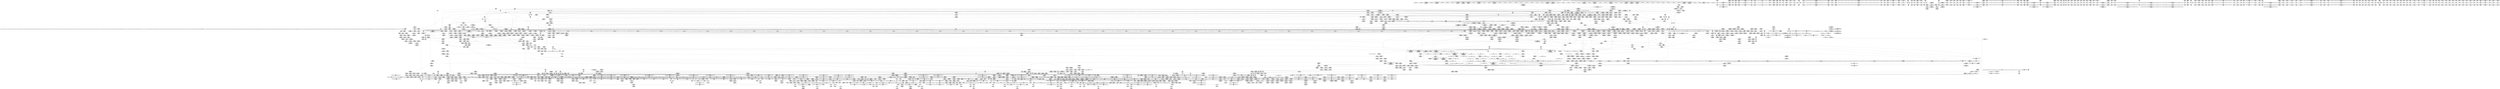digraph {
	CE0x4d156e0 [shape=record,shape=Mrecord,label="{CE0x4d156e0|__llvm_gcov_indirect_counter_increment10:_counter}"]
	CE0x3efd900 [shape=record,shape=Mrecord,label="{CE0x3efd900|tomoyo_get_mode:_tmp|*SummSink*}"]
	CE0x4b65970 [shape=record,shape=Mrecord,label="{CE0x4b65970|tomoyo_domain:_tmp16|security/tomoyo/common.h,1205|*SummSink*}"]
	CE0x4c3c8c0 [shape=record,shape=Mrecord,label="{CE0x4c3c8c0|tomoyo_check_inet_address:_tmp17|security/tomoyo/network.c,517|*SummSource*}"]
	CE0x734bec0 [shape=record,shape=Mrecord,label="{CE0x734bec0|24:_i32*,_32:_i16,_34:_i8,_35:_i8,_36:_i8,_72:_i8,_:_SCMRE_62,63_}"]
	CE0x74fedd0 [shape=record,shape=Mrecord,label="{CE0x74fedd0|_call_void_mcount()_#3|*SummSink*}"]
	CE0x75aabd0 [shape=record,shape=Mrecord,label="{CE0x75aabd0|tomoyo_domain:_call3|security/tomoyo/common.h,1205|*SummSource*}"]
	CE0x7439df0 [shape=record,shape=Mrecord,label="{CE0x7439df0|tomoyo_inet_entry:_inet_network18|security/tomoyo/network.c,479|*SummSource*}"]
	CE0x3f91d70 [shape=record,shape=Mrecord,label="{CE0x3f91d70|tomoyo_domain:_tmp3|*SummSink*}"]
	CE0x68acb30 [shape=record,shape=Mrecord,label="{CE0x68acb30|0:_i8,_array:_GCRE_tomoyo_index2category_constant_39_x_i8_c_00_00_00_00_00_00_00_00_00_00_00_00_00_00_00_00_00_00_00_00_00_00_00_01_01_01_01_01_01_01_01_01_01_01_01_01_01_01_02_,_align_16:_elem_10::|security/tomoyo/util.c,983}"]
	CE0x738a8b0 [shape=record,shape=Mrecord,label="{CE0x738a8b0|tomoyo_inet_entry:_param|security/tomoyo/network.c,476|*SummSource*}"]
	CE0x3f6b370 [shape=record,shape=Mrecord,label="{CE0x3f6b370|tomoyo_print_ipv4:_tmp5|security/tomoyo/network.c,93}"]
	CE0x4c964f0 [shape=record,shape=Mrecord,label="{CE0x4c964f0|tomoyo_init_request_info:_domain1|security/tomoyo/util.c,1006}"]
	CE0x3dcf110 [shape=record,shape=Mrecord,label="{CE0x3dcf110|i64*_getelementptr_inbounds_(_19_x_i64_,_19_x_i64_*___llvm_gcov_ctr4846,_i64_0,_i64_12)|*Constant*}"]
	CE0x5a7e980 [shape=record,shape=Mrecord,label="{CE0x5a7e980|_call_void_rcu_lock_acquire18(%struct.lockdep_map*_%dep_map)_#9,_!dbg_!38906|include/linux/srcu.h,222|*SummSink*}"]
	CE0x4da6330 [shape=record,shape=Mrecord,label="{CE0x4da6330|tomoyo_domain:_if.then|*SummSource*}"]
	CE0x72f76c0 [shape=record,shape=Mrecord,label="{CE0x72f76c0|GLOBAL:___llvm_gcov_ctr54147|Global_var:__llvm_gcov_ctr54147}"]
	CE0x5b7f0b0 [shape=record,shape=Mrecord,label="{CE0x5b7f0b0|tomoyo_inet_entry:_idxprom1|security/tomoyo/network.c,471}"]
	CE0x3ee7280 [shape=record,shape=Mrecord,label="{CE0x3ee7280|tomoyo_print_ipv6:_tmp3|*SummSink*}"]
	CE0x4ab5e20 [shape=record,shape=Mrecord,label="{CE0x4ab5e20|GLOBAL:_tomoyo_profile|*Constant*|*SummSource*}"]
	CE0x591e400 [shape=record,shape=Mrecord,label="{CE0x591e400|0:_i8*,_array:_GCRE_tomoyo_proto_keyword_constant_6_x_i8*_i8*_getelementptr_inbounds_(_2_x_i8_,_2_x_i8_*_.str22,_i32_0,_i32_0),_i8*_getelementptr_inbounds_(_7_x_i8_,_7_x_i8_*_.str123,_i32_0,_i32_0),_i8*_getelementptr_inbounds_(_6_x_i8_,_6_x_i8_*_.str224,_i32_0,_i32_0),_i8*_getelementptr_inbounds_(_4_x_i8_,_4_x_i8_*_.str325,_i32_0,_i32_0),_i8*_getelementptr_inbounds_(_2_x_i8_,_2_x_i8_*_.str22,_i32_0,_i32_0),_i8*_getelementptr_inbounds_(_10_x_i8_,_10_x_i8_*_.str426,_i32_0,_i32_0)_,_align_16:_elem_1::|security/tomoyo/network.c,367}"]
	CE0x73abd90 [shape=record,shape=Mrecord,label="{CE0x73abd90|tomoyo_inet_entry:_inet|security/tomoyo/network.c,478}"]
	CE0x5ccf350 [shape=record,shape=Mrecord,label="{CE0x5ccf350|tomoyo_init_request_info:_tobool|security/tomoyo/util.c,1004}"]
	CE0x72f5eb0 [shape=record,shape=Mrecord,label="{CE0x72f5eb0|i64*_getelementptr_inbounds_(_2_x_i64_,_2_x_i64_*___llvm_gcov_ctr5130,_i64_0,_i64_0)|*Constant*}"]
	CE0x3e790f0 [shape=record,shape=Mrecord,label="{CE0x3e790f0|srcu_read_lock17:_tmp1|*SummSink*}"]
	CE0x5cbb950 [shape=record,shape=Mrecord,label="{CE0x5cbb950|GLOBAL:___llvm_gcov_ctr5229|Global_var:__llvm_gcov_ctr5229|*SummSink*}"]
	CE0x59b6940 [shape=record,shape=Mrecord,label="{CE0x59b6940|tomoyo_check_inet_address:_tmp30|security/tomoyo/network.c,527}"]
	CE0x5beb210 [shape=record,shape=Mrecord,label="{CE0x5beb210|24:_i32*,_32:_i16,_34:_i8,_35:_i8,_36:_i8,_72:_i8,_:_SCMRE_25,26_}"]
	CE0x3f701e0 [shape=record,shape=Mrecord,label="{CE0x3f701e0|GLOBAL:_tomoyo_print_ipv4|*Constant*}"]
	CE0x4c969b0 [shape=record,shape=Mrecord,label="{CE0x4c969b0|i32_4|*Constant*}"]
	CE0x4cdaa10 [shape=record,shape=Mrecord,label="{CE0x4cdaa10|_call_void___srcu_read_unlock(%struct.srcu_struct*_%sp,_i32_%idx)_#9,_!dbg_!38906|include/linux/srcu.h,237|*SummSink*}"]
	CE0x59b4760 [shape=record,shape=Mrecord,label="{CE0x59b4760|tomoyo_get_mode:_call|security/tomoyo/util.c,980|*SummSource*}"]
	CE0x4bb1860 [shape=record,shape=Mrecord,label="{CE0x4bb1860|_call_void_mcount()_#3}"]
	CE0x75c0990 [shape=record,shape=Mrecord,label="{CE0x75c0990|i64_1|*Constant*|*SummSink*}"]
	CE0x4da5700 [shape=record,shape=Mrecord,label="{CE0x4da5700|tomoyo_domain:_tmp8|security/tomoyo/common.h,1205|*SummSink*}"]
	CE0x3f8bef0 [shape=record,shape=Mrecord,label="{CE0x3f8bef0|tomoyo_init_request_info:_if.then}"]
	CE0x5aa3940 [shape=record,shape=Mrecord,label="{CE0x5aa3940|tomoyo_check_inet_address:_port19|security/tomoyo/network.c,528}"]
	CE0x3f02500 [shape=record,shape=Mrecord,label="{CE0x3f02500|128:_i8*,_1208:_%struct.file*,_:_CMRE_44,45_}"]
	CE0x5982b80 [shape=record,shape=Mrecord,label="{CE0x5982b80|tomoyo_inet_entry:_call27|security/tomoyo/network.c,483|*SummSink*}"]
	CE0x3efbae0 [shape=record,shape=Mrecord,label="{CE0x3efbae0|128:_i8*,_1208:_%struct.file*,_:_CMRE_37,38_}"]
	CE0x3e01a10 [shape=record,shape=Mrecord,label="{CE0x3e01a10|tomoyo_audit_inet_log:_conv10|security/tomoyo/network.c,391}"]
	CE0x59b6030 [shape=record,shape=Mrecord,label="{CE0x59b6030|tomoyo_check_inet_address:_cmp14|security/tomoyo/network.c,527|*SummSource*}"]
	CE0x5e76c00 [shape=record,shape=Mrecord,label="{CE0x5e76c00|%struct.task_struct*_(%struct.task_struct**)*_asm_movq_%gs:$_1:P_,$0_,_r,im,_dirflag_,_fpsr_,_flags_|*SummSink*}"]
	CE0x3e0f7d0 [shape=record,shape=Mrecord,label="{CE0x3e0f7d0|COLLAPSED:_GCMRE___llvm_gcov_ctr4846_internal_global_19_x_i64_zeroinitializer:_elem_0:default:}"]
	CE0x4b8dac0 [shape=record,shape=Mrecord,label="{CE0x4b8dac0|tomoyo_check_inet_address:_entry}"]
	CE0x5dc0eb0 [shape=record,shape=Mrecord,label="{CE0x5dc0eb0|24:_i32*,_32:_i16,_34:_i8,_35:_i8,_36:_i8,_72:_i8,_:_SCMRE_27,28_}"]
	CE0x3ddfdf0 [shape=record,shape=Mrecord,label="{CE0x3ddfdf0|GLOBAL:_tomoyo_read_unlock19|*Constant*|*SummSource*}"]
	CE0x3db9d80 [shape=record,shape=Mrecord,label="{CE0x3db9d80|GLOBAL:_lock_release|*Constant*|*SummSink*}"]
	CE0x74320e0 [shape=record,shape=Mrecord,label="{CE0x74320e0|__llvm_gcov_indirect_counter_increment10:_predecessor|Function::__llvm_gcov_indirect_counter_increment10&Arg::predecessor::}"]
	"CONST[source:0(mediator),value:1(k-static)][purpose:{operation}]"
	CE0x590b4a0 [shape=record,shape=Mrecord,label="{CE0x590b4a0|tomoyo_check_inet_address:_tmp4|security/tomoyo/network.c,509|*SummSink*}"]
	CE0x3f6dd50 [shape=record,shape=Mrecord,label="{CE0x3f6dd50|i64*_getelementptr_inbounds_(_2_x_i64_,_2_x_i64_*___llvm_gcov_ctr4533,_i64_0,_i64_0)|*Constant*|*SummSource*}"]
	CE0x3ee1800 [shape=record,shape=Mrecord,label="{CE0x3ee1800|tomoyo_domain:_tmp7|security/tomoyo/common.h,1205|*SummSink*}"]
	CE0x3c73e80 [shape=record,shape=Mrecord,label="{CE0x3c73e80|i64*_getelementptr_inbounds_(_5_x_i64_,_5_x_i64_*___llvm_gcov_ctr32134,_i64_0,_i64_0)|*Constant*|*SummSink*}"]
	"CONST[source:2(external),value:2(dynamic)][purpose:{subject}]"
	CE0x4b2d520 [shape=record,shape=Mrecord,label="{CE0x4b2d520|tomoyo_check_inet_address:_addr_len|Function::tomoyo_check_inet_address&Arg::addr_len::}"]
	CE0x4c31a80 [shape=record,shape=Mrecord,label="{CE0x4c31a80|tomoyo_audit_inet_log:_tmp19|security/tomoyo/network.c,393}"]
	CE0x5d16ec0 [shape=record,shape=Mrecord,label="{CE0x5d16ec0|0:_i8,_array:_GCRE_tomoyo_index2category_constant_39_x_i8_c_00_00_00_00_00_00_00_00_00_00_00_00_00_00_00_00_00_00_00_00_00_00_00_01_01_01_01_01_01_01_01_01_01_01_01_01_01_01_02_,_align_16:_elem_34::|security/tomoyo/util.c,983}"]
	CE0x5d2d970 [shape=record,shape=Mrecord,label="{CE0x5d2d970|tomoyo_init_request_info:_tmp8|security/tomoyo/util.c,1005|*SummSink*}"]
	CE0x3d7c690 [shape=record,shape=Mrecord,label="{CE0x3d7c690|tomoyo_inet_entry:_tmp30|security/tomoyo/network.c,486|*SummSink*}"]
	CE0x59fa340 [shape=record,shape=Mrecord,label="{CE0x59fa340|_call_void_mcount()_#3}"]
	CE0x5ddefd0 [shape=record,shape=Mrecord,label="{CE0x5ddefd0|40:_%struct.tomoyo_policy_namespace*,_48:_i8,_:_GCRE_tomoyo_kernel_domain_external_global_%struct.tomoyo_domain_info_48,49_|*MultipleSource*|security/tomoyo/util.c,1005|security/tomoyo/util.c,1007|Function::tomoyo_init_request_info&Arg::domain::}"]
	CE0x5a8f600 [shape=record,shape=Mrecord,label="{CE0x5a8f600|tomoyo_domain:_tmp4|security/tomoyo/common.h,1205|*SummSink*}"]
	CE0x75aaac0 [shape=record,shape=Mrecord,label="{CE0x75aaac0|tomoyo_domain:_call3|security/tomoyo/common.h,1205}"]
	CE0x58e1790 [shape=record,shape=Mrecord,label="{CE0x58e1790|i64_8|*Constant*|*SummSource*}"]
	CE0x7429970 [shape=record,shape=Mrecord,label="{CE0x7429970|i32_4|*Constant*}"]
	CE0x743a900 [shape=record,shape=Mrecord,label="{CE0x743a900|tomoyo_inet_entry:_inet20|security/tomoyo/network.c,480}"]
	CE0x5a78e30 [shape=record,shape=Mrecord,label="{CE0x5a78e30|tomoyo_read_unlock19:_bb|*SummSource*}"]
	CE0x4bacb00 [shape=record,shape=Mrecord,label="{CE0x4bacb00|tomoyo_audit_inet_log:_tmp18|security/tomoyo/network.c,392}"]
	CE0x4c2bda0 [shape=record,shape=Mrecord,label="{CE0x4c2bda0|__llvm_gcov_indirect_counter_increment10:_pred|*SummSink*}"]
	CE0x58e9690 [shape=record,shape=Mrecord,label="{CE0x58e9690|0:_i8,_array:_GCRE_tomoyo_index2category_constant_39_x_i8_c_00_00_00_00_00_00_00_00_00_00_00_00_00_00_00_00_00_00_00_00_00_00_00_01_01_01_01_01_01_01_01_01_01_01_01_01_01_01_02_,_align_16:_elem_2::|security/tomoyo/util.c,983}"]
	CE0x4bc2480 [shape=record,shape=Mrecord,label="{CE0x4bc2480|tomoyo_init_request_info:_tmp9|security/tomoyo/util.c,1006}"]
	CE0x4a5a0d0 [shape=record,shape=Mrecord,label="{CE0x4a5a0d0|rcu_lock_acquire18:_tmp}"]
	CE0x5bdea40 [shape=record,shape=Mrecord,label="{CE0x5bdea40|GLOBAL:_tomoyo_read_lock16|*Constant*|*SummSink*}"]
	CE0x5c444a0 [shape=record,shape=Mrecord,label="{CE0x5c444a0|tomoyo_init_request_info:_tmp|*SummSink*}"]
	CE0x75a6c30 [shape=record,shape=Mrecord,label="{CE0x75a6c30|i64*_getelementptr_inbounds_(_2_x_i64_,_2_x_i64_*___llvm_gcov_ctr4434,_i64_0,_i64_0)|*Constant*|*SummSink*}"]
	CE0x3f37e10 [shape=record,shape=Mrecord,label="{CE0x3f37e10|128:_i8*,_1208:_%struct.file*,_:_CMRE_64,72_|*MultipleSource*|security/tomoyo/common.h,1205|security/tomoyo/common.h,1205}"]
	CE0x4e59a00 [shape=record,shape=Mrecord,label="{CE0x4e59a00|tomoyo_check_inet_address:_protocol|security/tomoyo/network.c,527}"]
	CE0x4cbe440 [shape=record,shape=Mrecord,label="{CE0x4cbe440|tomoyo_check_inet_address:_if.end20|*SummSink*}"]
	CE0x59c62a0 [shape=record,shape=Mrecord,label="{CE0x59c62a0|i64*_getelementptr_inbounds_(_2_x_i64_,_2_x_i64_*___llvm_gcov_ctr2253,_i64_0,_i64_0)|*Constant*}"]
	CE0x757f840 [shape=record,shape=Mrecord,label="{CE0x757f840|tomoyo_inet_entry:_if.then|*SummSource*}"]
	CE0x595e8f0 [shape=record,shape=Mrecord,label="{CE0x595e8f0|tomoyo_inet_entry:_inet_network25|security/tomoyo/network.c,480|*SummSink*}"]
	CE0x73182a0 [shape=record,shape=Mrecord,label="{CE0x73182a0|tomoyo_audit_inet_log:_tmp}"]
	CE0x4d15f50 [shape=record,shape=Mrecord,label="{CE0x4d15f50|tomoyo_check_inet_address:_cmp|security/tomoyo/network.c,509|*SummSink*}"]
	CE0x73e4910 [shape=record,shape=Mrecord,label="{CE0x73e4910|tomoyo_check_inet_address:_tmp26|security/tomoyo/network.c,522}"]
	CE0x5d2dfb0 [shape=record,shape=Mrecord,label="{CE0x5d2dfb0|24:_i32*,_32:_i16,_34:_i8,_35:_i8,_36:_i8,_72:_i8,_:_SCMRE_40,41_}"]
	CE0x3ee43b0 [shape=record,shape=Mrecord,label="{CE0x3ee43b0|tomoyo_read_unlock19:_idx|Function::tomoyo_read_unlock19&Arg::idx::}"]
	CE0x4bb3ce0 [shape=record,shape=Mrecord,label="{CE0x4bb3ce0|tomoyo_check_inet_address:_port3|security/tomoyo/network.c,514}"]
	CE0x4b92d90 [shape=record,shape=Mrecord,label="{CE0x4b92d90|tomoyo_audit_net_log:_family|Function::tomoyo_audit_net_log&Arg::family::|*SummSink*}"]
	CE0x742a0b0 [shape=record,shape=Mrecord,label="{CE0x742a0b0|i64*_getelementptr_inbounds_(_11_x_i64_,_11_x_i64_*___llvm_gcov_ctr5229,_i64_0,_i64_6)|*Constant*|*SummSink*}"]
	CE0x40644e0 [shape=record,shape=Mrecord,label="{CE0x40644e0|i64*_getelementptr_inbounds_(_2_x_i64_,_2_x_i64_*___llvm_gcov_ctr4533,_i64_0,_i64_0)|*Constant*}"]
	CE0x68b48c0 [shape=record,shape=Mrecord,label="{CE0x68b48c0|rcu_lock_release21:_tmp4|include/linux/rcupdate.h,423|*SummSource*}"]
	CE0x3f92300 [shape=record,shape=Mrecord,label="{CE0x3f92300|i1_true|*Constant*|*SummSource*}"]
	CE0x5b15e70 [shape=record,shape=Mrecord,label="{CE0x5b15e70|tomoyo_check_inet_address:_tmp40|security/tomoyo/network.c,532|*SummSource*}"]
	CE0x58a5d10 [shape=record,shape=Mrecord,label="{CE0x58a5d10|__fswab16:_tmp|*SummSink*}"]
	CE0x5b6ce80 [shape=record,shape=Mrecord,label="{CE0x5b6ce80|i64*_getelementptr_inbounds_(_2_x_i64_,_2_x_i64_*___llvm_gcov_ctr53148,_i64_0,_i64_1)|*Constant*}"]
	CE0x742e220 [shape=record,shape=Mrecord,label="{CE0x742e220|i8_1|*Constant*}"]
	CE0x75a6f00 [shape=record,shape=Mrecord,label="{CE0x75a6f00|tomoyo_print_ipv4:_call|security/tomoyo/network.c,92|*SummSink*}"]
	CE0x591e1d0 [shape=record,shape=Mrecord,label="{CE0x591e1d0|tomoyo_audit_net_log:_arrayidx2|security/tomoyo/network.c,368|*SummSink*}"]
	CE0x4cea1a0 [shape=record,shape=Mrecord,label="{CE0x4cea1a0|_call_void_mcount()_#3|*SummSource*}"]
	CE0x5b160a0 [shape=record,shape=Mrecord,label="{CE0x5b160a0|tomoyo_check_inet_address:_retval.0|*SummSource*}"]
	CE0x5c65e50 [shape=record,shape=Mrecord,label="{CE0x5c65e50|tomoyo_init_request_info:_tmp6|security/tomoyo/util.c,1004|*SummSource*}"]
	CE0x74324f0 [shape=record,shape=Mrecord,label="{CE0x74324f0|tomoyo_check_inet_address:_skip|*SummSink*}"]
	CE0x5e0a7d0 [shape=record,shape=Mrecord,label="{CE0x5e0a7d0|tomoyo_domain:_tmp2|*SummSink*}"]
	CE0x4d8b600 [shape=record,shape=Mrecord,label="{CE0x4d8b600|tomoyo_domain:_tmp9|security/tomoyo/common.h,1205|*SummSource*}"]
	CE0x3dbaab0 [shape=record,shape=Mrecord,label="{CE0x3dbaab0|_call_void_lock_acquire(%struct.lockdep_map*_%map,_i32_0,_i32_0,_i32_2,_i32_0,_%struct.lockdep_map*_null,_i64_ptrtoint_(i8*_blockaddress(_rcu_lock_acquire18,_%__here)_to_i64))_#9,_!dbg_!38907|include/linux/rcupdate.h,418|*SummSink*}"]
	CE0x4b604d0 [shape=record,shape=Mrecord,label="{CE0x4b604d0|_ret_i32_%call,_!dbg_!38910|security/tomoyo/network.c,366}"]
	CE0x588d500 [shape=record,shape=Mrecord,label="{CE0x588d500|i64*_getelementptr_inbounds_(_2_x_i64_,_2_x_i64_*___llvm_gcov_ctr3939,_i64_0,_i64_0)|*Constant*}"]
	CE0x5ac2600 [shape=record,shape=Mrecord,label="{CE0x5ac2600|GLOBAL:_tomoyo_inet_entry|*Constant*}"]
	CE0x4d455e0 [shape=record,shape=Mrecord,label="{CE0x4d455e0|tomoyo_check_inet_address:_cmp6|security/tomoyo/network.c,517|*SummSink*}"]
	CE0x59d5f90 [shape=record,shape=Mrecord,label="{CE0x59d5f90|i8*_getelementptr_inbounds_(_21_x_i8_,_21_x_i8_*_.str9,_i32_0,_i32_0)|*Constant*|*SummSink*}"]
	CE0x7421500 [shape=record,shape=Mrecord,label="{CE0x7421500|tomoyo_inet_entry:_param17|security/tomoyo/network.c,479}"]
	CE0x72aa870 [shape=record,shape=Mrecord,label="{CE0x72aa870|tomoyo_init_request_info:_tmp13|*LoadInst*|security/tomoyo/util.c,1011|*SummSink*}"]
	CE0x5a02770 [shape=record,shape=Mrecord,label="{CE0x5a02770|tomoyo_check_inet_address:_port|Function::tomoyo_check_inet_address&Arg::port::}"]
	CE0x3d86f30 [shape=record,shape=Mrecord,label="{CE0x3d86f30|srcu_read_unlock20:_tmp1}"]
	CE0x5e44670 [shape=record,shape=Mrecord,label="{CE0x5e44670|i64*_getelementptr_inbounds_(_4_x_i64_,_4_x_i64_*___llvm_gcov_ctr4731,_i64_0,_i64_0)|*Constant*}"]
	CE0x5c98700 [shape=record,shape=Mrecord,label="{CE0x5c98700|tomoyo_init_request_info:_domain|Function::tomoyo_init_request_info&Arg::domain::|*SummSource*}"]
	CE0x5d54a30 [shape=record,shape=Mrecord,label="{CE0x5d54a30|tomoyo_get_mode:_idxprom6|security/tomoyo/util.c,983|*SummSink*}"]
	CE0x5a09d20 [shape=record,shape=Mrecord,label="{CE0x5a09d20|tomoyo_check_inet_address:_conv17|security/tomoyo/network.c,528|*SummSource*}"]
	CE0x4b9a890 [shape=record,shape=Mrecord,label="{CE0x4b9a890|tomoyo_print_ipv4:_cmp|security/tomoyo/network.c,93}"]
	CE0x4bb38e0 [shape=record,shape=Mrecord,label="{CE0x4bb38e0|tomoyo_check_inet_address:_tmp14|security/tomoyo/network.c,514}"]
	CE0x72e9b50 [shape=record,shape=Mrecord,label="{CE0x72e9b50|tomoyo_print_ipv6:_tmp1}"]
	CE0x404aac0 [shape=record,shape=Mrecord,label="{CE0x404aac0|__fswab16:_conv1|include/uapi/linux/swab.h,53|*SummSource*}"]
	CE0x5b7f4e0 [shape=record,shape=Mrecord,label="{CE0x5b7f4e0|__fswab16:_tmp2|*SummSource*}"]
	CE0x4b5fd10 [shape=record,shape=Mrecord,label="{CE0x4b5fd10|tomoyo_audit_net_log:_r|Function::tomoyo_audit_net_log&Arg::r::|*SummSource*}"]
	CE0x595eab0 [shape=record,shape=Mrecord,label="{CE0x595eab0|tomoyo_inet_entry:_tmp21|security/tomoyo/network.c,482|*SummSink*}"]
	CE0x5e729e0 [shape=record,shape=Mrecord,label="{CE0x5e729e0|rcu_lock_acquire18:_indirectgoto|*SummSource*}"]
	CE0x58a7a60 [shape=record,shape=Mrecord,label="{CE0x58a7a60|__llvm_gcov_indirect_counter_increment10:_tmp5|*SummSink*}"]
	CE0x3efd2b0 [shape=record,shape=Mrecord,label="{CE0x3efd2b0|tomoyo_audit_inet_log:_tmp14|security/tomoyo/network.c,388}"]
	CE0x3ddd7c0 [shape=record,shape=Mrecord,label="{CE0x3ddd7c0|tomoyo_inet_entry:_error.0}"]
	CE0x3ef4bf0 [shape=record,shape=Mrecord,label="{CE0x3ef4bf0|GLOBAL:_rcu_lock_acquire18|*Constant*|*SummSink*}"]
	CE0x4d76740 [shape=record,shape=Mrecord,label="{CE0x4d76740|tomoyo_domain:_tmp13|security/tomoyo/common.h,1205|*SummSource*}"]
	CE0x59e90a0 [shape=record,shape=Mrecord,label="{CE0x59e90a0|i64*_getelementptr_inbounds_(_2_x_i64_,_2_x_i64_*___llvm_gcov_ctr4632,_i64_0,_i64_1)|*Constant*}"]
	CE0x403b530 [shape=record,shape=Mrecord,label="{CE0x403b530|tomoyo_check_inet_address:_conv13|security/tomoyo/network.c,527|*SummSource*}"]
	CE0x3e608a0 [shape=record,shape=Mrecord,label="{CE0x3e608a0|tomoyo_print_ipv6:_buffer|Function::tomoyo_print_ipv6&Arg::buffer::|*SummSource*}"]
	CE0x7518840 [shape=record,shape=Mrecord,label="{CE0x7518840|rcu_lock_release21:_tmp7|*SummSink*}"]
	CE0x7440d60 [shape=record,shape=Mrecord,label="{CE0x7440d60|tomoyo_inet_entry:_call21|security/tomoyo/network.c,480}"]
	CE0x595ebb0 [shape=record,shape=Mrecord,label="{CE0x595ebb0|_call_void_bitcast_(void_(%struct.tomoyo_request_info*,_i1_(%struct.tomoyo_request_info*,_%struct.tomoyo_acl_info*)*)*_tomoyo_check_acl_to_void_(%struct.tomoyo_request_info.524*,_i1_(%struct.tomoyo_request_info.524*,_%struct.tomoyo_acl_info*)*)*)(%struct.tomoyo_request_info.524*_%r,_i1_(%struct.tomoyo_request_info.524*,_%struct.tomoyo_acl_info*)*_tomoyo_check_inet_acl)_#9,_!dbg_!38953|security/tomoyo/network.c,482}"]
	CE0x742e6e0 [shape=record,shape=Mrecord,label="{CE0x742e6e0|tomoyo_check_inet_address:_skip}"]
	CE0x59b4900 [shape=record,shape=Mrecord,label="{CE0x59b4900|tomoyo_domain:_tmp16|security/tomoyo/common.h,1205}"]
	CE0x5aa3810 [shape=record,shape=Mrecord,label="{CE0x5aa3810|tomoyo_check_inet_address:_conv18|security/tomoyo/network.c,528|*SummSink*}"]
	CE0x73179f0 [shape=record,shape=Mrecord,label="{CE0x73179f0|tomoyo_audit_inet_log:_address1|security/tomoyo/network.c,382|*SummSource*}"]
	CE0x4a62dc0 [shape=record,shape=Mrecord,label="{CE0x4a62dc0|tomoyo_audit_inet_log:_param2|security/tomoyo/network.c,384|*SummSource*}"]
	CE0x4d180d0 [shape=record,shape=Mrecord,label="{CE0x4d180d0|rcu_lock_release21:___here|*SummSource*}"]
	CE0x59209f0 [shape=record,shape=Mrecord,label="{CE0x59209f0|tomoyo_init_request_info:_r|Function::tomoyo_init_request_info&Arg::r::|*SummSink*}"]
	CE0x5ad6cc0 [shape=record,shape=Mrecord,label="{CE0x5ad6cc0|tomoyo_check_inet_address:_tmp38|security/tomoyo/network.c,531}"]
	CE0x68b6140 [shape=record,shape=Mrecord,label="{CE0x68b6140|rcu_lock_acquire18:_tmp1}"]
	CE0x5babbb0 [shape=record,shape=Mrecord,label="{CE0x5babbb0|tomoyo_inet_entry:_tmp11|security/tomoyo/network.c,473}"]
	CE0x4baceb0 [shape=record,shape=Mrecord,label="{CE0x4baceb0|tomoyo_audit_inet_log:_tmp18|security/tomoyo/network.c,392|*SummSink*}"]
	CE0x75bc0b0 [shape=record,shape=Mrecord,label="{CE0x75bc0b0|tomoyo_audit_inet_log:_buf|security/tomoyo/network.c, 380}"]
	CE0x4b65570 [shape=record,shape=Mrecord,label="{CE0x4b65570|_call_void_mcount()_#3|*SummSink*}"]
	CE0x5c572e0 [shape=record,shape=Mrecord,label="{CE0x5c572e0|tomoyo_audit_net_log:_tmp4|security/tomoyo/network.c,367}"]
	CE0x5df2d70 [shape=record,shape=Mrecord,label="{CE0x5df2d70|tomoyo_init_request_info:_profile3|security/tomoyo/util.c,1008|*SummSource*}"]
	CE0x72e4210 [shape=record,shape=Mrecord,label="{CE0x72e4210|i64*_getelementptr_inbounds_(_11_x_i64_,_11_x_i64_*___llvm_gcov_ctr54147,_i64_0,_i64_9)|*Constant*}"]
	CE0x5ca9c90 [shape=record,shape=Mrecord,label="{CE0x5ca9c90|tomoyo_init_request_info:_domain|Function::tomoyo_init_request_info&Arg::domain::}"]
	CE0x3e78f70 [shape=record,shape=Mrecord,label="{CE0x3e78f70|srcu_read_lock17:_tmp1|*SummSource*}"]
	CE0x4c31440 [shape=record,shape=Mrecord,label="{CE0x4c31440|tomoyo_audit_inet_log:_inet_network15|security/tomoyo/network.c,393|*SummSink*}"]
	CE0x5ad61d0 [shape=record,shape=Mrecord,label="{CE0x5ad61d0|tomoyo_inet_entry:_address|Function::tomoyo_inet_entry&Arg::address::|*SummSink*}"]
	CE0x72fd210 [shape=record,shape=Mrecord,label="{CE0x72fd210|tomoyo_check_inet_address:_tmp12|security/tomoyo/network.c,512|*SummSink*}"]
	CE0x5d9bbc0 [shape=record,shape=Mrecord,label="{CE0x5d9bbc0|tomoyo_inet_entry:_if.end}"]
	CE0x594fa70 [shape=record,shape=Mrecord,label="{CE0x594fa70|tomoyo_inet_entry:_conv22|security/tomoyo/network.c,480|*SummSource*}"]
	CE0x4c08440 [shape=record,shape=Mrecord,label="{CE0x4c08440|tomoyo_get_mode:_idxprom|security/tomoyo/util.c,981}"]
	CE0x3eeb680 [shape=record,shape=Mrecord,label="{CE0x3eeb680|tomoyo_audit_inet_log:_tmp16|security/tomoyo/network.c,389|*SummSink*}"]
	CE0x75548d0 [shape=record,shape=Mrecord,label="{CE0x75548d0|_ret_i32_%call17,_!dbg_!38941|security/tomoyo/network.c,394}"]
	CE0x5a8fa80 [shape=record,shape=Mrecord,label="{CE0x5a8fa80|tomoyo_print_ipv6:_tmp|*SummSource*}"]
	CE0x4089010 [shape=record,shape=Mrecord,label="{CE0x4089010|tomoyo_audit_inet_log:_tmp5|security/tomoyo/network.c,384}"]
	CE0x3f136e0 [shape=record,shape=Mrecord,label="{CE0x3f136e0|tomoyo_audit_inet_log:_tmp|*SummSink*}"]
	CE0x4bba960 [shape=record,shape=Mrecord,label="{CE0x4bba960|tomoyo_get_mode:_tmp10|security/tomoyo/util.c,982|*SummSink*}"]
	CE0x4a72a90 [shape=record,shape=Mrecord,label="{CE0x4a72a90|i64_4|*Constant*}"]
	CE0x5c54200 [shape=record,shape=Mrecord,label="{CE0x5c54200|tomoyo_domain:_tmp18|security/tomoyo/common.h,1205|*SummSource*}"]
	CE0x5a37e80 [shape=record,shape=Mrecord,label="{CE0x5a37e80|srcu_read_unlock20:_tmp3|*SummSource*}"]
	CE0x3eb31d0 [shape=record,shape=Mrecord,label="{CE0x3eb31d0|GLOBAL:___srcu_read_lock|*Constant*}"]
	CE0x3fd5b40 [shape=record,shape=Mrecord,label="{CE0x3fd5b40|_call_void_mcount()_#3|*SummSink*}"]
	CE0x5909da0 [shape=record,shape=Mrecord,label="{CE0x5909da0|i64*_getelementptr_inbounds_(_19_x_i64_,_19_x_i64_*___llvm_gcov_ctr4846,_i64_0,_i64_12)|*Constant*|*SummSource*}"]
	CE0x72f7810 [shape=record,shape=Mrecord,label="{CE0x72f7810|GLOBAL:___llvm_gcov_ctr54147|Global_var:__llvm_gcov_ctr54147|*SummSource*}"]
	CE0x5b16790 [shape=record,shape=Mrecord,label="{CE0x5b16790|i64*_getelementptr_inbounds_(_19_x_i64_,_19_x_i64_*___llvm_gcov_ctr4846,_i64_0,_i64_18)|*Constant*|*SummSink*}"]
	CE0x5a38710 [shape=record,shape=Mrecord,label="{CE0x5a38710|i64_ptrtoint_(i8*_blockaddress(_rcu_lock_acquire18,_%__here)_to_i64)|*Constant*}"]
	CE0x3f049e0 [shape=record,shape=Mrecord,label="{CE0x3f049e0|GLOBAL:_tomoyo_print_ipv6|*Constant*}"]
	CE0x5bde430 [shape=record,shape=Mrecord,label="{CE0x5bde430|tomoyo_audit_inet_log:_param2|security/tomoyo/network.c,384|*SummSink*}"]
	CE0x4b92b90 [shape=record,shape=Mrecord,label="{CE0x4b92b90|tomoyo_audit_inet_log:_tmp17|security/tomoyo/network.c,391|*SummSink*}"]
	CE0x4ae8520 [shape=record,shape=Mrecord,label="{CE0x4ae8520|tomoyo_get_mode:_tmp5|security/tomoyo/util.c,978}"]
	CE0x74323b0 [shape=record,shape=Mrecord,label="{CE0x74323b0|__llvm_gcov_indirect_counter_increment10:_predecessor|Function::__llvm_gcov_indirect_counter_increment10&Arg::predecessor::|*SummSink*}"]
	CE0x724d0a0 [shape=record,shape=Mrecord,label="{CE0x724d0a0|tomoyo_check_inet_address:_port3|security/tomoyo/network.c,514|*SummSink*}"]
	CE0x3ebb430 [shape=record,shape=Mrecord,label="{CE0x3ebb430|i32_22|*Constant*|*SummSource*}"]
	CE0x7408370 [shape=record,shape=Mrecord,label="{CE0x7408370|tomoyo_get_mode:_retval.0|*SummSink*}"]
	CE0x5b96a40 [shape=record,shape=Mrecord,label="{CE0x5b96a40|__llvm_gcov_indirect_counter_increment10:_exit|*SummSource*}"]
	CE0x5806710 [shape=record,shape=Mrecord,label="{CE0x5806710|i64*_getelementptr_inbounds_(_4_x_i64_,_4_x_i64_*___llvm_gcov_ctr4731,_i64_0,_i64_1)|*Constant*|*SummSource*}"]
	CE0x73abf50 [shape=record,shape=Mrecord,label="{CE0x73abf50|tomoyo_inet_entry:_tmp18|security/tomoyo/network.c,478|*SummSink*}"]
	CE0x4c2c210 [shape=record,shape=Mrecord,label="{CE0x4c2c210|i64*_getelementptr_inbounds_(_19_x_i64_,_19_x_i64_*___llvm_gcov_ctr4846,_i64_0,_i64_7)|*Constant*}"]
	CE0x5d73f80 [shape=record,shape=Mrecord,label="{CE0x5d73f80|tomoyo_get_mode:_arrayidx8|security/tomoyo/util.c,983|*SummSource*}"]
	CE0x75189a0 [shape=record,shape=Mrecord,label="{CE0x75189a0|i8*_undef|*Constant*}"]
	CE0x736f510 [shape=record,shape=Mrecord,label="{CE0x736f510|tomoyo_get_mode:_tmp22|security/tomoyo/util.c,986|*SummSource*}"]
	CE0x4ae8760 [shape=record,shape=Mrecord,label="{CE0x4ae8760|GLOBAL:_tomoyo_domain.__warned|Global_var:tomoyo_domain.__warned|*SummSink*}"]
	CE0x59eb0a0 [shape=record,shape=Mrecord,label="{CE0x59eb0a0|tomoyo_check_inet_address:_tmp33|security/tomoyo/network.c,527|*SummSink*}"]
	CE0x4db4ac0 [shape=record,shape=Mrecord,label="{CE0x4db4ac0|tomoyo_get_mode:_mode.0|*SummSink*}"]
	CE0x4b60150 [shape=record,shape=Mrecord,label="{CE0x4b60150|i8*_getelementptr_inbounds_(_5_x_i8_,_5_x_i8_*_.str11,_i32_0,_i32_0)|*Constant*|*SummSink*}"]
	CE0x5dac7c0 [shape=record,shape=Mrecord,label="{CE0x5dac7c0|tomoyo_init_request_info:_index|Function::tomoyo_init_request_info&Arg::index::}"]
	CE0x5921440 [shape=record,shape=Mrecord,label="{CE0x5921440|i64_4|*Constant*|*SummSink*}"]
	CE0x596dee0 [shape=record,shape=Mrecord,label="{CE0x596dee0|tomoyo_get_mode:_tmp28|security/tomoyo/util.c,988|*SummSink*}"]
	CE0x5e9d150 [shape=record,shape=Mrecord,label="{CE0x5e9d150|tomoyo_get_mode:_ns|Function::tomoyo_get_mode&Arg::ns::|*SummSink*}"]
	CE0x4be9ac0 [shape=record,shape=Mrecord,label="{CE0x4be9ac0|tomoyo_get_mode:_bb}"]
	CE0x4c65680 [shape=record,shape=Mrecord,label="{CE0x4c65680|tomoyo_get_mode:_tmp12|security/tomoyo/util.c,982|*SummSource*}"]
	CE0x75ab490 [shape=record,shape=Mrecord,label="{CE0x75ab490|get_current:_entry|*SummSource*}"]
	CE0x4b1bbc0 [shape=record,shape=Mrecord,label="{CE0x4b1bbc0|i64_128|*Constant*|*SummSource*}"]
	CE0x404a9e0 [shape=record,shape=Mrecord,label="{CE0x404a9e0|__fswab16:_shl|include/uapi/linux/swab.h,53}"]
	CE0x4afb8f0 [shape=record,shape=Mrecord,label="{CE0x4afb8f0|tomoyo_audit_inet_log:_call|security/tomoyo/network.c,389|*SummSource*}"]
	CE0x5cbbaf0 [shape=record,shape=Mrecord,label="{CE0x5cbbaf0|tomoyo_inet_entry:_tmp7|security/tomoyo/network.c,473|*SummSink*}"]
	CE0x5982820 [shape=record,shape=Mrecord,label="{CE0x5982820|GLOBAL:_tomoyo_audit_inet_log|*Constant*}"]
	CE0x5ae3f30 [shape=record,shape=Mrecord,label="{CE0x5ae3f30|i64*_getelementptr_inbounds_(_2_x_i64_,_2_x_i64_*___llvm_gcov_ctr2154,_i64_0,_i64_0)|*Constant*|*SummSource*}"]
	CE0x73e9660 [shape=record,shape=Mrecord,label="{CE0x73e9660|tomoyo_get_mode:_and|security/tomoyo/util.c,987|*SummSource*}"]
	CE0x4b67900 [shape=record,shape=Mrecord,label="{CE0x4b67900|tomoyo_check_inet_address:_sin_addr|security/tomoyo/network.c,521}"]
	CE0x5aa36b0 [shape=record,shape=Mrecord,label="{CE0x5aa36b0|tomoyo_check_inet_address:_conv18|security/tomoyo/network.c,528|*SummSource*}"]
	CE0x4ae8f80 [shape=record,shape=Mrecord,label="{CE0x4ae8f80|tomoyo_domain:_land.lhs.true}"]
	CE0x3edb170 [shape=record,shape=Mrecord,label="{CE0x3edb170|tomoyo_check_inet_address:_tmp28|security/tomoyo/network.c,525}"]
	CE0x724d830 [shape=record,shape=Mrecord,label="{CE0x724d830|__llvm_gcov_indirect_counter_increment10:_tmp6|*SummSink*}"]
	CE0x5d95600 [shape=record,shape=Mrecord,label="{CE0x5d95600|i32_255|*Constant*}"]
	CE0x4cc1580 [shape=record,shape=Mrecord,label="{CE0x4cc1580|tomoyo_init_request_info:_profile2|security/tomoyo/util.c,1007|*SummSink*}"]
	CE0x588dd30 [shape=record,shape=Mrecord,label="{CE0x588dd30|i8_0|*Constant*|*SummSink*}"]
	CE0x3e7ffa0 [shape=record,shape=Mrecord,label="{CE0x3e7ffa0|i64*_getelementptr_inbounds_(_6_x_i64_,_6_x_i64_*___llvm_gcov_ctr5427,_i64_0,_i64_3)|*Constant*|*SummSource*}"]
	CE0x4baabf0 [shape=record,shape=Mrecord,label="{CE0x4baabf0|tomoyo_print_ipv6:_tobool|security/tomoyo/network.c,111|*SummSink*}"]
	CE0x3d51dd0 [shape=record,shape=Mrecord,label="{CE0x3d51dd0|i64*_getelementptr_inbounds_(_6_x_i64_,_6_x_i64_*___llvm_gcov_ctr5427,_i64_0,_i64_5)|*Constant*|*SummSource*}"]
	CE0x4bad020 [shape=record,shape=Mrecord,label="{CE0x4bad020|tomoyo_audit_net_log:_operation|Function::tomoyo_audit_net_log&Arg::operation::}"]
	CE0x592d410 [shape=record,shape=Mrecord,label="{CE0x592d410|tomoyo_check_inet_address:_tmp19|security/tomoyo/network.c,518|*SummSink*}"]
	CE0x5d1d590 [shape=record,shape=Mrecord,label="{CE0x5d1d590|0:_i8,_array:_GCRE_tomoyo_index2category_constant_39_x_i8_c_00_00_00_00_00_00_00_00_00_00_00_00_00_00_00_00_00_00_00_00_00_00_00_01_01_01_01_01_01_01_01_01_01_01_01_01_01_01_02_,_align_16:_elem_38::|security/tomoyo/util.c,983}"]
	CE0x4cea0d0 [shape=record,shape=Mrecord,label="{CE0x4cea0d0|_call_void_mcount()_#3}"]
	CE0x594f3f0 [shape=record,shape=Mrecord,label="{CE0x594f3f0|__fswab16:_entry}"]
	CE0x5d08230 [shape=record,shape=Mrecord,label="{CE0x5d08230|i64*_getelementptr_inbounds_(_11_x_i64_,_11_x_i64_*___llvm_gcov_ctr5229,_i64_0,_i64_5)|*Constant*}"]
	CE0x3d32f40 [shape=record,shape=Mrecord,label="{CE0x3d32f40|tomoyo_read_lock16:_call|security/tomoyo/common.h,1097|*SummSink*}"]
	CE0x592ce80 [shape=record,shape=Mrecord,label="{CE0x592ce80|tomoyo_audit_inet_log:_tmp2|security/tomoyo/network.c,380|*SummSink*}"]
	CE0x3e7fe90 [shape=record,shape=Mrecord,label="{CE0x3e7fe90|i64*_getelementptr_inbounds_(_6_x_i64_,_6_x_i64_*___llvm_gcov_ctr5427,_i64_0,_i64_3)|*Constant*}"]
	CE0x3eb3930 [shape=record,shape=Mrecord,label="{CE0x3eb3930|i32_128|*Constant*}"]
	CE0x72aa580 [shape=record,shape=Mrecord,label="{CE0x72aa580|__fswab16:_tmp1}"]
	CE0x4be8f30 [shape=record,shape=Mrecord,label="{CE0x4be8f30|tomoyo_print_ipv6:_call1|security/tomoyo/network.c,110}"]
	CE0x738b2d0 [shape=record,shape=Mrecord,label="{CE0x738b2d0|tomoyo_inet_entry:_inet_network|security/tomoyo/network.c,476}"]
	CE0x73a9750 [shape=record,shape=Mrecord,label="{CE0x73a9750|i64*_getelementptr_inbounds_(_12_x_i64_,_12_x_i64_*___llvm_gcov_ctr31133,_i64_0,_i64_10)|*Constant*|*SummSink*}"]
	CE0x5bfbde0 [shape=record,shape=Mrecord,label="{CE0x5bfbde0|COLLAPSED:_GCMRE___llvm_gcov_ctr4731_internal_global_4_x_i64_zeroinitializer:_elem_0:default:}"]
	CE0x735d060 [shape=record,shape=Mrecord,label="{CE0x735d060|GLOBAL:_lockdep_rcu_suspicious|*Constant*|*SummSink*}"]
	CE0x3e01ce0 [shape=record,shape=Mrecord,label="{CE0x3e01ce0|tomoyo_audit_inet_log:_conv10|security/tomoyo/network.c,391|*SummSink*}"]
	CE0x59e1ef0 [shape=record,shape=Mrecord,label="{CE0x59e1ef0|tomoyo_check_inet_address:_tmp31|security/tomoyo/network.c,527}"]
	CE0x5861d90 [shape=record,shape=Mrecord,label="{CE0x5861d90|rcu_lock_release21:_tmp}"]
	CE0x5e87ad0 [shape=record,shape=Mrecord,label="{CE0x5e87ad0|tomoyo_init_request_info:_ns|security/tomoyo/util.c,1010|*SummSink*}"]
	CE0x75a6960 [shape=record,shape=Mrecord,label="{CE0x75a6960|tomoyo_print_ipv4:_cond|security/tomoyo/network.c,93|*SummSource*}"]
	CE0x73a5370 [shape=record,shape=Mrecord,label="{CE0x73a5370|tomoyo_inet_entry:_inet|security/tomoyo/network.c,478|*SummSource*}"]
	CE0x755b2c0 [shape=record,shape=Mrecord,label="{CE0x755b2c0|i64_1|*Constant*}"]
	CE0x5a57cc0 [shape=record,shape=Mrecord,label="{CE0x5a57cc0|rcu_lock_release21:_indirectgoto}"]
	CE0x5c8b440 [shape=record,shape=Mrecord,label="{CE0x5c8b440|tomoyo_audit_inet_log:_inet_network3|security/tomoyo/network.c,384|*SummSource*}"]
	CE0x4da63d0 [shape=record,shape=Mrecord,label="{CE0x4da63d0|tomoyo_domain:_if.then|*SummSink*}"]
	CE0x5b2ec80 [shape=record,shape=Mrecord,label="{CE0x5b2ec80|get_current:_tmp}"]
	CE0x3ee93d0 [shape=record,shape=Mrecord,label="{CE0x3ee93d0|128:_i8*,_1208:_%struct.file*,_:_CMRE_22,23_}"]
	CE0x596ec40 [shape=record,shape=Mrecord,label="{CE0x596ec40|tomoyo_print_ipv6:_bb|*SummSink*}"]
	CE0x7574e10 [shape=record,shape=Mrecord,label="{CE0x7574e10|tomoyo_inet_entry:_tmp23|security/tomoyo/network.c,484|*SummSink*}"]
	CE0x4a64ec0 [shape=record,shape=Mrecord,label="{CE0x4a64ec0|tomoyo_read_lock16:_tmp2|*SummSource*}"]
	CE0x742fb50 [shape=record,shape=Mrecord,label="{CE0x742fb50|tomoyo_inet_entry:_inet20|security/tomoyo/network.c,480|*SummSource*}"]
	CE0x4b92a40 [shape=record,shape=Mrecord,label="{CE0x4b92a40|tomoyo_audit_inet_log:_tmp17|security/tomoyo/network.c,391|*SummSource*}"]
	CE0x4b87180 [shape=record,shape=Mrecord,label="{CE0x4b87180|i8*_getelementptr_inbounds_(_21_x_i8_,_21_x_i8_*_.str9,_i32_0,_i32_0)|*Constant*}"]
	CE0x588de30 [shape=record,shape=Mrecord,label="{CE0x588de30|tomoyo_check_inet_address:_tmp23|security/tomoyo/network.c,521}"]
	CE0x595e460 [shape=record,shape=Mrecord,label="{CE0x595e460|tomoyo_inet_entry:_port26|security/tomoyo/network.c,480|*SummSink*}"]
	CE0x72fcef0 [shape=record,shape=Mrecord,label="{CE0x72fcef0|tomoyo_check_inet_address:_tmp12|security/tomoyo/network.c,512}"]
	CE0x72d32c0 [shape=record,shape=Mrecord,label="{CE0x72d32c0|i64*_getelementptr_inbounds_(_6_x_i64_,_6_x_i64_*___llvm_gcov_ctr5427,_i64_0,_i64_0)|*Constant*}"]
	CE0x5cde990 [shape=record,shape=Mrecord,label="{CE0x5cde990|0:_i8,_array:_GCRE_tomoyo_index2category_constant_39_x_i8_c_00_00_00_00_00_00_00_00_00_00_00_00_00_00_00_00_00_00_00_00_00_00_00_01_01_01_01_01_01_01_01_01_01_01_01_01_01_01_02_,_align_16:_elem_22::|security/tomoyo/util.c,983}"]
	CE0x5d95b60 [shape=record,shape=Mrecord,label="{CE0x5d95b60|tomoyo_inet_entry:_do.end|*SummSource*}"]
	CE0x5ae3a70 [shape=record,shape=Mrecord,label="{CE0x5ae3a70|tomoyo_print_ipv4:_tmp1}"]
	CE0x4a729b0 [shape=record,shape=Mrecord,label="{CE0x4a729b0|tomoyo_domain:_entry}"]
	CE0x5d18ae0 [shape=record,shape=Mrecord,label="{CE0x5d18ae0|tomoyo_inet_entry:_tmp}"]
	CE0x73a3200 [shape=record,shape=Mrecord,label="{CE0x73a3200|tomoyo_get_mode:_tmp24|security/tomoyo/util.c,986|*SummSource*}"]
	CE0x5b2fdc0 [shape=record,shape=Mrecord,label="{CE0x5b2fdc0|i64*_getelementptr_inbounds_(_4_x_i64_,_4_x_i64_*___llvm_gcov_ctr4137,_i64_0,_i64_2)|*Constant*|*SummSource*}"]
	CE0x5e44330 [shape=record,shape=Mrecord,label="{CE0x5e44330|%struct.lockdep_map*_null|*Constant*|*SummSource*}"]
	CE0x73a4b40 [shape=record,shape=Mrecord,label="{CE0x73a4b40|tomoyo_inet_entry:_inet_network9|security/tomoyo/network.c,477}"]
	CE0x68ac5d0 [shape=record,shape=Mrecord,label="{CE0x68ac5d0|0:_i8,_array:_GCRE_tomoyo_index2category_constant_39_x_i8_c_00_00_00_00_00_00_00_00_00_00_00_00_00_00_00_00_00_00_00_00_00_00_00_01_01_01_01_01_01_01_01_01_01_01_01_01_01_01_02_,_align_16:_elem_8::|security/tomoyo/util.c,983}"]
	CE0x3f3d8a0 [shape=record,shape=Mrecord,label="{CE0x3f3d8a0|128:_i8*,_1208:_%struct.file*,_:_CMRE_144,152_|*MultipleSource*|security/tomoyo/common.h,1205|security/tomoyo/common.h,1205}"]
	CE0x5b2f790 [shape=record,shape=Mrecord,label="{CE0x5b2f790|i64_ptrtoint_(i8*_blockaddress(_rcu_lock_release21,_%__here)_to_i64)|*Constant*|*SummSink*}"]
	CE0x4a72c10 [shape=record,shape=Mrecord,label="{CE0x4a72c10|i64_3|*Constant*|*SummSink*}"]
	CE0x5be0710 [shape=record,shape=Mrecord,label="{CE0x5be0710|0:_i8,_array:_GCR_tomoyo_inet2mac_internal_constant_6_x_4_x_i8_4_x_i8_zeroinitializer,_4_x_i8_c_17_18_19_00_,_4_x_i8_c_1A_00_00_1B_,_4_x_i8_c_1C_00_00_1D_,_4_x_i8_zeroinitializer,_4_x_i8_zeroinitializer_,_align_16:_elem_5::|security/tomoyo/network.c,471}"]
	CE0x4d75f70 [shape=record,shape=Mrecord,label="{CE0x4d75f70|tomoyo_domain:_tmp10|security/tomoyo/common.h,1205|*SummSink*}"]
	CE0x4c108a0 [shape=record,shape=Mrecord,label="{CE0x4c108a0|_call_void_rcu_lock_release21(%struct.lockdep_map*_%dep_map)_#9,_!dbg_!38905|include/linux/srcu.h,236}"]
	CE0x5b6cd10 [shape=record,shape=Mrecord,label="{CE0x5b6cd10|i64*_getelementptr_inbounds_(_2_x_i64_,_2_x_i64_*___llvm_gcov_ctr53148,_i64_0,_i64_0)|*Constant*|*SummSource*}"]
	CE0x5bde870 [shape=record,shape=Mrecord,label="{CE0x5bde870|tomoyo_read_lock16:_entry}"]
	CE0x4c963a0 [shape=record,shape=Mrecord,label="{CE0x4c963a0|i32_0|*Constant*}"]
	CE0x4b602c0 [shape=record,shape=Mrecord,label="{CE0x4b602c0|tomoyo_audit_net_log:_address|Function::tomoyo_audit_net_log&Arg::address::|*SummSink*}"]
	CE0x3d518e0 [shape=record,shape=Mrecord,label="{CE0x3d518e0|i64*_getelementptr_inbounds_(_6_x_i64_,_6_x_i64_*___llvm_gcov_ctr5427,_i64_0,_i64_5)|*Constant*}"]
	CE0x49db160 [shape=record,shape=Mrecord,label="{CE0x49db160|__fswab16:_and2|include/uapi/linux/swab.h,53|*SummSink*}"]
	CE0x5d077d0 [shape=record,shape=Mrecord,label="{CE0x5d077d0|i32_(%struct.tomoyo_request_info.524*,_%struct.tomoyo_domain_info*,_i8)*_bitcast_(i32_(%struct.tomoyo_request_info*,_%struct.tomoyo_domain_info*,_i8)*_tomoyo_init_request_info_to_i32_(%struct.tomoyo_request_info.524*,_%struct.tomoyo_domain_info*,_i8)*)|*Constant*}"]
	CE0x5c117a0 [shape=record,shape=Mrecord,label="{CE0x5c117a0|i32_5|*Constant*|*SummSource*}"]
	CE0x4088e00 [shape=record,shape=Mrecord,label="{CE0x4088e00|tomoyo_audit_inet_log:_tobool|security/tomoyo/network.c,384|*SummSink*}"]
	CE0x5e8a790 [shape=record,shape=Mrecord,label="{CE0x5e8a790|GLOBAL:_tomoyo_get_mode|*Constant*}"]
	CE0x5c592f0 [shape=record,shape=Mrecord,label="{CE0x5c592f0|i64_2|*Constant*}"]
	CE0x596eb30 [shape=record,shape=Mrecord,label="{CE0x596eb30|tomoyo_print_ipv6:_bb|*SummSource*}"]
	CE0x5c446b0 [shape=record,shape=Mrecord,label="{CE0x5c446b0|tomoyo_init_request_info:_index|Function::tomoyo_init_request_info&Arg::index::|*SummSink*}"]
	CE0x4da5e70 [shape=record,shape=Mrecord,label="{CE0x4da5e70|tomoyo_print_ipv6:_tmp4|security/tomoyo/network.c,111|*SummSource*}"]
	CE0x3dbb0e0 [shape=record,shape=Mrecord,label="{CE0x3dbb0e0|tomoyo_audit_net_log:_tmp3}"]
	CE0x3dfdc90 [shape=record,shape=Mrecord,label="{CE0x3dfdc90|tomoyo_audit_net_log:_arrayidx|security/tomoyo/network.c,367|*SummSink*}"]
	CE0x59af090 [shape=record,shape=Mrecord,label="{CE0x59af090|tomoyo_check_inet_address:_protocol|security/tomoyo/network.c,527|*SummSource*}"]
	CE0x4d8b100 [shape=record,shape=Mrecord,label="{CE0x4d8b100|VOIDTB_TE:_CE_2096,2272_|*MultipleSource*|security/tomoyo/util.c,1010|Function::tomoyo_get_mode&Arg::ns::}"]
	CE0x5ca9b90 [shape=record,shape=Mrecord,label="{CE0x5ca9b90|%struct.tomoyo_domain_info*_null|*Constant*|*SummSink*}"]
	CE0x5d07ca0 [shape=record,shape=Mrecord,label="{CE0x5d07ca0|tomoyo_audit_inet_log:_bb|*SummSink*}"]
	CE0x590b9e0 [shape=record,shape=Mrecord,label="{CE0x590b9e0|tomoyo_inet_entry:_tmp1|*SummSink*}"]
	CE0x5e9d5d0 [shape=record,shape=Mrecord,label="{CE0x5e9d5d0|tomoyo_get_mode:_profile|Function::tomoyo_get_mode&Arg::profile::|*SummSource*}"]
	CE0x68b55f0 [shape=record,shape=Mrecord,label="{CE0x68b55f0|i32_0|*Constant*}"]
	CE0x4a728b0 [shape=record,shape=Mrecord,label="{CE0x4a728b0|GLOBAL:_tomoyo_domain|*Constant*|*SummSink*}"]
	CE0x5e53ae0 [shape=record,shape=Mrecord,label="{CE0x5e53ae0|tomoyo_init_request_info:_profile3|security/tomoyo/util.c,1008|*SummSink*}"]
	CE0x5c87f40 [shape=record,shape=Mrecord,label="{CE0x5c87f40|_ret_void,_!dbg_!38907|include/linux/srcu.h,238|*SummSource*}"]
	CE0x4d5a160 [shape=record,shape=Mrecord,label="{CE0x4d5a160|tomoyo_get_mode:_bb|*SummSource*}"]
	CE0x4db5140 [shape=record,shape=Mrecord,label="{CE0x4db5140|tomoyo_get_mode:_conv5|security/tomoyo/util.c,983|*SummSink*}"]
	CE0x7520a40 [shape=record,shape=Mrecord,label="{CE0x7520a40|tomoyo_check_inet_address:_addr_len|Function::tomoyo_check_inet_address&Arg::addr_len::|*SummSource*}"]
	CE0x68b5440 [shape=record,shape=Mrecord,label="{CE0x68b5440|GLOBAL:_lock_acquire|*Constant*|*SummSink*}"]
	CE0x4b1f750 [shape=record,shape=Mrecord,label="{CE0x4b1f750|tomoyo_audit_inet_log:_add.ptr|security/tomoyo/network.c,390|*SummSource*}"]
	CE0x742f6f0 [shape=record,shape=Mrecord,label="{CE0x742f6f0|tomoyo_inet_entry:_tmp19|security/tomoyo/network.c,479|*SummSource*}"]
	CE0x4cc0a20 [shape=record,shape=Mrecord,label="{CE0x4cc0a20|tomoyo_init_request_info:_tmp9|security/tomoyo/util.c,1006|*SummSource*}"]
	CE0x5d8d0b0 [shape=record,shape=Mrecord,label="{CE0x5d8d0b0|tomoyo_inet_entry:_tmp14|security/tomoyo/network.c,475}"]
	CE0x754bf30 [shape=record,shape=Mrecord,label="{CE0x754bf30|rcu_lock_release21:___here|*SummSink*}"]
	CE0x3ed4be0 [shape=record,shape=Mrecord,label="{CE0x3ed4be0|128:_i8*,_1208:_%struct.file*,_:_CMRE_6,7_}"]
	CE0x5c65d20 [shape=record,shape=Mrecord,label="{CE0x5c65d20|tomoyo_init_request_info:_tmp6|security/tomoyo/util.c,1004}"]
	CE0x7554c00 [shape=record,shape=Mrecord,label="{CE0x7554c00|_ret_i32_%call17,_!dbg_!38941|security/tomoyo/network.c,394|*SummSource*}"]
	CE0x3d8e8c0 [shape=record,shape=Mrecord,label="{CE0x3d8e8c0|tomoyo_domain:_security|security/tomoyo/common.h,1205|*SummSink*}"]
	CE0x74d4ef0 [shape=record,shape=Mrecord,label="{CE0x74d4ef0|tomoyo_check_inet_address:_tmp24|security/tomoyo/network.c,520|*SummSink*}"]
	CE0x3f70690 [shape=record,shape=Mrecord,label="{CE0x3f70690|_call_void_tomoyo_print_ipv4(i8*_%arraydecay4,_i32_128,_i32*_%tmp3,_i32*_%tmp3)_#9,_!dbg_!38920|security/tomoyo/network.c,388|*SummSource*}"]
	CE0x72a1810 [shape=record,shape=Mrecord,label="{CE0x72a1810|tomoyo_print_ipv6:_min_ip|Function::tomoyo_print_ipv6&Arg::min_ip::}"]
	CE0x4b3e050 [shape=record,shape=Mrecord,label="{CE0x4b3e050|tomoyo_audit_inet_log:_inet_network9|security/tomoyo/network.c,391|*SummSource*}"]
	CE0x3e5ff90 [shape=record,shape=Mrecord,label="{CE0x3e5ff90|tomoyo_audit_inet_log:_arraydecay|security/tomoyo/network.c,385|*SummSink*}"]
	CE0x5965940 [shape=record,shape=Mrecord,label="{CE0x5965940|tomoyo_inet_entry:_port26|security/tomoyo/network.c,480|*SummSource*}"]
	CE0x4088870 [shape=record,shape=Mrecord,label="{CE0x4088870|_call_void_mcount()_#3|*SummSource*}"]
	CE0x7429770 [shape=record,shape=Mrecord,label="{CE0x7429770|tomoyo_inet_entry:_is_ipv614|security/tomoyo/network.c,478|*SummSource*}"]
	CE0x757ef70 [shape=record,shape=Mrecord,label="{CE0x757ef70|tomoyo_print_ipv6:_tobool|security/tomoyo/network.c,111|*SummSource*}"]
	CE0x727af30 [shape=record,shape=Mrecord,label="{CE0x727af30|0:_i8,_:_GCRE_tomoyo_policy_loaded_global_i8_0,_align_1:_elem_0:default:}"]
	CE0x4b87790 [shape=record,shape=Mrecord,label="{CE0x4b87790|tomoyo_audit_net_log:_call|security/tomoyo/network.c,366|*SummSink*}"]
	CE0x4cda110 [shape=record,shape=Mrecord,label="{CE0x4cda110|rcu_lock_acquire18:___here|*SummSink*}"]
	CE0x734c200 [shape=record,shape=Mrecord,label="{CE0x734c200|24:_i32*,_32:_i16,_34:_i8,_35:_i8,_36:_i8,_72:_i8,_:_SCMRE_64,72_|*MultipleSource*|security/tomoyo/network.c,469|security/tomoyo/network.c, 469|Function::tomoyo_init_request_info&Arg::r::|security/tomoyo/network.c,475}"]
	CE0x4cbec10 [shape=record,shape=Mrecord,label="{CE0x4cbec10|tomoyo_check_inet_address:_u6_addr8|security/tomoyo/network.c,513|*SummSource*}"]
	CE0x7270df0 [shape=record,shape=Mrecord,label="{CE0x7270df0|tomoyo_domain:_tmp9|security/tomoyo/common.h,1205|*SummSink*}"]
	CE0x5d96160 [shape=record,shape=Mrecord,label="{CE0x5d96160|i64_80|*Constant*|*SummSource*}"]
	CE0x3f97140 [shape=record,shape=Mrecord,label="{CE0x3f97140|i64*_getelementptr_inbounds_(_2_x_i64_,_2_x_i64_*___llvm_gcov_ctr4632,_i64_0,_i64_0)|*Constant*}"]
	CE0x7329640 [shape=record,shape=Mrecord,label="{CE0x7329640|24:_i32*,_32:_i16,_34:_i8,_35:_i8,_36:_i8,_72:_i8,_:_SCMRE_51,52_}"]
	CE0x5bde4a0 [shape=record,shape=Mrecord,label="{CE0x5bde4a0|tomoyo_audit_inet_log:_inet_network|security/tomoyo/network.c,382}"]
	CE0x5e003b0 [shape=record,shape=Mrecord,label="{CE0x5e003b0|tomoyo_init_request_info:_tmp11|security/tomoyo/util.c,1007|*SummSource*}"]
	CE0x3efb860 [shape=record,shape=Mrecord,label="{CE0x3efb860|128:_i8*,_1208:_%struct.file*,_:_CMRE_35,36_}"]
	CE0x4a9d1f0 [shape=record,shape=Mrecord,label="{CE0x4a9d1f0|0:_i8,_array:_GCRE_tomoyo_index2category_constant_39_x_i8_c_00_00_00_00_00_00_00_00_00_00_00_00_00_00_00_00_00_00_00_00_00_00_00_01_01_01_01_01_01_01_01_01_01_01_01_01_01_01_02_,_align_16:_elem_11::|security/tomoyo/util.c,983}"]
	CE0x4d17a90 [shape=record,shape=Mrecord,label="{CE0x4d17a90|get_current:_bb|*SummSink*}"]
	CE0x3efd490 [shape=record,shape=Mrecord,label="{CE0x3efd490|tomoyo_audit_inet_log:_tmp14|security/tomoyo/network.c,388|*SummSource*}"]
	CE0x3f04d50 [shape=record,shape=Mrecord,label="{CE0x3f04d50|GLOBAL:_tomoyo_print_ipv6|*Constant*|*SummSink*}"]
	CE0x3dfde20 [shape=record,shape=Mrecord,label="{CE0x3dfde20|GLOBAL:_tomoyo_proto_keyword|Global_var:tomoyo_proto_keyword}"]
	CE0x7368ba0 [shape=record,shape=Mrecord,label="{CE0x7368ba0|tomoyo_get_mode:_tmp19|security/tomoyo/util.c,985|*SummSink*}"]
	CE0x3e605a0 [shape=record,shape=Mrecord,label="{CE0x3e605a0|_call_void_srcu_read_unlock20(%struct.srcu_struct*_tomoyo_ss,_i32_%idx)_#9,_!dbg_!38903|security/tomoyo/common.h,1109|*SummSource*}"]
	CE0x742a1b0 [shape=record,shape=Mrecord,label="{CE0x742a1b0|_ret_i16_%conv3,_!dbg_!38911|include/uapi/linux/swab.h,53}"]
	CE0x3d338a0 [shape=record,shape=Mrecord,label="{CE0x3d338a0|srcu_read_lock17:_entry|*SummSource*}"]
	CE0x72e9750 [shape=record,shape=Mrecord,label="{CE0x72e9750|tomoyo_domain:_tmp2}"]
	CE0x73f80a0 [shape=record,shape=Mrecord,label="{CE0x73f80a0|GLOBAL:___llvm_gcov_global_state_pred50|Global_var:__llvm_gcov_global_state_pred50|*SummSource*}"]
	CE0x72a12b0 [shape=record,shape=Mrecord,label="{CE0x72a12b0|tomoyo_init_request_info:_mode5|security/tomoyo/util.c,1011|*SummSource*}"]
	CE0x3d7c4b0 [shape=record,shape=Mrecord,label="{CE0x3d7c4b0|i64*_getelementptr_inbounds_(_11_x_i64_,_11_x_i64_*___llvm_gcov_ctr5229,_i64_0,_i64_10)|*Constant*|*SummSink*}"]
	CE0x72f8180 [shape=record,shape=Mrecord,label="{CE0x72f8180|i64*_getelementptr_inbounds_(_11_x_i64_,_11_x_i64_*___llvm_gcov_ctr54147,_i64_0,_i64_8)|*Constant*|*SummSink*}"]
	CE0x4b5fbb0 [shape=record,shape=Mrecord,label="{CE0x4b5fbb0|i8*_getelementptr_inbounds_(_5_x_i8_,_5_x_i8_*_.str11,_i32_0,_i32_0)|*Constant*}"]
	CE0x4c42c40 [shape=record,shape=Mrecord,label="{CE0x4c42c40|tomoyo_check_inet_address:_tmp7|security/tomoyo/network.c,510|*SummSource*}"]
	CE0x3f02c80 [shape=record,shape=Mrecord,label="{CE0x3f02c80|128:_i8*,_1208:_%struct.file*,_:_CMRE_50,51_}"]
	CE0x755b7a0 [shape=record,shape=Mrecord,label="{CE0x755b7a0|tomoyo_check_inet_address:_tmp11|security/tomoyo/network.c,513|*SummSink*}"]
	CE0x73a4e00 [shape=record,shape=Mrecord,label="{CE0x73a4e00|tomoyo_inet_entry:_param8|security/tomoyo/network.c,477|*SummSource*}"]
	CE0x5c111c0 [shape=record,shape=Mrecord,label="{CE0x5c111c0|COLLAPSED:_GCMRE___llvm_gcov_ctr32134_internal_global_5_x_i64_zeroinitializer:_elem_0:default:}"]
	CE0x5cd8bc0 [shape=record,shape=Mrecord,label="{CE0x5cd8bc0|0:_i8,_array:_GCRE_tomoyo_index2category_constant_39_x_i8_c_00_00_00_00_00_00_00_00_00_00_00_00_00_00_00_00_00_00_00_00_00_00_00_01_01_01_01_01_01_01_01_01_01_01_01_01_01_01_02_,_align_16:_elem_20::|security/tomoyo/util.c,983}"]
	CE0x5a02d40 [shape=record,shape=Mrecord,label="{CE0x5a02d40|_ret_i16_%conv3,_!dbg_!38911|include/uapi/linux/swab.h,53}"]
	CE0x75bc610 [shape=record,shape=Mrecord,label="{CE0x75bc610|i64*_getelementptr_inbounds_(_2_x_i64_,_2_x_i64_*___llvm_gcov_ctr4038,_i64_0,_i64_0)|*Constant*|*SummSource*}"]
	CE0x58e14c0 [shape=record,shape=Mrecord,label="{CE0x58e14c0|i64_9|*Constant*|*SummSource*}"]
	CE0x727e7d0 [shape=record,shape=Mrecord,label="{CE0x727e7d0|srcu_read_unlock20:_tmp|*SummSource*}"]
	CE0x4c75990 [shape=record,shape=Mrecord,label="{CE0x4c75990|tomoyo_check_inet_address:_tmp3|security/tomoyo/network.c,509|*SummSource*}"]
	CE0x734c540 [shape=record,shape=Mrecord,label="{CE0x734c540|24:_i32*,_32:_i16,_34:_i8,_35:_i8,_36:_i8,_72:_i8,_:_SCMRE_73,74_|*MultipleSource*|security/tomoyo/network.c,469|security/tomoyo/network.c, 469|Function::tomoyo_init_request_info&Arg::r::|security/tomoyo/network.c,475}"]
	CE0x40bf2f0 [shape=record,shape=Mrecord,label="{CE0x40bf2f0|tomoyo_check_inet_address:_cmp6|security/tomoyo/network.c,517|*SummSource*}"]
	CE0x5a7e8c0 [shape=record,shape=Mrecord,label="{CE0x5a7e8c0|_call_void_rcu_lock_acquire18(%struct.lockdep_map*_%dep_map)_#9,_!dbg_!38906|include/linux/srcu.h,222|*SummSource*}"]
	CE0x3d32dc0 [shape=record,shape=Mrecord,label="{CE0x3d32dc0|tomoyo_read_lock16:_call|security/tomoyo/common.h,1097}"]
	CE0x49db660 [shape=record,shape=Mrecord,label="{CE0x49db660|i64*_getelementptr_inbounds_(_19_x_i64_,_19_x_i64_*___llvm_gcov_ctr4846,_i64_0,_i64_0)|*Constant*}"]
	CE0x5ae3c80 [shape=record,shape=Mrecord,label="{CE0x5ae3c80|tomoyo_print_ipv4:_tmp1|*SummSink*}"]
	CE0x4b87640 [shape=record,shape=Mrecord,label="{CE0x4b87640|tomoyo_audit_net_log:_call|security/tomoyo/network.c,366|*SummSource*}"]
	CE0x3ed4700 [shape=record,shape=Mrecord,label="{CE0x3ed4700|tomoyo_get_mode:_if.end14|*SummSource*}"]
	CE0x5e43a00 [shape=record,shape=Mrecord,label="{CE0x5e43a00|GLOBAL:_lock_acquire|*Constant*|*SummSource*}"]
	CE0x7517fc0 [shape=record,shape=Mrecord,label="{CE0x7517fc0|i64*_getelementptr_inbounds_(_4_x_i64_,_4_x_i64_*___llvm_gcov_ctr4731,_i64_0,_i64_3)|*Constant*|*SummSink*}"]
	CE0x4a64f30 [shape=record,shape=Mrecord,label="{CE0x4a64f30|tomoyo_read_lock16:_tmp2|*SummSink*}"]
	CE0x59e9ba0 [shape=record,shape=Mrecord,label="{CE0x59e9ba0|tomoyo_get_mode:_if.then|*SummSource*}"]
	CE0x4c564f0 [shape=record,shape=Mrecord,label="{CE0x4c564f0|tomoyo_audit_inet_log:_arraydecay16|security/tomoyo/network.c,393}"]
	CE0x5dda4f0 [shape=record,shape=Mrecord,label="{CE0x5dda4f0|i64*_getelementptr_inbounds_(_2_x_i64_,_2_x_i64_*___llvm_gcov_ctr5130,_i64_0,_i64_0)|*Constant*|*SummSink*}"]
	CE0x3ee44b0 [shape=record,shape=Mrecord,label="{CE0x3ee44b0|tomoyo_read_unlock19:_idx|Function::tomoyo_read_unlock19&Arg::idx::|*SummSource*}"]
	CE0x4aedf20 [shape=record,shape=Mrecord,label="{CE0x4aedf20|tomoyo_init_request_info:_tmp8|security/tomoyo/util.c,1005|*SummSource*}"]
	CE0x5a89630 [shape=record,shape=Mrecord,label="{CE0x5a89630|tomoyo_domain:_tmp}"]
	CE0x5a008d0 [shape=record,shape=Mrecord,label="{CE0x5a008d0|tomoyo_print_ipv4:_tmp3}"]
	CE0x75744b0 [shape=record,shape=Mrecord,label="{CE0x75744b0|tomoyo_inet_entry:_cmp28|security/tomoyo/network.c,484|*SummSource*}"]
	CE0x73580b0 [shape=record,shape=Mrecord,label="{CE0x73580b0|24:_i32*,_32:_i16,_34:_i8,_35:_i8,_36:_i8,_72:_i8,_:_SCMRE_77,78_|*MultipleSource*|security/tomoyo/network.c,469|security/tomoyo/network.c, 469|Function::tomoyo_init_request_info&Arg::r::|security/tomoyo/network.c,475}"]
	CE0x3e02160 [shape=record,shape=Mrecord,label="{CE0x3e02160|tomoyo_audit_inet_log:_call11|security/tomoyo/network.c,390|*SummSink*}"]
	CE0x3f3da80 [shape=record,shape=Mrecord,label="{CE0x3f3da80|128:_i8*,_1208:_%struct.file*,_:_CMRE_152,160_|*MultipleSource*|security/tomoyo/common.h,1205|security/tomoyo/common.h,1205}"]
	CE0x4da6020 [shape=record,shape=Mrecord,label="{CE0x4da6020|tomoyo_get_mode:_conv|security/tomoyo/util.c,982|*SummSource*}"]
	CE0x4b9ab30 [shape=record,shape=Mrecord,label="{CE0x4b9ab30|COLLAPSED:_GCMRE___llvm_gcov_ctr31133_internal_global_12_x_i64_zeroinitializer:_elem_0:default:}"]
	CE0x5abd010 [shape=record,shape=Mrecord,label="{CE0x5abd010|tomoyo_check_inet_address:_conv5|security/tomoyo/network.c,517|*SummSource*}"]
	CE0x7432150 [shape=record,shape=Mrecord,label="{CE0x7432150|i64**_getelementptr_inbounds_(_3_x_i64*_,_3_x_i64*_*___llvm_gcda_edge_table49,_i64_0,_i64_1)|*Constant*|*SummSink*}"]
	CE0x5c42e80 [shape=record,shape=Mrecord,label="{CE0x5c42e80|24:_i32*,_32:_i16,_34:_i8,_35:_i8,_36:_i8,_72:_i8,_:_SCMRE_32,33_}"]
	CE0x3dde0f0 [shape=record,shape=Mrecord,label="{CE0x3dde0f0|tomoyo_inet_entry:_error.0|*SummSink*}"]
	CE0x5d18f10 [shape=record,shape=Mrecord,label="{CE0x5d18f10|_ret_%struct.tomoyo_domain_info*_%tmp23,_!dbg_!38929|security/tomoyo/common.h,1205|*SummSink*}"]
	CE0x4a9ccd0 [shape=record,shape=Mrecord,label="{CE0x4a9ccd0|tomoyo_audit_net_log:_idxprom|security/tomoyo/network.c,367|*SummSink*}"]
	CE0x5a5f8a0 [shape=record,shape=Mrecord,label="{CE0x5a5f8a0|_ret_void,_!dbg_!38908|include/linux/rcupdate.h,424|*SummSource*}"]
	CE0x3e49660 [shape=record,shape=Mrecord,label="{CE0x3e49660|get_current:_tmp|*SummSource*}"]
	CE0x3eb3780 [shape=record,shape=Mrecord,label="{CE0x3eb3780|tomoyo_print_ipv6:_entry|*SummSink*}"]
	CE0x5b6cba0 [shape=record,shape=Mrecord,label="{CE0x5b6cba0|i64*_getelementptr_inbounds_(_2_x_i64_,_2_x_i64_*___llvm_gcov_ctr53148,_i64_0,_i64_1)|*Constant*|*SummSource*}"]
	CE0x59ead80 [shape=record,shape=Mrecord,label="{CE0x59ead80|tomoyo_check_inet_address:_tmp33|security/tomoyo/network.c,527}"]
	CE0x4ca10b0 [shape=record,shape=Mrecord,label="{CE0x4ca10b0|i64*_getelementptr_inbounds_(_19_x_i64_,_19_x_i64_*___llvm_gcov_ctr4846,_i64_0,_i64_11)|*Constant*|*SummSource*}"]
	CE0x3fa7d00 [shape=record,shape=Mrecord,label="{CE0x3fa7d00|tomoyo_domain:_tmp22|security/tomoyo/common.h,1205}"]
	CE0x4a8fdd0 [shape=record,shape=Mrecord,label="{CE0x4a8fdd0|tomoyo_check_inet_address:_address|Function::tomoyo_check_inet_address&Arg::address::|*SummSource*}"]
	CE0x3f91f80 [shape=record,shape=Mrecord,label="{CE0x3f91f80|COLLAPSED:_GCMRE___llvm_gcov_ctr2253_internal_global_2_x_i64_zeroinitializer:_elem_0:default:}"]
	CE0x594fd40 [shape=record,shape=Mrecord,label="{CE0x594fd40|tomoyo_inet_entry:_conv23|security/tomoyo/network.c,480}"]
	CE0x5c8af60 [shape=record,shape=Mrecord,label="{CE0x5c8af60|tomoyo_inet_entry:_tmp6|security/tomoyo/network.c,473|*SummSink*}"]
	CE0x3c73f80 [shape=record,shape=Mrecord,label="{CE0x3c73f80|tomoyo_init_request_info:_if.then|*SummSink*}"]
	CE0x4bb1b80 [shape=record,shape=Mrecord,label="{CE0x4bb1b80|tomoyo_print_ipv6:_cond|security/tomoyo/network.c,111|*SummSource*}"]
	CE0x5a38120 [shape=record,shape=Mrecord,label="{CE0x5a38120|_call_void_mcount()_#3}"]
	CE0x3f04be0 [shape=record,shape=Mrecord,label="{CE0x3f04be0|GLOBAL:_tomoyo_print_ipv6|*Constant*|*SummSource*}"]
	CE0x3e1ff80 [shape=record,shape=Mrecord,label="{CE0x3e1ff80|tomoyo_domain:_tmp20|security/tomoyo/common.h,1205|*SummSource*}"]
	CE0x73a46c0 [shape=record,shape=Mrecord,label="{CE0x73a46c0|tomoyo_inet_entry:_param8|security/tomoyo/network.c,477|*SummSink*}"]
	CE0x73a9a30 [shape=record,shape=Mrecord,label="{CE0x73a9a30|i32_3|*Constant*}"]
	CE0x7317d90 [shape=record,shape=Mrecord,label="{CE0x7317d90|tomoyo_read_unlock19:_tmp3|*SummSource*}"]
	CE0x403e420 [shape=record,shape=Mrecord,label="{CE0x403e420|tomoyo_init_request_info:_call|security/tomoyo/util.c,1005}"]
	CE0x58e1720 [shape=record,shape=Mrecord,label="{CE0x58e1720|tomoyo_check_inet_address:_tmp19|security/tomoyo/network.c,518|*SummSource*}"]
	CE0x3d6b760 [shape=record,shape=Mrecord,label="{CE0x3d6b760|_call_void_mcount()_#3}"]
	CE0x3d5d5f0 [shape=record,shape=Mrecord,label="{CE0x3d5d5f0|tomoyo_inet_entry:_tmp24|security/tomoyo/network.c,484|*SummSource*}"]
	CE0x4a4ac80 [shape=record,shape=Mrecord,label="{CE0x4a4ac80|i64*_getelementptr_inbounds_(_2_x_i64_,_2_x_i64_*___llvm_gcov_ctr3939,_i64_0,_i64_1)|*Constant*|*SummSource*}"]
	CE0x5a57e80 [shape=record,shape=Mrecord,label="{CE0x5a57e80|tomoyo_get_mode:_if.end|*SummSink*}"]
	CE0x5ccd710 [shape=record,shape=Mrecord,label="{CE0x5ccd710|rcu_lock_acquire18:_tmp4|include/linux/rcupdate.h,418|*SummSink*}"]
	CE0x595e310 [shape=record,shape=Mrecord,label="{CE0x595e310|tomoyo_inet_entry:_param24|security/tomoyo/network.c,480|*SummSink*}"]
	CE0x5a79250 [shape=record,shape=Mrecord,label="{CE0x5a79250|tomoyo_get_mode:_tmp8|security/tomoyo/util.c,979|*SummSink*}"]
	CE0x4cc15f0 [shape=record,shape=Mrecord,label="{CE0x4cc15f0|i32_2|*Constant*}"]
	CE0x3f37b90 [shape=record,shape=Mrecord,label="{CE0x3f37b90|128:_i8*,_1208:_%struct.file*,_:_CMRE_52,56_|*MultipleSource*|security/tomoyo/common.h,1205|security/tomoyo/common.h,1205}"]
	CE0x3d6b860 [shape=record,shape=Mrecord,label="{CE0x3d6b860|_call_void_mcount()_#3|*SummSource*}"]
	CE0x5aa3c90 [shape=record,shape=Mrecord,label="{CE0x5aa3c90|tomoyo_check_inet_address:_port19|security/tomoyo/network.c,528|*SummSink*}"]
	CE0x75ae170 [shape=record,shape=Mrecord,label="{CE0x75ae170|tomoyo_audit_inet_log:_address1|security/tomoyo/network.c,382|*SummSink*}"]
	CE0x5cccd00 [shape=record,shape=Mrecord,label="{CE0x5cccd00|0:_i8,_:_GCMR_tomoyo_domain.__warned_internal_global_i8_0,_section_.data.unlikely_,_align_1:_elem_0:default:}"]
	CE0x59af330 [shape=record,shape=Mrecord,label="{CE0x59af330|tomoyo_check_inet_address:_tmp34|security/tomoyo/network.c,528|*SummSource*}"]
	CE0x74da890 [shape=record,shape=Mrecord,label="{CE0x74da890|tomoyo_check_inet_address:_sin6_addr|security/tomoyo/network.c,513|*SummSource*}"]
	CE0x7440ab0 [shape=record,shape=Mrecord,label="{CE0x7440ab0|tomoyo_inet_entry:_tmp20|security/tomoyo/network.c,480|*SummSink*}"]
	CE0x735f810 [shape=record,shape=Mrecord,label="{CE0x735f810|tomoyo_inet_entry:_is_ipv6|security/tomoyo/network.c,478|*SummSink*}"]
	CE0x588d790 [shape=record,shape=Mrecord,label="{CE0x588d790|tomoyo_check_inet_address:_is_ipv610|security/tomoyo/network.c,519|*SummSink*}"]
	CE0x5cccec0 [shape=record,shape=Mrecord,label="{CE0x5cccec0|tomoyo_domain:_tmp8|security/tomoyo/common.h,1205|*SummSource*}"]
	CE0x5cf5260 [shape=record,shape=Mrecord,label="{CE0x5cf5260|0:_i64*,_array:_GCR___llvm_gcda_edge_table49_internal_unnamed_addr_constant_3_x_i64*_i64*_getelementptr_inbounds_(_19_x_i64_,_19_x_i64_*___llvm_gcov_ctr4846,_i64_0,_i64_1),_i64*_getelementptr_inbounds_(_19_x_i64_,_19_x_i64_*___llvm_gcov_ctr4846,_i64_0,_i64_2),_i64*_getelementptr_inbounds_(_19_x_i64_,_19_x_i64_*___llvm_gcov_ctr4846,_i64_0,_i64_3)_:_elem_0::}"]
	CE0x4088ad0 [shape=record,shape=Mrecord,label="{CE0x4088ad0|tomoyo_inet_entry:_tmp10|security/tomoyo/network.c,473|*SummSource*}"]
	CE0x5d95c00 [shape=record,shape=Mrecord,label="{CE0x5d95c00|tomoyo_inet_entry:_do.end|*SummSink*}"]
	CE0x5c98c20 [shape=record,shape=Mrecord,label="{CE0x5c98c20|tomoyo_init_request_info:_tmp1|*SummSink*}"]
	CE0x4c57050 [shape=record,shape=Mrecord,label="{CE0x4c57050|GLOBAL:_tomoyo_audit_net_log|*Constant*|*SummSink*}"]
	CE0x5d741e0 [shape=record,shape=Mrecord,label="{CE0x5d741e0|tomoyo_get_mode:_tmp17|security/tomoyo/util.c,983|*SummSink*}"]
	CE0x58a7cd0 [shape=record,shape=Mrecord,label="{CE0x58a7cd0|tomoyo_check_inet_address:_tmp17|security/tomoyo/network.c,517|*SummSink*}"]
	CE0x5c11150 [shape=record,shape=Mrecord,label="{CE0x5c11150|tomoyo_init_request_info:_tmp}"]
	CE0x591e660 [shape=record,shape=Mrecord,label="{CE0x591e660|0:_i8*,_array:_GCRE_tomoyo_proto_keyword_constant_6_x_i8*_i8*_getelementptr_inbounds_(_2_x_i8_,_2_x_i8_*_.str22,_i32_0,_i32_0),_i8*_getelementptr_inbounds_(_7_x_i8_,_7_x_i8_*_.str123,_i32_0,_i32_0),_i8*_getelementptr_inbounds_(_6_x_i8_,_6_x_i8_*_.str224,_i32_0,_i32_0),_i8*_getelementptr_inbounds_(_4_x_i8_,_4_x_i8_*_.str325,_i32_0,_i32_0),_i8*_getelementptr_inbounds_(_2_x_i8_,_2_x_i8_*_.str22,_i32_0,_i32_0),_i8*_getelementptr_inbounds_(_10_x_i8_,_10_x_i8_*_.str426,_i32_0,_i32_0)_,_align_16:_elem_3::|security/tomoyo/network.c,367}"]
	CE0x5b3f6b0 [shape=record,shape=Mrecord,label="{CE0x5b3f6b0|_ret_i32_%retval.0,_!dbg_!38967|security/tomoyo/network.c,532|*SummSource*}"]
	CE0x3f0bd70 [shape=record,shape=Mrecord,label="{CE0x3f0bd70|COLLAPSED:_GCMRE___llvm_gcov_ctr4038_internal_global_2_x_i64_zeroinitializer:_elem_0:default:}"]
	CE0x726ef90 [shape=record,shape=Mrecord,label="{CE0x726ef90|tomoyo_print_ipv6:_conv|security/tomoyo/network.c,110|*SummSource*}"]
	CE0x3f6db70 [shape=record,shape=Mrecord,label="{CE0x3f6db70|COLLAPSED:_GCMRE___llvm_gcov_ctr4533_internal_global_2_x_i64_zeroinitializer:_elem_0:default:}"]
	CE0x3d6c230 [shape=record,shape=Mrecord,label="{CE0x3d6c230|_call_void_mcount()_#3|*SummSource*}"]
	CE0x4c316c0 [shape=record,shape=Mrecord,label="{CE0x4c316c0|tomoyo_audit_inet_log:_operation|security/tomoyo/network.c,393|*SummSource*}"]
	CE0x7390210 [shape=record,shape=Mrecord,label="{CE0x7390210|tomoyo_check_inet_address:_if.end9|*SummSource*}"]
	"CONST[source:0(mediator),value:2(dynamic)][purpose:{object}]"
	CE0x5da62c0 [shape=record,shape=Mrecord,label="{CE0x5da62c0|i32_5|*Constant*|*SummSink*}"]
	CE0x5aed9a0 [shape=record,shape=Mrecord,label="{CE0x5aed9a0|i64*_getelementptr_inbounds_(_19_x_i64_,_19_x_i64_*___llvm_gcov_ctr4846,_i64_0,_i64_17)|*Constant*|*SummSink*}"]
	CE0x5c67cc0 [shape=record,shape=Mrecord,label="{CE0x5c67cc0|tomoyo_init_request_info:_tmp1|*SummSource*}"]
	CE0x72a14f0 [shape=record,shape=Mrecord,label="{CE0x72a14f0|tomoyo_print_ipv6:_buffer_len|Function::tomoyo_print_ipv6&Arg::buffer_len::|*SummSink*}"]
	CE0x75ae890 [shape=record,shape=Mrecord,label="{CE0x75ae890|i64*_getelementptr_inbounds_(_2_x_i64_,_2_x_i64_*___llvm_gcov_ctr4038,_i64_0,_i64_0)|*Constant*|*SummSink*}"]
	CE0x3ed4e60 [shape=record,shape=Mrecord,label="{CE0x3ed4e60|128:_i8*,_1208:_%struct.file*,_:_CMRE_8,16_|*MultipleSource*|security/tomoyo/common.h,1205|security/tomoyo/common.h,1205}"]
	CE0x58a7910 [shape=record,shape=Mrecord,label="{CE0x58a7910|__llvm_gcov_indirect_counter_increment10:_tmp5|*SummSource*}"]
	CE0x5c54030 [shape=record,shape=Mrecord,label="{CE0x5c54030|tomoyo_domain:_tmp17|security/tomoyo/common.h,1205|*SummSink*}"]
	CE0x3ee49f0 [shape=record,shape=Mrecord,label="{CE0x3ee49f0|_ret_void,_!dbg_!38904|security/tomoyo/common.h,1110|*SummSink*}"]
	CE0x5c1a3e0 [shape=record,shape=Mrecord,label="{CE0x5c1a3e0|i64*_getelementptr_inbounds_(_5_x_i64_,_5_x_i64_*___llvm_gcov_ctr32134,_i64_0,_i64_3)|*Constant*|*SummSink*}"]
	CE0x7440ea0 [shape=record,shape=Mrecord,label="{CE0x7440ea0|tomoyo_inet_entry:_call21|security/tomoyo/network.c,480|*SummSource*}"]
	CE0x4bb4030 [shape=record,shape=Mrecord,label="{CE0x4bb4030|__llvm_gcov_indirect_counter_increment10:_pred}"]
	CE0x742f550 [shape=record,shape=Mrecord,label="{CE0x742f550|tomoyo_inet_entry:_tmp19|security/tomoyo/network.c,479}"]
	CE0x5d05c70 [shape=record,shape=Mrecord,label="{CE0x5d05c70|0:_i8,_array:_GCRE_tomoyo_index2category_constant_39_x_i8_c_00_00_00_00_00_00_00_00_00_00_00_00_00_00_00_00_00_00_00_00_00_00_00_01_01_01_01_01_01_01_01_01_01_01_01_01_01_01_02_,_align_16:_elem_27::|security/tomoyo/util.c,983}"]
	CE0x72e9a70 [shape=record,shape=Mrecord,label="{CE0x72e9a70|i64*_getelementptr_inbounds_(_2_x_i64_,_2_x_i64_*___llvm_gcov_ctr2154,_i64_0,_i64_1)|*Constant*|*SummSink*}"]
	CE0x5e43b70 [shape=record,shape=Mrecord,label="{CE0x5e43b70|i32_2|*Constant*}"]
	CE0x75ab750 [shape=record,shape=Mrecord,label="{CE0x75ab750|_ret_%struct.task_struct*_%tmp4,_!dbg_!38905|./arch/x86/include/asm/current.h,14|*SummSource*}"]
	CE0x4ab5ff0 [shape=record,shape=Mrecord,label="{CE0x4ab5ff0|VOIDTB_TE:_CE_2048,2096_|*MultipleSource*|security/tomoyo/util.c,1010|Function::tomoyo_get_mode&Arg::ns::}"]
	CE0x3f8b700 [shape=record,shape=Mrecord,label="{CE0x3f8b700|tomoyo_read_lock16:_bb|*SummSource*}"]
	CE0x4b708e0 [shape=record,shape=Mrecord,label="{CE0x4b708e0|tomoyo_get_mode:_cmp|security/tomoyo/util.c,982}"]
	CE0x59e2510 [shape=record,shape=Mrecord,label="{CE0x59e2510|tomoyo_check_inet_address:_tmp32|security/tomoyo/network.c,527}"]
	CE0x5ccef00 [shape=record,shape=Mrecord,label="{CE0x5ccef00|GLOBAL:_tomoyo_read_lock16|*Constant*}"]
	CE0x3f6bf60 [shape=record,shape=Mrecord,label="{CE0x3f6bf60|tomoyo_init_request_info:_bb|*SummSink*}"]
	CE0x4a72680 [shape=record,shape=Mrecord,label="{CE0x4a72680|GLOBAL:_tomoyo_domain|*Constant*}"]
	CE0x3ee9510 [shape=record,shape=Mrecord,label="{CE0x3ee9510|128:_i8*,_1208:_%struct.file*,_:_CMRE_23,24_}"]
	CE0x3eeb320 [shape=record,shape=Mrecord,label="{CE0x3eeb320|tomoyo_audit_inet_log:_tmp15|security/tomoyo/network.c,389|*SummSource*}"]
	CE0x3ee7150 [shape=record,shape=Mrecord,label="{CE0x3ee7150|tomoyo_print_ipv6:_tmp3|*SummSource*}"]
	CE0x5d8d3f0 [shape=record,shape=Mrecord,label="{CE0x5d8d3f0|tomoyo_inet_entry:_tmp14|security/tomoyo/network.c,475|*SummSink*}"]
	CE0x3e60af0 [shape=record,shape=Mrecord,label="{CE0x3e60af0|i32_128|*Constant*|*SummSource*}"]
	CE0x5cbbb60 [shape=record,shape=Mrecord,label="{CE0x5cbbb60|tomoyo_read_unlock19:_tmp1}"]
	CE0x594fe80 [shape=record,shape=Mrecord,label="{CE0x594fe80|tomoyo_inet_entry:_conv23|security/tomoyo/network.c,480|*SummSource*}"]
	CE0x59c5db0 [shape=record,shape=Mrecord,label="{CE0x59c5db0|tomoyo_get_mode:_tmp9|security/tomoyo/util.c,981}"]
	CE0x5e540c0 [shape=record,shape=Mrecord,label="{CE0x5e540c0|tomoyo_init_request_info:_conv|security/tomoyo/util.c,1010|*SummSource*}"]
	CE0x3dfe0d0 [shape=record,shape=Mrecord,label="{CE0x3dfe0d0|GLOBAL:_tomoyo_proto_keyword|Global_var:tomoyo_proto_keyword|*SummSink*}"]
	CE0x5d7c770 [shape=record,shape=Mrecord,label="{CE0x5d7c770|srcu_read_unlock20:_tmp2|*SummSource*}"]
	CE0x4c753b0 [shape=record,shape=Mrecord,label="{CE0x4c753b0|__llvm_gcov_indirect_counter_increment10:_tmp1|*SummSink*}"]
	CE0x5bc6800 [shape=record,shape=Mrecord,label="{CE0x5bc6800|tomoyo_inet_entry:_tmp7|security/tomoyo/network.c,473|*SummSource*}"]
	CE0x5ad60b0 [shape=record,shape=Mrecord,label="{CE0x5ad60b0|tomoyo_inet_entry:_address|Function::tomoyo_inet_entry&Arg::address::|*SummSource*}"]
	CE0x75a6ca0 [shape=record,shape=Mrecord,label="{CE0x75a6ca0|tomoyo_print_ipv4:_call|security/tomoyo/network.c,92}"]
	CE0x3f04770 [shape=record,shape=Mrecord,label="{CE0x3f04770|tomoyo_get_mode:_tmp11|security/tomoyo/util.c,982|*SummSink*}"]
	CE0x5babcc0 [shape=record,shape=Mrecord,label="{CE0x5babcc0|tomoyo_inet_entry:_tmp11|security/tomoyo/network.c,473|*SummSource*}"]
	CE0x3f38790 [shape=record,shape=Mrecord,label="{CE0x3f38790|128:_i8*,_1208:_%struct.file*,_:_CMRE_104,112_|*MultipleSource*|security/tomoyo/common.h,1205|security/tomoyo/common.h,1205}"]
	CE0x7518660 [shape=record,shape=Mrecord,label="{CE0x7518660|rcu_lock_release21:_tmp7}"]
	CE0x3e5ba40 [shape=record,shape=Mrecord,label="{CE0x3e5ba40|_ret_void|*SummSink*}"]
	CE0x5cef350 [shape=record,shape=Mrecord,label="{CE0x5cef350|i64*_getelementptr_inbounds_(_2_x_i64_,_2_x_i64_*___llvm_gcov_ctr4632,_i64_0,_i64_0)|*Constant*|*SummSink*}"]
	CE0x403e670 [shape=record,shape=Mrecord,label="{CE0x403e670|COLLAPSED:_GCMRE___llvm_gcov_ctr5130_internal_global_2_x_i64_zeroinitializer:_elem_0:default:}"]
	CE0x4b1c290 [shape=record,shape=Mrecord,label="{CE0x4b1c290|tomoyo_audit_inet_log:_param8|security/tomoyo/network.c,391}"]
	CE0x4b9c350 [shape=record,shape=Mrecord,label="{CE0x4b9c350|tomoyo_audit_net_log:_protocol|Function::tomoyo_audit_net_log&Arg::protocol::|*SummSink*}"]
	CE0x5920800 [shape=record,shape=Mrecord,label="{CE0x5920800|tomoyo_init_request_info:_r|Function::tomoyo_init_request_info&Arg::r::}"]
	CE0x3ebb710 [shape=record,shape=Mrecord,label="{CE0x3ebb710|128:_i8*,_1208:_%struct.file*,_:_CMRE_0,1_}"]
	CE0x5c10b70 [shape=record,shape=Mrecord,label="{CE0x5c10b70|_call_void_mcount()_#3|*SummSink*}"]
	CE0x5d55400 [shape=record,shape=Mrecord,label="{CE0x5d55400|tomoyo_get_mode:_add|security/tomoyo/util.c,984|*SummSource*}"]
	CE0x3ed45b0 [shape=record,shape=Mrecord,label="{CE0x3ed45b0|128:_i8*,_1208:_%struct.file*,_:_CMRE_2,3_}"]
	CE0x592ef40 [shape=record,shape=Mrecord,label="{CE0x592ef40|tomoyo_check_inet_address:_sin_port|security/tomoyo/network.c,522|*SummSink*}"]
	CE0x7358360 [shape=record,shape=Mrecord,label="{CE0x7358360|i8_5|*Constant*}"]
	CE0x3f3d6c0 [shape=record,shape=Mrecord,label="{CE0x3f3d6c0|128:_i8*,_1208:_%struct.file*,_:_CMRE_136,144_|*MultipleSource*|security/tomoyo/common.h,1205|security/tomoyo/common.h,1205}"]
	CE0x3d8e2b0 [shape=record,shape=Mrecord,label="{CE0x3d8e2b0|_ret_%struct.task_struct*_%tmp4,_!dbg_!38905|./arch/x86/include/asm/current.h,14|*SummSink*}"]
	CE0x7574700 [shape=record,shape=Mrecord,label="{CE0x7574700|i64_7|*Constant*}"]
	CE0x75544b0 [shape=record,shape=Mrecord,label="{CE0x75544b0|tomoyo_audit_inet_log:_r|Function::tomoyo_audit_inet_log&Arg::r::|*SummSink*}"]
	CE0x49db030 [shape=record,shape=Mrecord,label="{CE0x49db030|__fswab16:_and2|include/uapi/linux/swab.h,53}"]
	CE0x75aaff0 [shape=record,shape=Mrecord,label="{CE0x75aaff0|GLOBAL:_get_current|*Constant*}"]
	CE0x4aed8b0 [shape=record,shape=Mrecord,label="{CE0x4aed8b0|GLOBAL:_tomoyo_inet2mac|Global_var:tomoyo_inet2mac|*SummSource*}"]
	CE0x58b5070 [shape=record,shape=Mrecord,label="{CE0x58b5070|i64*_getelementptr_inbounds_(_2_x_i64_,_2_x_i64_*___llvm_gcov_ctr5130,_i64_0,_i64_1)|*Constant*}"]
	CE0x4ad8ea0 [shape=record,shape=Mrecord,label="{CE0x4ad8ea0|tomoyo_audit_inet_log:_arraydecay5|security/tomoyo/network.c,389|*SummSink*}"]
	CE0x4cc0a90 [shape=record,shape=Mrecord,label="{CE0x4cc0a90|tomoyo_init_request_info:_tmp9|security/tomoyo/util.c,1006|*SummSink*}"]
	CE0x4a1ae40 [shape=record,shape=Mrecord,label="{CE0x4a1ae40|GLOBAL:_tomoyo_ss|Global_var:tomoyo_ss}"]
	CE0x40885f0 [shape=record,shape=Mrecord,label="{CE0x40885f0|tomoyo_read_lock16:_tmp3|*SummSink*}"]
	CE0x4be95f0 [shape=record,shape=Mrecord,label="{CE0x4be95f0|tomoyo_print_ipv6:_call1|security/tomoyo/network.c,110|*SummSink*}"]
	CE0x754b430 [shape=record,shape=Mrecord,label="{CE0x754b430|rcu_lock_release21:_tmp1}"]
	CE0x73e3d00 [shape=record,shape=Mrecord,label="{CE0x73e3d00|tomoyo_check_inet_address:_tmp25|security/tomoyo/network.c,522|*SummSink*}"]
	CE0x4c43020 [shape=record,shape=Mrecord,label="{CE0x4c43020|__llvm_gcov_indirect_counter_increment10:_tmp1|*SummSource*}"]
	CE0x4c3bff0 [shape=record,shape=Mrecord,label="{CE0x4c3bff0|__llvm_gcov_indirect_counter_increment10:_tmp}"]
	CE0x49daa90 [shape=record,shape=Mrecord,label="{CE0x49daa90|__fswab16:_shl|include/uapi/linux/swab.h,53|*SummSink*}"]
	CE0x72b1aa0 [shape=record,shape=Mrecord,label="{CE0x72b1aa0|i32_39|*Constant*|*SummSource*}"]
	CE0x5cbc270 [shape=record,shape=Mrecord,label="{CE0x5cbc270|24:_i32*,_32:_i16,_34:_i8,_35:_i8,_36:_i8,_72:_i8,_:_SCMRE_0,8_|*MultipleSource*|security/tomoyo/network.c,469|security/tomoyo/network.c, 469|Function::tomoyo_init_request_info&Arg::r::|security/tomoyo/network.c,475}"]
	CE0x5ac2cb0 [shape=record,shape=Mrecord,label="{CE0x5ac2cb0|tomoyo_inet_entry:_address|Function::tomoyo_inet_entry&Arg::address::}"]
	CE0x3e01e90 [shape=record,shape=Mrecord,label="{CE0x3e01e90|tomoyo_audit_inet_log:_call11|security/tomoyo/network.c,390}"]
	CE0x68b5d20 [shape=record,shape=Mrecord,label="{CE0x68b5d20|i64*_getelementptr_inbounds_(_4_x_i64_,_4_x_i64_*___llvm_gcov_ctr4731,_i64_0,_i64_2)|*Constant*|*SummSource*}"]
	CE0x58b1fc0 [shape=record,shape=Mrecord,label="{CE0x58b1fc0|__fswab16:_bb|*SummSink*}"]
	CE0x59b63a0 [shape=record,shape=Mrecord,label="{CE0x59b63a0|i64_14|*Constant*}"]
	CE0x3fd5ed0 [shape=record,shape=Mrecord,label="{CE0x3fd5ed0|tomoyo_audit_inet_log:_if.then|*SummSource*}"]
	CE0x5c87c90 [shape=record,shape=Mrecord,label="{CE0x5c87c90|srcu_read_unlock20:_idx|Function::srcu_read_unlock20&Arg::idx::|*SummSink*}"]
	CE0x5c6d020 [shape=record,shape=Mrecord,label="{CE0x5c6d020|i32_10|*Constant*|*SummSource*}"]
	CE0x4a8bfd0 [shape=record,shape=Mrecord,label="{CE0x4a8bfd0|tomoyo_check_inet_address:_port12|security/tomoyo/network.c,522|*SummSource*}"]
	CE0x4c08c00 [shape=record,shape=Mrecord,label="{CE0x4c08c00|0:_i8,_array:_GCRE_tomoyo_index2category_constant_39_x_i8_c_00_00_00_00_00_00_00_00_00_00_00_00_00_00_00_00_00_00_00_00_00_00_00_01_01_01_01_01_01_01_01_01_01_01_01_01_01_01_02_,_align_16:_elem_4::|security/tomoyo/util.c,983}"]
	CE0x3ec35b0 [shape=record,shape=Mrecord,label="{CE0x3ec35b0|COLLAPSED:_GCMRE___llvm_gcov_ctr4434_internal_global_2_x_i64_zeroinitializer:_elem_0:default:}"]
	CE0x3f91ff0 [shape=record,shape=Mrecord,label="{CE0x3f91ff0|tomoyo_print_ipv4:_tmp|*SummSource*}"]
	CE0x7339cc0 [shape=record,shape=Mrecord,label="{CE0x7339cc0|24:_i32*,_32:_i16,_34:_i8,_35:_i8,_36:_i8,_72:_i8,_:_SCMRE_54,55_}"]
	CE0x49daba0 [shape=record,shape=Mrecord,label="{CE0x49daba0|i32_65280|*Constant*}"]
	CE0x3d7c520 [shape=record,shape=Mrecord,label="{CE0x3d7c520|tomoyo_inet_entry:_tmp29|security/tomoyo/network.c,486|*SummSource*}"]
	CE0x4d8b3d0 [shape=record,shape=Mrecord,label="{CE0x4d8b3d0|tomoyo_domain:_tobool1|security/tomoyo/common.h,1205|*SummSource*}"]
	CE0x5969420 [shape=record,shape=Mrecord,label="{CE0x5969420|tomoyo_check_inet_address:_address2|security/tomoyo/network.c,512|*SummSink*}"]
	CE0x5bdebd0 [shape=record,shape=Mrecord,label="{CE0x5bdebd0|i64*_getelementptr_inbounds_(_2_x_i64_,_2_x_i64_*___llvm_gcov_ctr4038,_i64_0,_i64_1)|*Constant*}"]
	CE0x5cc7920 [shape=record,shape=Mrecord,label="{CE0x5cc7920|tomoyo_inet_entry:_tmp1}"]
	CE0x59fba30 [shape=record,shape=Mrecord,label="{CE0x59fba30|i64*_getelementptr_inbounds_(_19_x_i64_,_19_x_i64_*___llvm_gcov_ctr4846,_i64_0,_i64_15)|*Constant*|*SummSink*}"]
	CE0x3e603d0 [shape=record,shape=Mrecord,label="{CE0x3e603d0|GLOBAL:_srcu_read_unlock20|*Constant*|*SummSource*}"]
	CE0x59e22a0 [shape=record,shape=Mrecord,label="{CE0x59e22a0|tomoyo_check_inet_address:_tmp31|security/tomoyo/network.c,527|*SummSink*}"]
	CE0x58b4e80 [shape=record,shape=Mrecord,label="{CE0x58b4e80|__fswab16:_tmp1|*SummSink*}"]
	CE0x3ebaf90 [shape=record,shape=Mrecord,label="{CE0x3ebaf90|tomoyo_domain:_tmp21|security/tomoyo/common.h,1205|*SummSource*}"]
	CE0x7421570 [shape=record,shape=Mrecord,label="{CE0x7421570|tomoyo_inet_entry:_address16|security/tomoyo/network.c,479|*SummSource*}"]
	CE0x3ddf850 [shape=record,shape=Mrecord,label="{CE0x3ddf850|GLOBAL:_tomoyo_read_unlock19|*Constant*}"]
	CE0x3d51b70 [shape=record,shape=Mrecord,label="{CE0x3d51b70|tomoyo_print_ipv4:_min_ip|Function::tomoyo_print_ipv4&Arg::min_ip::|*SummSource*}"]
	CE0x735db30 [shape=record,shape=Mrecord,label="{CE0x735db30|tomoyo_domain:_land.lhs.true2|*SummSink*}"]
	CE0x5ab2540 [shape=record,shape=Mrecord,label="{CE0x5ab2540|tomoyo_check_inet_address:_tmp37|security/tomoyo/network.c,529|*SummSink*}"]
	CE0x5d18e20 [shape=record,shape=Mrecord,label="{CE0x5d18e20|_ret_%struct.tomoyo_domain_info*_%tmp23,_!dbg_!38929|security/tomoyo/common.h,1205|*SummSource*}"]
	CE0x4a59cc0 [shape=record,shape=Mrecord,label="{CE0x4a59cc0|_call_void_mcount()_#3}"]
	CE0x75a7190 [shape=record,shape=Mrecord,label="{CE0x75a7190|tomoyo_audit_net_log:_bb|*SummSource*}"]
	CE0x5e87b40 [shape=record,shape=Mrecord,label="{CE0x5e87b40|i32_3|*Constant*}"]
	CE0x734bb80 [shape=record,shape=Mrecord,label="{CE0x734bb80|24:_i32*,_32:_i16,_34:_i8,_35:_i8,_36:_i8,_72:_i8,_:_SCMRE_60,61_}"]
	CE0x4b1bee0 [shape=record,shape=Mrecord,label="{CE0x4b1bee0|tomoyo_audit_inet_log:_sub|security/tomoyo/network.c,390|*SummSink*}"]
	CE0x5babe10 [shape=record,shape=Mrecord,label="{CE0x5babe10|tomoyo_inet_entry:_tmp11|security/tomoyo/network.c,473|*SummSink*}"]
	CE0x5c19ea0 [shape=record,shape=Mrecord,label="{CE0x5c19ea0|srcu_read_unlock20:_idx|Function::srcu_read_unlock20&Arg::idx::|*SummSource*}"]
	CE0x58a7dd0 [shape=record,shape=Mrecord,label="{CE0x58a7dd0|tomoyo_check_inet_address:_tmp18|security/tomoyo/network.c,517|*SummSource*}"]
	CE0x4cd9b70 [shape=record,shape=Mrecord,label="{CE0x4cd9b70|GLOBAL:___srcu_read_unlock|*Constant*|*SummSource*}"]
	CE0x73b9bc0 [shape=record,shape=Mrecord,label="{CE0x73b9bc0|tomoyo_inet_entry:_inet_network13|security/tomoyo/network.c,478|*SummSink*}"]
	CE0x59d5d90 [shape=record,shape=Mrecord,label="{CE0x59d5d90|i32_(%struct.tomoyo_request_info.524*,_i8*,_...)*_bitcast_(i32_(%struct.tomoyo_request_info*,_i8*,_...)*_tomoyo_supervisor_to_i32_(%struct.tomoyo_request_info.524*,_i8*,_...)*)|*Constant*|*SummSink*}"]
	CE0x5e53660 [shape=record,shape=Mrecord,label="{CE0x5e53660|tomoyo_init_request_info:_mode|security/tomoyo/util.c,1010}"]
	CE0x4b77570 [shape=record,shape=Mrecord,label="{CE0x4b77570|tomoyo_domain:_tmp23|security/tomoyo/common.h,1205|*SummSink*}"]
	CE0x73b2700 [shape=record,shape=Mrecord,label="{CE0x73b2700|tomoyo_inet_entry:_is_ipv614|security/tomoyo/network.c,478|*SummSink*}"]
	CE0x4da5ca0 [shape=record,shape=Mrecord,label="{CE0x4da5ca0|tomoyo_print_ipv6:_tobool|security/tomoyo/network.c,111}"]
	CE0x4bb41f0 [shape=record,shape=Mrecord,label="{CE0x4bb41f0|tomoyo_check_inet_address:_inet|security/tomoyo/network.c,505|*SummSource*}"]
	CE0x49daeb0 [shape=record,shape=Mrecord,label="{CE0x49daeb0|i32_65280|*Constant*|*SummSource*}"]
	CE0x4c08640 [shape=record,shape=Mrecord,label="{CE0x4c08640|tomoyo_print_ipv4:_bb|*SummSink*}"]
	CE0x5a00770 [shape=record,shape=Mrecord,label="{CE0x5a00770|tomoyo_print_ipv4:_tmp3|*SummSource*}"]
	CE0x5aeda10 [shape=record,shape=Mrecord,label="{CE0x5aeda10|tomoyo_check_inet_address:_tmp38|security/tomoyo/network.c,531|*SummSink*}"]
	CE0x4a63570 [shape=record,shape=Mrecord,label="{CE0x4a63570|0:_i8,_array:_GCR_tomoyo_inet2mac_internal_constant_6_x_4_x_i8_4_x_i8_zeroinitializer,_4_x_i8_c_17_18_19_00_,_4_x_i8_c_1A_00_00_1B_,_4_x_i8_c_1C_00_00_1D_,_4_x_i8_zeroinitializer,_4_x_i8_zeroinitializer_,_align_16:_elem_2::|security/tomoyo/network.c,471}"]
	CE0x5ac2230 [shape=record,shape=Mrecord,label="{CE0x5ac2230|tomoyo_check_inet_address:_call21|security/tomoyo/network.c,529|*SummSource*}"]
	CE0x3d6b950 [shape=record,shape=Mrecord,label="{CE0x3d6b950|_call_void_mcount()_#3|*SummSink*}"]
	CE0x4d8b9f0 [shape=record,shape=Mrecord,label="{CE0x4d8b9f0|i64*_getelementptr_inbounds_(_2_x_i64_,_2_x_i64_*___llvm_gcov_ctr2154,_i64_0,_i64_1)|*Constant*}"]
	CE0x4afaa00 [shape=record,shape=Mrecord,label="{CE0x4afaa00|__fswab16:_tmp3|*SummSource*}"]
	CE0x59c5d40 [shape=record,shape=Mrecord,label="{CE0x59c5d40|tomoyo_get_mode:_config|security/tomoyo/util.c,981|*SummSource*}"]
	CE0x73f7d00 [shape=record,shape=Mrecord,label="{CE0x73f7d00|tomoyo_check_inet_address:_return}"]
	CE0x4bba4c0 [shape=record,shape=Mrecord,label="{CE0x4bba4c0|tomoyo_domain:_tmp|*SummSink*}"]
	CE0x73b2bb0 [shape=record,shape=Mrecord,label="{CE0x73b2bb0|tomoyo_inet_entry:_inet15|security/tomoyo/network.c,479|*SummSource*}"]
	CE0x4a658e0 [shape=record,shape=Mrecord,label="{CE0x4a658e0|i32_2|*Constant*|*SummSource*}"]
	CE0x5c65fa0 [shape=record,shape=Mrecord,label="{CE0x5c65fa0|tomoyo_init_request_info:_tmp6|security/tomoyo/util.c,1004|*SummSink*}"]
	CE0x3dfda90 [shape=record,shape=Mrecord,label="{CE0x3dfda90|get_current:_tmp3|*SummSource*}"]
	CE0x3ee7750 [shape=record,shape=Mrecord,label="{CE0x3ee7750|tomoyo_audit_inet_log:_tmp12|security/tomoyo/network.c,386|*SummSink*}"]
	CE0x3eb3610 [shape=record,shape=Mrecord,label="{CE0x3eb3610|tomoyo_print_ipv6:_entry|*SummSource*}"]
	CE0x4b86c30 [shape=record,shape=Mrecord,label="{CE0x4b86c30|0:_i8*,_array:_GCRE_tomoyo_socket_keyword_external_constant_4_x_i8*_:_elem_2::|security/tomoyo/network.c,368}"]
	CE0x592cf20 [shape=record,shape=Mrecord,label="{CE0x592cf20|tomoyo_audit_inet_log:_param|security/tomoyo/network.c,382|*SummSink*}"]
	CE0x5a70380 [shape=record,shape=Mrecord,label="{CE0x5a70380|tomoyo_domain:_tmp15|security/tomoyo/common.h,1205|*SummSource*}"]
	CE0x3e1fc10 [shape=record,shape=Mrecord,label="{CE0x3e1fc10|tomoyo_domain:_tmp19|security/tomoyo/common.h,1205|*SummSink*}"]
	CE0x68acba0 [shape=record,shape=Mrecord,label="{CE0x68acba0|tomoyo_audit_inet_log:_tmp9|security/tomoyo/network.c,385}"]
	CE0x5a385e0 [shape=record,shape=Mrecord,label="{CE0x5a385e0|%struct.lockdep_map*_null|*Constant*|*SummSink*}"]
	CE0x5c59550 [shape=record,shape=Mrecord,label="{CE0x5c59550|tomoyo_inet_entry:_tobool|security/tomoyo/network.c,473|*SummSource*}"]
	CE0x3f48ed0 [shape=record,shape=Mrecord,label="{CE0x3f48ed0|i64*_getelementptr_inbounds_(_2_x_i64_,_2_x_i64_*___llvm_gcov_ctr4533,_i64_0,_i64_1)|*Constant*}"]
	CE0x7420ee0 [shape=record,shape=Mrecord,label="{CE0x7420ee0|tomoyo_inet_entry:_address16|security/tomoyo/network.c,479}"]
	CE0x5a02db0 [shape=record,shape=Mrecord,label="{CE0x5a02db0|tomoyo_check_inet_address:_tmp36|security/tomoyo/network.c,529|*SummSource*}"]
	CE0x4bc18b0 [shape=record,shape=Mrecord,label="{CE0x4bc18b0|tomoyo_print_ipv6:_max_ip|Function::tomoyo_print_ipv6&Arg::max_ip::}"]
	CE0x5ae4230 [shape=record,shape=Mrecord,label="{CE0x5ae4230|tomoyo_domain:_bb|*SummSink*}"]
	CE0x4d43380 [shape=record,shape=Mrecord,label="{CE0x4d43380|tomoyo_check_inet_address:_tmp10|security/tomoyo/network.c,511|*SummSource*}"]
	CE0x4045710 [shape=record,shape=Mrecord,label="{CE0x4045710|tomoyo_inet_entry:_idxprom|security/tomoyo/network.c,471|*SummSource*}"]
	CE0x4d45230 [shape=record,shape=Mrecord,label="{CE0x4d45230|i64**_getelementptr_inbounds_(_3_x_i64*_,_3_x_i64*_*___llvm_gcda_edge_table49,_i64_0,_i64_2)|*Constant*}"]
	CE0x49eced0 [shape=record,shape=Mrecord,label="{CE0x49eced0|i64*_getelementptr_inbounds_(_19_x_i64_,_19_x_i64_*___llvm_gcov_ctr4846,_i64_0,_i64_0)|*Constant*|*SummSink*}"]
	CE0x3f6b5d0 [shape=record,shape=Mrecord,label="{CE0x3f6b5d0|tomoyo_print_ipv4:_tmp5|security/tomoyo/network.c,93|*SummSink*}"]
	CE0x5e88290 [shape=record,shape=Mrecord,label="{CE0x5e88290|tomoyo_init_request_info:_tmp12|security/tomoyo/util.c,1010}"]
	CE0x5d1f8e0 [shape=record,shape=Mrecord,label="{CE0x5d1f8e0|24:_i32*,_32:_i16,_34:_i8,_35:_i8,_36:_i8,_72:_i8,_:_SCMRE_28,29_}"]
	CE0x594f550 [shape=record,shape=Mrecord,label="{CE0x594f550|__fswab16:_val|Function::__fswab16&Arg::val::}"]
	CE0x4d59f00 [shape=record,shape=Mrecord,label="{CE0x4d59f00|tomoyo_print_ipv4:_cond|security/tomoyo/network.c,93|*SummSink*}"]
	CE0x3fa8260 [shape=record,shape=Mrecord,label="{CE0x3fa8260|_call_void_mcount()_#3|*SummSource*}"]
	CE0x3efb9a0 [shape=record,shape=Mrecord,label="{CE0x3efb9a0|128:_i8*,_1208:_%struct.file*,_:_CMRE_36,37_}"]
	CE0x734c3a0 [shape=record,shape=Mrecord,label="{CE0x734c3a0|24:_i32*,_32:_i16,_34:_i8,_35:_i8,_36:_i8,_72:_i8,_:_SCMRE_72,73_|*MultipleSource*|security/tomoyo/network.c,469|security/tomoyo/network.c, 469|Function::tomoyo_init_request_info&Arg::r::|security/tomoyo/network.c,475}"]
	CE0x5bee240 [shape=record,shape=Mrecord,label="{CE0x5bee240|tomoyo_inet_entry:_tobool|security/tomoyo/network.c,473|*SummSink*}"]
	CE0x5b164b0 [shape=record,shape=Mrecord,label="{CE0x5b164b0|tomoyo_check_inet_address:_tmp40|security/tomoyo/network.c,532}"]
	CE0x7431d70 [shape=record,shape=Mrecord,label="{CE0x7431d70|tomoyo_check_inet_address:_skip|*SummSource*}"]
	CE0x5c42c90 [shape=record,shape=Mrecord,label="{CE0x5c42c90|tomoyo_audit_inet_log:_tmp2|security/tomoyo/network.c,380|*SummSource*}"]
	CE0x4a1afd0 [shape=record,shape=Mrecord,label="{CE0x4a1afd0|GLOBAL:_tomoyo_ss|Global_var:tomoyo_ss|*SummSink*}"]
	CE0x3d52160 [shape=record,shape=Mrecord,label="{CE0x3d52160|tomoyo_print_ipv4:_max_ip|Function::tomoyo_print_ipv4&Arg::max_ip::|*SummSink*}"]
	CE0x75ae580 [shape=record,shape=Mrecord,label="{CE0x75ae580|_ret_void,_!dbg_!38907|include/linux/srcu.h,238|*SummSink*}"]
	CE0x5bfbe50 [shape=record,shape=Mrecord,label="{CE0x5bfbe50|rcu_lock_release21:_tmp|*SummSource*}"]
	CE0x4a30050 [shape=record,shape=Mrecord,label="{CE0x4a30050|i64*_getelementptr_inbounds_(_2_x_i64_,_2_x_i64_*___llvm_gcov_ctr3939,_i64_0,_i64_1)|*Constant*|*SummSink*}"]
	CE0x74d4bf0 [shape=record,shape=Mrecord,label="{CE0x74d4bf0|tomoyo_check_inet_address:_address11|security/tomoyo/network.c,520}"]
	CE0x5ccd0a0 [shape=record,shape=Mrecord,label="{CE0x5ccd0a0|tomoyo_audit_net_log:_tmp|*SummSink*}"]
	CE0x74feae0 [shape=record,shape=Mrecord,label="{CE0x74feae0|tomoyo_audit_inet_log:_buf|security/tomoyo/network.c, 380|*SummSink*}"]
	CE0x59e9c40 [shape=record,shape=Mrecord,label="{CE0x59e9c40|tomoyo_get_mode:_if.then|*SummSink*}"]
	CE0x5b6cb00 [shape=record,shape=Mrecord,label="{CE0x5b6cb00|i64*_getelementptr_inbounds_(_2_x_i64_,_2_x_i64_*___llvm_gcov_ctr53148,_i64_0,_i64_1)|*Constant*|*SummSink*}"]
	CE0x742e810 [shape=record,shape=Mrecord,label="{CE0x742e810|tomoyo_check_inet_address:_tmp1|*SummSource*}"]
	CE0x75a72e0 [shape=record,shape=Mrecord,label="{CE0x75a72e0|tomoyo_audit_net_log:_bb|*SummSink*}"]
	CE0x4d15830 [shape=record,shape=Mrecord,label="{CE0x4d15830|__llvm_gcov_indirect_counter_increment10:_counter|*SummSource*}"]
	CE0x4d45750 [shape=record,shape=Mrecord,label="{CE0x4d45750|i64_16|*Constant*|*SummSource*}"]
	CE0x7574d50 [shape=record,shape=Mrecord,label="{CE0x7574d50|i64_7|*Constant*|*SummSink*}"]
	CE0x3db9bd0 [shape=record,shape=Mrecord,label="{CE0x3db9bd0|GLOBAL:_lock_release|*Constant*|*SummSource*}"]
	CE0x5ca9f70 [shape=record,shape=Mrecord,label="{CE0x5ca9f70|tomoyo_init_request_info:_tmp4|security/tomoyo/util.c,1004|*SummSource*}"]
	CE0x4a6f410 [shape=record,shape=Mrecord,label="{CE0x4a6f410|tomoyo_inet_entry:_is_ipv6|security/tomoyo/network.c,478|*SummSource*}"]
	CE0x3dbb330 [shape=record,shape=Mrecord,label="{CE0x3dbb330|i64*_getelementptr_inbounds_(_2_x_i64_,_2_x_i64_*___llvm_gcov_ctr4434,_i64_0,_i64_0)|*Constant*}"]
	CE0x5b2f490 [shape=record,shape=Mrecord,label="{CE0x5b2f490|i64_ptrtoint_(i8*_blockaddress(_rcu_lock_release21,_%__here)_to_i64)|*Constant*|*SummSource*}"]
	CE0x7393d90 [shape=record,shape=Mrecord,label="{CE0x7393d90|tomoyo_inet_entry:_protocol6|security/tomoyo/network.c,476|*SummSink*}"]
	CE0x4a8f5a0 [shape=record,shape=Mrecord,label="{CE0x4a8f5a0|i8*_getelementptr_inbounds_(_45_x_i8_,_45_x_i8_*_.str13,_i32_0,_i32_0)|*Constant*}"]
	CE0x4aed9b0 [shape=record,shape=Mrecord,label="{CE0x4aed9b0|0:_i8,_array:_GCR_tomoyo_inet2mac_internal_constant_6_x_4_x_i8_4_x_i8_zeroinitializer,_4_x_i8_c_17_18_19_00_,_4_x_i8_c_1A_00_00_1B_,_4_x_i8_c_1C_00_00_1D_,_4_x_i8_zeroinitializer,_4_x_i8_zeroinitializer_,_align_16:_elem_0::|security/tomoyo/network.c,471}"]
	CE0x4cc0d00 [shape=record,shape=Mrecord,label="{CE0x4cc0d00|tomoyo_init_request_info:_tmp10|security/tomoyo/util.c,1006|*SummSink*}"]
	CE0x4da5b10 [shape=record,shape=Mrecord,label="{CE0x4da5b10|tomoyo_print_ipv6:_conv|security/tomoyo/network.c,110|*SummSink*}"]
	CE0x3e7fac0 [shape=record,shape=Mrecord,label="{CE0x3e7fac0|tomoyo_domain:_tmp6|security/tomoyo/common.h,1205|*SummSink*}"]
	CE0x59b4200 [shape=record,shape=Mrecord,label="{CE0x59b4200|tomoyo_audit_net_log:_tmp2}"]
	CE0x404a210 [shape=record,shape=Mrecord,label="{CE0x404a210|_call_void_mcount()_#3}"]
	CE0x58e10f0 [shape=record,shape=Mrecord,label="{CE0x58e10f0|COLLAPSED:_GCMRE___llvm_gcov_ctr3939_internal_global_2_x_i64_zeroinitializer:_elem_0:default:}"]
	CE0x59fbdc0 [shape=record,shape=Mrecord,label="{CE0x59fbdc0|tomoyo_check_inet_address:_call|security/tomoyo/network.c,528|*SummSource*}"]
	CE0x72f7910 [shape=record,shape=Mrecord,label="{CE0x72f7910|GLOBAL:___llvm_gcov_ctr54147|Global_var:__llvm_gcov_ctr54147|*SummSink*}"]
	CE0x724d580 [shape=record,shape=Mrecord,label="{CE0x724d580|__llvm_gcov_indirect_counter_increment10:_tmp6|*SummSource*}"]
	CE0x750a290 [shape=record,shape=Mrecord,label="{CE0x750a290|tomoyo_check_inet_address:_tmp1}"]
	CE0x4afc530 [shape=record,shape=Mrecord,label="{CE0x4afc530|tomoyo_audit_inet_log:_param8|security/tomoyo/network.c,391|*SummSink*}"]
	CE0x754cd70 [shape=record,shape=Mrecord,label="{CE0x754cd70|tomoyo_check_inet_address:_if.then16|*SummSource*}"]
	CE0x5c54110 [shape=record,shape=Mrecord,label="{CE0x5c54110|tomoyo_domain:_tmp18|security/tomoyo/common.h,1205}"]
	CE0x4ae8a10 [shape=record,shape=Mrecord,label="{CE0x4ae8a10|tomoyo_domain:_tmp8|security/tomoyo/common.h,1205}"]
	CE0x58e1860 [shape=record,shape=Mrecord,label="{CE0x58e1860|i64_8|*Constant*|*SummSink*}"]
	"CONST[source:0(mediator),value:2(dynamic)][purpose:{subject}]"
	CE0x5a57b60 [shape=record,shape=Mrecord,label="{CE0x5a57b60|i64*_getelementptr_inbounds_(_4_x_i64_,_4_x_i64_*___llvm_gcov_ctr4731,_i64_0,_i64_0)|*Constant*|*SummSink*}"]
	CE0x5d2d320 [shape=record,shape=Mrecord,label="{CE0x5d2d320|tomoyo_inet_entry:_land.lhs.true|*SummSource*}"]
	CE0x735d490 [shape=record,shape=Mrecord,label="{CE0x735d490|i32_1205|*Constant*}"]
	CE0x5c53f50 [shape=record,shape=Mrecord,label="{CE0x5c53f50|i64*_getelementptr_inbounds_(_11_x_i64_,_11_x_i64_*___llvm_gcov_ctr54147,_i64_0,_i64_9)|*Constant*|*SummSource*}"]
	CE0x5934060 [shape=record,shape=Mrecord,label="{CE0x5934060|_call_void___llvm_gcov_indirect_counter_increment10(i32*___llvm_gcov_global_state_pred50,_i64**_getelementptr_inbounds_(_3_x_i64*_,_3_x_i64*_*___llvm_gcda_edge_table49,_i64_0,_i64_1)),_!dbg_!38911|security/tomoyo/network.c,509|*SummSource*}"]
	CE0x5b165e0 [shape=record,shape=Mrecord,label="{CE0x5b165e0|i64*_getelementptr_inbounds_(_19_x_i64_,_19_x_i64_*___llvm_gcov_ctr4846,_i64_0,_i64_18)|*Constant*}"]
	CE0x73749a0 [shape=record,shape=Mrecord,label="{CE0x73749a0|get_current:_tmp1}"]
	CE0x4e1f310 [shape=record,shape=Mrecord,label="{CE0x4e1f310|_ret_void,_!dbg_!38912|security/tomoyo/network.c,112}"]
	CE0x7517b70 [shape=record,shape=Mrecord,label="{CE0x7517b70|get_current:_tmp2|*SummSource*}"]
	CE0x73929c0 [shape=record,shape=Mrecord,label="{CE0x73929c0|tomoyo_get_mode:_default_config|security/tomoyo/util.c,986|*SummSource*}"]
	CE0x3e6cb60 [shape=record,shape=Mrecord,label="{CE0x3e6cb60|tomoyo_audit_inet_log:_tobool|security/tomoyo/network.c,384}"]
	CE0x4bc1840 [shape=record,shape=Mrecord,label="{CE0x4bc1840|i64*_getelementptr_inbounds_(_6_x_i64_,_6_x_i64_*___llvm_gcov_ctr5427,_i64_0,_i64_4)|*Constant*|*SummSource*}"]
	CE0x742f280 [shape=record,shape=Mrecord,label="{CE0x742f280|tomoyo_inet_entry:_tmp19|security/tomoyo/network.c,479|*SummSink*}"]
	CE0x5abd940 [shape=record,shape=Mrecord,label="{CE0x5abd940|i64*_null|*Constant*|*SummSink*}"]
	CE0x58d87d0 [shape=record,shape=Mrecord,label="{CE0x58d87d0|i64_0|*Constant*}"]
	CE0x4da5940 [shape=record,shape=Mrecord,label="{CE0x4da5940|i64_4|*Constant*}"]
	CE0x4ce9f30 [shape=record,shape=Mrecord,label="{CE0x4ce9f30|tomoyo_check_inet_address:_tmp4|security/tomoyo/network.c,509|*SummSource*}"]
	CE0x5bc6a20 [shape=record,shape=Mrecord,label="{CE0x5bc6a20|tomoyo_init_request_info:_entry|*SummSource*}"]
	CE0x5a88f20 [shape=record,shape=Mrecord,label="{CE0x5a88f20|tomoyo_domain:_tmp5|security/tomoyo/common.h,1205}"]
	CE0x580c6e0 [shape=record,shape=Mrecord,label="{CE0x580c6e0|i64*_getelementptr_inbounds_(_4_x_i64_,_4_x_i64_*___llvm_gcov_ctr4137,_i64_0,_i64_1)|*Constant*|*SummSink*}"]
	CE0x5cbc3a0 [shape=record,shape=Mrecord,label="{CE0x5cbc3a0|24:_i32*,_32:_i16,_34:_i8,_35:_i8,_36:_i8,_72:_i8,_:_SCMRE_8,16_|*MultipleSource*|security/tomoyo/network.c,469|security/tomoyo/network.c, 469|Function::tomoyo_init_request_info&Arg::r::|security/tomoyo/network.c,475}"]
	CE0x750a3e0 [shape=record,shape=Mrecord,label="{CE0x750a3e0|tomoyo_check_inet_address:_if.end|*SummSource*}"]
	CE0x5c10d00 [shape=record,shape=Mrecord,label="{CE0x5c10d00|tomoyo_inet_entry:_call|security/tomoyo/network.c,468}"]
	CE0x5a02610 [shape=record,shape=Mrecord,label="{CE0x5a02610|__fswab16:_entry|*SummSink*}"]
	CE0x596e230 [shape=record,shape=Mrecord,label="{CE0x596e230|tomoyo_get_mode:_tmp28|security/tomoyo/util.c,988}"]
	CE0x5cf53e0 [shape=record,shape=Mrecord,label="{CE0x5cf53e0|__llvm_gcov_indirect_counter_increment10:_bb4|*SummSink*}"]
	CE0x742a120 [shape=record,shape=Mrecord,label="{CE0x742a120|tomoyo_inet_entry:_tmp21|security/tomoyo/network.c,482|*SummSource*}"]
	CE0x5d54e30 [shape=record,shape=Mrecord,label="{CE0x5d54e30|tomoyo_get_mode:_mode.0}"]
	CE0x5e0a250 [shape=record,shape=Mrecord,label="{CE0x5e0a250|tomoyo_get_mode:_tmp2|security/tomoyo/util.c,978|*SummSink*}"]
	CE0x5e0a6a0 [shape=record,shape=Mrecord,label="{CE0x5e0a6a0|i64*_getelementptr_inbounds_(_11_x_i64_,_11_x_i64_*___llvm_gcov_ctr54147,_i64_0,_i64_1)|*Constant*|*SummSource*}"]
	CE0x3ee76b0 [shape=record,shape=Mrecord,label="{CE0x3ee76b0|tomoyo_audit_inet_log:_tmp12|security/tomoyo/network.c,386|*SummSource*}"]
	CE0x3ef4e20 [shape=record,shape=Mrecord,label="{CE0x3ef4e20|rcu_lock_acquire18:_entry|*SummSink*}"]
	CE0x5cbb9c0 [shape=record,shape=Mrecord,label="{CE0x5cbb9c0|GLOBAL:___llvm_gcov_ctr5229|Global_var:__llvm_gcov_ctr5229}"]
	CE0x68b3e30 [shape=record,shape=Mrecord,label="{CE0x68b3e30|i64*_getelementptr_inbounds_(_4_x_i64_,_4_x_i64_*___llvm_gcov_ctr4731,_i64_0,_i64_2)|*Constant*}"]
	CE0x403e600 [shape=record,shape=Mrecord,label="{CE0x403e600|__fswab16:_tmp}"]
	CE0x734bd20 [shape=record,shape=Mrecord,label="{CE0x734bd20|24:_i32*,_32:_i16,_34:_i8,_35:_i8,_36:_i8,_72:_i8,_:_SCMRE_61,62_}"]
	CE0x72f62c0 [shape=record,shape=Mrecord,label="{CE0x72f62c0|GLOBAL:___srcu_read_lock|*Constant*|*SummSink*}"]
	CE0x4a59ef0 [shape=record,shape=Mrecord,label="{CE0x4a59ef0|_call_void_mcount()_#3|*SummSink*}"]
	CE0x5d555b0 [shape=record,shape=Mrecord,label="{CE0x5d555b0|tomoyo_get_mode:_add|security/tomoyo/util.c,984}"]
	CE0x74d38d0 [shape=record,shape=Mrecord,label="{CE0x74d38d0|0:_i8,_1:_i8,_8:_i16,_16:_i32*,_24:_i8,_:_CMR_24,25_|*MultipleSource*|Function::tomoyo_check_inet_address&Arg::address::|security/tomoyo/network.c,505}"]
	CE0x3d8e5f0 [shape=record,shape=Mrecord,label="{CE0x3d8e5f0|i32_78|*Constant*}"]
	CE0x754d3c0 [shape=record,shape=Mrecord,label="{CE0x754d3c0|__llvm_gcov_indirect_counter_increment10:_entry|*SummSource*}"]
	CE0x5b6d000 [shape=record,shape=Mrecord,label="{CE0x5b6d000|i64*_getelementptr_inbounds_(_11_x_i64_,_11_x_i64_*___llvm_gcov_ctr54147,_i64_0,_i64_0)|*Constant*}"]
	CE0x4d179d0 [shape=record,shape=Mrecord,label="{CE0x4d179d0|get_current:_bb|*SummSource*}"]
	CE0x5b2f350 [shape=record,shape=Mrecord,label="{CE0x5b2f350|i64_ptrtoint_(i8*_blockaddress(_rcu_lock_release21,_%__here)_to_i64)|*Constant*}"]
	CE0x3d7cc60 [shape=record,shape=Mrecord,label="{CE0x3d7cc60|tomoyo_inet_entry:_tmp30|security/tomoyo/network.c,486|*SummSource*}"]
	CE0x3e49fb0 [shape=record,shape=Mrecord,label="{CE0x3e49fb0|_call_void_lock_release(%struct.lockdep_map*_%map,_i32_1,_i64_ptrtoint_(i8*_blockaddress(_rcu_lock_release21,_%__here)_to_i64))_#9,_!dbg_!38907|include/linux/rcupdate.h,423}"]
	CE0x5b968e0 [shape=record,shape=Mrecord,label="{CE0x5b968e0|__llvm_gcov_indirect_counter_increment10:_exit}"]
	CE0x3d73ea0 [shape=record,shape=Mrecord,label="{CE0x3d73ea0|tomoyo_inet_entry:_tmp27|security/tomoyo/network.c,485|*SummSource*}"]
	CE0x4bbaef0 [shape=record,shape=Mrecord,label="{CE0x4bbaef0|tomoyo_audit_net_log:_bb}"]
	CE0x4c755a0 [shape=record,shape=Mrecord,label="{CE0x4c755a0|__llvm_gcov_indirect_counter_increment10:_tmp2}"]
	CE0x3d98fa0 [shape=record,shape=Mrecord,label="{CE0x3d98fa0|tomoyo_audit_inet_log:_tmp1|*SummSink*}"]
	CE0x5d2d730 [shape=record,shape=Mrecord,label="{CE0x5d2d730|tomoyo_init_request_info:_tmp7|security/tomoyo/util.c,1005}"]
	CE0x5a02ff0 [shape=record,shape=Mrecord,label="{CE0x5a02ff0|_ret_i16_%conv3,_!dbg_!38911|include/uapi/linux/swab.h,53|*SummSource*}"]
	CE0x733a000 [shape=record,shape=Mrecord,label="{CE0x733a000|24:_i32*,_32:_i16,_34:_i8,_35:_i8,_36:_i8,_72:_i8,_:_SCMRE_56,57_}"]
	CE0x754bff0 [shape=record,shape=Mrecord,label="{CE0x754bff0|rcu_lock_release21:_bb}"]
	CE0x75181e0 [shape=record,shape=Mrecord,label="{CE0x75181e0|rcu_lock_release21:_tmp6|*SummSource*}"]
	CE0x404adf0 [shape=record,shape=Mrecord,label="{CE0x404adf0|tomoyo_check_inet_address:_sw.bb4|*SummSink*}"]
	CE0x738acf0 [shape=record,shape=Mrecord,label="{CE0x738acf0|tomoyo_inet_entry:_operation7|security/tomoyo/network.c,477|*SummSink*}"]
	CE0x3fa8390 [shape=record,shape=Mrecord,label="{CE0x3fa8390|_call_void_mcount()_#3|*SummSink*}"]
	CE0x4b9abd0 [shape=record,shape=Mrecord,label="{CE0x4b9abd0|tomoyo_get_mode:_if.end14|*SummSink*}"]
	CE0x591e240 [shape=record,shape=Mrecord,label="{CE0x591e240|0:_i8*,_array:_GCRE_tomoyo_proto_keyword_constant_6_x_i8*_i8*_getelementptr_inbounds_(_2_x_i8_,_2_x_i8_*_.str22,_i32_0,_i32_0),_i8*_getelementptr_inbounds_(_7_x_i8_,_7_x_i8_*_.str123,_i32_0,_i32_0),_i8*_getelementptr_inbounds_(_6_x_i8_,_6_x_i8_*_.str224,_i32_0,_i32_0),_i8*_getelementptr_inbounds_(_4_x_i8_,_4_x_i8_*_.str325,_i32_0,_i32_0),_i8*_getelementptr_inbounds_(_2_x_i8_,_2_x_i8_*_.str22,_i32_0,_i32_0),_i8*_getelementptr_inbounds_(_10_x_i8_,_10_x_i8_*_.str426,_i32_0,_i32_0)_,_align_16:_elem_0::|security/tomoyo/network.c,367}"]
	CE0x5d18db0 [shape=record,shape=Mrecord,label="{CE0x5d18db0|_ret_%struct.tomoyo_domain_info*_%tmp23,_!dbg_!38929|security/tomoyo/common.h,1205}"]
	CE0x3d5daf0 [shape=record,shape=Mrecord,label="{CE0x3d5daf0|tomoyo_inet_entry:_tmp25|security/tomoyo/network.c,484|*SummSource*}"]
	CE0x3e79330 [shape=record,shape=Mrecord,label="{CE0x3e79330|GLOBAL:___llvm_gcov_ctr5427|Global_var:__llvm_gcov_ctr5427|*SummSink*}"]
	CE0x75ae350 [shape=record,shape=Mrecord,label="{CE0x75ae350|tomoyo_audit_inet_log:_tmp3|security/tomoyo/network.c,382}"]
	CE0x5e0a940 [shape=record,shape=Mrecord,label="{CE0x5e0a940|tomoyo_domain:_tmp3}"]
	CE0x754d220 [shape=record,shape=Mrecord,label="{CE0x754d220|__llvm_gcov_indirect_counter_increment10:_entry|*SummSink*}"]
	CE0x5a7e600 [shape=record,shape=Mrecord,label="{CE0x5a7e600|srcu_read_lock17:_dep_map|include/linux/srcu.h,222|*SummSource*}"]
	CE0x4d155b0 [shape=record,shape=Mrecord,label="{CE0x4d155b0|__llvm_gcov_indirect_counter_increment10:_counters|Function::__llvm_gcov_indirect_counter_increment10&Arg::counters::|*SummSink*}"]
	CE0x7420b40 [shape=record,shape=Mrecord,label="{CE0x7420b40|tomoyo_inet_entry:_tmp20|security/tomoyo/network.c,480}"]
	CE0x3d73e30 [shape=record,shape=Mrecord,label="{CE0x3d73e30|i64*_getelementptr_inbounds_(_11_x_i64_,_11_x_i64_*___llvm_gcov_ctr5229,_i64_0,_i64_9)|*Constant*|*SummSink*}"]
	CE0x5e00d10 [shape=record,shape=Mrecord,label="{CE0x5e00d10|i32_9|*Constant*}"]
	CE0x4d45490 [shape=record,shape=Mrecord,label="{CE0x4d45490|i64**_getelementptr_inbounds_(_3_x_i64*_,_3_x_i64*_*___llvm_gcda_edge_table49,_i64_0,_i64_2)|*Constant*|*SummSource*}"]
	CE0x590a320 [shape=record,shape=Mrecord,label="{CE0x590a320|tomoyo_inet_entry:_idxprom1|security/tomoyo/network.c,471|*SummSource*}"]
	CE0x58b1df0 [shape=record,shape=Mrecord,label="{CE0x58b1df0|i64*_getelementptr_inbounds_(_2_x_i64_,_2_x_i64_*___llvm_gcov_ctr5130,_i64_0,_i64_0)|*Constant*}"]
	CE0x4a1b110 [shape=record,shape=Mrecord,label="{CE0x4a1b110|srcu_read_lock17:_sp|Function::srcu_read_lock17&Arg::sp::}"]
	CE0x73e97b0 [shape=record,shape=Mrecord,label="{CE0x73e97b0|tomoyo_get_mode:_tmp27|security/tomoyo/util.c,988}"]
	CE0x3e6c990 [shape=record,shape=Mrecord,label="{CE0x3e6c990|tomoyo_audit_inet_log:_tmp9|security/tomoyo/network.c,385|*SummSink*}"]
	CE0x590bc20 [shape=record,shape=Mrecord,label="{CE0x590bc20|i32_1|*Constant*}"]
	CE0x75546f0 [shape=record,shape=Mrecord,label="{CE0x75546f0|tomoyo_audit_inet_log:_entry|*SummSink*}"]
	CE0x3d522b0 [shape=record,shape=Mrecord,label="{CE0x3d522b0|_ret_void,_!dbg_!38911|security/tomoyo/network.c,94}"]
	CE0x75bcb20 [shape=record,shape=Mrecord,label="{CE0x75bcb20|tomoyo_audit_inet_log:_tmp7|security/tomoyo/network.c,384}"]
	CE0x68ad2b0 [shape=record,shape=Mrecord,label="{CE0x68ad2b0|tomoyo_inet_entry:_tmp13|security/tomoyo/network.c,473|*SummSource*}"]
	CE0x49f2370 [shape=record,shape=Mrecord,label="{CE0x49f2370|tomoyo_inet_entry:_operation|security/tomoyo/network.c,471}"]
	CE0x3d5d530 [shape=record,shape=Mrecord,label="{CE0x3d5d530|tomoyo_inet_entry:_tmp24|security/tomoyo/network.c,484}"]
	CE0x4b86e80 [shape=record,shape=Mrecord,label="{CE0x4b86e80|tomoyo_audit_net_log:_tmp5|security/tomoyo/network.c,368|*SummSource*}"]
	CE0x4d762c0 [shape=record,shape=Mrecord,label="{CE0x4d762c0|tomoyo_domain:_tmp11|security/tomoyo/common.h,1205|*SummSource*}"]
	CE0x3dcf030 [shape=record,shape=Mrecord,label="{CE0x3dcf030|i64**_getelementptr_inbounds_(_3_x_i64*_,_3_x_i64*_*___llvm_gcda_edge_table49,_i64_0,_i64_0)|*Constant*|*SummSource*}"]
	CE0x75c05c0 [shape=record,shape=Mrecord,label="{CE0x75c05c0|i32_3|*Constant*|*SummSource*}"]
	CE0x4a307d0 [shape=record,shape=Mrecord,label="{CE0x4a307d0|__fswab16:_and|include/uapi/linux/swab.h,53}"]
	CE0x4a8bd80 [shape=record,shape=Mrecord,label="{CE0x4a8bd80|tomoyo_check_inet_address:_port12|security/tomoyo/network.c,522}"]
	CE0x5cdeef0 [shape=record,shape=Mrecord,label="{CE0x5cdeef0|0:_i8,_array:_GCRE_tomoyo_index2category_constant_39_x_i8_c_00_00_00_00_00_00_00_00_00_00_00_00_00_00_00_00_00_00_00_00_00_00_00_01_01_01_01_01_01_01_01_01_01_01_01_01_01_01_02_,_align_16:_elem_24::|security/tomoyo/util.c,983}"]
	CE0x5ccee10 [shape=record,shape=Mrecord,label="{CE0x5ccee10|tomoyo_inet_entry:_tmp|*SummSink*}"]
	CE0x589ca50 [shape=record,shape=Mrecord,label="{CE0x589ca50|_call_void___srcu_read_unlock(%struct.srcu_struct*_%sp,_i32_%idx)_#9,_!dbg_!38906|include/linux/srcu.h,237}"]
	CE0x5b6ca90 [shape=record,shape=Mrecord,label="{CE0x5b6ca90|_call_void_lockdep_rcu_suspicious(i8*_getelementptr_inbounds_(_25_x_i8_,_25_x_i8_*_.str12,_i32_0,_i32_0),_i32_1205,_i8*_getelementptr_inbounds_(_45_x_i8_,_45_x_i8_*_.str13,_i32_0,_i32_0))_#9,_!dbg_!38917|security/tomoyo/common.h,1205}"]
	CE0x585df30 [shape=record,shape=Mrecord,label="{CE0x585df30|_ret_i32_%call,_!dbg_!38902|security/tomoyo/common.h,1097}"]
	CE0x5a7e410 [shape=record,shape=Mrecord,label="{CE0x5a7e410|srcu_read_lock17:_dep_map|include/linux/srcu.h,222}"]
	CE0x5cd8e70 [shape=record,shape=Mrecord,label="{CE0x5cd8e70|0:_i8,_array:_GCRE_tomoyo_index2category_constant_39_x_i8_c_00_00_00_00_00_00_00_00_00_00_00_00_00_00_00_00_00_00_00_00_00_00_00_01_01_01_01_01_01_01_01_01_01_01_01_01_01_01_02_,_align_16:_elem_21::|security/tomoyo/util.c,983}"]
	CE0x7357e00 [shape=record,shape=Mrecord,label="{CE0x7357e00|24:_i32*,_32:_i16,_34:_i8,_35:_i8,_36:_i8,_72:_i8,_:_SCMRE_76,77_|*MultipleSource*|security/tomoyo/network.c,469|security/tomoyo/network.c, 469|Function::tomoyo_init_request_info&Arg::r::|security/tomoyo/network.c,475}"]
	CE0x4afba50 [shape=record,shape=Mrecord,label="{CE0x4afba50|tomoyo_audit_inet_log:_call|security/tomoyo/network.c,389|*SummSink*}"]
	CE0x5c44970 [shape=record,shape=Mrecord,label="{CE0x5c44970|tomoyo_get_mode:_tmp10|security/tomoyo/util.c,982|*SummSource*}"]
	CE0x591b3f0 [shape=record,shape=Mrecord,label="{CE0x591b3f0|tomoyo_domain:_tmp12|security/tomoyo/common.h,1205}"]
	CE0x75c0750 [shape=record,shape=Mrecord,label="{CE0x75c0750|i32_3|*Constant*|*SummSink*}"]
	CE0x738b430 [shape=record,shape=Mrecord,label="{CE0x738b430|tomoyo_inet_entry:_param|security/tomoyo/network.c,476}"]
	CE0x3d33650 [shape=record,shape=Mrecord,label="{CE0x3d33650|GLOBAL:_srcu_read_lock17|*Constant*|*SummSink*}"]
	CE0x4a9d4a0 [shape=record,shape=Mrecord,label="{CE0x4a9d4a0|0:_i8,_array:_GCRE_tomoyo_index2category_constant_39_x_i8_c_00_00_00_00_00_00_00_00_00_00_00_00_00_00_00_00_00_00_00_00_00_00_00_01_01_01_01_01_01_01_01_01_01_01_01_01_01_01_02_,_align_16:_elem_12::|security/tomoyo/util.c,983}"]
	CE0x5c21810 [shape=record,shape=Mrecord,label="{CE0x5c21810|tomoyo_audit_net_log:_tmp1|*SummSource*}"]
	CE0x5d263f0 [shape=record,shape=Mrecord,label="{CE0x5d263f0|tomoyo_inet_entry:_call3|security/tomoyo/network.c,473}"]
	CE0x4064790 [shape=record,shape=Mrecord,label="{CE0x4064790|GLOBAL:___llvm_gcov_ctr32134|Global_var:__llvm_gcov_ctr32134}"]
	CE0x3d2dd40 [shape=record,shape=Mrecord,label="{CE0x3d2dd40|i64_3|*Constant*}"]
	CE0x4089140 [shape=record,shape=Mrecord,label="{CE0x4089140|tomoyo_audit_inet_log:_tmp5|security/tomoyo/network.c,384|*SummSource*}"]
	CE0x5d2d5e0 [shape=record,shape=Mrecord,label="{CE0x5d2d5e0|tomoyo_inet_entry:_bb|*SummSource*}"]
	CE0x4c75770 [shape=record,shape=Mrecord,label="{CE0x4c75770|i64_5|*Constant*|*SummSource*}"]
	CE0x58b5370 [shape=record,shape=Mrecord,label="{CE0x58b5370|tomoyo_check_inet_address:_tmp22|security/tomoyo/network.c,519|*SummSink*}"]
	CE0x4c70630 [shape=record,shape=Mrecord,label="{CE0x4c70630|tomoyo_check_inet_address:_call|security/tomoyo/network.c,528}"]
	CE0x5e53dd0 [shape=record,shape=Mrecord,label="{CE0x5e53dd0|i32_10|*Constant*}"]
	CE0x5d95ca0 [shape=record,shape=Mrecord,label="{CE0x5d95ca0|tomoyo_inet_entry:_land.lhs.true}"]
	CE0x4045870 [shape=record,shape=Mrecord,label="{CE0x4045870|tomoyo_inet_entry:_idxprom|security/tomoyo/network.c,471|*SummSink*}"]
	CE0x72d4450 [shape=record,shape=Mrecord,label="{CE0x72d4450|tomoyo_read_unlock19:_tmp2}"]
	CE0x68b3b40 [shape=record,shape=Mrecord,label="{CE0x68b3b40|rcu_lock_release21:_tmp2|*SummSink*}"]
	CE0x5e88220 [shape=record,shape=Mrecord,label="{CE0x5e88220|tomoyo_get_mode:_entry|*SummSource*}"]
	CE0x3efb720 [shape=record,shape=Mrecord,label="{CE0x3efb720|128:_i8*,_1208:_%struct.file*,_:_CMRE_34,35_}"]
	CE0x3eeb040 [shape=record,shape=Mrecord,label="{CE0x3eeb040|i64*_getelementptr_inbounds_(_6_x_i64_,_6_x_i64_*___llvm_gcov_ctr5427,_i64_0,_i64_5)|*Constant*|*SummSink*}"]
	CE0x3ee78d0 [shape=record,shape=Mrecord,label="{CE0x3ee78d0|GLOBAL:_srcu_read_unlock20|*Constant*|*SummSink*}"]
	CE0x3d8e210 [shape=record,shape=Mrecord,label="{CE0x3d8e210|_ret_%struct.task_struct*_%tmp4,_!dbg_!38905|./arch/x86/include/asm/current.h,14}"]
	CE0x74ff0e0 [shape=record,shape=Mrecord,label="{CE0x74ff0e0|_call_void_mcount()_#3|*SummSink*}"]
	CE0x4bc21a0 [shape=record,shape=Mrecord,label="{CE0x4bc21a0|i64*_getelementptr_inbounds_(_5_x_i64_,_5_x_i64_*___llvm_gcov_ctr32134,_i64_0,_i64_4)|*Constant*|*SummSource*}"]
	CE0x72d4d90 [shape=record,shape=Mrecord,label="{CE0x72d4d90|tomoyo_init_request_info:_conv6|security/tomoyo/util.c,1011}"]
	CE0x5d55210 [shape=record,shape=Mrecord,label="{CE0x5d55210|tomoyo_get_mode:_config7|security/tomoyo/util.c,983|*SummSink*}"]
	CE0x73f7910 [shape=record,shape=Mrecord,label="{CE0x73f7910|_call_void_mcount()_#3}"]
	CE0x5b7f750 [shape=record,shape=Mrecord,label="{CE0x5b7f750|i32_-1|*Constant*}"]
	CE0x74d4c60 [shape=record,shape=Mrecord,label="{CE0x74d4c60|tomoyo_check_inet_address:_tmp24|security/tomoyo/network.c,520}"]
	CE0x5da5e60 [shape=record,shape=Mrecord,label="{CE0x5da5e60|tomoyo_init_request_info:_tmp3|security/tomoyo/util.c,1004}"]
	CE0x4b70ac0 [shape=record,shape=Mrecord,label="{CE0x4b70ac0|tomoyo_print_ipv4:_conv|security/tomoyo/network.c,92|*SummSource*}"]
	CE0x3ee7ce0 [shape=record,shape=Mrecord,label="{CE0x3ee7ce0|tomoyo_audit_inet_log:_if.else|*SummSource*}"]
	CE0x68b60d0 [shape=record,shape=Mrecord,label="{CE0x68b60d0|i64_1|*Constant*}"]
	CE0x3dab220 [shape=record,shape=Mrecord,label="{CE0x3dab220|GLOBAL:_tomoyo_read_unlock19|*Constant*|*SummSink*}"]
	CE0x58a63b0 [shape=record,shape=Mrecord,label="{CE0x58a63b0|tomoyo_check_inet_address:_is_ipv6|security/tomoyo/network.c,511}"]
	CE0x3ee16b0 [shape=record,shape=Mrecord,label="{CE0x3ee16b0|tomoyo_domain:_tmp7|security/tomoyo/common.h,1205|*SummSource*}"]
	CE0x5b62d70 [shape=record,shape=Mrecord,label="{CE0x5b62d70|get_current:_tmp4|./arch/x86/include/asm/current.h,14|*SummSink*}"]
	CE0x5c67b40 [shape=record,shape=Mrecord,label="{CE0x5c67b40|tomoyo_inet_entry:_tmp9|security/tomoyo/network.c,473}"]
	CE0x5c10e00 [shape=record,shape=Mrecord,label="{CE0x5c10e00|tomoyo_inet_entry:_call|security/tomoyo/network.c,468|*SummSource*}"]
	CE0x4a8c370 [shape=record,shape=Mrecord,label="{CE0x4a8c370|_call_void___llvm_gcov_indirect_counter_increment10(i32*___llvm_gcov_global_state_pred50,_i64**_getelementptr_inbounds_(_3_x_i64*_,_3_x_i64*_*___llvm_gcda_edge_table49,_i64_0,_i64_0)),_!dbg_!38951|security/tomoyo/network.c,525}"]
	CE0x5c59c10 [shape=record,shape=Mrecord,label="{CE0x5c59c10|i32_5|*Constant*}"]
	CE0x5e883a0 [shape=record,shape=Mrecord,label="{CE0x5e883a0|tomoyo_init_request_info:_tmp12|security/tomoyo/util.c,1010|*SummSource*}"]
	CE0x4db4800 [shape=record,shape=Mrecord,label="{CE0x4db4800|tomoyo_get_mode:_tmp17|security/tomoyo/util.c,983|*SummSource*}"]
	CE0x3fa81c0 [shape=record,shape=Mrecord,label="{CE0x3fa81c0|_call_void_mcount()_#3}"]
	CE0x59c0210 [shape=record,shape=Mrecord,label="{CE0x59c0210|rcu_lock_acquire18:_tmp5|include/linux/rcupdate.h,418}"]
	CE0x5d19050 [shape=record,shape=Mrecord,label="{CE0x5d19050|tomoyo_inet_entry:_do.body|*SummSource*}"]
	CE0x5920ef0 [shape=record,shape=Mrecord,label="{CE0x5920ef0|__llvm_gcov_indirect_counter_increment10:_tmp5}"]
	CE0x4c08f20 [shape=record,shape=Mrecord,label="{CE0x4c08f20|0:_i8,_array:_GCRE_tomoyo_index2category_constant_39_x_i8_c_00_00_00_00_00_00_00_00_00_00_00_00_00_00_00_00_00_00_00_00_00_00_00_01_01_01_01_01_01_01_01_01_01_01_01_01_01_01_02_,_align_16:_elem_16::|security/tomoyo/util.c,983}"]
	CE0x5969110 [shape=record,shape=Mrecord,label="{CE0x5969110|i32_1|*Constant*|*SummSource*}"]
	CE0x4c659f0 [shape=record,shape=Mrecord,label="{CE0x4c659f0|i64_2|*Constant*}"]
	CE0x5d9b8c0 [shape=record,shape=Mrecord,label="{CE0x5d9b8c0|tomoyo_audit_inet_log:_tmp5|security/tomoyo/network.c,384|*SummSink*}"]
	CE0x4b5ff20 [shape=record,shape=Mrecord,label="{CE0x4b5ff20|tomoyo_audit_net_log:_family|Function::tomoyo_audit_net_log&Arg::family::}"]
	CE0x755d810 [shape=record,shape=Mrecord,label="{CE0x755d810|i64*_getelementptr_inbounds_(_2_x_i64_,_2_x_i64_*___llvm_gcov_ctr2154,_i64_0,_i64_0)|*Constant*|*SummSink*}"]
	CE0x5c59b10 [shape=record,shape=Mrecord,label="{CE0x5c59b10|tomoyo_inet_entry:_tmp15|security/tomoyo/network.c,475|*SummSink*}"]
	CE0x5a6fb60 [shape=record,shape=Mrecord,label="{CE0x5a6fb60|i64_1|*Constant*}"]
	CE0x7392840 [shape=record,shape=Mrecord,label="{CE0x7392840|tomoyo_get_mode:_default_config|security/tomoyo/util.c,986|*SummSink*}"]
	CE0x7318010 [shape=record,shape=Mrecord,label="{CE0x7318010|i64*_getelementptr_inbounds_(_6_x_i64_,_6_x_i64_*___llvm_gcov_ctr5427,_i64_0,_i64_0)|*Constant*|*SummSource*}"]
	CE0x5cc75f0 [shape=record,shape=Mrecord,label="{CE0x5cc75f0|_call_void_mcount()_#3|*SummSink*}"]
	CE0x59fc140 [shape=record,shape=Mrecord,label="{CE0x59fc140|GLOBAL:___fswab16|*Constant*}"]
	CE0x5d06480 [shape=record,shape=Mrecord,label="{CE0x5d06480|0:_i8,_array:_GCRE_tomoyo_index2category_constant_39_x_i8_c_00_00_00_00_00_00_00_00_00_00_00_00_00_00_00_00_00_00_00_00_00_00_00_01_01_01_01_01_01_01_01_01_01_01_01_01_01_01_02_,_align_16:_elem_30::|security/tomoyo/util.c,983}"]
	CE0x3f02280 [shape=record,shape=Mrecord,label="{CE0x3f02280|128:_i8*,_1208:_%struct.file*,_:_CMRE_42,43_}"]
	CE0x5c678e0 [shape=record,shape=Mrecord,label="{CE0x5c678e0|tomoyo_inet_entry:_tmp8|security/tomoyo/network.c,473|*SummSource*}"]
	CE0x49dafc0 [shape=record,shape=Mrecord,label="{CE0x49dafc0|i32_65280|*Constant*|*SummSink*}"]
	CE0x5b7f470 [shape=record,shape=Mrecord,label="{CE0x5b7f470|__fswab16:_tmp2}"]
	CE0x5c66220 [shape=record,shape=Mrecord,label="{CE0x5c66220|24:_i32*,_32:_i16,_34:_i8,_35:_i8,_36:_i8,_72:_i8,_:_SCMRE_41,42_}"]
	CE0x3dbaf80 [shape=record,shape=Mrecord,label="{CE0x3dbaf80|tomoyo_audit_net_log:_tmp3|*SummSource*}"]
	CE0x3e791e0 [shape=record,shape=Mrecord,label="{CE0x3e791e0|GLOBAL:___llvm_gcov_ctr5427|Global_var:__llvm_gcov_ctr5427|*SummSource*}"]
	CE0x4c42bd0 [shape=record,shape=Mrecord,label="{CE0x4c42bd0|GLOBAL:___llvm_gcov_ctr4846|Global_var:__llvm_gcov_ctr4846|*SummSink*}"]
	CE0x403e3b0 [shape=record,shape=Mrecord,label="{CE0x403e3b0|tomoyo_init_request_info:_domain.addr.0}"]
	CE0x4be93b0 [shape=record,shape=Mrecord,label="{CE0x4be93b0|tomoyo_get_mode:_tmp9|security/tomoyo/util.c,981|*SummSource*}"]
	CE0x5b668b0 [shape=record,shape=Mrecord,label="{CE0x5b668b0|tomoyo_get_mode:_arrayidx4|security/tomoyo/util.c,983|*SummSource*}"]
	CE0x736eb60 [shape=record,shape=Mrecord,label="{CE0x736eb60|tomoyo_get_mode:_tmp21|security/tomoyo/util.c,985|*SummSource*}"]
	CE0x4a59970 [shape=record,shape=Mrecord,label="{CE0x4a59970|GLOBAL:_current_task|Global_var:current_task|*SummSource*}"]
	CE0x4be99b0 [shape=record,shape=Mrecord,label="{CE0x4be99b0|tomoyo_get_mode:_return|*SummSink*}"]
	CE0x4ad6da0 [shape=record,shape=Mrecord,label="{CE0x4ad6da0|_ret_void,_!dbg_!38908|include/linux/rcupdate.h,419}"]
	CE0x4a4a990 [shape=record,shape=Mrecord,label="{CE0x4a4a990|tomoyo_inet_entry:_tmp5|security/tomoyo/network.c,471|*SummSource*}"]
	CE0x5c8ac90 [shape=record,shape=Mrecord,label="{CE0x5c8ac90|i64_0|*Constant*}"]
	CE0x49ec230 [shape=record,shape=Mrecord,label="{CE0x49ec230|__fswab16:_shr|include/uapi/linux/swab.h,53|*SummSource*}"]
	CE0x4d175a0 [shape=record,shape=Mrecord,label="{CE0x4d175a0|i8*_undef|*Constant*|*SummSource*}"]
	CE0x4d61b90 [shape=record,shape=Mrecord,label="{CE0x4d61b90|i64*_null|*Constant*|*SummSource*}"]
	CE0x75a6db0 [shape=record,shape=Mrecord,label="{CE0x75a6db0|tomoyo_print_ipv4:_call|security/tomoyo/network.c,92|*SummSource*}"]
	CE0x5969280 [shape=record,shape=Mrecord,label="{CE0x5969280|tomoyo_check_inet_address:_address2|security/tomoyo/network.c,512}"]
	CE0x580bd90 [shape=record,shape=Mrecord,label="{CE0x580bd90|rcu_lock_release21:_tmp|*SummSink*}"]
	CE0x3efb5e0 [shape=record,shape=Mrecord,label="{CE0x3efb5e0|128:_i8*,_1208:_%struct.file*,_:_CMRE_33,34_}"]
	CE0x5d55090 [shape=record,shape=Mrecord,label="{CE0x5d55090|tomoyo_get_mode:_config7|security/tomoyo/util.c,983|*SummSource*}"]
	CE0x5d2d3c0 [shape=record,shape=Mrecord,label="{CE0x5d2d3c0|tomoyo_inet_entry:_land.lhs.true|*SummSink*}"]
	CE0x4d766a0 [shape=record,shape=Mrecord,label="{CE0x4d766a0|tomoyo_print_ipv6:_tmp2|*SummSink*}"]
	CE0x73f7e90 [shape=record,shape=Mrecord,label="{CE0x73f7e90|tomoyo_check_inet_address:_tmp2|*LoadInst*|security/tomoyo/network.c,507|*SummSource*}"]
	CE0x40452d0 [shape=record,shape=Mrecord,label="{CE0x40452d0|tomoyo_check_inet_address:_arraydecay|security/tomoyo/network.c,513|*SummSource*}"]
	CE0x5c19d70 [shape=record,shape=Mrecord,label="{CE0x5c19d70|srcu_read_unlock20:_idx|Function::srcu_read_unlock20&Arg::idx::}"]
	CE0x3f6d190 [shape=record,shape=Mrecord,label="{CE0x3f6d190|tomoyo_audit_inet_log:_tmp11|security/tomoyo/network.c,385|*SummSource*}"]
	CE0x4ce9e60 [shape=record,shape=Mrecord,label="{CE0x4ce9e60|tomoyo_check_inet_address:_tmp4|security/tomoyo/network.c,509}"]
	CE0x5dd9cd0 [shape=record,shape=Mrecord,label="{CE0x5dd9cd0|tomoyo_check_inet_address:_sin6_port|security/tomoyo/network.c,514|*SummSink*}"]
	CE0x5bfc710 [shape=record,shape=Mrecord,label="{CE0x5bfc710|rcu_lock_release21:_indirectgoto|*SummSource*}"]
	CE0x3dab300 [shape=record,shape=Mrecord,label="{CE0x3dab300|tomoyo_read_unlock19:_entry|*SummSource*}"]
	CE0x3ff8990 [shape=record,shape=Mrecord,label="{CE0x3ff8990|tomoyo_print_ipv4:_entry}"]
	CE0x73a3420 [shape=record,shape=Mrecord,label="{CE0x73a3420|tomoyo_get_mode:_mode.1|*SummSource*}"]
	CE0x3d86bf0 [shape=record,shape=Mrecord,label="{CE0x3d86bf0|_call_void_lock_acquire(%struct.lockdep_map*_%map,_i32_0,_i32_0,_i32_2,_i32_0,_%struct.lockdep_map*_null,_i64_ptrtoint_(i8*_blockaddress(_rcu_lock_acquire18,_%__here)_to_i64))_#9,_!dbg_!38907|include/linux/rcupdate.h,418|*SummSource*}"]
	CE0x7328c80 [shape=record,shape=Mrecord,label="{CE0x7328c80|24:_i32*,_32:_i16,_34:_i8,_35:_i8,_36:_i8,_72:_i8,_:_SCMRE_45,46_}"]
	CE0x5e44710 [shape=record,shape=Mrecord,label="{CE0x5e44710|i64*_getelementptr_inbounds_(_4_x_i64_,_4_x_i64_*___llvm_gcov_ctr4731,_i64_0,_i64_0)|*Constant*|*SummSource*}"]
	CE0x3efbea0 [shape=record,shape=Mrecord,label="{CE0x3efbea0|128:_i8*,_1208:_%struct.file*,_:_CMRE_40,41_}"]
	CE0x4bc1aa0 [shape=record,shape=Mrecord,label="{CE0x4bc1aa0|tomoyo_print_ipv6:_max_ip|Function::tomoyo_print_ipv6&Arg::max_ip::|*SummSource*}"]
	CE0x5a02810 [shape=record,shape=Mrecord,label="{CE0x5a02810|tomoyo_check_inet_address:_port|Function::tomoyo_check_inet_address&Arg::port::|*SummSource*}"]
	CE0x3d2e1a0 [shape=record,shape=Mrecord,label="{CE0x3d2e1a0|tomoyo_check_inet_address:_tmp}"]
	CE0x7328ae0 [shape=record,shape=Mrecord,label="{CE0x7328ae0|24:_i32*,_32:_i16,_34:_i8,_35:_i8,_36:_i8,_72:_i8,_:_SCMRE_44,45_}"]
	CE0x3d337e0 [shape=record,shape=Mrecord,label="{CE0x3d337e0|GLOBAL:_srcu_read_lock17|*Constant*|*SummSource*}"]
	CE0x5a901b0 [shape=record,shape=Mrecord,label="{CE0x5a901b0|i64*_getelementptr_inbounds_(_11_x_i64_,_11_x_i64_*___llvm_gcov_ctr54147,_i64_0,_i64_6)|*Constant*|*SummSource*}"]
	CE0x5c98dd0 [shape=record,shape=Mrecord,label="{CE0x5c98dd0|_call_void_mcount()_#3}"]
	CE0x5a90220 [shape=record,shape=Mrecord,label="{CE0x5a90220|i64*_getelementptr_inbounds_(_11_x_i64_,_11_x_i64_*___llvm_gcov_ctr54147,_i64_0,_i64_6)|*Constant*|*SummSink*}"]
	CE0x5e53fd0 [shape=record,shape=Mrecord,label="{CE0x5e53fd0|tomoyo_init_request_info:_type|security/tomoyo/util.c,1009}"]
	CE0x4d153a0 [shape=record,shape=Mrecord,label="{CE0x4d153a0|i64**_getelementptr_inbounds_(_3_x_i64*_,_3_x_i64*_*___llvm_gcda_edge_table49,_i64_0,_i64_1)|*Constant*}"]
	CE0x4d174a0 [shape=record,shape=Mrecord,label="{CE0x4d174a0|i8*_undef|*Constant*}"]
	CE0x73940b0 [shape=record,shape=Mrecord,label="{CE0x73940b0|tomoyo_inet_entry:_operation7|security/tomoyo/network.c,477}"]
	CE0x4ad6b50 [shape=record,shape=Mrecord,label="{CE0x4ad6b50|rcu_lock_acquire18:_map|Function::rcu_lock_acquire18&Arg::map::|*SummSource*}"]
	CE0x4c74fb0 [shape=record,shape=Mrecord,label="{CE0x4c74fb0|tomoyo_check_inet_address:_tmp5|security/tomoyo/network.c,509|*SummSource*}"]
	CE0x4afbb50 [shape=record,shape=Mrecord,label="{CE0x4afbb50|tomoyo_audit_inet_log:_conv|security/tomoyo/network.c,389}"]
	CE0x4b60330 [shape=record,shape=Mrecord,label="{CE0x4b60330|tomoyo_audit_net_log:_address|Function::tomoyo_audit_net_log&Arg::address::|*SummSource*}"]
	CE0x3ee4730 [shape=record,shape=Mrecord,label="{CE0x3ee4730|_ret_void,_!dbg_!38904|security/tomoyo/common.h,1110}"]
	CE0x7408830 [shape=record,shape=Mrecord,label="{CE0x7408830|i64*_getelementptr_inbounds_(_12_x_i64_,_12_x_i64_*___llvm_gcov_ctr31133,_i64_0,_i64_11)|*Constant*|*SummSource*}"]
	CE0x5e9daa0 [shape=record,shape=Mrecord,label="{CE0x5e9daa0|tomoyo_get_mode:_index|Function::tomoyo_get_mode&Arg::index::|*SummSink*}"]
	CE0x4bab8f0 [shape=record,shape=Mrecord,label="{CE0x4bab8f0|tomoyo_get_mode:_return|*SummSource*}"]
	CE0x7368f20 [shape=record,shape=Mrecord,label="{CE0x7368f20|tomoyo_get_mode:_tmp20|security/tomoyo/util.c,985|*SummSource*}"]
	CE0x5969b70 [shape=record,shape=Mrecord,label="{CE0x5969b70|tomoyo_check_inet_address:_if.then|*SummSink*}"]
	CE0x3efbc20 [shape=record,shape=Mrecord,label="{CE0x3efbc20|128:_i8*,_1208:_%struct.file*,_:_CMRE_38,39_}"]
	CE0x3d7c790 [shape=record,shape=Mrecord,label="{CE0x3d7c790|_call_void_tomoyo_read_unlock19(i32_%call)_#9,_!dbg_!38960|security/tomoyo/network.c,486}"]
	CE0x4b87530 [shape=record,shape=Mrecord,label="{CE0x4b87530|tomoyo_audit_net_log:_call|security/tomoyo/network.c,366}"]
	CE0x75ab100 [shape=record,shape=Mrecord,label="{CE0x75ab100|GLOBAL:_get_current|*Constant*|*SummSource*}"]
	CE0x7368600 [shape=record,shape=Mrecord,label="{CE0x7368600|tomoyo_get_mode:_tmp18|security/tomoyo/util.c,985|*SummSource*}"]
	CE0x3f023c0 [shape=record,shape=Mrecord,label="{CE0x3f023c0|128:_i8*,_1208:_%struct.file*,_:_CMRE_43,44_}"]
	CE0x4b1f8f0 [shape=record,shape=Mrecord,label="{CE0x4b1f8f0|tomoyo_audit_inet_log:_add.ptr|security/tomoyo/network.c,390|*SummSink*}"]
	CE0x4ab6950 [shape=record,shape=Mrecord,label="{CE0x4ab6950|tomoyo_get_mode:_tmp15|security/tomoyo/util.c,983|*SummSource*}"]
	CE0x4bbac30 [shape=record,shape=Mrecord,label="{CE0x4bbac30|tomoyo_print_ipv4:_cmp|security/tomoyo/network.c,93|*SummSink*}"]
	CE0x40646c0 [shape=record,shape=Mrecord,label="{CE0x40646c0|i64_0|*Constant*}"]
	CE0x5d26500 [shape=record,shape=Mrecord,label="{CE0x5d26500|tomoyo_inet_entry:_call3|security/tomoyo/network.c,473|*SummSource*}"]
	CE0x3ff85b0 [shape=record,shape=Mrecord,label="{CE0x3ff85b0|_call_void_tomoyo_print_ipv4(i8*_%arraydecay4,_i32_128,_i32*_%tmp3,_i32*_%tmp3)_#9,_!dbg_!38920|security/tomoyo/network.c,388|*SummSink*}"]
	CE0x3f8b450 [shape=record,shape=Mrecord,label="{CE0x3f8b450|i64*_getelementptr_inbounds_(_2_x_i64_,_2_x_i64_*___llvm_gcov_ctr3939,_i64_0,_i64_0)|*Constant*|*SummSink*}"]
	CE0x4be9530 [shape=record,shape=Mrecord,label="{CE0x4be9530|tomoyo_get_mode:_arrayidx|security/tomoyo/util.c,981|*SummSource*}"]
	CE0x4b1f400 [shape=record,shape=Mrecord,label="{CE0x4b1f400|tomoyo_audit_inet_log:_idx.ext|security/tomoyo/network.c,390|*SummSink*}"]
	CE0x4db4c10 [shape=record,shape=Mrecord,label="{CE0x4db4c10|tomoyo_get_mode:_conv10|security/tomoyo/util.c,985|*SummSink*}"]
	CE0x740c780 [shape=record,shape=Mrecord,label="{CE0x740c780|_call_void___llvm_gcov_indirect_counter_increment10(i32*___llvm_gcov_global_state_pred50,_i64**_getelementptr_inbounds_(_3_x_i64*_,_3_x_i64*_*___llvm_gcda_edge_table49,_i64_0,_i64_1)),_!dbg_!38911|security/tomoyo/network.c,509}"]
	CE0x3dcf180 [shape=record,shape=Mrecord,label="{CE0x3dcf180|tomoyo_check_inet_address:_tmp27|security/tomoyo/network.c,525|*SummSource*}"]
	CE0x3ef4750 [shape=record,shape=Mrecord,label="{CE0x3ef4750|COLLAPSED:_GCMRE___llvm_gcov_ctr5427_internal_global_6_x_i64_zeroinitializer:_elem_0:default:}"]
	CE0x58a8490 [shape=record,shape=Mrecord,label="{CE0x58a8490|i64*_getelementptr_inbounds_(_19_x_i64_,_19_x_i64_*___llvm_gcov_ctr4846,_i64_0,_i64_10)|*Constant*}"]
	CE0x4c312e0 [shape=record,shape=Mrecord,label="{CE0x4c312e0|tomoyo_audit_inet_log:_inet_network15|security/tomoyo/network.c,393|*SummSource*}"]
	CE0x4be9090 [shape=record,shape=Mrecord,label="{CE0x4be9090|tomoyo_print_ipv6:_call1|security/tomoyo/network.c,110|*SummSource*}"]
	CE0x5c44bf0 [shape=record,shape=Mrecord,label="{CE0x5c44bf0|tomoyo_get_mode:_tmp11|security/tomoyo/util.c,982}"]
	CE0x5b6d1c0 [shape=record,shape=Mrecord,label="{CE0x5b6d1c0|tomoyo_domain:_tmp|*SummSource*}"]
	CE0x7256710 [shape=record,shape=Mrecord,label="{CE0x7256710|rcu_lock_acquire18:_tmp6|*SummSource*}"]
	CE0x3d73f10 [shape=record,shape=Mrecord,label="{CE0x3d73f10|tomoyo_inet_entry:_tmp27|security/tomoyo/network.c,485|*SummSink*}"]
	CE0x5b16870 [shape=record,shape=Mrecord,label="{CE0x5b16870|tomoyo_check_inet_address:_tmp41|security/tomoyo/network.c,532|*SummSink*}"]
	CE0x4d17160 [shape=record,shape=Mrecord,label="{CE0x4d17160|rcu_lock_acquire18:_tmp7}"]
	CE0x738b1d0 [shape=record,shape=Mrecord,label="{CE0x738b1d0|i32_3|*Constant*}"]
	CE0x4a6f000 [shape=record,shape=Mrecord,label="{CE0x4a6f000|tomoyo_read_lock16:_tmp3|*SummSource*}"]
	CE0x3dba420 [shape=record,shape=Mrecord,label="{CE0x3dba420|GLOBAL:_lock_release|*Constant*}"]
	CE0x5c22250 [shape=record,shape=Mrecord,label="{CE0x5c22250|rcu_lock_acquire18:_tmp3|*SummSource*}"]
	CE0x5d54dc0 [shape=record,shape=Mrecord,label="{CE0x5d54dc0|tomoyo_get_mode:_idxprom6|security/tomoyo/util.c,983|*SummSource*}"]
	CE0x588db00 [shape=record,shape=Mrecord,label="{CE0x588db00|i8_0|*Constant*}"]
	CE0x4c43110 [shape=record,shape=Mrecord,label="{CE0x4c43110|tomoyo_check_inet_address:_address|Function::tomoyo_check_inet_address&Arg::address::}"]
	CE0x755b730 [shape=record,shape=Mrecord,label="{CE0x755b730|tomoyo_check_inet_address:_tmp11|security/tomoyo/network.c,513|*SummSource*}"]
	CE0x3f70500 [shape=record,shape=Mrecord,label="{CE0x3f70500|_call_void_tomoyo_print_ipv4(i8*_%arraydecay4,_i32_128,_i32*_%tmp3,_i32*_%tmp3)_#9,_!dbg_!38920|security/tomoyo/network.c,388}"]
	CE0x72b26a0 [shape=record,shape=Mrecord,label="{CE0x72b26a0|i64_8|*Constant*}"]
	CE0x5a890b0 [shape=record,shape=Mrecord,label="{CE0x5a890b0|tomoyo_domain:_tmp5|security/tomoyo/common.h,1205|*SummSource*}"]
	CE0x5c21fc0 [shape=record,shape=Mrecord,label="{CE0x5c21fc0|i64*_getelementptr_inbounds_(_4_x_i64_,_4_x_i64_*___llvm_gcov_ctr4137,_i64_0,_i64_2)|*Constant*}"]
	CE0x3ee9880 [shape=record,shape=Mrecord,label="{CE0x3ee9880|128:_i8*,_1208:_%struct.file*,_:_CMRE_26,27_}"]
	CE0x4c31820 [shape=record,shape=Mrecord,label="{CE0x4c31820|tomoyo_audit_inet_log:_operation|security/tomoyo/network.c,393|*SummSink*}"]
	CE0x4d15bf0 [shape=record,shape=Mrecord,label="{CE0x4d15bf0|i32_24|*Constant*|*SummSource*}"]
	CE0x72f5d80 [shape=record,shape=Mrecord,label="{CE0x72f5d80|__fswab16:_bb}"]
	CE0x5ccf3f0 [shape=record,shape=Mrecord,label="{CE0x5ccf3f0|tomoyo_init_request_info:_tobool|security/tomoyo/util.c,1004|*SummSource*}"]
	CE0x5a5f4c0 [shape=record,shape=Mrecord,label="{CE0x5a5f4c0|rcu_lock_release21:_map|Function::rcu_lock_release21&Arg::map::|*SummSource*}"]
	CE0x75ab3b0 [shape=record,shape=Mrecord,label="{CE0x75ab3b0|get_current:_entry}"]
	CE0x3f02b40 [shape=record,shape=Mrecord,label="{CE0x3f02b40|128:_i8*,_1208:_%struct.file*,_:_CMRE_49,50_}"]
	CE0x736f680 [shape=record,shape=Mrecord,label="{CE0x736f680|tomoyo_get_mode:_tmp23|security/tomoyo/util.c,986|*SummSink*}"]
	CE0x3eb3330 [shape=record,shape=Mrecord,label="{CE0x3eb3330|srcu_read_lock17:_tmp3}"]
	CE0x59aec50 [shape=record,shape=Mrecord,label="{CE0x59aec50|tomoyo_check_inet_address:_tmp28|security/tomoyo/network.c,525|*SummSource*}"]
	CE0x5d8c9b0 [shape=record,shape=Mrecord,label="{CE0x5d8c9b0|i32_(%struct.tomoyo_request_info.524*,_%struct.tomoyo_domain_info*,_i8)*_bitcast_(i32_(%struct.tomoyo_request_info*,_%struct.tomoyo_domain_info*,_i8)*_tomoyo_init_request_info_to_i32_(%struct.tomoyo_request_info.524*,_%struct.tomoyo_domain_info*,_i8)*)|*Constant*|*SummSource*}"]
	CE0x3f49970 [shape=record,shape=Mrecord,label="{CE0x3f49970|tomoyo_read_lock16:_tmp1|*SummSource*}"]
	CE0x75aad20 [shape=record,shape=Mrecord,label="{CE0x75aad20|tomoyo_domain:_call3|security/tomoyo/common.h,1205|*SummSink*}"]
	CE0x3e6cf80 [shape=record,shape=Mrecord,label="{CE0x3e6cf80|_call_void_mcount()_#3|*SummSource*}"]
	CE0x4d42be0 [shape=record,shape=Mrecord,label="{CE0x4d42be0|tomoyo_check_inet_address:_tmp7|security/tomoyo/network.c,510}"]
	CE0x5b16720 [shape=record,shape=Mrecord,label="{CE0x5b16720|i64*_getelementptr_inbounds_(_19_x_i64_,_19_x_i64_*___llvm_gcov_ctr4846,_i64_0,_i64_18)|*Constant*|*SummSource*}"]
	CE0x5a5fbc0 [shape=record,shape=Mrecord,label="{CE0x5a5fbc0|GLOBAL:___srcu_read_unlock|*Constant*}"]
	CE0x59b6190 [shape=record,shape=Mrecord,label="{CE0x59b6190|tomoyo_check_inet_address:_cmp14|security/tomoyo/network.c,527|*SummSink*}"]
	CE0x4d59610 [shape=record,shape=Mrecord,label="{CE0x4d59610|i64*_getelementptr_inbounds_(_2_x_i64_,_2_x_i64_*___llvm_gcov_ctr2253,_i64_0,_i64_1)|*Constant*}"]
	CE0x5d8d2a0 [shape=record,shape=Mrecord,label="{CE0x5d8d2a0|i64*_getelementptr_inbounds_(_11_x_i64_,_11_x_i64_*___llvm_gcov_ctr5229,_i64_0,_i64_5)|*Constant*|*SummSource*}"]
	CE0x5e9cf90 [shape=record,shape=Mrecord,label="{CE0x5e9cf90|tomoyo_get_mode:_ns|Function::tomoyo_get_mode&Arg::ns::}"]
	CE0x4a9d750 [shape=record,shape=Mrecord,label="{CE0x4a9d750|0:_i8,_array:_GCRE_tomoyo_index2category_constant_39_x_i8_c_00_00_00_00_00_00_00_00_00_00_00_00_00_00_00_00_00_00_00_00_00_00_00_01_01_01_01_01_01_01_01_01_01_01_01_01_01_01_02_,_align_16:_elem_13::|security/tomoyo/util.c,983}"]
	CE0x5cc74b0 [shape=record,shape=Mrecord,label="{CE0x5cc74b0|_call_void_mcount()_#3|*SummSource*}"]
	CE0x7440ff0 [shape=record,shape=Mrecord,label="{CE0x7440ff0|tomoyo_inet_entry:_call21|security/tomoyo/network.c,480|*SummSink*}"]
	CE0x4088a30 [shape=record,shape=Mrecord,label="{CE0x4088a30|tomoyo_inet_entry:_tmp10|security/tomoyo/network.c,473}"]
	CE0x5e87800 [shape=record,shape=Mrecord,label="{CE0x5e87800|tomoyo_init_request_info:_type|security/tomoyo/util.c,1009|*SummSource*}"]
	CE0x5a88d90 [shape=record,shape=Mrecord,label="{CE0x5a88d90|COLLAPSED:_GCMRE___llvm_gcov_ctr54147_internal_global_11_x_i64_zeroinitializer:_elem_0:default:}"]
	CE0x4c75840 [shape=record,shape=Mrecord,label="{CE0x4c75840|i64_5|*Constant*|*SummSink*}"]
	CE0x5c540a0 [shape=record,shape=Mrecord,label="{CE0x5c540a0|tomoyo_domain:_tmp19|security/tomoyo/common.h,1205|*SummSource*}"]
	CE0x5b3f480 [shape=record,shape=Mrecord,label="{CE0x5b3f480|__llvm_gcov_indirect_counter_increment10:_exit|*SummSink*}"]
	CE0x4d15d00 [shape=record,shape=Mrecord,label="{CE0x4d15d00|tomoyo_check_inet_address:_cmp|security/tomoyo/network.c,509}"]
	CE0x5dc04d0 [shape=record,shape=Mrecord,label="{CE0x5dc04d0|tomoyo_inet_entry:_tmp12|security/tomoyo/network.c,473|*SummSource*}"]
	CE0x754b3c0 [shape=record,shape=Mrecord,label="{CE0x754b3c0|i64_1|*Constant*}"]
	CE0x403b980 [shape=record,shape=Mrecord,label="{CE0x403b980|tomoyo_inet_entry:_r|security/tomoyo/network.c, 469}"]
	CE0x4a6f2d0 [shape=record,shape=Mrecord,label="{CE0x4a6f2d0|tomoyo_inet_entry:_tmp18|security/tomoyo/network.c,478}"]
	CE0x5c56e60 [shape=record,shape=Mrecord,label="{CE0x5c56e60|0:_i8*,_array:_GCRE_tomoyo_proto_keyword_constant_6_x_i8*_i8*_getelementptr_inbounds_(_2_x_i8_,_2_x_i8_*_.str22,_i32_0,_i32_0),_i8*_getelementptr_inbounds_(_7_x_i8_,_7_x_i8_*_.str123,_i32_0,_i32_0),_i8*_getelementptr_inbounds_(_6_x_i8_,_6_x_i8_*_.str224,_i32_0,_i32_0),_i8*_getelementptr_inbounds_(_4_x_i8_,_4_x_i8_*_.str325,_i32_0,_i32_0),_i8*_getelementptr_inbounds_(_2_x_i8_,_2_x_i8_*_.str22,_i32_0,_i32_0),_i8*_getelementptr_inbounds_(_10_x_i8_,_10_x_i8_*_.str426,_i32_0,_i32_0)_,_align_16:_elem_5::|security/tomoyo/network.c,367}"]
	CE0x5dda3c0 [shape=record,shape=Mrecord,label="{CE0x5dda3c0|tomoyo_check_inet_address:_sin6_port|security/tomoyo/network.c,514}"]
	CE0x72b1d00 [shape=record,shape=Mrecord,label="{CE0x72b1d00|tomoyo_get_mode:_add|security/tomoyo/util.c,984|*SummSink*}"]
	CE0x4bacfb0 [shape=record,shape=Mrecord,label="{CE0x4bacfb0|tomoyo_audit_net_log:_protocol|Function::tomoyo_audit_net_log&Arg::protocol::}"]
	CE0x3d6c190 [shape=record,shape=Mrecord,label="{CE0x3d6c190|_call_void_mcount()_#3}"]
	CE0x4d15e90 [shape=record,shape=Mrecord,label="{CE0x4d15e90|tomoyo_check_inet_address:_cmp|security/tomoyo/network.c,509|*SummSource*}"]
	CE0x4a4a880 [shape=record,shape=Mrecord,label="{CE0x4a4a880|tomoyo_inet_entry:_tmp5|security/tomoyo/network.c,471|*SummSink*}"]
	CE0x3dddc10 [shape=record,shape=Mrecord,label="{CE0x3dddc10|tomoyo_inet_entry:_tmp28|security/tomoyo/network.c,485|*SummSource*}"]
	CE0x5c87de0 [shape=record,shape=Mrecord,label="{CE0x5c87de0|_ret_void,_!dbg_!38907|include/linux/srcu.h,238}"]
	CE0x3fa85d0 [shape=record,shape=Mrecord,label="{CE0x3fa85d0|tomoyo_get_mode:_if.end9}"]
	CE0x404a810 [shape=record,shape=Mrecord,label="{CE0x404a810|i32_8|*Constant*|*SummSource*}"]
	CE0x4ad6d30 [shape=record,shape=Mrecord,label="{CE0x4ad6d30|tomoyo_domain:_do.end}"]
	CE0x58e1a00 [shape=record,shape=Mrecord,label="{CE0x58e1a00|tomoyo_check_inet_address:_tmp15|security/tomoyo/network.c,517|*SummSource*}"]
	CE0x754cfe0 [shape=record,shape=Mrecord,label="{CE0x754cfe0|tomoyo_check_inet_address:_if.then16}"]
	CE0x5a791e0 [shape=record,shape=Mrecord,label="{CE0x5a791e0|tomoyo_get_mode:_tmp7|security/tomoyo/util.c,979|*SummSink*}"]
	CE0x7554970 [shape=record,shape=Mrecord,label="{CE0x7554970|tomoyo_audit_inet_log:_r|Function::tomoyo_audit_inet_log&Arg::r::}"]
	CE0x5aed7c0 [shape=record,shape=Mrecord,label="{CE0x5aed7c0|i64*_getelementptr_inbounds_(_19_x_i64_,_19_x_i64_*___llvm_gcov_ctr4846,_i64_0,_i64_17)|*Constant*}"]
	CE0x72b1e00 [shape=record,shape=Mrecord,label="{CE0x72b1e00|tomoyo_get_mode:_conv10|security/tomoyo/util.c,985}"]
	CE0x5c87880 [shape=record,shape=Mrecord,label="{CE0x5c87880|tomoyo_inet_entry:_conv|security/tomoyo/network.c,473}"]
	CE0x738afa0 [shape=record,shape=Mrecord,label="{CE0x738afa0|tomoyo_inet_entry:_tmp16|*LoadInst*|security/tomoyo/network.c,476}"]
	CE0x5d1f250 [shape=record,shape=Mrecord,label="{CE0x5d1f250|tomoyo_inet_entry:_tmp9|security/tomoyo/network.c,473|*SummSink*}"]
	CE0x3d28410 [shape=record,shape=Mrecord,label="{CE0x3d28410|0:_i8,_1:_i8,_8:_i16,_16:_i32*,_24:_i8,_:_CMR_32,40_|*MultipleSource*|Function::tomoyo_check_inet_address&Arg::address::|security/tomoyo/network.c,505}"]
	CE0x4ab6350 [shape=record,shape=Mrecord,label="{CE0x4ab6350|tomoyo_print_ipv6:_call|security/tomoyo/network.c,111}"]
	CE0x727ad00 [shape=record,shape=Mrecord,label="{CE0x727ad00|tomoyo_get_mode:_tobool|security/tomoyo/util.c,978|*SummSink*}"]
	CE0x4b76c10 [shape=record,shape=Mrecord,label="{CE0x4b76c10|VOIDTB_TE:_CE_6368,6376_|*MultipleSource*|security/tomoyo/util.c,1010|Function::tomoyo_get_mode&Arg::ns::}"]
	CE0x592d5f0 [shape=record,shape=Mrecord,label="{CE0x592d5f0|tomoyo_check_inet_address:_tmp20|security/tomoyo/network.c,518}"]
	CE0x4b3e1f0 [shape=record,shape=Mrecord,label="{CE0x4b3e1f0|tomoyo_audit_inet_log:_inet_network9|security/tomoyo/network.c,391|*SummSink*}"]
	CE0x72f6000 [shape=record,shape=Mrecord,label="{CE0x72f6000|__fswab16:_tmp}"]
	CE0x3dba5d0 [shape=record,shape=Mrecord,label="{CE0x3dba5d0|_call_void_lock_release(%struct.lockdep_map*_%map,_i32_1,_i64_ptrtoint_(i8*_blockaddress(_rcu_lock_release21,_%__here)_to_i64))_#9,_!dbg_!38907|include/linux/rcupdate.h,423|*SummSink*}"]
	CE0x5990b20 [shape=record,shape=Mrecord,label="{CE0x5990b20|_call_void___llvm_gcov_indirect_counter_increment10(i32*___llvm_gcov_global_state_pred50,_i64**_getelementptr_inbounds_(_3_x_i64*_,_3_x_i64*_*___llvm_gcda_edge_table49,_i64_0,_i64_0)),_!dbg_!38951|security/tomoyo/network.c,525|*SummSink*}"]
	CE0x4c75700 [shape=record,shape=Mrecord,label="{CE0x4c75700|__llvm_gcov_indirect_counter_increment10:_tmp2|*SummSource*}"]
	CE0x5cef0d0 [shape=record,shape=Mrecord,label="{CE0x5cef0d0|i64*_getelementptr_inbounds_(_4_x_i64_,_4_x_i64_*___llvm_gcov_ctr4137,_i64_0,_i64_2)|*Constant*|*SummSink*}"]
	CE0x58a5e60 [shape=record,shape=Mrecord,label="{CE0x58a5e60|__fswab16:_tmp1|*SummSource*}"]
	CE0x3d73a20 [shape=record,shape=Mrecord,label="{CE0x3d73a20|i64*_getelementptr_inbounds_(_11_x_i64_,_11_x_i64_*___llvm_gcov_ctr5229,_i64_0,_i64_9)|*Constant*}"]
	CE0x3ee7ad0 [shape=record,shape=Mrecord,label="{CE0x3ee7ad0|srcu_read_unlock20:_entry|*SummSource*}"]
	CE0x5dd9f60 [shape=record,shape=Mrecord,label="{CE0x5dd9f60|tomoyo_check_inet_address:_tmp13|security/tomoyo/network.c,514|*SummSink*}"]
	CE0x3ee4890 [shape=record,shape=Mrecord,label="{CE0x3ee4890|_ret_void,_!dbg_!38904|security/tomoyo/common.h,1110|*SummSource*}"]
	CE0x5a78a20 [shape=record,shape=Mrecord,label="{CE0x5a78a20|tomoyo_audit_inet_log:_tmp20|security/tomoyo/network.c,394|*SummSink*}"]
	CE0x59c0320 [shape=record,shape=Mrecord,label="{CE0x59c0320|tomoyo_get_mode:_if.then}"]
	CE0x7509c30 [shape=record,shape=Mrecord,label="{CE0x7509c30|tomoyo_check_inet_address:_inet|security/tomoyo/network.c,505|*SummSink*}"]
	CE0x5921090 [shape=record,shape=Mrecord,label="{CE0x5921090|i64_4|*Constant*}"]
	CE0x59eaf40 [shape=record,shape=Mrecord,label="{CE0x59eaf40|tomoyo_check_inet_address:_tmp33|security/tomoyo/network.c,527|*SummSource*}"]
	CE0x5b65e80 [shape=record,shape=Mrecord,label="{CE0x5b65e80|tomoyo_get_mode:_tmp13|security/tomoyo/util.c,982|*SummSource*}"]
	CE0x592ea30 [shape=record,shape=Mrecord,label="{CE0x592ea30|tomoyo_check_inet_address:_address11|security/tomoyo/network.c,520|*SummSource*}"]
	CE0x3e78d60 [shape=record,shape=Mrecord,label="{CE0x3e78d60|i64_1|*Constant*}"]
	CE0x4b54560 [shape=record,shape=Mrecord,label="{CE0x4b54560|tomoyo_audit_inet_log:_port|security/tomoyo/network.c,391|*SummSource*}"]
	CE0x5920c60 [shape=record,shape=Mrecord,label="{CE0x5920c60|__llvm_gcov_indirect_counter_increment10:_tmp3|*SummSource*}"]
	CE0x3fa7ae0 [shape=record,shape=Mrecord,label="{CE0x3fa7ae0|128:_i8*,_1208:_%struct.file*,_:_CMRE_168,176_|*MultipleSource*|security/tomoyo/common.h,1205|security/tomoyo/common.h,1205}"]
	CE0x3f383d0 [shape=record,shape=Mrecord,label="{CE0x3f383d0|128:_i8*,_1208:_%struct.file*,_:_CMRE_88,89_|*MultipleSource*|security/tomoyo/common.h,1205|security/tomoyo/common.h,1205}"]
	CE0x727a830 [shape=record,shape=Mrecord,label="{CE0x727a830|tomoyo_domain:_tobool|security/tomoyo/common.h,1205|*SummSink*}"]
	CE0x3e6cc70 [shape=record,shape=Mrecord,label="{CE0x3e6cc70|tomoyo_audit_inet_log:_tobool|security/tomoyo/network.c,384|*SummSource*}"]
	CE0x5c8ad00 [shape=record,shape=Mrecord,label="{CE0x5c8ad00|i64_2|*Constant*|*SummSource*}"]
	CE0x5d957f0 [shape=record,shape=Mrecord,label="{CE0x5d957f0|__fswab16:_conv1|include/uapi/linux/swab.h,53}"]
	CE0x5d74090 [shape=record,shape=Mrecord,label="{CE0x5d74090|tomoyo_get_mode:_arrayidx8|security/tomoyo/util.c,983|*SummSink*}"]
	CE0x49db500 [shape=record,shape=Mrecord,label="{CE0x49db500|__fswab16:_or|include/uapi/linux/swab.h,53}"]
	CE0x735d600 [shape=record,shape=Mrecord,label="{CE0x735d600|i32_1205|*Constant*|*SummSource*}"]
	CE0x5d96270 [shape=record,shape=Mrecord,label="{CE0x5d96270|COLLAPSED:_GCMRE___llvm_gcov_ctr5229_internal_global_11_x_i64_zeroinitializer:_elem_0:default:}"]
	CE0x7394520 [shape=record,shape=Mrecord,label="{CE0x7394520|tomoyo_inet_entry:_tmp17|*LoadInst*|security/tomoyo/network.c,477}"]
	CE0x589c6b0 [shape=record,shape=Mrecord,label="{CE0x589c6b0|rcu_lock_release21:_entry}"]
	CE0x4bb3eb0 [shape=record,shape=Mrecord,label="{CE0x4bb3eb0|__llvm_gcov_indirect_counter_increment10:_bb|*SummSource*}"]
	CE0x72e40d0 [shape=record,shape=Mrecord,label="{CE0x72e40d0|tomoyo_domain:_tmp17|security/tomoyo/common.h,1205}"]
	CE0x5e8ab80 [shape=record,shape=Mrecord,label="{CE0x5e8ab80|tomoyo_get_mode:_entry|*SummSink*}"]
	CE0x5e8a4d0 [shape=record,shape=Mrecord,label="{CE0x5e8a4d0|tomoyo_init_request_info:_call4|security/tomoyo/util.c,1010|*SummSink*}"]
	CE0x5e44060 [shape=record,shape=Mrecord,label="{CE0x5e44060|%struct.lockdep_map*_null|*Constant*}"]
	CE0x3d73dc0 [shape=record,shape=Mrecord,label="{CE0x3d73dc0|i64*_getelementptr_inbounds_(_11_x_i64_,_11_x_i64_*___llvm_gcov_ctr5229,_i64_0,_i64_9)|*Constant*|*SummSource*}"]
	CE0x73e4340 [shape=record,shape=Mrecord,label="{CE0x73e4340|tomoyo_check_inet_address:_sin_port|security/tomoyo/network.c,522|*SummSource*}"]
	CE0x5b7ecf0 [shape=record,shape=Mrecord,label="{CE0x5b7ecf0|_ret_i32_%retval.0,_!dbg_!38967|security/tomoyo/network.c,532|*SummSink*}"]
	CE0x73e9550 [shape=record,shape=Mrecord,label="{CE0x73e9550|tomoyo_get_mode:_and|security/tomoyo/util.c,987}"]
	CE0x3e1fba0 [shape=record,shape=Mrecord,label="{CE0x3e1fba0|i64*_getelementptr_inbounds_(_11_x_i64_,_11_x_i64_*___llvm_gcov_ctr54147,_i64_0,_i64_10)|*Constant*|*SummSink*}"]
	CE0x58a5b80 [shape=record,shape=Mrecord,label="{CE0x58a5b80|__fswab16:_tmp|*SummSource*}"]
	CE0x5ccf240 [shape=record,shape=Mrecord,label="{CE0x5ccf240|tomoyo_init_request_info:_tmp3|security/tomoyo/util.c,1004|*SummSink*}"]
	CE0x72a18f0 [shape=record,shape=Mrecord,label="{CE0x72a18f0|tomoyo_print_ipv6:_min_ip|Function::tomoyo_print_ipv6&Arg::min_ip::|*SummSink*}"]
	CE0x5ccd840 [shape=record,shape=Mrecord,label="{CE0x5ccd840|tomoyo_domain:_land.lhs.true2|*SummSource*}"]
	CE0x5c67be0 [shape=record,shape=Mrecord,label="{CE0x5c67be0|tomoyo_init_request_info:_tmp2|security/tomoyo/util.c,1003}"]
	CE0x4bab580 [shape=record,shape=Mrecord,label="{CE0x4bab580|tomoyo_print_ipv4:_bb}"]
	CE0x4e4a6f0 [shape=record,shape=Mrecord,label="{CE0x4e4a6f0|0:_i8,_array:_GCRE_tomoyo_index2category_constant_39_x_i8_c_00_00_00_00_00_00_00_00_00_00_00_00_00_00_00_00_00_00_00_00_00_00_00_01_01_01_01_01_01_01_01_01_01_01_01_01_01_01_02_,_align_16:_elem_7::|security/tomoyo/util.c,983}"]
	CE0x5c99160 [shape=record,shape=Mrecord,label="{CE0x5c99160|24:_i32*,_32:_i16,_34:_i8,_35:_i8,_36:_i8,_72:_i8,_:_SCMRE_36,37_}"]
	CE0x727b420 [shape=record,shape=Mrecord,label="{CE0x727b420|tomoyo_domain:_do.body}"]
	CE0x4bb39b0 [shape=record,shape=Mrecord,label="{CE0x4bb39b0|tomoyo_check_inet_address:_tmp14|security/tomoyo/network.c,514|*SummSource*}"]
	CE0x4d5a0d0 [shape=record,shape=Mrecord,label="{CE0x4d5a0d0|tomoyo_print_ipv4:_tmp4|security/tomoyo/network.c,93|*SummSource*}"]
	CE0x4aedb30 [shape=record,shape=Mrecord,label="{CE0x4aedb30|tomoyo_inet_entry:_arrayidx|security/tomoyo/network.c,471|*SummSink*}"]
	CE0x4e84640 [shape=record,shape=Mrecord,label="{CE0x4e84640|tomoyo_check_inet_address:_tmp35|security/tomoyo/network.c,528}"]
	CE0x5cced30 [shape=record,shape=Mrecord,label="{CE0x5cced30|tomoyo_inet_entry:_tmp|*SummSource*}"]
	CE0x4a8bbd0 [shape=record,shape=Mrecord,label="{CE0x4a8bbd0|tomoyo_check_inet_address:_tmp26|security/tomoyo/network.c,522|*SummSink*}"]
	CE0x5a02c40 [shape=record,shape=Mrecord,label="{CE0x5a02c40|__fswab16:_val|Function::__fswab16&Arg::val::|*SummSource*}"]
	CE0x5c1a4e0 [shape=record,shape=Mrecord,label="{CE0x5c1a4e0|tomoyo_init_request_info:_tmp5|security/tomoyo/util.c,1004|*SummSink*}"]
	CE0x735ef30 [shape=record,shape=Mrecord,label="{CE0x735ef30|i8_5|*Constant*|*SummSink*}"]
	CE0x72299c0 [shape=record,shape=Mrecord,label="{CE0x72299c0|tomoyo_audit_inet_log:_tmp13|security/tomoyo/network.c,388|*SummSource*}"]
	CE0x73a2a30 [shape=record,shape=Mrecord,label="{CE0x73a2a30|tomoyo_get_mode:_tmp24|security/tomoyo/util.c,986|*SummSink*}"]
	CE0x59fa070 [shape=record,shape=Mrecord,label="{CE0x59fa070|tomoyo_audit_net_log:_idxprom|security/tomoyo/network.c,367}"]
	CE0x4c56b80 [shape=record,shape=Mrecord,label="{CE0x4c56b80|tomoyo_audit_inet_log:_call17|security/tomoyo/network.c,392|*SummSource*}"]
	CE0x75a7080 [shape=record,shape=Mrecord,label="{CE0x75a7080|VOIDTB_TE_array:_GCR_.str6_private_unnamed_addr_constant_11_x_i8_c_%pI4%c%pI4_00_,_align_1:_elem_0:default:}"]
	CE0x5c59fc0 [shape=record,shape=Mrecord,label="{CE0x5c59fc0|tomoyo_inet_entry:_tmp15|security/tomoyo/network.c,475|*SummSource*}"]
	CE0x3d7c3f0 [shape=record,shape=Mrecord,label="{CE0x3d7c3f0|i64*_getelementptr_inbounds_(_11_x_i64_,_11_x_i64_*___llvm_gcov_ctr5229,_i64_0,_i64_10)|*Constant*|*SummSource*}"]
	CE0x4b65c30 [shape=record,shape=Mrecord,label="{CE0x4b65c30|i8_1|*Constant*}"]
	CE0x4a4ab80 [shape=record,shape=Mrecord,label="{CE0x4a4ab80|i64*_getelementptr_inbounds_(_2_x_i64_,_2_x_i64_*___llvm_gcov_ctr3939,_i64_0,_i64_1)|*Constant*}"]
	CE0x68b6300 [shape=record,shape=Mrecord,label="{CE0x68b6300|rcu_lock_acquire18:_tmp1|*SummSource*}"]
	CE0x72e9920 [shape=record,shape=Mrecord,label="{CE0x72e9920|i64*_getelementptr_inbounds_(_11_x_i64_,_11_x_i64_*___llvm_gcov_ctr54147,_i64_0,_i64_1)|*Constant*}"]
	CE0x591b990 [shape=record,shape=Mrecord,label="{CE0x591b990|i8*_getelementptr_inbounds_(_25_x_i8_,_25_x_i8_*_.str12,_i32_0,_i32_0)|*Constant*}"]
	CE0x403b430 [shape=record,shape=Mrecord,label="{CE0x403b430|tomoyo_check_inet_address:_conv13|security/tomoyo/network.c,527}"]
	CE0x738aba0 [shape=record,shape=Mrecord,label="{CE0x738aba0|tomoyo_inet_entry:_inet_network|security/tomoyo/network.c,476|*SummSink*}"]
	CE0x4d59d70 [shape=record,shape=Mrecord,label="{CE0x4d59d70|tomoyo_print_ipv4:_conv|security/tomoyo/network.c,92|*SummSink*}"]
	CE0x4baacd0 [shape=record,shape=Mrecord,label="{CE0x4baacd0|i32_45|*Constant*}"]
	CE0x7255e10 [shape=record,shape=Mrecord,label="{CE0x7255e10|i64_ptrtoint_(i8*_blockaddress(_rcu_lock_acquire18,_%__here)_to_i64)|*Constant*|*SummSink*}"]
	CE0x724d6e0 [shape=record,shape=Mrecord,label="{CE0x724d6e0|__llvm_gcov_indirect_counter_increment10:_tmp6}"]
	CE0x4d76630 [shape=record,shape=Mrecord,label="{CE0x4d76630|tomoyo_print_ipv6:_tmp2|*SummSource*}"]
	CE0x5a38310 [shape=record,shape=Mrecord,label="{CE0x5a38310|_call_void_mcount()_#3|*SummSink*}"]
	CE0x4d61d40 [shape=record,shape=Mrecord,label="{CE0x4d61d40|tomoyo_check_inet_address:_conv5|security/tomoyo/network.c,517}"]
	CE0x7368e10 [shape=record,shape=Mrecord,label="{CE0x7368e10|tomoyo_get_mode:_tmp20|security/tomoyo/util.c,985}"]
	CE0x68acfb0 [shape=record,shape=Mrecord,label="{CE0x68acfb0|tomoyo_inet_entry:_tmp12|security/tomoyo/network.c,473|*SummSink*}"]
	CE0x40891e0 [shape=record,shape=Mrecord,label="{CE0x40891e0|tomoyo_check_inet_address:_bb|*SummSource*}"]
	CE0x4c315f0 [shape=record,shape=Mrecord,label="{CE0x4c315f0|tomoyo_audit_inet_log:_operation|security/tomoyo/network.c,393}"]
	CE0x5c67670 [shape=record,shape=Mrecord,label="{CE0x5c67670|tomoyo_domain:_call|security/tomoyo/common.h,1205|*SummSource*}"]
	CE0x736f4a0 [shape=record,shape=Mrecord,label="{CE0x736f4a0|i64*_getelementptr_inbounds_(_12_x_i64_,_12_x_i64_*___llvm_gcov_ctr31133,_i64_0,_i64_9)|*Constant*|*SummSink*}"]
	CE0x4ab64f0 [shape=record,shape=Mrecord,label="{CE0x4ab64f0|GLOBAL:_tomoyo_index2category|Global_var:tomoyo_index2category}"]
	CE0x4c3c140 [shape=record,shape=Mrecord,label="{CE0x4c3c140|tomoyo_check_inet_address:_tmp16|security/tomoyo/network.c,517}"]
	CE0x3e7f440 [shape=record,shape=Mrecord,label="{CE0x3e7f440|tomoyo_audit_inet_log:_tmp3|security/tomoyo/network.c,382|*SummSource*}"]
	CE0x4ad8cc0 [shape=record,shape=Mrecord,label="{CE0x4ad8cc0|tomoyo_audit_inet_log:_arraydecay5|security/tomoyo/network.c,389|*SummSource*}"]
	CE0x585e560 [shape=record,shape=Mrecord,label="{CE0x585e560|i64*_getelementptr_inbounds_(_5_x_i64_,_5_x_i64_*___llvm_gcov_ctr32134,_i64_0,_i64_4)|*Constant*}"]
	CE0x3ee9b00 [shape=record,shape=Mrecord,label="{CE0x3ee9b00|128:_i8*,_1208:_%struct.file*,_:_CMRE_28,29_}"]
	CE0x5e53a00 [shape=record,shape=Mrecord,label="{CE0x5e53a00|tomoyo_init_request_info:_profile3|security/tomoyo/util.c,1008}"]
	CE0x736ea50 [shape=record,shape=Mrecord,label="{CE0x736ea50|tomoyo_get_mode:_tmp21|security/tomoyo/util.c,985}"]
	CE0x4b76dc0 [shape=record,shape=Mrecord,label="{CE0x4b76dc0|VOIDTB_TE:_CE_6384,6388_|*MultipleSource*|security/tomoyo/util.c,1010|Function::tomoyo_get_mode&Arg::ns::}"]
	CE0x5dc03c0 [shape=record,shape=Mrecord,label="{CE0x5dc03c0|tomoyo_inet_entry:_tmp12|security/tomoyo/network.c,473}"]
	CE0x5b96df0 [shape=record,shape=Mrecord,label="{CE0x5b96df0|i32_255|*Constant*|*SummSource*}"]
	CE0x4c42e20 [shape=record,shape=Mrecord,label="{CE0x4c42e20|__llvm_gcov_indirect_counter_increment10:_counter|*SummSink*}"]
	CE0x3e5b610 [shape=record,shape=Mrecord,label="{CE0x3e5b610|_ret_void|*SummSource*}"]
	CE0x4a4aa30 [shape=record,shape=Mrecord,label="{CE0x4a4aa30|tomoyo_read_lock16:_tmp1|*SummSink*}"]
	CE0x74fec50 [shape=record,shape=Mrecord,label="{CE0x74fec50|_call_void_mcount()_#3}"]
	CE0x5e77290 [shape=record,shape=Mrecord,label="{CE0x5e77290|i64*_getelementptr_inbounds_(_4_x_i64_,_4_x_i64_*___llvm_gcov_ctr4137,_i64_0,_i64_1)|*Constant*}"]
	CE0x595ee20 [shape=record,shape=Mrecord,label="{CE0x595ee20|tomoyo_inet_entry:_tmp22|security/tomoyo/network.c,482}"]
	CE0x4a727b0 [shape=record,shape=Mrecord,label="{CE0x4a727b0|GLOBAL:_tomoyo_domain|*Constant*|*SummSource*}"]
	CE0x4a72a20 [shape=record,shape=Mrecord,label="{CE0x4a72a20|tomoyo_domain:_entry|*SummSource*}"]
	CE0x59d5e90 [shape=record,shape=Mrecord,label="{CE0x59d5e90|i8*_getelementptr_inbounds_(_21_x_i8_,_21_x_i8_*_.str9,_i32_0,_i32_0)|*Constant*|*SummSource*}"]
	CE0x3d86d00 [shape=record,shape=Mrecord,label="{CE0x3d86d00|i64*_getelementptr_inbounds_(_2_x_i64_,_2_x_i64_*___llvm_gcov_ctr4632,_i64_0,_i64_1)|*Constant*|*SummSink*}"]
	CE0x4c3c490 [shape=record,shape=Mrecord,label="{CE0x4c3c490|tomoyo_check_inet_address:_tmp16|security/tomoyo/network.c,517|*SummSink*}"]
	CE0x3f49390 [shape=record,shape=Mrecord,label="{CE0x3f49390|tomoyo_inet_entry:_tmp5|security/tomoyo/network.c,471}"]
	CE0x7339980 [shape=record,shape=Mrecord,label="{CE0x7339980|24:_i32*,_32:_i16,_34:_i8,_35:_i8,_36:_i8,_72:_i8,_:_SCMRE_52,53_}"]
	CE0x5bea890 [shape=record,shape=Mrecord,label="{CE0x5bea890|tomoyo_inet_entry:_arrayidx2|security/tomoyo/network.c,471|*SummSource*}"]
	CE0x4c105d0 [shape=record,shape=Mrecord,label="{CE0x4c105d0|srcu_read_unlock20:_dep_map|include/linux/srcu.h,236|*SummSink*}"]
	CE0x3d6be70 [shape=record,shape=Mrecord,label="{CE0x3d6be70|i64*_getelementptr_inbounds_(_2_x_i64_,_2_x_i64_*___llvm_gcov_ctr4434,_i64_0,_i64_0)|*Constant*|*SummSource*}"]
	CE0x5d06730 [shape=record,shape=Mrecord,label="{CE0x5d06730|0:_i8,_array:_GCRE_tomoyo_index2category_constant_39_x_i8_c_00_00_00_00_00_00_00_00_00_00_00_00_00_00_00_00_00_00_00_00_00_00_00_01_01_01_01_01_01_01_01_01_01_01_01_01_01_01_02_,_align_16:_elem_31::|security/tomoyo/util.c,983}"]
	CE0x5d17420 [shape=record,shape=Mrecord,label="{CE0x5d17420|0:_i8,_array:_GCRE_tomoyo_index2category_constant_39_x_i8_c_00_00_00_00_00_00_00_00_00_00_00_00_00_00_00_00_00_00_00_00_00_00_00_01_01_01_01_01_01_01_01_01_01_01_01_01_01_01_02_,_align_16:_elem_36::|security/tomoyo/util.c,983}"]
	CE0x4ae8c90 [shape=record,shape=Mrecord,label="{CE0x4ae8c90|i64*_getelementptr_inbounds_(_2_x_i64_,_2_x_i64_*___llvm_gcov_ctr4434,_i64_0,_i64_1)|*Constant*|*SummSource*}"]
	CE0x3f496f0 [shape=record,shape=Mrecord,label="{CE0x3f496f0|i64_1|*Constant*}"]
	CE0x3efd790 [shape=record,shape=Mrecord,label="{CE0x3efd790|tomoyo_get_mode:_tmp|*SummSource*}"]
	CE0x75bc540 [shape=record,shape=Mrecord,label="{CE0x75bc540|i64*_getelementptr_inbounds_(_2_x_i64_,_2_x_i64_*___llvm_gcov_ctr4038,_i64_0,_i64_0)|*Constant*}"]
	CE0x592efb0 [shape=record,shape=Mrecord,label="{CE0x592efb0|tomoyo_check_inet_address:_tmp25|security/tomoyo/network.c,522}"]
	CE0x7339e60 [shape=record,shape=Mrecord,label="{CE0x7339e60|24:_i32*,_32:_i16,_34:_i8,_35:_i8,_36:_i8,_72:_i8,_:_SCMRE_55,56_}"]
	CE0x4afa560 [shape=record,shape=Mrecord,label="{CE0x4afa560|tomoyo_check_inet_address:_is_ipv610|security/tomoyo/network.c,519|*SummSource*}"]
	CE0x743a3d0 [shape=record,shape=Mrecord,label="{CE0x743a3d0|tomoyo_inet_entry:_address19|security/tomoyo/network.c,479|*SummSource*}"]
	CE0x4d59f70 [shape=record,shape=Mrecord,label="{CE0x4d59f70|tomoyo_print_ipv4:_tmp4|security/tomoyo/network.c,93}"]
	CE0x7392100 [shape=record,shape=Mrecord,label="{CE0x7392100|tomoyo_get_mode:_tmp23|security/tomoyo/util.c,986|*SummSource*}"]
	CE0x5a789b0 [shape=record,shape=Mrecord,label="{CE0x5a789b0|tomoyo_audit_inet_log:_tmp20|security/tomoyo/network.c,394|*SummSource*}"]
	CE0x4afbc60 [shape=record,shape=Mrecord,label="{CE0x4afbc60|tomoyo_audit_inet_log:_conv|security/tomoyo/network.c,389|*SummSource*}"]
	CE0x3d51e40 [shape=record,shape=Mrecord,label="{CE0x3d51e40|tomoyo_print_ipv4:_max_ip|Function::tomoyo_print_ipv4&Arg::max_ip::}"]
	CE0x3d86c90 [shape=record,shape=Mrecord,label="{CE0x3d86c90|srcu_read_unlock20:_tmp|*SummSink*}"]
	CE0x72710b0 [shape=record,shape=Mrecord,label="{CE0x72710b0|tomoyo_get_mode:_tmp7|security/tomoyo/util.c,979|*SummSource*}"]
	CE0x591e7e0 [shape=record,shape=Mrecord,label="{CE0x591e7e0|tomoyo_audit_net_log:_idxprom1|security/tomoyo/network.c,368|*SummSource*}"]
	CE0x5a01210 [shape=record,shape=Mrecord,label="{CE0x5a01210|tomoyo_get_mode:_if.end}"]
	CE0x59d6620 [shape=record,shape=Mrecord,label="{CE0x59d6620|srcu_read_unlock20:_bb|*SummSink*}"]
	CE0x49ec360 [shape=record,shape=Mrecord,label="{CE0x49ec360|__fswab16:_shr|include/uapi/linux/swab.h,53|*SummSink*}"]
	CE0x4a5a1b0 [shape=record,shape=Mrecord,label="{CE0x4a5a1b0|rcu_lock_acquire18:_tmp|*SummSource*}"]
	CE0x73ba240 [shape=record,shape=Mrecord,label="{CE0x73ba240|tomoyo_inet_entry:_frombool|security/tomoyo/network.c,478|*SummSource*}"]
	CE0x3ec3540 [shape=record,shape=Mrecord,label="{CE0x3ec3540|tomoyo_audit_net_log:_tmp}"]
	CE0x5c217a0 [shape=record,shape=Mrecord,label="{CE0x5c217a0|tomoyo_audit_net_log:_tmp1}"]
	CE0x5d26c30 [shape=record,shape=Mrecord,label="{CE0x5d26c30|tomoyo_inet_entry:_do.body|*SummSink*}"]
	CE0x73e9190 [shape=record,shape=Mrecord,label="{CE0x73e9190|tomoyo_get_mode:_conv15|security/tomoyo/util.c,987|*SummSource*}"]
	CE0x5cbb750 [shape=record,shape=Mrecord,label="{CE0x5cbb750|tomoyo_inet_entry:_tmp6|security/tomoyo/network.c,473}"]
	CE0x5cdec40 [shape=record,shape=Mrecord,label="{CE0x5cdec40|0:_i8,_array:_GCRE_tomoyo_index2category_constant_39_x_i8_c_00_00_00_00_00_00_00_00_00_00_00_00_00_00_00_00_00_00_00_00_00_00_00_01_01_01_01_01_01_01_01_01_01_01_01_01_01_01_02_,_align_16:_elem_23::|security/tomoyo/util.c,983}"]
	CE0x588dea0 [shape=record,shape=Mrecord,label="{CE0x588dea0|tomoyo_check_inet_address:_tmp23|security/tomoyo/network.c,521|*SummSource*}"]
	CE0x73e92e0 [shape=record,shape=Mrecord,label="{CE0x73e92e0|tomoyo_get_mode:_conv15|security/tomoyo/util.c,987|*SummSink*}"]
	CE0x5c19d00 [shape=record,shape=Mrecord,label="{CE0x5c19d00|srcu_read_lock17:_bb}"]
	CE0x72b2010 [shape=record,shape=Mrecord,label="{CE0x72b2010|tomoyo_get_mode:_cmp11|security/tomoyo/util.c,985|*SummSink*}"]
	CE0x3d98ce0 [shape=record,shape=Mrecord,label="{CE0x3d98ce0|tomoyo_audit_inet_log:_tmp1}"]
	CE0x4ad86a0 [shape=record,shape=Mrecord,label="{CE0x4ad86a0|tomoyo_audit_inet_log:_tmp16|security/tomoyo/network.c,389}"]
	CE0x5c577d0 [shape=record,shape=Mrecord,label="{CE0x5c577d0|tomoyo_audit_net_log:_idxprom1|security/tomoyo/network.c,368}"]
	CE0x3ee70b0 [shape=record,shape=Mrecord,label="{CE0x3ee70b0|tomoyo_print_ipv6:_tmp3}"]
	CE0x4b67a90 [shape=record,shape=Mrecord,label="{CE0x4b67a90|tomoyo_check_inet_address:_sin_addr|security/tomoyo/network.c,521|*SummSource*}"]
	CE0x3ed4aa0 [shape=record,shape=Mrecord,label="{CE0x3ed4aa0|128:_i8*,_1208:_%struct.file*,_:_CMRE_5,6_}"]
	CE0x4064e40 [shape=record,shape=Mrecord,label="{CE0x4064e40|tomoyo_inet_entry:_tmp3|*LoadInst*|security/tomoyo/network.c,471|*SummSource*}"]
	CE0x580c8b0 [shape=record,shape=Mrecord,label="{CE0x580c8b0|GLOBAL:___llvm_gcov_global_state_pred50|Global_var:__llvm_gcov_global_state_pred50}"]
	CE0x7554600 [shape=record,shape=Mrecord,label="{CE0x7554600|tomoyo_audit_inet_log:_entry|*SummSource*}"]
	CE0x68b4850 [shape=record,shape=Mrecord,label="{CE0x68b4850|rcu_lock_release21:_tmp4|include/linux/rcupdate.h,423}"]
	CE0x72e9ae0 [shape=record,shape=Mrecord,label="{CE0x72e9ae0|i64_1|*Constant*}"]
	CE0x750a340 [shape=record,shape=Mrecord,label="{CE0x750a340|tomoyo_check_inet_address:_if.end}"]
	CE0x3f04420 [shape=record,shape=Mrecord,label="{CE0x3f04420|_call_void_tomoyo_print_ipv6(i8*_%arraydecay,_i32_128,_%struct.in6_addr*_%tmp11,_%struct.in6_addr*_%tmp12)_#9,_!dbg_!38918|security/tomoyo/network.c,385|*SummSink*}"]
	CE0x755b1e0 [shape=record,shape=Mrecord,label="{CE0x755b1e0|i64_1|*Constant*|*SummSource*}"]
	CE0x5a025a0 [shape=record,shape=Mrecord,label="{CE0x5a025a0|__fswab16:_entry|*SummSource*}"]
	CE0x3d865d0 [shape=record,shape=Mrecord,label="{CE0x3d865d0|get_current:_tmp1|*SummSink*}"]
	CE0x4e8d700 [shape=record,shape=Mrecord,label="{CE0x4e8d700|tomoyo_check_inet_address:_tmp27|security/tomoyo/network.c,525}"]
	CE0x59fbb10 [shape=record,shape=Mrecord,label="{CE0x59fbb10|tomoyo_check_inet_address:_tmp35|security/tomoyo/network.c,528|*SummSink*}"]
	CE0x5c21a60 [shape=record,shape=Mrecord,label="{CE0x5c21a60|tomoyo_audit_net_log:_tmp1|*SummSink*}"]
	CE0x5d7c7e0 [shape=record,shape=Mrecord,label="{CE0x5d7c7e0|srcu_read_unlock20:_tmp2|*SummSink*}"]
	CE0x585e010 [shape=record,shape=Mrecord,label="{CE0x585e010|_ret_i32_%call,_!dbg_!38902|security/tomoyo/common.h,1097|*SummSource*}"]
	CE0x59fc300 [shape=record,shape=Mrecord,label="{CE0x59fc300|GLOBAL:___fswab16|*Constant*|*SummSource*}"]
	CE0x7420c50 [shape=record,shape=Mrecord,label="{CE0x7420c50|tomoyo_inet_entry:_tmp20|security/tomoyo/network.c,480|*SummSource*}"]
	CE0x726f270 [shape=record,shape=Mrecord,label="{CE0x726f270|tomoyo_domain:_if.end}"]
	CE0x3d28540 [shape=record,shape=Mrecord,label="{CE0x3d28540|0:_i8,_1:_i8,_8:_i16,_16:_i32*,_24:_i8,_:_CMR_40,44_|*MultipleSource*|Function::tomoyo_check_inet_address&Arg::address::|security/tomoyo/network.c,505}"]
	CE0x49db6d0 [shape=record,shape=Mrecord,label="{CE0x49db6d0|i64*_getelementptr_inbounds_(_19_x_i64_,_19_x_i64_*___llvm_gcov_ctr4846,_i64_0,_i64_0)|*Constant*|*SummSource*}"]
	CE0x5a70310 [shape=record,shape=Mrecord,label="{CE0x5a70310|tomoyo_domain:_tmp13|security/tomoyo/common.h,1205|*SummSink*}"]
	CE0x3eb2e70 [shape=record,shape=Mrecord,label="{CE0x3eb2e70|srcu_read_lock17:_tmp2|*SummSource*}"]
	CE0x5c10260 [shape=record,shape=Mrecord,label="{CE0x5c10260|tomoyo_check_inet_address:_if.then16|*SummSink*}"]
	CE0x7256480 [shape=record,shape=Mrecord,label="{CE0x7256480|rcu_lock_acquire18:_tmp6}"]
	CE0x3ef46e0 [shape=record,shape=Mrecord,label="{CE0x3ef46e0|tomoyo_audit_inet_log:_tmp|*SummSource*}"]
	CE0x3f92450 [shape=record,shape=Mrecord,label="{CE0x3f92450|i1_true|*Constant*|*SummSink*}"]
	CE0x4ae8600 [shape=record,shape=Mrecord,label="{CE0x4ae8600|tomoyo_get_mode:_tmp5|security/tomoyo/util.c,978|*SummSink*}"]
	CE0x58e1900 [shape=record,shape=Mrecord,label="{CE0x58e1900|tomoyo_check_inet_address:_tmp15|security/tomoyo/network.c,517}"]
	CE0x5982a30 [shape=record,shape=Mrecord,label="{CE0x5982a30|_call_void_bitcast_(void_(%struct.tomoyo_request_info*,_i1_(%struct.tomoyo_request_info*,_%struct.tomoyo_acl_info*)*)*_tomoyo_check_acl_to_void_(%struct.tomoyo_request_info.524*,_i1_(%struct.tomoyo_request_info.524*,_%struct.tomoyo_acl_info*)*)*)(%struct.tomoyo_request_info.524*_%r,_i1_(%struct.tomoyo_request_info.524*,_%struct.tomoyo_acl_info*)*_tomoyo_check_inet_acl)_#9,_!dbg_!38953|security/tomoyo/network.c,482|*SummSink*}"]
	CE0x5b2f2a0 [shape=record,shape=Mrecord,label="{CE0x5b2f2a0|i32_1|*Constant*}"]
	CE0x72d2f60 [shape=record,shape=Mrecord,label="{CE0x72d2f60|srcu_read_lock17:_call|include/linux/srcu.h,220|*SummSource*}"]
	CE0x3efbd60 [shape=record,shape=Mrecord,label="{CE0x3efbd60|128:_i8*,_1208:_%struct.file*,_:_CMRE_39,40_}"]
	CE0x4ab5cd0 [shape=record,shape=Mrecord,label="{CE0x4ab5cd0|COLLAPSED:_CRE:_elem_0:default:}"]
	CE0x740c5e0 [shape=record,shape=Mrecord,label="{CE0x740c5e0|tomoyo_check_inet_address:_sw.bb}"]
	CE0x5d18830 [shape=record,shape=Mrecord,label="{CE0x5d18830|tomoyo_inet_entry:_do.cond}"]
	CE0x4a72b00 [shape=record,shape=Mrecord,label="{CE0x4a72b00|i64_3|*Constant*|*SummSource*}"]
	CE0x7393c90 [shape=record,shape=Mrecord,label="{CE0x7393c90|tomoyo_inet_entry:_protocol6|security/tomoyo/network.c,476|*SummSource*}"]
	CE0x4baae10 [shape=record,shape=Mrecord,label="{CE0x4baae10|tomoyo_print_ipv6:_lnot|security/tomoyo/network.c,111}"]
	CE0x4b77750 [shape=record,shape=Mrecord,label="{CE0x4b77750|tomoyo_get_mode:_if.then13|*SummSource*}"]
	CE0x4d596b0 [shape=record,shape=Mrecord,label="{CE0x4d596b0|i64*_getelementptr_inbounds_(_2_x_i64_,_2_x_i64_*___llvm_gcov_ctr2253,_i64_0,_i64_1)|*Constant*|*SummSource*}"]
	CE0x3f04220 [shape=record,shape=Mrecord,label="{CE0x3f04220|_call_void_tomoyo_print_ipv6(i8*_%arraydecay,_i32_128,_%struct.in6_addr*_%tmp11,_%struct.in6_addr*_%tmp12)_#9,_!dbg_!38918|security/tomoyo/network.c,385|*SummSource*}"]
	CE0x59e2140 [shape=record,shape=Mrecord,label="{CE0x59e2140|tomoyo_check_inet_address:_tmp31|security/tomoyo/network.c,527|*SummSource*}"]
	CE0x59b4270 [shape=record,shape=Mrecord,label="{CE0x59b4270|tomoyo_audit_net_log:_tmp2|*SummSource*}"]
	CE0x72b2210 [shape=record,shape=Mrecord,label="{CE0x72b2210|tomoyo_get_mode:_cmp11|security/tomoyo/util.c,985}"]
	CE0x4c3c700 [shape=record,shape=Mrecord,label="{CE0x4c3c700|tomoyo_check_inet_address:_tmp17|security/tomoyo/network.c,517}"]
	CE0x4a59560 [shape=record,shape=Mrecord,label="{CE0x4a59560|rcu_lock_acquire18:_tmp2}"]
	CE0x3fa7ee0 [shape=record,shape=Mrecord,label="{CE0x3fa7ee0|tomoyo_domain:_tmp22|security/tomoyo/common.h,1205|*SummSource*}"]
	CE0x5d1fb90 [shape=record,shape=Mrecord,label="{CE0x5d1fb90|24:_i32*,_32:_i16,_34:_i8,_35:_i8,_36:_i8,_72:_i8,_:_SCMRE_30,31_}"]
	CE0x3f04620 [shape=record,shape=Mrecord,label="{CE0x3f04620|tomoyo_get_mode:_tmp11|security/tomoyo/util.c,982|*SummSource*}"]
	CE0x59b68a0 [shape=record,shape=Mrecord,label="{CE0x59b68a0|i64_13|*Constant*|*SummSink*}"]
	CE0x49dac10 [shape=record,shape=Mrecord,label="{CE0x49dac10|__fswab16:_conv1|include/uapi/linux/swab.h,53|*SummSink*}"]
	CE0x591df20 [shape=record,shape=Mrecord,label="{CE0x591df20|tomoyo_audit_net_log:_arrayidx|security/tomoyo/network.c,367|*SummSource*}"]
	CE0x596e380 [shape=record,shape=Mrecord,label="{CE0x596e380|tomoyo_get_mode:_tmp28|security/tomoyo/util.c,988|*SummSource*}"]
	CE0x3f48fa0 [shape=record,shape=Mrecord,label="{CE0x3f48fa0|i64*_getelementptr_inbounds_(_2_x_i64_,_2_x_i64_*___llvm_gcov_ctr4533,_i64_0,_i64_1)|*Constant*|*SummSource*}"]
	CE0x4cd9e80 [shape=record,shape=Mrecord,label="{CE0x4cd9e80|rcu_lock_acquire18:___here}"]
	CE0x5c67c50 [shape=record,shape=Mrecord,label="{CE0x5c67c50|tomoyo_init_request_info:_tmp1}"]
	CE0x4c70b90 [shape=record,shape=Mrecord,label="{CE0x4c70b90|tomoyo_check_inet_address:_if.then}"]
	CE0x58b5290 [shape=record,shape=Mrecord,label="{CE0x58b5290|i64*_getelementptr_inbounds_(_19_x_i64_,_19_x_i64_*___llvm_gcov_ctr4846,_i64_0,_i64_11)|*Constant*|*SummSink*}"]
	CE0x5e00300 [shape=record,shape=Mrecord,label="{CE0x5e00300|tomoyo_init_request_info:_tmp11|security/tomoyo/util.c,1007}"]
	CE0x7408960 [shape=record,shape=Mrecord,label="{CE0x7408960|tomoyo_get_mode:_tmp27|security/tomoyo/util.c,988|*SummSource*}"]
	CE0x3d32e60 [shape=record,shape=Mrecord,label="{CE0x3d32e60|tomoyo_read_lock16:_call|security/tomoyo/common.h,1097|*SummSource*}"]
	CE0x4bbab30 [shape=record,shape=Mrecord,label="{CE0x4bbab30|tomoyo_get_mode:_tmp10|security/tomoyo/util.c,982}"]
	CE0x4a9cc30 [shape=record,shape=Mrecord,label="{CE0x4a9cc30|tomoyo_audit_net_log:_idxprom|security/tomoyo/network.c,367|*SummSource*}"]
	CE0x5c22150 [shape=record,shape=Mrecord,label="{CE0x5c22150|rcu_lock_acquire18:_tmp3}"]
	CE0x4b9bbe0 [shape=record,shape=Mrecord,label="{CE0x4b9bbe0|tomoyo_audit_inet_log:_inet_network13|security/tomoyo/network.c,392}"]
	CE0x4bb3b10 [shape=record,shape=Mrecord,label="{CE0x4bb3b10|tomoyo_check_inet_address:_tmp14|security/tomoyo/network.c,514|*SummSink*}"]
	CE0x4064ee0 [shape=record,shape=Mrecord,label="{CE0x4064ee0|tomoyo_check_inet_address:_bb}"]
	CE0x5d96030 [shape=record,shape=Mrecord,label="{CE0x5d96030|i64_80|*Constant*}"]
	CE0x5aedcf0 [shape=record,shape=Mrecord,label="{CE0x5aedcf0|tomoyo_check_inet_address:_tmp39|security/tomoyo/network.c,531}"]
	CE0x590bd30 [shape=record,shape=Mrecord,label="{CE0x590bd30|tomoyo_check_inet_address:_tmp7|security/tomoyo/network.c,510|*SummSink*}"]
	CE0x5e77190 [shape=record,shape=Mrecord,label="{CE0x5e77190|rcu_lock_acquire18:_tmp1|*SummSink*}"]
	CE0x5ab2460 [shape=record,shape=Mrecord,label="{CE0x5ab2460|i64*_getelementptr_inbounds_(_19_x_i64_,_19_x_i64_*___llvm_gcov_ctr4846,_i64_0,_i64_16)|*Constant*|*SummSink*}"]
	CE0x4c57150 [shape=record,shape=Mrecord,label="{CE0x4c57150|tomoyo_audit_net_log:_entry}"]
	CE0x4d15620 [shape=record,shape=Mrecord,label="{CE0x4d15620|_ret_void}"]
	CE0x403e9b0 [shape=record,shape=Mrecord,label="{CE0x403e9b0|tomoyo_check_inet_address:_sw.bb4}"]
	CE0x5dda6d0 [shape=record,shape=Mrecord,label="{CE0x5dda6d0|i64*_getelementptr_inbounds_(_2_x_i64_,_2_x_i64_*___llvm_gcov_ctr5130,_i64_0,_i64_0)|*Constant*|*SummSource*}"]
	CE0x7429d20 [shape=record,shape=Mrecord,label="{CE0x7429d20|i32_4|*Constant*|*SummSink*}"]
	CE0x59dc6b0 [shape=record,shape=Mrecord,label="{CE0x59dc6b0|_call_void___llvm_gcov_indirect_counter_increment10(i32*___llvm_gcov_global_state_pred50,_i64**_getelementptr_inbounds_(_3_x_i64*_,_3_x_i64*_*___llvm_gcda_edge_table49,_i64_0,_i64_1)),_!dbg_!38911|security/tomoyo/network.c,509|*SummSink*}"]
	CE0x58e95d0 [shape=record,shape=Mrecord,label="{CE0x58e95d0|0:_i8,_array:_GCRE_tomoyo_index2category_constant_39_x_i8_c_00_00_00_00_00_00_00_00_00_00_00_00_00_00_00_00_00_00_00_00_00_00_00_01_01_01_01_01_01_01_01_01_01_01_01_01_01_01_02_,_align_16:_elem_1::|security/tomoyo/util.c,983}"]
	CE0x4b5f9c0 [shape=record,shape=Mrecord,label="{CE0x4b5f9c0|tomoyo_audit_net_log:_entry|*SummSource*}"]
	CE0x5a70580 [shape=record,shape=Mrecord,label="{CE0x5a70580|tomoyo_domain:_tmp14|security/tomoyo/common.h,1205|*SummSource*}"]
	CE0x3fd5e60 [shape=record,shape=Mrecord,label="{CE0x3fd5e60|GLOBAL:_tomoyo_policy_loaded|Global_var:tomoyo_policy_loaded|*SummSource*}"]
	CE0x4b65480 [shape=record,shape=Mrecord,label="{CE0x4b65480|_call_void_mcount()_#3|*SummSource*}"]
	CE0x58b5300 [shape=record,shape=Mrecord,label="{CE0x58b5300|tomoyo_check_inet_address:_tmp21|security/tomoyo/network.c,519|*SummSink*}"]
	CE0x4c31e30 [shape=record,shape=Mrecord,label="{CE0x4c31e30|tomoyo_audit_inet_log:_tmp19|security/tomoyo/network.c,393|*SummSink*}"]
	CE0x3e7fa00 [shape=record,shape=Mrecord,label="{CE0x3e7fa00|tomoyo_domain:_tmp6|security/tomoyo/common.h,1205|*SummSource*}"]
	CE0x5a7e520 [shape=record,shape=Mrecord,label="{CE0x5a7e520|_call_void_rcu_lock_acquire18(%struct.lockdep_map*_%dep_map)_#9,_!dbg_!38906|include/linux/srcu.h,222}"]
	CE0x74ef620 [shape=record,shape=Mrecord,label="{CE0x74ef620|tomoyo_check_inet_address:_conv|security/tomoyo/network.c,507}"]
	CE0x5c11730 [shape=record,shape=Mrecord,label="{CE0x5c11730|tomoyo_inet_entry:_param_type|security/tomoyo/network.c,475}"]
	CE0x4bb19d0 [shape=record,shape=Mrecord,label="{CE0x4bb19d0|tomoyo_print_ipv6:_cond|security/tomoyo/network.c,111|*SummSink*}"]
	CE0x7432420 [shape=record,shape=Mrecord,label="{CE0x7432420|__llvm_gcov_indirect_counter_increment10:_counters|Function::__llvm_gcov_indirect_counter_increment10&Arg::counters::}"]
	CE0x3fa80c0 [shape=record,shape=Mrecord,label="{CE0x3fa80c0|tomoyo_domain:_tmp22|security/tomoyo/common.h,1205|*SummSink*}"]
	CE0x5d1fd30 [shape=record,shape=Mrecord,label="{CE0x5d1fd30|24:_i32*,_32:_i16,_34:_i8,_35:_i8,_36:_i8,_72:_i8,_:_SCMRE_31,32_}"]
	CE0x4c65570 [shape=record,shape=Mrecord,label="{CE0x4c65570|tomoyo_get_mode:_tmp12|security/tomoyo/util.c,982}"]
	CE0x4b77070 [shape=record,shape=Mrecord,label="{CE0x4b77070|tomoyo_print_ipv6:_tmp4|security/tomoyo/network.c,111|*SummSink*}"]
	CE0x4c10e30 [shape=record,shape=Mrecord,label="{CE0x4c10e30|i32_0|*Constant*}"]
	CE0x5c98fc0 [shape=record,shape=Mrecord,label="{CE0x5c98fc0|24:_i32*,_32:_i16,_34:_i8,_35:_i8,_36:_i8,_72:_i8,_:_SCMRE_35,36_}"]
	CE0x735f610 [shape=record,shape=Mrecord,label="{CE0x735f610|tomoyo_inet_entry:_protocol5|security/tomoyo/network.c,476}"]
	CE0x68b5bf0 [shape=record,shape=Mrecord,label="{CE0x68b5bf0|rcu_lock_acquire18:_bb}"]
	CE0x75cd4e0 [shape=record,shape=Mrecord,label="{CE0x75cd4e0|tomoyo_check_inet_address:_tmp2|*LoadInst*|security/tomoyo/network.c,507}"]
	CE0x594f960 [shape=record,shape=Mrecord,label="{CE0x594f960|tomoyo_inet_entry:_conv22|security/tomoyo/network.c,480}"]
	CE0x404a650 [shape=record,shape=Mrecord,label="{CE0x404a650|i32_8|*Constant*}"]
	CE0x4c652e0 [shape=record,shape=Mrecord,label="{CE0x4c652e0|_ret_i32_%call,_!dbg_!38910|security/tomoyo/network.c,366|*SummSink*}"]
	CE0x736ecb0 [shape=record,shape=Mrecord,label="{CE0x736ecb0|tomoyo_get_mode:_tmp21|security/tomoyo/util.c,985|*SummSink*}"]
	CE0x74fef50 [shape=record,shape=Mrecord,label="{CE0x74fef50|_call_void_mcount()_#3}"]
	CE0x5a11210 [shape=record,shape=Mrecord,label="{CE0x5a11210|40:_%struct.tomoyo_policy_namespace*,_48:_i8,_:_GCRE_tomoyo_kernel_domain_external_global_%struct.tomoyo_domain_info_40,48_|*MultipleSource*|security/tomoyo/util.c,1005|security/tomoyo/util.c,1007|Function::tomoyo_init_request_info&Arg::domain::}"]
	CE0x3efb1d0 [shape=record,shape=Mrecord,label="{CE0x3efb1d0|128:_i8*,_1208:_%struct.file*,_:_CMRE_30,31_}"]
	CE0x5cbbf70 [shape=record,shape=Mrecord,label="{CE0x5cbbf70|tomoyo_inet_entry:_protocol5|security/tomoyo/network.c,476|*SummSink*}"]
	CE0x4e4a760 [shape=record,shape=Mrecord,label="{CE0x4e4a760|tomoyo_get_mode:_arrayidx8|security/tomoyo/util.c,983}"]
	CE0x4a724e0 [shape=record,shape=Mrecord,label="{CE0x4a724e0|srcu_read_unlock20:_sp|Function::srcu_read_unlock20&Arg::sp::}"]
	CE0x5e8abf0 [shape=record,shape=Mrecord,label="{CE0x5e8abf0|tomoyo_get_mode:_profile|Function::tomoyo_get_mode&Arg::profile::|*SummSink*}"]
	CE0x4bba6a0 [shape=record,shape=Mrecord,label="{CE0x4bba6a0|tomoyo_domain:_tmp1|*SummSink*}"]
	CE0x4d18030 [shape=record,shape=Mrecord,label="{CE0x4d18030|rcu_lock_release21:___here}"]
	CE0x3ee9740 [shape=record,shape=Mrecord,label="{CE0x3ee9740|128:_i8*,_1208:_%struct.file*,_:_CMRE_25,26_}"]
	CE0x5b6d0e0 [shape=record,shape=Mrecord,label="{CE0x5b6d0e0|i64*_getelementptr_inbounds_(_11_x_i64_,_11_x_i64_*___llvm_gcov_ctr54147,_i64_0,_i64_0)|*Constant*|*SummSource*}"]
	CE0x59aef20 [shape=record,shape=Mrecord,label="{CE0x59aef20|tomoyo_check_inet_address:_protocol|security/tomoyo/network.c,527|*SummSink*}"]
	CE0x74d3430 [shape=record,shape=Mrecord,label="{CE0x74d3430|tomoyo_check_inet_address:_sa_family|security/tomoyo/network.c,507|*SummSource*}"]
	CE0x4d8b8f0 [shape=record,shape=Mrecord,label="{CE0x4d8b8f0|tomoyo_print_ipv6:_tmp1|*SummSink*}"]
	CE0x4c892a0 [shape=record,shape=Mrecord,label="{CE0x4c892a0|i32_9|*Constant*}"]
	CE0x40645e0 [shape=record,shape=Mrecord,label="{CE0x40645e0|i64*_getelementptr_inbounds_(_2_x_i64_,_2_x_i64_*___llvm_gcov_ctr4533,_i64_0,_i64_0)|*Constant*|*SummSink*}"]
	CE0x5a8ff50 [shape=record,shape=Mrecord,label="{CE0x5a8ff50|i64*_getelementptr_inbounds_(_11_x_i64_,_11_x_i64_*___llvm_gcov_ctr54147,_i64_0,_i64_6)|*Constant*}"]
	CE0x4a8b9e0 [shape=record,shape=Mrecord,label="{CE0x4a8b9e0|tomoyo_check_inet_address:_tmp26|security/tomoyo/network.c,522|*SummSource*}"]
	CE0x72d44c0 [shape=record,shape=Mrecord,label="{CE0x72d44c0|tomoyo_read_unlock19:_tmp2|*SummSource*}"]
	CE0x73f7980 [shape=record,shape=Mrecord,label="{CE0x73f7980|i32_0|*Constant*|*SummSource*}"]
	CE0x7270fb0 [shape=record,shape=Mrecord,label="{CE0x7270fb0|tomoyo_get_mode:_tobool|security/tomoyo/util.c,978|*SummSource*}"]
	CE0x7229a30 [shape=record,shape=Mrecord,label="{CE0x7229a30|tomoyo_audit_inet_log:_tmp13|security/tomoyo/network.c,388|*SummSink*}"]
	CE0x5d2d810 [shape=record,shape=Mrecord,label="{CE0x5d2d810|tomoyo_init_request_info:_tmp7|security/tomoyo/util.c,1005|*SummSink*}"]
	CE0x727ea00 [shape=record,shape=Mrecord,label="{CE0x727ea00|tomoyo_domain:_do.body|*SummSink*}"]
	CE0x3ebb320 [shape=record,shape=Mrecord,label="{CE0x3ebb320|i32_22|*Constant*}"]
	CE0x4045460 [shape=record,shape=Mrecord,label="{CE0x4045460|tomoyo_check_inet_address:_arraydecay|security/tomoyo/network.c,513|*SummSink*}"]
	CE0x5d18c00 [shape=record,shape=Mrecord,label="{CE0x5d18c00|tomoyo_domain:_entry|*SummSink*}"]
	CE0x4aeb420 [shape=record,shape=Mrecord,label="{CE0x4aeb420|GLOBAL:_tomoyo_socket_keyword|Global_var:tomoyo_socket_keyword|*SummSource*}"]
	CE0x72a1880 [shape=record,shape=Mrecord,label="{CE0x72a1880|tomoyo_print_ipv6:_min_ip|Function::tomoyo_print_ipv6&Arg::min_ip::|*SummSource*}"]
	CE0x72e71a0 [shape=record,shape=Mrecord,label="{CE0x72e71a0|tomoyo_audit_net_log:_tmp4|security/tomoyo/network.c,367|*SummSink*}"]
	CE0x3eeb100 [shape=record,shape=Mrecord,label="{CE0x3eeb100|tomoyo_audit_inet_log:_tmp15|security/tomoyo/network.c,389}"]
	CE0x4c2bf90 [shape=record,shape=Mrecord,label="{CE0x4c2bf90|i32_-1|*Constant*|*SummSource*}"]
	CE0x3ee7b40 [shape=record,shape=Mrecord,label="{CE0x3ee7b40|srcu_read_unlock20:_sp|Function::srcu_read_unlock20&Arg::sp::|*SummSink*}"]
	CE0x4c3c060 [shape=record,shape=Mrecord,label="{CE0x4c3c060|__llvm_gcov_indirect_counter_increment10:_tmp|*SummSource*}"]
	CE0x5caa0d0 [shape=record,shape=Mrecord,label="{CE0x5caa0d0|tomoyo_init_request_info:_tmp4|security/tomoyo/util.c,1004|*SummSink*}"]
	CE0x72d2ec0 [shape=record,shape=Mrecord,label="{CE0x72d2ec0|srcu_read_lock17:_call|include/linux/srcu.h,220}"]
	CE0x59c0010 [shape=record,shape=Mrecord,label="{CE0x59c0010|rcu_lock_acquire18:_tmp5|include/linux/rcupdate.h,418|*SummSink*}"]
	CE0x4aeda20 [shape=record,shape=Mrecord,label="{CE0x4aeda20|tomoyo_inet_entry:_arrayidx|security/tomoyo/network.c,471|*SummSource*}"]
	CE0x4ad6a60 [shape=record,shape=Mrecord,label="{CE0x4ad6a60|rcu_lock_acquire18:_map|Function::rcu_lock_acquire18&Arg::map::|*SummSink*}"]
	CE0x5cdf450 [shape=record,shape=Mrecord,label="{CE0x5cdf450|0:_i8,_array:_GCRE_tomoyo_index2category_constant_39_x_i8_c_00_00_00_00_00_00_00_00_00_00_00_00_00_00_00_00_00_00_00_00_00_00_00_01_01_01_01_01_01_01_01_01_01_01_01_01_01_01_02_,_align_16:_elem_26::|security/tomoyo/util.c,983}"]
	CE0x3f3d120 [shape=record,shape=Mrecord,label="{CE0x3f3d120|128:_i8*,_1208:_%struct.file*,_:_CMRE_112,120_|*MultipleSource*|security/tomoyo/common.h,1205|security/tomoyo/common.h,1205}"]
	CE0x5c987f0 [shape=record,shape=Mrecord,label="{CE0x5c987f0|tomoyo_init_request_info:_domain|Function::tomoyo_init_request_info&Arg::domain::|*SummSink*}"]
	CE0x5b6ce10 [shape=record,shape=Mrecord,label="{CE0x5b6ce10|get_current:_tmp|*SummSink*}"]
	CE0x4a1b590 [shape=record,shape=Mrecord,label="{CE0x4a1b590|i64*_getelementptr_inbounds_(_11_x_i64_,_11_x_i64_*___llvm_gcov_ctr5229,_i64_0,_i64_0)|*Constant*|*SummSink*}"]
	CE0x5e9d7e0 [shape=record,shape=Mrecord,label="{CE0x5e9d7e0|tomoyo_get_mode:_index|Function::tomoyo_get_mode&Arg::index::}"]
	CE0x3d334e0 [shape=record,shape=Mrecord,label="{CE0x3d334e0|tomoyo_inet_entry:_tmp4|*LoadInst*|security/tomoyo/network.c,471|*SummSource*}"]
	CE0x403ea20 [shape=record,shape=Mrecord,label="{CE0x403ea20|tomoyo_check_inet_address:_sw.bb4|*SummSource*}"]
	CE0x59c66d0 [shape=record,shape=Mrecord,label="{CE0x59c66d0|tomoyo_get_mode:_arrayidx4|security/tomoyo/util.c,983}"]
	CE0x5d1daf0 [shape=record,shape=Mrecord,label="{CE0x5d1daf0|tomoyo_get_mode:_tmp16|security/tomoyo/util.c,983}"]
	CE0x59b4600 [shape=record,shape=Mrecord,label="{CE0x59b4600|tomoyo_get_mode:_call|security/tomoyo/util.c,980}"]
	CE0x4b9a9a0 [shape=record,shape=Mrecord,label="{CE0x4b9a9a0|tomoyo_print_ipv4:_cmp|security/tomoyo/network.c,93|*SummSource*}"]
	CE0x5da5f60 [shape=record,shape=Mrecord,label="{CE0x5da5f60|tomoyo_init_request_info:_tmp3|security/tomoyo/util.c,1004|*SummSource*}"]
	CE0x5e76970 [shape=record,shape=Mrecord,label="{CE0x5e76970|%struct.task_struct*_(%struct.task_struct**)*_asm_movq_%gs:$_1:P_,$0_,_r,im,_dirflag_,_fpsr_,_flags_}"]
	CE0x4b9a010 [shape=record,shape=Mrecord,label="{CE0x4b9a010|tomoyo_print_ipv6:_call|security/tomoyo/network.c,111|*SummSink*}"]
	CE0x5d07d10 [shape=record,shape=Mrecord,label="{CE0x5d07d10|tomoyo_audit_inet_log:_if.end}"]
	CE0x5baba70 [shape=record,shape=Mrecord,label="{CE0x5baba70|_ret_i32_%call,_!dbg_!38907|include/linux/srcu.h,223}"]
	CE0x4045170 [shape=record,shape=Mrecord,label="{CE0x4045170|tomoyo_check_inet_address:_arraydecay|security/tomoyo/network.c,513}"]
	CE0x5e89fb0 [shape=record,shape=Mrecord,label="{CE0x5e89fb0|tomoyo_init_request_info:_tmp12|security/tomoyo/util.c,1010|*SummSink*}"]
	CE0x72a9ec0 [shape=record,shape=Mrecord,label="{CE0x72a9ec0|__fswab16:_tmp2}"]
	CE0x73a4990 [shape=record,shape=Mrecord,label="{CE0x73a4990|tomoyo_inet_entry:_tmp17|*LoadInst*|security/tomoyo/network.c,477|*SummSink*}"]
	CE0x3dab290 [shape=record,shape=Mrecord,label="{CE0x3dab290|tomoyo_read_unlock19:_entry}"]
	CE0x49ec420 [shape=record,shape=Mrecord,label="{CE0x49ec420|__fswab16:_conv3|include/uapi/linux/swab.h,53}"]
	CE0x59fa900 [shape=record,shape=Mrecord,label="{CE0x59fa900|0:_i8,_array:_GCRE_tomoyo_index2category_constant_39_x_i8_c_00_00_00_00_00_00_00_00_00_00_00_00_00_00_00_00_00_00_00_00_00_00_00_01_01_01_01_01_01_01_01_01_01_01_01_01_01_01_02_,_align_16:_elem_3::|security/tomoyo/util.c,983}"]
	CE0x5a79100 [shape=record,shape=Mrecord,label="{CE0x5a79100|i64*_getelementptr_inbounds_(_12_x_i64_,_12_x_i64_*___llvm_gcov_ctr31133,_i64_0,_i64_3)|*Constant*|*SummSource*}"]
	CE0x3d86fd0 [shape=record,shape=Mrecord,label="{CE0x3d86fd0|srcu_read_unlock20:_tmp1|*SummSource*}"]
	CE0x5aa3b30 [shape=record,shape=Mrecord,label="{CE0x5aa3b30|tomoyo_check_inet_address:_port19|security/tomoyo/network.c,528|*SummSource*}"]
	CE0x5bc6610 [shape=record,shape=Mrecord,label="{CE0x5bc6610|tomoyo_init_request_info:_if.end|*SummSource*}"]
	CE0x5806610 [shape=record,shape=Mrecord,label="{CE0x5806610|i64*_getelementptr_inbounds_(_4_x_i64_,_4_x_i64_*___llvm_gcov_ctr4731,_i64_0,_i64_1)|*Constant*}"]
	CE0x4d59b10 [shape=record,shape=Mrecord,label="{CE0x4d59b10|tomoyo_get_mode:_idxprom|security/tomoyo/util.c,981|*SummSink*}"]
	CE0x5cbba80 [shape=record,shape=Mrecord,label="{CE0x5cbba80|GLOBAL:___llvm_gcov_ctr5229|Global_var:__llvm_gcov_ctr5229|*SummSource*}"]
	CE0x7431f10 [shape=record,shape=Mrecord,label="{CE0x7431f10|tomoyo_check_inet_address:_addr|Function::tomoyo_check_inet_address&Arg::addr::|*SummSink*}"]
	CE0x3e4a020 [shape=record,shape=Mrecord,label="{CE0x3e4a020|rcu_lock_release21:_tmp5|include/linux/rcupdate.h,423|*SummSink*}"]
	CE0x3dde240 [shape=record,shape=Mrecord,label="{CE0x3dde240|tomoyo_inet_entry:_tmp29|security/tomoyo/network.c,486}"]
	CE0x5c99300 [shape=record,shape=Mrecord,label="{CE0x5c99300|24:_i32*,_32:_i16,_34:_i8,_35:_i8,_36:_i8,_72:_i8,_:_SCMRE_37,38_}"]
	CE0x742dd00 [shape=record,shape=Mrecord,label="{CE0x742dd00|tomoyo_check_inet_address:_is_ipv6|security/tomoyo/network.c,511|*SummSource*}"]
	CE0x68acc10 [shape=record,shape=Mrecord,label="{CE0x68acc10|tomoyo_audit_inet_log:_tmp9|security/tomoyo/network.c,385|*SummSource*}"]
	CE0x4aaebe0 [shape=record,shape=Mrecord,label="{CE0x4aaebe0|tomoyo_get_mode:_tmp2|security/tomoyo/util.c,978|*SummSource*}"]
	CE0x4a30760 [shape=record,shape=Mrecord,label="{CE0x4a30760|_call_void_mcount()_#3}"]
	CE0x40aa2a0 [shape=record,shape=Mrecord,label="{CE0x40aa2a0|i64*_getelementptr_inbounds_(_19_x_i64_,_19_x_i64_*___llvm_gcov_ctr4846,_i64_0,_i64_6)|*Constant*}"]
	CE0x5ad6540 [shape=record,shape=Mrecord,label="{CE0x5ad6540|_ret_i32_%error.0,_!dbg_!38961|security/tomoyo/network.c,488|*SummSource*}"]
	CE0x3d51b00 [shape=record,shape=Mrecord,label="{CE0x3d51b00|tomoyo_print_ipv4:_min_ip|Function::tomoyo_print_ipv4&Arg::min_ip::}"]
	CE0x4afc150 [shape=record,shape=Mrecord,label="{CE0x4afc150|tomoyo_audit_inet_log:_arraydecay6|security/tomoyo/network.c,390}"]
	CE0x7521170 [shape=record,shape=Mrecord,label="{CE0x7521170|0:_i8,_1:_i8,_8:_i16,_16:_i32*,_24:_i8,_:_CMR_1,2_|*MultipleSource*|Function::tomoyo_check_inet_address&Arg::address::|security/tomoyo/network.c,505}"]
	CE0x742f890 [shape=record,shape=Mrecord,label="{CE0x742f890|tomoyo_inet_entry:_param17|security/tomoyo/network.c,479|*SummSource*}"]
	CE0x4bad4e0 [shape=record,shape=Mrecord,label="{CE0x4bad4e0|tomoyo_audit_net_log:_operation|Function::tomoyo_audit_net_log&Arg::operation::|*SummSink*}"]
	CE0x7256380 [shape=record,shape=Mrecord,label="{CE0x7256380|i64*_getelementptr_inbounds_(_4_x_i64_,_4_x_i64_*___llvm_gcov_ctr4137,_i64_0,_i64_3)|*Constant*|*SummSource*}"]
	CE0x5e44580 [shape=record,shape=Mrecord,label="{CE0x5e44580|rcu_lock_release21:_bb|*SummSink*}"]
	CE0x3e7f990 [shape=record,shape=Mrecord,label="{CE0x3e7f990|tomoyo_domain:_tmp6|security/tomoyo/common.h,1205}"]
	CE0x5806510 [shape=record,shape=Mrecord,label="{CE0x5806510|rcu_lock_release21:_tmp1|*SummSink*}"]
	CE0x5c1a6e0 [shape=record,shape=Mrecord,label="{CE0x5c1a6e0|tomoyo_init_request_info:_tobool|security/tomoyo/util.c,1004|*SummSink*}"]
	CE0x3ebbb20 [shape=record,shape=Mrecord,label="{CE0x3ebbb20|128:_i8*,_1208:_%struct.file*,_:_CMRE_3,4_}"]
	CE0x4e4a440 [shape=record,shape=Mrecord,label="{CE0x4e4a440|0:_i8,_array:_GCRE_tomoyo_index2category_constant_39_x_i8_c_00_00_00_00_00_00_00_00_00_00_00_00_00_00_00_00_00_00_00_00_00_00_00_01_01_01_01_01_01_01_01_01_01_01_01_01_01_01_02_,_align_16:_elem_6::|security/tomoyo/util.c,983}"]
	CE0x7420a10 [shape=record,shape=Mrecord,label="{CE0x7420a10|tomoyo_inet_entry:_port|security/tomoyo/network.c,480|*SummSink*}"]
	CE0x3d43da0 [shape=record,shape=Mrecord,label="{CE0x3d43da0|tomoyo_get_mode:_tmp4|security/tomoyo/util.c,978|*SummSource*}"]
	CE0x5e87f50 [shape=record,shape=Mrecord,label="{CE0x5e87f50|tomoyo_init_request_info:_ns|security/tomoyo/util.c,1010|*SummSource*}"]
	CE0x3d5d100 [shape=record,shape=Mrecord,label="{CE0x3d5d100|tomoyo_inet_entry:_tmp23|security/tomoyo/network.c,484}"]
	CE0x3d8e710 [shape=record,shape=Mrecord,label="{CE0x3d8e710|i32_78|*Constant*|*SummSource*}"]
	CE0x4b5fa80 [shape=record,shape=Mrecord,label="{CE0x4b5fa80|tomoyo_audit_net_log:_entry|*SummSink*}"]
	CE0x596eac0 [shape=record,shape=Mrecord,label="{CE0x596eac0|i64*_getelementptr_inbounds_(_2_x_i64_,_2_x_i64_*___llvm_gcov_ctr2154,_i64_0,_i64_0)|*Constant*}"]
	CE0x4aae140 [shape=record,shape=Mrecord,label="{CE0x4aae140|tomoyo_get_mode:_tmp3|security/tomoyo/util.c,978|*SummSink*}"]
	CE0x72b1bb0 [shape=record,shape=Mrecord,label="{CE0x72b1bb0|i32_39|*Constant*|*SummSink*}"]
	CE0x3ed4fa0 [shape=record,shape=Mrecord,label="{CE0x3ed4fa0|128:_i8*,_1208:_%struct.file*,_:_CMRE_16,20_|*MultipleSource*|security/tomoyo/common.h,1205|security/tomoyo/common.h,1205}"]
	CE0x4b71230 [shape=record,shape=Mrecord,label="{CE0x4b71230|tomoyo_get_mode:_if.then2|*SummSink*}"]
	CE0x4bb1ad0 [shape=record,shape=Mrecord,label="{CE0x4bb1ad0|tomoyo_print_ipv6:_cond|security/tomoyo/network.c,111}"]
	CE0x5a37d80 [shape=record,shape=Mrecord,label="{CE0x5a37d80|srcu_read_unlock20:_tmp3}"]
	CE0x595e1d0 [shape=record,shape=Mrecord,label="{CE0x595e1d0|tomoyo_inet_entry:_param24|security/tomoyo/network.c,480|*SummSource*}"]
	CE0x5a7ea40 [shape=record,shape=Mrecord,label="{CE0x5a7ea40|rcu_lock_acquire18:_map|Function::rcu_lock_acquire18&Arg::map::}"]
	CE0x72f6420 [shape=record,shape=Mrecord,label="{CE0x72f6420|GLOBAL:___srcu_read_lock|*Constant*|*SummSource*}"]
	CE0x585dd90 [shape=record,shape=Mrecord,label="{CE0x585dd90|tomoyo_get_mode:_if.end14}"]
	CE0x49f1f40 [shape=record,shape=Mrecord,label="{CE0x49f1f40|srcu_read_lock17:_sp|Function::srcu_read_lock17&Arg::sp::|*SummSource*}"]
	CE0x5abda00 [shape=record,shape=Mrecord,label="{CE0x5abda00|__llvm_gcov_indirect_counter_increment10:_tmp3|*SummSink*}"]
	CE0x727e370 [shape=record,shape=Mrecord,label="{CE0x727e370|tomoyo_get_mode:_tmp8|security/tomoyo/util.c,979|*SummSource*}"]
	CE0x731b410 [shape=record,shape=Mrecord,label="{CE0x731b410|tomoyo_domain:_tobool|security/tomoyo/common.h,1205}"]
	CE0x4afa2a0 [shape=record,shape=Mrecord,label="{CE0x4afa2a0|tomoyo_check_inet_address:_sin_addr|security/tomoyo/network.c,521|*SummSink*}"]
	CE0x7574860 [shape=record,shape=Mrecord,label="{CE0x7574860|tomoyo_inet_entry:_cmp28|security/tomoyo/network.c,484}"]
	CE0x7432260 [shape=record,shape=Mrecord,label="{CE0x7432260|__llvm_gcov_indirect_counter_increment10:_predecessor|Function::__llvm_gcov_indirect_counter_increment10&Arg::predecessor::|*SummSource*}"]
	CE0x74d4d90 [shape=record,shape=Mrecord,label="{CE0x74d4d90|tomoyo_check_inet_address:_tmp24|security/tomoyo/network.c,520|*SummSource*}"]
	CE0x4d17340 [shape=record,shape=Mrecord,label="{CE0x4d17340|rcu_lock_acquire18:_tmp7|*SummSink*}"]
	CE0x743a180 [shape=record,shape=Mrecord,label="{CE0x743a180|tomoyo_inet_entry:_address19|security/tomoyo/network.c,479}"]
	CE0x3d8e850 [shape=record,shape=Mrecord,label="{CE0x3d8e850|tomoyo_domain:_cred|security/tomoyo/common.h,1205}"]
	CE0x59c69a0 [shape=record,shape=Mrecord,label="{CE0x59c69a0|tomoyo_get_mode:_idxprom3|security/tomoyo/util.c,983|*SummSink*}"]
	CE0x73ba140 [shape=record,shape=Mrecord,label="{CE0x73ba140|tomoyo_inet_entry:_frombool|security/tomoyo/network.c,478}"]
	CE0x5dc0d00 [shape=record,shape=Mrecord,label="{CE0x5dc0d00|24:_i32*,_32:_i16,_34:_i8,_35:_i8,_36:_i8,_72:_i8,_:_SCMRE_26,27_}"]
	CE0x71f7e20 [shape=record,shape=Mrecord,label="{CE0x71f7e20|tomoyo_audit_net_log:_family|Function::tomoyo_audit_net_log&Arg::family::|*SummSource*}"]
	CE0x4b76c80 [shape=record,shape=Mrecord,label="{CE0x4b76c80|VOIDTB_TE:_CE_6376,6384_|*MultipleSource*|security/tomoyo/util.c,1010|Function::tomoyo_get_mode&Arg::ns::}"]
	CE0x59fc560 [shape=record,shape=Mrecord,label="{CE0x59fc560|__fswab16:_entry}"]
	CE0x4045980 [shape=record,shape=Mrecord,label="{CE0x4045980|tomoyo_check_inet_address:_sw.epilog}"]
	CE0x59bfab0 [shape=record,shape=Mrecord,label="{CE0x59bfab0|tomoyo_get_mode:_tmp1|*SummSource*}"]
	CE0x4bab250 [shape=record,shape=Mrecord,label="{CE0x4bab250|VOIDTB_TE:_CE_2272,6368_|*MultipleSource*|security/tomoyo/util.c,1010|Function::tomoyo_get_mode&Arg::ns::}"]
	CE0x735f460 [shape=record,shape=Mrecord,label="{CE0x735f460|tomoyo_inet_entry:_protocol5|security/tomoyo/network.c,476|*SummSource*}"]
	CE0x3f8be30 [shape=record,shape=Mrecord,label="{CE0x3f8be30|tomoyo_init_request_info:_if.end|*SummSink*}"]
	CE0x4c96cd0 [shape=record,shape=Mrecord,label="{CE0x4c96cd0|tomoyo_init_request_info:_profile2|security/tomoyo/util.c,1007}"]
	CE0x5d2d7a0 [shape=record,shape=Mrecord,label="{CE0x5d2d7a0|tomoyo_init_request_info:_tmp7|security/tomoyo/util.c,1005|*SummSource*}"]
	CE0x5ac2a90 [shape=record,shape=Mrecord,label="{CE0x5ac2a90|tomoyo_inet_entry:_entry|*SummSource*}"]
	CE0x73941c0 [shape=record,shape=Mrecord,label="{CE0x73941c0|tomoyo_inet_entry:_operation7|security/tomoyo/network.c,477|*SummSource*}"]
	CE0x3d8edb0 [shape=record,shape=Mrecord,label="{CE0x3d8edb0|COLLAPSED:_GCRE_current_task_external_global_%struct.task_struct*:_elem_0::|security/tomoyo/common.h,1205}"]
	CE0x5b7f550 [shape=record,shape=Mrecord,label="{CE0x5b7f550|__fswab16:_tmp2|*SummSink*}"]
	CE0x591bae0 [shape=record,shape=Mrecord,label="{CE0x591bae0|_call_void_lockdep_rcu_suspicious(i8*_getelementptr_inbounds_(_25_x_i8_,_25_x_i8_*_.str12,_i32_0,_i32_0),_i32_1205,_i8*_getelementptr_inbounds_(_45_x_i8_,_45_x_i8_*_.str13,_i32_0,_i32_0))_#9,_!dbg_!38917|security/tomoyo/common.h,1205|*SummSink*}"]
	CE0x3f6bc30 [shape=record,shape=Mrecord,label="{CE0x3f6bc30|tomoyo_audit_inet_log:_tmp4|security/tomoyo/network.c,384}"]
	CE0x4d17910 [shape=record,shape=Mrecord,label="{CE0x4d17910|get_current:_bb}"]
	CE0x5d54be0 [shape=record,shape=Mrecord,label="{CE0x5d54be0|tomoyo_get_mode:_idxprom6|security/tomoyo/util.c,983}"]
	CE0x5babff0 [shape=record,shape=Mrecord,label="{CE0x5babff0|_ret_i32_%call,_!dbg_!38907|include/linux/srcu.h,223|*SummSource*}"]
	CE0x4ad8b90 [shape=record,shape=Mrecord,label="{CE0x4ad8b90|tomoyo_audit_inet_log:_arraydecay5|security/tomoyo/network.c,389}"]
	CE0x4d43070 [shape=record,shape=Mrecord,label="{CE0x4d43070|tomoyo_inet_entry:_tmp2|security/tomoyo/network.c,469|*SummSource*}"]
	CE0x4cbe6f0 [shape=record,shape=Mrecord,label="{CE0x4cbe6f0|tomoyo_check_inet_address:_in6_u|security/tomoyo/network.c,513|*SummSource*}"]
	CE0x58e1160 [shape=record,shape=Mrecord,label="{CE0x58e1160|tomoyo_read_lock16:_tmp|*SummSource*}"]
	CE0x3f6fbe0 [shape=record,shape=Mrecord,label="{CE0x3f6fbe0|tomoyo_audit_inet_log:_arraydecay4|security/tomoyo/network.c,388}"]
	CE0x3eeb390 [shape=record,shape=Mrecord,label="{CE0x3eeb390|tomoyo_audit_inet_log:_tmp15|security/tomoyo/network.c,389|*SummSink*}"]
	CE0x754b5f0 [shape=record,shape=Mrecord,label="{CE0x754b5f0|rcu_lock_release21:_tmp1|*SummSource*}"]
	CE0x4064470 [shape=record,shape=Mrecord,label="{CE0x4064470|tomoyo_read_unlock19:_tmp}"]
	CE0x49f1c30 [shape=record,shape=Mrecord,label="{CE0x49f1c30|0:_i8,_array:_GCR_tomoyo_inet2mac_internal_constant_6_x_4_x_i8_4_x_i8_zeroinitializer,_4_x_i8_c_17_18_19_00_,_4_x_i8_c_1A_00_00_1B_,_4_x_i8_c_1C_00_00_1D_,_4_x_i8_zeroinitializer,_4_x_i8_zeroinitializer_,_align_16:_elem_4::|security/tomoyo/network.c,471}"]
	CE0x5a78cb0 [shape=record,shape=Mrecord,label="{CE0x5a78cb0|tomoyo_read_unlock19:_bb}"]
	CE0x3f91f10 [shape=record,shape=Mrecord,label="{CE0x3f91f10|tomoyo_print_ipv4:_tmp}"]
	CE0x75bc1f0 [shape=record,shape=Mrecord,label="{CE0x75bc1f0|tomoyo_audit_inet_log:_buf|security/tomoyo/network.c, 380|*SummSource*}"]
	CE0x3ef5310 [shape=record,shape=Mrecord,label="{CE0x3ef5310|tomoyo_audit_inet_log:_if.else|*SummSink*}"]
	CE0x5bc66b0 [shape=record,shape=Mrecord,label="{CE0x5bc66b0|tomoyo_inet_entry:_tmp7|security/tomoyo/network.c,473}"]
	CE0x7518760 [shape=record,shape=Mrecord,label="{CE0x7518760|rcu_lock_release21:_tmp7|*SummSource*}"]
	CE0x5da6660 [shape=record,shape=Mrecord,label="{CE0x5da6660|tomoyo_inet_entry:_param_type|security/tomoyo/network.c,475|*SummSource*}"]
	CE0x3c73670 [shape=record,shape=Mrecord,label="{CE0x3c73670|tomoyo_get_mode:_tmp}"]
	CE0x5bab6f0 [shape=record,shape=Mrecord,label="{CE0x5bab6f0|tomoyo_init_request_info:_bb|*SummSource*}"]
	CE0x59c5e20 [shape=record,shape=Mrecord,label="{CE0x59c5e20|tomoyo_get_mode:_config|security/tomoyo/util.c,981}"]
	CE0x5ac2b00 [shape=record,shape=Mrecord,label="{CE0x5ac2b00|tomoyo_inet_entry:_entry|*SummSink*}"]
	CE0x5ccebd0 [shape=record,shape=Mrecord,label="{CE0x5ccebd0|tomoyo_audit_inet_log:_is_ipv6|security/tomoyo/network.c,384|*SummSink*}"]
	CE0x72d50b0 [shape=record,shape=Mrecord,label="{CE0x72d50b0|tomoyo_init_request_info:_conv6|security/tomoyo/util.c,1011|*SummSink*}"]
	CE0x5ca9a00 [shape=record,shape=Mrecord,label="{CE0x5ca9a00|%struct.tomoyo_domain_info*_null|*Constant*|*SummSource*}"]
	CE0x5e77390 [shape=record,shape=Mrecord,label="{CE0x5e77390|i64*_getelementptr_inbounds_(_4_x_i64_,_4_x_i64_*___llvm_gcov_ctr4137,_i64_0,_i64_1)|*Constant*|*SummSource*}"]
	CE0x3f6fef0 [shape=record,shape=Mrecord,label="{CE0x3f6fef0|tomoyo_audit_inet_log:_arraydecay4|security/tomoyo/network.c,388|*SummSink*}"]
	CE0x74dabe0 [shape=record,shape=Mrecord,label="{CE0x74dabe0|tomoyo_check_inet_address:_in6_u|security/tomoyo/network.c,513}"]
	CE0x4c3c330 [shape=record,shape=Mrecord,label="{CE0x4c3c330|tomoyo_check_inet_address:_tmp16|security/tomoyo/network.c,517|*SummSource*}"]
	CE0x75542b0 [shape=record,shape=Mrecord,label="{CE0x75542b0|GLOBAL:_tomoyo_audit_inet_log|*Constant*|*SummSource*}"]
	CE0x58e8c20 [shape=record,shape=Mrecord,label="{CE0x58e8c20|tomoyo_get_mode:_arrayidx|security/tomoyo/util.c,981|*SummSink*}"]
	CE0x5d183b0 [shape=record,shape=Mrecord,label="{CE0x5d183b0|tomoyo_init_request_info:_tmp2|security/tomoyo/util.c,1003|*SummSource*}"]
	CE0x3ee1e00 [shape=record,shape=Mrecord,label="{CE0x3ee1e00|tomoyo_audit_inet_log:_tmp8|security/tomoyo/network.c,384|*SummSink*}"]
	CE0x4bb3fc0 [shape=record,shape=Mrecord,label="{CE0x4bb3fc0|__llvm_gcov_indirect_counter_increment10:_bb|*SummSink*}"]
	CE0x7255af0 [shape=record,shape=Mrecord,label="{CE0x7255af0|rcu_lock_release21:_tmp3|*SummSource*}"]
	CE0x4c2bc90 [shape=record,shape=Mrecord,label="{CE0x4c2bc90|__llvm_gcov_indirect_counter_increment10:_pred|*SummSource*}"]
	CE0x4b54400 [shape=record,shape=Mrecord,label="{CE0x4b54400|tomoyo_audit_inet_log:_port|security/tomoyo/network.c,391}"]
	CE0x3ee9600 [shape=record,shape=Mrecord,label="{CE0x3ee9600|128:_i8*,_1208:_%struct.file*,_:_CMRE_24,25_}"]
	CE0x4b1f2a0 [shape=record,shape=Mrecord,label="{CE0x4b1f2a0|tomoyo_audit_inet_log:_idx.ext|security/tomoyo/network.c,390|*SummSource*}"]
	CE0x3f97210 [shape=record,shape=Mrecord,label="{CE0x3f97210|i64*_getelementptr_inbounds_(_2_x_i64_,_2_x_i64_*___llvm_gcov_ctr4632,_i64_0,_i64_0)|*Constant*|*SummSource*}"]
	CE0x5e77010 [shape=record,shape=Mrecord,label="{CE0x5e77010|get_current:_tmp1|*SummSource*}"]
	CE0x5a8f830 [shape=record,shape=Mrecord,label="{CE0x5a8f830|i64_0|*Constant*}"]
	CE0x3f91ad0 [shape=record,shape=Mrecord,label="{CE0x3f91ad0|tomoyo_domain:_tmp3|*SummSource*}"]
	CE0x72fd080 [shape=record,shape=Mrecord,label="{CE0x72fd080|tomoyo_check_inet_address:_tmp12|security/tomoyo/network.c,512|*SummSource*}"]
	CE0x592d330 [shape=record,shape=Mrecord,label="{CE0x592d330|i64*_getelementptr_inbounds_(_19_x_i64_,_19_x_i64_*___llvm_gcov_ctr4846,_i64_0,_i64_10)|*Constant*|*SummSource*}"]
	CE0x4afa770 [shape=record,shape=Mrecord,label="{CE0x4afa770|__fswab16:_conv|include/uapi/linux/swab.h,53}"]
	CE0x4b77500 [shape=record,shape=Mrecord,label="{CE0x4b77500|tomoyo_domain:_tmp23|security/tomoyo/common.h,1205|*SummSource*}"]
	CE0x3f6fb70 [shape=record,shape=Mrecord,label="{CE0x3f6fb70|GLOBAL:_tomoyo_print_ipv4|*Constant*|*SummSource*}"]
	CE0x403b8d0 [shape=record,shape=Mrecord,label="{CE0x403b8d0|tomoyo_check_inet_address:_cmp14|security/tomoyo/network.c,527}"]
	CE0x5c67710 [shape=record,shape=Mrecord,label="{CE0x5c67710|tomoyo_domain:_call|security/tomoyo/common.h,1205|*SummSink*}"]
	CE0x72a13e0 [shape=record,shape=Mrecord,label="{CE0x72a13e0|i64*_getelementptr_inbounds_(_6_x_i64_,_6_x_i64_*___llvm_gcov_ctr5427,_i64_0,_i64_4)|*Constant*}"]
	CE0x4a7a750 [shape=record,shape=Mrecord,label="{CE0x4a7a750|__fswab16:_conv|include/uapi/linux/swab.h,53|*SummSink*}"]
	CE0x59fa6a0 [shape=record,shape=Mrecord,label="{CE0x59fa6a0|GLOBAL:_tomoyo_index2category|Global_var:tomoyo_index2category|*SummSource*}"]
	CE0x4a30b20 [shape=record,shape=Mrecord,label="{CE0x4a30b20|i32_2|*Constant*|*SummSink*}"]
	CE0x49f24f0 [shape=record,shape=Mrecord,label="{CE0x49f24f0|tomoyo_inet_entry:_operation|security/tomoyo/network.c,471|*SummSink*}"]
	CE0x5e2a800 [shape=record,shape=Mrecord,label="{CE0x5e2a800|GLOBAL:_rcu_lock_acquire18|*Constant*|*SummSource*}"]
	CE0x5abd1a0 [shape=record,shape=Mrecord,label="{CE0x5abd1a0|_call_void___llvm_gcov_indirect_counter_increment10(i32*___llvm_gcov_global_state_pred50,_i64**_getelementptr_inbounds_(_3_x_i64*_,_3_x_i64*_*___llvm_gcda_edge_table49,_i64_0,_i64_2)),_!dbg_!38933|security/tomoyo/network.c,517|*SummSink*}"]
	CE0x5c59f50 [shape=record,shape=Mrecord,label="{CE0x5c59f50|tomoyo_inet_entry:_tmp15|security/tomoyo/network.c,475}"]
	CE0x72b1ee0 [shape=record,shape=Mrecord,label="{CE0x72b1ee0|tomoyo_get_mode:_conv10|security/tomoyo/util.c,985|*SummSource*}"]
	CE0x3e6d070 [shape=record,shape=Mrecord,label="{CE0x3e6d070|_call_void_mcount()_#3|*SummSink*}"]
	CE0x5a02bd0 [shape=record,shape=Mrecord,label="{CE0x5a02bd0|__fswab16:_val|Function::__fswab16&Arg::val::|*SummSink*}"]
	CE0x5b3eb70 [shape=record,shape=Mrecord,label="{CE0x5b3eb70|tomoyo_check_inet_address:_tmp41|security/tomoyo/network.c,532}"]
	CE0x5cd8910 [shape=record,shape=Mrecord,label="{CE0x5cd8910|0:_i8,_array:_GCRE_tomoyo_index2category_constant_39_x_i8_c_00_00_00_00_00_00_00_00_00_00_00_00_00_00_00_00_00_00_00_00_00_00_00_01_01_01_01_01_01_01_01_01_01_01_01_01_01_01_02_,_align_16:_elem_19::|security/tomoyo/util.c,983}"]
	CE0x595e7a0 [shape=record,shape=Mrecord,label="{CE0x595e7a0|tomoyo_inet_entry:_inet_network25|security/tomoyo/network.c,480|*SummSource*}"]
	CE0x7329160 [shape=record,shape=Mrecord,label="{CE0x7329160|24:_i32*,_32:_i16,_34:_i8,_35:_i8,_36:_i8,_72:_i8,_:_SCMRE_48,49_}"]
	CE0x5bdec70 [shape=record,shape=Mrecord,label="{CE0x5bdec70|i64*_getelementptr_inbounds_(_2_x_i64_,_2_x_i64_*___llvm_gcov_ctr4038,_i64_0,_i64_1)|*Constant*|*SummSource*}"]
	CE0x736f1e0 [shape=record,shape=Mrecord,label="{CE0x736f1e0|tomoyo_get_mode:_tmp22|security/tomoyo/util.c,986}"]
	CE0x7509ca0 [shape=record,shape=Mrecord,label="{CE0x7509ca0|tomoyo_check_inet_address:_addr|Function::tomoyo_check_inet_address&Arg::addr::}"]
	CE0x5968fb0 [shape=record,shape=Mrecord,label="{CE0x5968fb0|i32_1|*Constant*}"]
	CE0x75c0340 [shape=record,shape=Mrecord,label="{CE0x75c0340|i32_3|*Constant*}"]
	CE0x59b67c0 [shape=record,shape=Mrecord,label="{CE0x59b67c0|i64_13|*Constant*}"]
	CE0x7368940 [shape=record,shape=Mrecord,label="{CE0x7368940|tomoyo_get_mode:_tmp19|security/tomoyo/util.c,985}"]
	CE0x3ebb580 [shape=record,shape=Mrecord,label="{CE0x3ebb580|i32_22|*Constant*|*SummSink*}"]
	CE0x5d1f470 [shape=record,shape=Mrecord,label="{CE0x5d1f470|__fswab16:_or|include/uapi/linux/swab.h,53}"]
	CE0x5e54210 [shape=record,shape=Mrecord,label="{CE0x5e54210|tomoyo_init_request_info:_conv|security/tomoyo/util.c,1010|*SummSink*}"]
	CE0x4a6f3a0 [shape=record,shape=Mrecord,label="{CE0x4a6f3a0|tomoyo_inet_entry:_tobool11|security/tomoyo/network.c,478}"]
	CE0x4a6f9b0 [shape=record,shape=Mrecord,label="{CE0x4a6f9b0|tomoyo_check_inet_address:_inet|security/tomoyo/network.c,505}"]
	CE0x3e01b40 [shape=record,shape=Mrecord,label="{CE0x3e01b40|tomoyo_audit_inet_log:_conv10|security/tomoyo/network.c,391|*SummSource*}"]
	CE0x5ceeaa0 [shape=record,shape=Mrecord,label="{CE0x5ceeaa0|srcu_read_unlock20:_bb}"]
	CE0x4ca0500 [shape=record,shape=Mrecord,label="{CE0x4ca0500|__llvm_gcov_indirect_counter_increment10:_tmp2|*SummSink*}"]
	CE0x4c96680 [shape=record,shape=Mrecord,label="{CE0x4c96680|tomoyo_init_request_info:_domain1|security/tomoyo/util.c,1006|*SummSource*}"]
	CE0x4cda550 [shape=record,shape=Mrecord,label="{CE0x4cda550|rcu_lock_acquire18:_bb|*SummSink*}"]
	CE0x3ec3620 [shape=record,shape=Mrecord,label="{CE0x3ec3620|tomoyo_audit_net_log:_tmp|*SummSource*}"]
	CE0x40a9930 [shape=record,shape=Mrecord,label="{CE0x40a9930|tomoyo_check_inet_address:_tmp6|security/tomoyo/network.c,509}"]
	CE0x3ef5380 [shape=record,shape=Mrecord,label="{CE0x3ef5380|i64*_getelementptr_inbounds_(_6_x_i64_,_6_x_i64_*___llvm_gcov_ctr5427,_i64_0,_i64_0)|*Constant*|*SummSink*}"]
	CE0x59f9ef0 [shape=record,shape=Mrecord,label="{CE0x59f9ef0|GLOBAL:_tomoyo_policy_loaded|Global_var:tomoyo_policy_loaded}"]
	CE0x59bf910 [shape=record,shape=Mrecord,label="{CE0x59bf910|get_current:_tmp4|./arch/x86/include/asm/current.h,14}"]
	CE0x4c569c0 [shape=record,shape=Mrecord,label="{CE0x4c569c0|tomoyo_audit_inet_log:_call17|security/tomoyo/network.c,392}"]
	CE0x3e60a80 [shape=record,shape=Mrecord,label="{CE0x3e60a80|tomoyo_print_ipv6:_buffer_len|Function::tomoyo_print_ipv6&Arg::buffer_len::}"]
	CE0x731af90 [shape=record,shape=Mrecord,label="{CE0x731af90|tomoyo_get_mode:_tmp6|security/tomoyo/util.c,978}"]
	CE0x7554a30 [shape=record,shape=Mrecord,label="{CE0x7554a30|tomoyo_audit_inet_log:_r|Function::tomoyo_audit_inet_log&Arg::r::|*SummSource*}"]
	CE0x7328fc0 [shape=record,shape=Mrecord,label="{CE0x7328fc0|24:_i32*,_32:_i16,_34:_i8,_35:_i8,_36:_i8,_72:_i8,_:_SCMRE_47,48_}"]
	CE0x3ee99c0 [shape=record,shape=Mrecord,label="{CE0x3ee99c0|128:_i8*,_1208:_%struct.file*,_:_CMRE_27,28_}"]
	CE0x580c670 [shape=record,shape=Mrecord,label="{CE0x580c670|rcu_lock_acquire18:_tmp|*SummSink*}"]
	CE0x3f381f0 [shape=record,shape=Mrecord,label="{CE0x3f381f0|128:_i8*,_1208:_%struct.file*,_:_CMRE_80,88_|*MultipleSource*|security/tomoyo/common.h,1205|security/tomoyo/common.h,1205}"]
	CE0x3d735e0 [shape=record,shape=Mrecord,label="{CE0x3d735e0|tomoyo_inet_entry:_tmp26|security/tomoyo/network.c,484|*SummSink*}"]
	CE0x4d437c0 [shape=record,shape=Mrecord,label="{CE0x4d437c0|tomoyo_check_inet_address:_tmp9|security/tomoyo/network.c,511|*SummSink*}"]
	CE0x594f890 [shape=record,shape=Mrecord,label="{CE0x594f890|tomoyo_inet_entry:_param24|security/tomoyo/network.c,480}"]
	CE0x5969820 [shape=record,shape=Mrecord,label="{CE0x5969820|tomoyo_read_lock16:_entry|*SummSource*}"]
	CE0x59b42e0 [shape=record,shape=Mrecord,label="{CE0x59b42e0|tomoyo_audit_net_log:_tmp2|*SummSink*}"]
	CE0x5dcfb80 [shape=record,shape=Mrecord,label="{CE0x5dcfb80|tomoyo_inet_entry:_if.then}"]
	CE0x4ca06f0 [shape=record,shape=Mrecord,label="{CE0x4ca06f0|i64*_null|*Constant*}"]
	CE0x403bab0 [shape=record,shape=Mrecord,label="{CE0x403bab0|tomoyo_inet_entry:_r|security/tomoyo/network.c, 469|*SummSource*}"]
	CE0x49ec7d0 [shape=record,shape=Mrecord,label="{CE0x49ec7d0|__fswab16:_conv3|include/uapi/linux/swab.h,53|*SummSource*}"]
	CE0x4be9880 [shape=record,shape=Mrecord,label="{CE0x4be9880|tomoyo_print_ipv4:_bb|*SummSource*}"]
	CE0x59d6360 [shape=record,shape=Mrecord,label="{CE0x59d6360|VOIDTB_TE_array:_GCE_.str9_private_unnamed_addr_constant_21_x_i8_c_network_%s_%s_%s_%s_0A_00_,_align_1:_elem_0:default:}"]
	CE0x7374820 [shape=record,shape=Mrecord,label="{CE0x7374820|tomoyo_check_inet_address:_sw.epilog|*SummSink*}"]
	CE0x5e537a0 [shape=record,shape=Mrecord,label="{CE0x5e537a0|tomoyo_init_request_info:_mode|security/tomoyo/util.c,1010|*SummSink*}"]
	CE0x5d1f620 [shape=record,shape=Mrecord,label="{CE0x5d1f620|__fswab16:_conv3|include/uapi/linux/swab.h,53}"]
	CE0x4b1c420 [shape=record,shape=Mrecord,label="{CE0x4b1c420|tomoyo_audit_inet_log:_param8|security/tomoyo/network.c,391|*SummSource*}"]
	CE0x49ece60 [shape=record,shape=Mrecord,label="{CE0x49ece60|tomoyo_check_inet_address:_tmp|*SummSource*}"]
	CE0x755b6c0 [shape=record,shape=Mrecord,label="{CE0x755b6c0|tomoyo_check_inet_address:_tmp11|security/tomoyo/network.c,513}"]
	CE0x4a30630 [shape=record,shape=Mrecord,label="{CE0x4a30630|tomoyo_inet_entry:_protocol|security/tomoyo/network.c,471|*SummSink*}"]
	CE0x4a8f6d0 [shape=record,shape=Mrecord,label="{CE0x4a8f6d0|i8*_getelementptr_inbounds_(_45_x_i8_,_45_x_i8_*_.str13,_i32_0,_i32_0)|*Constant*|*SummSink*}"]
	CE0x3ee7c40 [shape=record,shape=Mrecord,label="{CE0x3ee7c40|srcu_read_unlock20:_entry|*SummSink*}"]
	CE0x4a7a6b0 [shape=record,shape=Mrecord,label="{CE0x4a7a6b0|__fswab16:_conv|include/uapi/linux/swab.h,53|*SummSource*}"]
	CE0x5b66550 [shape=record,shape=Mrecord,label="{CE0x5b66550|_call_void_mcount()_#3|*SummSource*}"]
	CE0x3ebb7f0 [shape=record,shape=Mrecord,label="{CE0x3ebb7f0|tomoyo_domain:_security|security/tomoyo/common.h,1205|*SummSource*}"]
	CE0x5a89480 [shape=record,shape=Mrecord,label="{CE0x5a89480|tomoyo_domain:_land.lhs.true|*SummSource*}"]
	CE0x5982890 [shape=record,shape=Mrecord,label="{CE0x5982890|_call_void_bitcast_(void_(%struct.tomoyo_request_info*,_i1_(%struct.tomoyo_request_info*,_%struct.tomoyo_acl_info*)*)*_tomoyo_check_acl_to_void_(%struct.tomoyo_request_info.524*,_i1_(%struct.tomoyo_request_info.524*,_%struct.tomoyo_acl_info*)*)*)(%struct.tomoyo_request_info.524*_%r,_i1_(%struct.tomoyo_request_info.524*,_%struct.tomoyo_acl_info*)*_tomoyo_check_inet_acl)_#9,_!dbg_!38953|security/tomoyo/network.c,482|*SummSource*}"]
	CE0x5a02900 [shape=record,shape=Mrecord,label="{CE0x5a02900|tomoyo_check_inet_address:_port|Function::tomoyo_check_inet_address&Arg::port::|*SummSink*}"]
	CE0x754ca70 [shape=record,shape=Mrecord,label="{CE0x754ca70|tomoyo_check_inet_address:_if.end20}"]
	CE0x68ace20 [shape=record,shape=Mrecord,label="{CE0x68ace20|tomoyo_audit_inet_log:_tmp10|security/tomoyo/network.c,385}"]
	CE0x3d44040 [shape=record,shape=Mrecord,label="{CE0x3d44040|tomoyo_domain:_land.lhs.true2}"]
	CE0x5eaec80 [shape=record,shape=Mrecord,label="{CE0x5eaec80|tomoyo_init_request_info:_mode5|security/tomoyo/util.c,1011|*SummSink*}"]
	CE0x735d1c0 [shape=record,shape=Mrecord,label="{CE0x735d1c0|i32_1205|*Constant*|*SummSink*}"]
	CE0x757f660 [shape=record,shape=Mrecord,label="{CE0x757f660|tomoyo_get_mode:_tmp15|security/tomoyo/util.c,983|*SummSink*}"]
	CE0x735ceb0 [shape=record,shape=Mrecord,label="{CE0x735ceb0|GLOBAL:_lockdep_rcu_suspicious|*Constant*}"]
	CE0x5dcf1d0 [shape=record,shape=Mrecord,label="{CE0x5dcf1d0|i32_0|*Constant*}"]
	CE0x585e3b0 [shape=record,shape=Mrecord,label="{CE0x585e3b0|tomoyo_init_request_info:_domain.addr.0|*SummSink*}"]
	CE0x4d15b80 [shape=record,shape=Mrecord,label="{CE0x4d15b80|i32_24|*Constant*|*SummSink*}"]
	CE0x4b77350 [shape=record,shape=Mrecord,label="{CE0x4b77350|tomoyo_print_ipv6:_tmp5|security/tomoyo/network.c,111|*SummSource*}"]
	CE0x4cc1260 [shape=record,shape=Mrecord,label="{CE0x4cc1260|tomoyo_init_request_info:_tmp10|security/tomoyo/util.c,1006|*SummSource*}"]
	CE0x3e023b0 [shape=record,shape=Mrecord,label="{CE0x3e023b0|VOIDTB_TE_array:_GCR_.str10_private_unnamed_addr_constant_4_x_i8_c_%u_00_,_align_1:_elem_0:default:}"]
	CE0x5b66a70 [shape=record,shape=Mrecord,label="{CE0x5b66a70|tomoyo_get_mode:_arrayidx4|security/tomoyo/util.c,983|*SummSink*}"]
	CE0x4c23340 [shape=record,shape=Mrecord,label="{CE0x4c23340|tomoyo_audit_inet_log:_param14|security/tomoyo/network.c,393|*SummSource*}"]
	CE0x4d45500 [shape=record,shape=Mrecord,label="{CE0x4d45500|i64**_getelementptr_inbounds_(_3_x_i64*_,_3_x_i64*_*___llvm_gcda_edge_table49,_i64_0,_i64_2)|*Constant*|*SummSink*}"]
	CE0x3dbac00 [shape=record,shape=Mrecord,label="{CE0x3dbac00|i64*_getelementptr_inbounds_(_4_x_i64_,_4_x_i64_*___llvm_gcov_ctr4137,_i64_0,_i64_3)|*Constant*}"]
	CE0x73a9690 [shape=record,shape=Mrecord,label="{CE0x73a9690|i64*_getelementptr_inbounds_(_12_x_i64_,_12_x_i64_*___llvm_gcov_ctr31133,_i64_0,_i64_10)|*Constant*|*SummSource*}"]
	CE0x5a37f70 [shape=record,shape=Mrecord,label="{CE0x5a37f70|srcu_read_unlock20:_tmp3|*SummSink*}"]
	CE0x5beaa20 [shape=record,shape=Mrecord,label="{CE0x5beaa20|tomoyo_audit_inet_log:_tmp11|security/tomoyo/network.c,385|*SummSink*}"]
	CE0x4c75920 [shape=record,shape=Mrecord,label="{CE0x4c75920|GLOBAL:___llvm_gcov_ctr4846|Global_var:__llvm_gcov_ctr4846}"]
	CE0x3eeadb0 [shape=record,shape=Mrecord,label="{CE0x3eeadb0|_ret_void,_!dbg_!38911|security/tomoyo/network.c,94|*SummSink*}"]
	CE0x726e810 [shape=record,shape=Mrecord,label="{CE0x726e810|tomoyo_domain:_tmp10|security/tomoyo/common.h,1205}"]
	CE0x3e7f5d0 [shape=record,shape=Mrecord,label="{CE0x3e7f5d0|tomoyo_audit_inet_log:_tmp3|security/tomoyo/network.c,382|*SummSink*}"]
	CE0x4c65c50 [shape=record,shape=Mrecord,label="{CE0x4c65c50|tomoyo_domain:_tmp4|security/tomoyo/common.h,1205}"]
	CE0x4baac60 [shape=record,shape=Mrecord,label="{CE0x4baac60|tomoyo_print_ipv6:_lnot|security/tomoyo/network.c,111|*SummSource*}"]
	CE0x4d176d0 [shape=record,shape=Mrecord,label="{CE0x4d176d0|i8*_undef|*Constant*|*SummSink*}"]
	CE0x5d26650 [shape=record,shape=Mrecord,label="{CE0x5d26650|tomoyo_inet_entry:_call3|security/tomoyo/network.c,473|*SummSink*}"]
	CE0x59c6740 [shape=record,shape=Mrecord,label="{CE0x59c6740|tomoyo_get_mode:_idxprom3|security/tomoyo/util.c,983}"]
	CE0x74feff0 [shape=record,shape=Mrecord,label="{CE0x74feff0|_call_void_mcount()_#3|*SummSource*}"]
	CE0x4a8c530 [shape=record,shape=Mrecord,label="{CE0x4a8c530|_call_void___llvm_gcov_indirect_counter_increment10(i32*___llvm_gcov_global_state_pred50,_i64**_getelementptr_inbounds_(_3_x_i64*_,_3_x_i64*_*___llvm_gcda_edge_table49,_i64_0,_i64_0)),_!dbg_!38951|security/tomoyo/network.c,525|*SummSource*}"]
	CE0x59b4590 [shape=record,shape=Mrecord,label="{CE0x59b4590|VOIDTB_TE:_CE_0,2048_|*MultipleSource*|security/tomoyo/util.c,1010|Function::tomoyo_get_mode&Arg::ns::}"]
	CE0x754b350 [shape=record,shape=Mrecord,label="{CE0x754b350|i64*_getelementptr_inbounds_(_4_x_i64_,_4_x_i64_*___llvm_gcov_ctr4731,_i64_0,_i64_1)|*Constant*|*SummSink*}"]
	CE0x4a1aee0 [shape=record,shape=Mrecord,label="{CE0x4a1aee0|GLOBAL:_tomoyo_ss|Global_var:tomoyo_ss|*SummSource*}"]
	CE0x3ff8820 [shape=record,shape=Mrecord,label="{CE0x3ff8820|tomoyo_print_ipv4:_buffer|Function::tomoyo_print_ipv4&Arg::buffer::|*SummSink*}"]
	CE0x5c223d0 [shape=record,shape=Mrecord,label="{CE0x5c223d0|tomoyo_get_mode:_if.then2}"]
	CE0x5969210 [shape=record,shape=Mrecord,label="{CE0x5969210|tomoyo_check_inet_address:_tmp13|security/tomoyo/network.c,514}"]
	CE0x4c56de0 [shape=record,shape=Mrecord,label="{CE0x4c56de0|GLOBAL:_tomoyo_audit_net_log|*Constant*}"]
	CE0x5c22340 [shape=record,shape=Mrecord,label="{CE0x5c22340|rcu_lock_acquire18:_tmp3|*SummSink*}"]
	CE0x72f7ee0 [shape=record,shape=Mrecord,label="{CE0x72f7ee0|i64*_getelementptr_inbounds_(_11_x_i64_,_11_x_i64_*___llvm_gcov_ctr54147,_i64_0,_i64_8)|*Constant*}"]
	CE0x72f6170 [shape=record,shape=Mrecord,label="{CE0x72f6170|srcu_read_lock17:_call|include/linux/srcu.h,220|*SummSink*}"]
	CE0x3d992a0 [shape=record,shape=Mrecord,label="{CE0x3d992a0|srcu_read_lock17:_tmp|*SummSink*}"]
	CE0x755b050 [shape=record,shape=Mrecord,label="{CE0x755b050|0:_i8,_1:_i8,_8:_i16,_16:_i32*,_24:_i8,_:_CMR_16,24_|*MultipleSource*|Function::tomoyo_check_inet_address&Arg::address::|security/tomoyo/network.c,505}"]
	CE0x731b240 [shape=record,shape=Mrecord,label="{CE0x731b240|tomoyo_get_mode:_tmp6|security/tomoyo/util.c,978|*SummSink*}"]
	CE0x3ee15a0 [shape=record,shape=Mrecord,label="{CE0x3ee15a0|tomoyo_domain:_tmp7|security/tomoyo/common.h,1205}"]
	CE0x4d45570 [shape=record,shape=Mrecord,label="{CE0x4d45570|tomoyo_check_inet_address:_conv5|security/tomoyo/network.c,517|*SummSink*}"]
	CE0x73e1b50 [shape=record,shape=Mrecord,label="{CE0x73e1b50|tomoyo_check_inet_address:_if.end20|*SummSource*}"]
	CE0x742f820 [shape=record,shape=Mrecord,label="{CE0x742f820|tomoyo_inet_entry:_inet_network18|security/tomoyo/network.c,479}"]
	CE0x4b1be40 [shape=record,shape=Mrecord,label="{CE0x4b1be40|tomoyo_audit_inet_log:_sub|security/tomoyo/network.c,390|*SummSource*}"]
	CE0x4c65980 [shape=record,shape=Mrecord,label="{CE0x4c65980|tomoyo_domain:_tobool1|security/tomoyo/common.h,1205|*SummSink*}"]
	CE0x68a1530 [shape=record,shape=Mrecord,label="{CE0x68a1530|i64*_getelementptr_inbounds_(_12_x_i64_,_12_x_i64_*___llvm_gcov_ctr31133,_i64_0,_i64_6)|*Constant*}"]
	CE0x3ff8fb0 [shape=record,shape=Mrecord,label="{CE0x3ff8fb0|tomoyo_print_ipv4:_buffer|Function::tomoyo_print_ipv4&Arg::buffer::|*SummSource*}"]
	CE0x5ae3820 [shape=record,shape=Mrecord,label="{CE0x5ae3820|GLOBAL:_tomoyo_profile|*Constant*}"]
	CE0x5b2ecf0 [shape=record,shape=Mrecord,label="{CE0x5b2ecf0|COLLAPSED:_GCMRE___llvm_gcov_ctr53148_internal_global_2_x_i64_zeroinitializer:_elem_0:default:}"]
	CE0x3f6bef0 [shape=record,shape=Mrecord,label="{CE0x3f6bef0|tomoyo_audit_inet_log:_tmp4|security/tomoyo/network.c,384|*SummSink*}"]
	CE0x73294a0 [shape=record,shape=Mrecord,label="{CE0x73294a0|24:_i32*,_32:_i16,_34:_i8,_35:_i8,_36:_i8,_72:_i8,_:_SCMRE_50,51_}"]
	CE0x72d3090 [shape=record,shape=Mrecord,label="{CE0x72d3090|tomoyo_audit_inet_log:_if.end|*SummSource*}"]
	CE0x4045570 [shape=record,shape=Mrecord,label="{CE0x4045570|tomoyo_inet_entry:_idxprom|security/tomoyo/network.c,471}"]
	CE0x72297a0 [shape=record,shape=Mrecord,label="{CE0x72297a0|tomoyo_audit_inet_log:_tmp13|security/tomoyo/network.c,388}"]
	CE0x3d2dde0 [shape=record,shape=Mrecord,label="{CE0x3d2dde0|tomoyo_inet_entry:_cmp|security/tomoyo/network.c,474}"]
	CE0x73a50a0 [shape=record,shape=Mrecord,label="{CE0x73a50a0|tomoyo_inet_entry:_operation10|security/tomoyo/network.c,477}"]
	CE0x5c54aa0 [shape=record,shape=Mrecord,label="{CE0x5c54aa0|i64*_getelementptr_inbounds_(_11_x_i64_,_11_x_i64_*___llvm_gcov_ctr54147,_i64_0,_i64_10)|*Constant*}"]
	CE0x3d5d9e0 [shape=record,shape=Mrecord,label="{CE0x3d5d9e0|tomoyo_inet_entry:_tmp25|security/tomoyo/network.c,484}"]
	CE0x590c170 [shape=record,shape=Mrecord,label="{CE0x590c170|tomoyo_check_inet_address:_tmp8|security/tomoyo/network.c,510|*SummSource*}"]
	CE0x3ddfb50 [shape=record,shape=Mrecord,label="{CE0x3ddfb50|_call_void_tomoyo_read_unlock19(i32_%call)_#9,_!dbg_!38960|security/tomoyo/network.c,486|*SummSink*}"]
	CE0x73a9f00 [shape=record,shape=Mrecord,label="{CE0x73a9f00|tomoyo_get_mode:_tmp26|security/tomoyo/util.c,987|*SummSource*}"]
	CE0x5b662d0 [shape=record,shape=Mrecord,label="{CE0x5b662d0|tomoyo_print_ipv4:_tmp3|*SummSink*}"]
	CE0x7408220 [shape=record,shape=Mrecord,label="{CE0x7408220|tomoyo_get_mode:_retval.0|*SummSource*}"]
	CE0x3ee9160 [shape=record,shape=Mrecord,label="{CE0x3ee9160|128:_i8*,_1208:_%struct.file*,_:_CMRE_21,22_}"]
	CE0x59c6850 [shape=record,shape=Mrecord,label="{CE0x59c6850|tomoyo_get_mode:_idxprom3|security/tomoyo/util.c,983|*SummSource*}"]
	CE0x5c87940 [shape=record,shape=Mrecord,label="{CE0x5c87940|tomoyo_inet_entry:_conv|security/tomoyo/network.c,473|*SummSource*}"]
	CE0x738af30 [shape=record,shape=Mrecord,label="{CE0x738af30|tomoyo_inet_entry:_param|security/tomoyo/network.c,476|*SummSink*}"]
	CE0x58e1080 [shape=record,shape=Mrecord,label="{CE0x58e1080|tomoyo_read_lock16:_tmp}"]
	CE0x5b664b0 [shape=record,shape=Mrecord,label="{CE0x5b664b0|_call_void_mcount()_#3}"]
	CE0x3ee46c0 [shape=record,shape=Mrecord,label="{CE0x3ee46c0|tomoyo_inet_entry:_tmp31|security/tomoyo/network.c,488}"]
	CE0x3d2d780 [shape=record,shape=Mrecord,label="{CE0x3d2d780|_ret_i32_%conv6,_!dbg_!38926|security/tomoyo/util.c,1011|*SummSink*}"]
	CE0x4c89590 [shape=record,shape=Mrecord,label="{CE0x4c89590|i32_0|*Constant*}"]
	CE0x3d86b80 [shape=record,shape=Mrecord,label="{CE0x3d86b80|GLOBAL:_lock_acquire|*Constant*}"]
	CE0x3ebbb90 [shape=record,shape=Mrecord,label="{CE0x3ebbb90|128:_i8*,_1208:_%struct.file*,_:_CMRE_1,2_}"]
	CE0x5c42650 [shape=record,shape=Mrecord,label="{CE0x5c42650|tomoyo_init_request_info:_entry|*SummSink*}"]
	CE0x5d16c10 [shape=record,shape=Mrecord,label="{CE0x5d16c10|0:_i8,_array:_GCRE_tomoyo_index2category_constant_39_x_i8_c_00_00_00_00_00_00_00_00_00_00_00_00_00_00_00_00_00_00_00_00_00_00_00_01_01_01_01_01_01_01_01_01_01_01_01_01_01_01_02_,_align_16:_elem_33::|security/tomoyo/util.c,983}"]
	CE0x3f6d320 [shape=record,shape=Mrecord,label="{CE0x3f6d320|tomoyo_print_ipv6:_buffer|Function::tomoyo_print_ipv6&Arg::buffer::|*SummSink*}"]
	CE0x74da7c0 [shape=record,shape=Mrecord,label="{CE0x74da7c0|tomoyo_check_inet_address:_sin6_addr|security/tomoyo/network.c,513}"]
	CE0x5920e80 [shape=record,shape=Mrecord,label="{CE0x5920e80|__fswab16:_bb}"]
	CE0x73a2ef0 [shape=record,shape=Mrecord,label="{CE0x73a2ef0|tomoyo_get_mode:_mode.1}"]
	CE0x73a35a0 [shape=record,shape=Mrecord,label="{CE0x73a35a0|tomoyo_get_mode:_tmp25|security/tomoyo/util.c,987}"]
	CE0x4aee250 [shape=record,shape=Mrecord,label="{CE0x4aee250|tomoyo_inet_entry:_arrayidx|security/tomoyo/network.c,471}"]
	CE0x59fbf20 [shape=record,shape=Mrecord,label="{CE0x59fbf20|tomoyo_check_inet_address:_call|security/tomoyo/network.c,528|*SummSink*}"]
	CE0x4b00b00 [shape=record,shape=Mrecord,label="{CE0x4b00b00|tomoyo_check_inet_address:_sa_family|security/tomoyo/network.c,507|*SummSink*}"]
	CE0x5c598c0 [shape=record,shape=Mrecord,label="{CE0x5c598c0|tomoyo_init_request_info:_bb}"]
	CE0x5d189c0 [shape=record,shape=Mrecord,label="{CE0x5d189c0|tomoyo_inet_entry:_do.cond|*SummSink*}"]
	CE0x4045020 [shape=record,shape=Mrecord,label="{CE0x4045020|tomoyo_check_inet_address:_u6_addr8|security/tomoyo/network.c,513|*SummSink*}"]
	CE0x3d333a0 [shape=record,shape=Mrecord,label="{CE0x3d333a0|tomoyo_inet_entry:_tmp4|*LoadInst*|security/tomoyo/network.c,471}"]
	CE0x590be80 [shape=record,shape=Mrecord,label="{CE0x590be80|tomoyo_check_inet_address:_tmp8|security/tomoyo/network.c,510}"]
	CE0x4d17260 [shape=record,shape=Mrecord,label="{CE0x4d17260|rcu_lock_acquire18:_tmp7|*SummSource*}"]
	CE0x73b96c0 [shape=record,shape=Mrecord,label="{CE0x73b96c0|tomoyo_inet_entry:_param12|security/tomoyo/network.c,478|*SummSink*}"]
	CE0x3d5d740 [shape=record,shape=Mrecord,label="{CE0x3d5d740|tomoyo_inet_entry:_tmp24|security/tomoyo/network.c,484|*SummSink*}"]
	CE0x4c65270 [shape=record,shape=Mrecord,label="{CE0x4c65270|_ret_i32_%call,_!dbg_!38910|security/tomoyo/network.c,366|*SummSource*}"]
	CE0x4ae8b70 [shape=record,shape=Mrecord,label="{CE0x4ae8b70|i64*_getelementptr_inbounds_(_2_x_i64_,_2_x_i64_*___llvm_gcov_ctr4434,_i64_0,_i64_1)|*Constant*}"]
	CE0x68b45d0 [shape=record,shape=Mrecord,label="{CE0x68b45d0|i64*_getelementptr_inbounds_(_4_x_i64_,_4_x_i64_*___llvm_gcov_ctr4731,_i64_0,_i64_2)|*Constant*|*SummSink*}"]
	CE0x4a6ef00 [shape=record,shape=Mrecord,label="{CE0x4a6ef00|tomoyo_read_lock16:_tmp3}"]
	CE0x5a09de0 [shape=record,shape=Mrecord,label="{CE0x5a09de0|tomoyo_check_inet_address:_conv17|security/tomoyo/network.c,528|*SummSink*}"]
	CE0x5b6c820 [shape=record,shape=Mrecord,label="{CE0x5b6c820|i8*_getelementptr_inbounds_(_25_x_i8_,_25_x_i8_*_.str12,_i32_0,_i32_0)|*Constant*|*SummSource*}"]
	CE0x5d9bb00 [shape=record,shape=Mrecord,label="{CE0x5d9bb00|GLOBAL:___llvm_gcov_ctr5427|Global_var:__llvm_gcov_ctr5427}"]
	CE0x59e9470 [shape=record,shape=Mrecord,label="{CE0x59e9470|i32_6|*Constant*|*SummSink*}"]
	CE0x5d061d0 [shape=record,shape=Mrecord,label="{CE0x5d061d0|0:_i8,_array:_GCRE_tomoyo_index2category_constant_39_x_i8_c_00_00_00_00_00_00_00_00_00_00_00_00_00_00_00_00_00_00_00_00_00_00_00_01_01_01_01_01_01_01_01_01_01_01_01_01_01_01_02_,_align_16:_elem_29::|security/tomoyo/util.c,983}"]
	CE0x736f430 [shape=record,shape=Mrecord,label="{CE0x736f430|i64*_getelementptr_inbounds_(_12_x_i64_,_12_x_i64_*___llvm_gcov_ctr31133,_i64_0,_i64_9)|*Constant*|*SummSource*}"]
	CE0x68ac880 [shape=record,shape=Mrecord,label="{CE0x68ac880|0:_i8,_array:_GCRE_tomoyo_index2category_constant_39_x_i8_c_00_00_00_00_00_00_00_00_00_00_00_00_00_00_00_00_00_00_00_00_00_00_00_01_01_01_01_01_01_01_01_01_01_01_01_01_01_01_02_,_align_16:_elem_9::|security/tomoyo/util.c,983}"]
	CE0x7368a50 [shape=record,shape=Mrecord,label="{CE0x7368a50|tomoyo_get_mode:_tmp19|security/tomoyo/util.c,985|*SummSource*}"]
	CE0x4d434f0 [shape=record,shape=Mrecord,label="{CE0x4d434f0|tomoyo_check_inet_address:_tmp10|security/tomoyo/network.c,511|*SummSink*}"]
	CE0x73abc30 [shape=record,shape=Mrecord,label="{CE0x73abc30|tomoyo_inet_entry:_is_ipv6|security/tomoyo/network.c,478}"]
	CE0x3efd720 [shape=record,shape=Mrecord,label="{CE0x3efd720|i64*_getelementptr_inbounds_(_12_x_i64_,_12_x_i64_*___llvm_gcov_ctr31133,_i64_0,_i64_0)|*Constant*|*SummSink*}"]
	CE0x4db49b0 [shape=record,shape=Mrecord,label="{CE0x4db49b0|tomoyo_get_mode:_mode.0|*SummSource*}"]
	CE0x733a340 [shape=record,shape=Mrecord,label="{CE0x733a340|24:_i32*,_32:_i16,_34:_i8,_35:_i8,_36:_i8,_72:_i8,_:_SCMRE_58,59_}"]
	CE0x3f13ec0 [shape=record,shape=Mrecord,label="{CE0x3f13ec0|srcu_read_unlock20:_entry}"]
	CE0x5abdc90 [shape=record,shape=Mrecord,label="{CE0x5abdc90|tomoyo_check_inet_address:_if.then|*SummSource*}"]
	CE0x59fa160 [shape=record,shape=Mrecord,label="{CE0x59fa160|tomoyo_audit_net_log:_tmp3|*SummSink*}"]
	CE0x3efd010 [shape=record,shape=Mrecord,label="{CE0x3efd010|tomoyo_audit_inet_log:_tmp14|security/tomoyo/network.c,388|*SummSink*}"]
	CE0x5e53560 [shape=record,shape=Mrecord,label="{CE0x5e53560|i32_9|*Constant*|*SummSink*}"]
	CE0x5d05f20 [shape=record,shape=Mrecord,label="{CE0x5d05f20|0:_i8,_array:_GCRE_tomoyo_index2category_constant_39_x_i8_c_00_00_00_00_00_00_00_00_00_00_00_00_00_00_00_00_00_00_00_00_00_00_00_01_01_01_01_01_01_01_01_01_01_01_01_01_01_01_02_,_align_16:_elem_28::|security/tomoyo/util.c,983}"]
	CE0x58a6340 [shape=record,shape=Mrecord,label="{CE0x58a6340|tomoyo_check_inet_address:_sin6_addr|security/tomoyo/network.c,513|*SummSink*}"]
	CE0x4cc1110 [shape=record,shape=Mrecord,label="{CE0x4cc1110|tomoyo_init_request_info:_tmp10|security/tomoyo/util.c,1006}"]
	CE0x740ce20 [shape=record,shape=Mrecord,label="{CE0x740ce20|tomoyo_check_inet_address:_entry|*SummSink*}"]
	CE0x4c56eb0 [shape=record,shape=Mrecord,label="{CE0x4c56eb0|GLOBAL:_tomoyo_audit_net_log|*Constant*|*SummSource*}"]
	CE0x5e76a30 [shape=record,shape=Mrecord,label="{CE0x5e76a30|%struct.task_struct*_(%struct.task_struct**)*_asm_movq_%gs:$_1:P_,$0_,_r,im,_dirflag_,_fpsr_,_flags_|*SummSource*}"]
	CE0x5d26070 [shape=record,shape=Mrecord,label="{CE0x5d26070|i64_80|*Constant*|*SummSink*}"]
	CE0x3d7c280 [shape=record,shape=Mrecord,label="{CE0x3d7c280|i64*_getelementptr_inbounds_(_11_x_i64_,_11_x_i64_*___llvm_gcov_ctr5229,_i64_0,_i64_10)|*Constant*}"]
	CE0x3ef4d60 [shape=record,shape=Mrecord,label="{CE0x3ef4d60|rcu_lock_acquire18:_entry|*SummSource*}"]
	CE0x5d187c0 [shape=record,shape=Mrecord,label="{CE0x5d187c0|tomoyo_inet_entry:_bb|*SummSink*}"]
	CE0x5b2fc20 [shape=record,shape=Mrecord,label="{CE0x5b2fc20|i64*_getelementptr_inbounds_(_4_x_i64_,_4_x_i64_*___llvm_gcov_ctr4731,_i64_0,_i64_3)|*Constant*|*SummSource*}"]
	CE0x7528060 [shape=record,shape=Mrecord,label="{CE0x7528060|tomoyo_inet_entry:_call27|security/tomoyo/network.c,483}"]
	CE0x735d6d0 [shape=record,shape=Mrecord,label="{CE0x735d6d0|GLOBAL:___llvm_gcov_ctr31133|Global_var:__llvm_gcov_ctr31133}"]
	CE0x3d8ea30 [shape=record,shape=Mrecord,label="{CE0x3d8ea30|tomoyo_domain:_cred|security/tomoyo/common.h,1205|*SummSink*}"]
	CE0x590a220 [shape=record,shape=Mrecord,label="{CE0x590a220|tomoyo_inet_entry:_tmp3|*LoadInst*|security/tomoyo/network.c,471|*SummSink*}"]
	CE0x3f37f90 [shape=record,shape=Mrecord,label="{CE0x3f37f90|128:_i8*,_1208:_%struct.file*,_:_CMRE_72,80_|*MultipleSource*|security/tomoyo/common.h,1205|security/tomoyo/common.h,1205}"]
	CE0x5cbbbd0 [shape=record,shape=Mrecord,label="{CE0x5cbbbd0|tomoyo_read_unlock19:_tmp1|*SummSource*}"]
	CE0x591e560 [shape=record,shape=Mrecord,label="{CE0x591e560|0:_i8*,_array:_GCRE_tomoyo_proto_keyword_constant_6_x_i8*_i8*_getelementptr_inbounds_(_2_x_i8_,_2_x_i8_*_.str22,_i32_0,_i32_0),_i8*_getelementptr_inbounds_(_7_x_i8_,_7_x_i8_*_.str123,_i32_0,_i32_0),_i8*_getelementptr_inbounds_(_6_x_i8_,_6_x_i8_*_.str224,_i32_0,_i32_0),_i8*_getelementptr_inbounds_(_4_x_i8_,_4_x_i8_*_.str325,_i32_0,_i32_0),_i8*_getelementptr_inbounds_(_2_x_i8_,_2_x_i8_*_.str22,_i32_0,_i32_0),_i8*_getelementptr_inbounds_(_10_x_i8_,_10_x_i8_*_.str426,_i32_0,_i32_0)_,_align_16:_elem_2::|security/tomoyo/network.c,367}"]
	CE0x3f141d0 [shape=record,shape=Mrecord,label="{CE0x3f141d0|tomoyo_audit_inet_log:_if.then}"]
	CE0x74ef690 [shape=record,shape=Mrecord,label="{CE0x74ef690|tomoyo_check_inet_address:_conv|security/tomoyo/network.c,507|*SummSink*}"]
	CE0x4cea270 [shape=record,shape=Mrecord,label="{CE0x4cea270|_call_void_mcount()_#3|*SummSink*}"]
	CE0x5cf5370 [shape=record,shape=Mrecord,label="{CE0x5cf5370|__llvm_gcov_indirect_counter_increment10:_bb4|*SummSource*}"]
	CE0x3eb3500 [shape=record,shape=Mrecord,label="{CE0x3eb3500|srcu_read_lock17:_tmp3|*SummSink*}"]
	CE0x4da6170 [shape=record,shape=Mrecord,label="{CE0x4da6170|tomoyo_get_mode:_conv|security/tomoyo/util.c,982|*SummSink*}"]
	CE0x5c54840 [shape=record,shape=Mrecord,label="{CE0x5c54840|tomoyo_domain:_tmp19|security/tomoyo/common.h,1205}"]
	CE0x5ad6410 [shape=record,shape=Mrecord,label="{CE0x5ad6410|_ret_i32_%error.0,_!dbg_!38961|security/tomoyo/network.c,488}"]
	CE0x4d8bbf0 [shape=record,shape=Mrecord,label="{CE0x4d8bbf0|tomoyo_domain:_if.then}"]
	CE0x5d2de10 [shape=record,shape=Mrecord,label="{CE0x5d2de10|24:_i32*,_32:_i16,_34:_i8,_35:_i8,_36:_i8,_72:_i8,_:_SCMRE_39,40_}"]
	CE0x5ccd110 [shape=record,shape=Mrecord,label="{CE0x5ccd110|i64*_getelementptr_inbounds_(_2_x_i64_,_2_x_i64_*___llvm_gcov_ctr4434,_i64_0,_i64_1)|*Constant*|*SummSink*}"]
	CE0x589c2e0 [shape=record,shape=Mrecord,label="{CE0x589c2e0|GLOBAL:_rcu_lock_release21|*Constant*}"]
	CE0x4de0bd0 [shape=record,shape=Mrecord,label="{CE0x4de0bd0|tomoyo_print_ipv6:_max_ip|Function::tomoyo_print_ipv6&Arg::max_ip::|*SummSink*}"]
	CE0x4bb3870 [shape=record,shape=Mrecord,label="{CE0x4bb3870|_call_void___llvm_gcov_indirect_counter_increment10(i32*___llvm_gcov_global_state_pred50,_i64**_getelementptr_inbounds_(_3_x_i64*_,_3_x_i64*_*___llvm_gcda_edge_table49,_i64_0,_i64_2)),_!dbg_!38933|security/tomoyo/network.c,517|*SummSource*}"]
	CE0x4c23700 [shape=record,shape=Mrecord,label="{CE0x4c23700|tomoyo_audit_net_log:_r|Function::tomoyo_audit_net_log&Arg::r::|*SummSink*}"]
	CE0x4ad8880 [shape=record,shape=Mrecord,label="{CE0x4ad8880|tomoyo_audit_inet_log:_tmp16|security/tomoyo/network.c,389|*SummSource*}"]
	CE0x74ef700 [shape=record,shape=Mrecord,label="{CE0x74ef700|tomoyo_check_inet_address:_conv|security/tomoyo/network.c,507|*SummSource*}"]
	CE0x5d9b480 [shape=record,shape=Mrecord,label="{CE0x5d9b480|tomoyo_init_request_info:_entry}"]
	CE0x404ac20 [shape=record,shape=Mrecord,label="{CE0x404ac20|__fswab16:_shl|include/uapi/linux/swab.h,53|*SummSource*}"]
	CE0x742f130 [shape=record,shape=Mrecord,label="{CE0x742f130|tomoyo_inet_entry:_address16|security/tomoyo/network.c,479|*SummSink*}"]
	CE0x59fb9c0 [shape=record,shape=Mrecord,label="{CE0x59fb9c0|i64*_getelementptr_inbounds_(_19_x_i64_,_19_x_i64_*___llvm_gcov_ctr4846,_i64_0,_i64_15)|*Constant*|*SummSource*}"]
	CE0x59dc720 [shape=record,shape=Mrecord,label="{CE0x59dc720|GLOBAL:___llvm_gcov_indirect_counter_increment10|*Constant*}"]
	CE0x3d43f00 [shape=record,shape=Mrecord,label="{CE0x3d43f00|tomoyo_get_mode:_tmp4|security/tomoyo/util.c,978|*SummSink*}"]
	CE0x3e1fe00 [shape=record,shape=Mrecord,label="{CE0x3e1fe00|tomoyo_domain:_tmp20|security/tomoyo/common.h,1205}"]
	CE0x4a30840 [shape=record,shape=Mrecord,label="{CE0x4a30840|__fswab16:_conv|include/uapi/linux/swab.h,53}"]
	CE0x3dddac0 [shape=record,shape=Mrecord,label="{CE0x3dddac0|tomoyo_inet_entry:_tmp28|security/tomoyo/network.c,485}"]
	CE0x5c87570 [shape=record,shape=Mrecord,label="{CE0x5c87570|tomoyo_init_request_info:_call|security/tomoyo/util.c,1005|*SummSink*}"]
	CE0x726eef0 [shape=record,shape=Mrecord,label="{CE0x726eef0|tomoyo_print_ipv6:_conv|security/tomoyo/network.c,110}"]
	CE0x72e9a00 [shape=record,shape=Mrecord,label="{CE0x72e9a00|tomoyo_print_ipv6:_tmp|*SummSink*}"]
	CE0x5a7e590 [shape=record,shape=Mrecord,label="{CE0x5a7e590|srcu_read_lock17:_dep_map|include/linux/srcu.h,222|*SummSink*}"]
	CE0x4be9340 [shape=record,shape=Mrecord,label="{CE0x4be9340|tomoyo_get_mode:_config|security/tomoyo/util.c,981|*SummSink*}"]
	CE0x735d7e0 [shape=record,shape=Mrecord,label="{CE0x735d7e0|GLOBAL:___llvm_gcov_ctr31133|Global_var:__llvm_gcov_ctr31133|*SummSource*}"]
	CE0x757f390 [shape=record,shape=Mrecord,label="{CE0x757f390|i64*_getelementptr_inbounds_(_12_x_i64_,_12_x_i64_*___llvm_gcov_ctr31133,_i64_0,_i64_6)|*Constant*|*SummSource*}"]
	CE0x590be10 [shape=record,shape=Mrecord,label="{CE0x590be10|tomoyo_check_inet_address:_tmp8|security/tomoyo/network.c,510|*SummSink*}"]
	CE0x4a72d60 [shape=record,shape=Mrecord,label="{CE0x4a72d60|tomoyo_inet_entry:_tmp10|security/tomoyo/network.c,473|*SummSink*}"]
	CE0x5c87470 [shape=record,shape=Mrecord,label="{CE0x5c87470|tomoyo_init_request_info:_call|security/tomoyo/util.c,1005|*SummSource*}"]
	CE0x3d2d520 [shape=record,shape=Mrecord,label="{CE0x3d2d520|_ret_i32_%conv6,_!dbg_!38926|security/tomoyo/util.c,1011}"]
	CE0x59b6830 [shape=record,shape=Mrecord,label="{CE0x59b6830|i64_13|*Constant*|*SummSource*}"]
	CE0x3d98d50 [shape=record,shape=Mrecord,label="{CE0x3d98d50|tomoyo_audit_inet_log:_tmp1|*SummSource*}"]
	CE0x588df10 [shape=record,shape=Mrecord,label="{CE0x588df10|tomoyo_check_inet_address:_tmp23|security/tomoyo/network.c,521|*SummSink*}"]
	CE0x75211e0 [shape=record,shape=Mrecord,label="{CE0x75211e0|tomoyo_check_inet_address:_addr|Function::tomoyo_check_inet_address&Arg::addr::|*SummSource*}"]
	CE0x4b9bb70 [shape=record,shape=Mrecord,label="{CE0x4b9bb70|tomoyo_audit_inet_log:_param14|security/tomoyo/network.c,393|*SummSink*}"]
	CE0x4b9a570 [shape=record,shape=Mrecord,label="{CE0x4b9a570|tomoyo_get_mode:_cmp|security/tomoyo/util.c,982|*SummSink*}"]
	CE0x7255c20 [shape=record,shape=Mrecord,label="{CE0x7255c20|rcu_lock_release21:_tmp3|*SummSink*}"]
	CE0x755af90 [shape=record,shape=Mrecord,label="{CE0x755af90|0:_i8,_1:_i8,_8:_i16,_16:_i32*,_24:_i8,_:_CMR_8,10_|*MultipleSource*|Function::tomoyo_check_inet_address&Arg::address::|security/tomoyo/network.c,505}"]
	CE0x727b4c0 [shape=record,shape=Mrecord,label="{CE0x727b4c0|tomoyo_domain:_do.body|*SummSource*}"]
	CE0x5a6faf0 [shape=record,shape=Mrecord,label="{CE0x5a6faf0|tomoyo_domain:_tmp1}"]
	CE0x73a34e0 [shape=record,shape=Mrecord,label="{CE0x73a34e0|tomoyo_get_mode:_mode.1|*SummSink*}"]
	CE0x72b2360 [shape=record,shape=Mrecord,label="{CE0x72b2360|tomoyo_get_mode:_cmp11|security/tomoyo/util.c,985|*SummSource*}"]
	CE0x72709f0 [shape=record,shape=Mrecord,label="{CE0x72709f0|tomoyo_print_ipv4:_tmp2|*SummSink*}"]
	CE0x4a595d0 [shape=record,shape=Mrecord,label="{CE0x4a595d0|rcu_lock_acquire18:_tmp2|*SummSource*}"]
	CE0x4064d10 [shape=record,shape=Mrecord,label="{CE0x4064d10|tomoyo_inet_entry:_tmp3|*LoadInst*|security/tomoyo/network.c,471}"]
	CE0x4a725d0 [shape=record,shape=Mrecord,label="{CE0x4a725d0|srcu_read_unlock20:_sp|Function::srcu_read_unlock20&Arg::sp::|*SummSource*}"]
	CE0x742a040 [shape=record,shape=Mrecord,label="{CE0x742a040|tomoyo_inet_entry:_port|security/tomoyo/network.c,480|*SummSource*}"]
	CE0x5cf52d0 [shape=record,shape=Mrecord,label="{CE0x5cf52d0|__llvm_gcov_indirect_counter_increment10:_bb4}"]
	CE0x73a9830 [shape=record,shape=Mrecord,label="{CE0x73a9830|tomoyo_get_mode:_tmp25|security/tomoyo/util.c,987|*SummSink*}"]
	CE0x75cd3e0 [shape=record,shape=Mrecord,label="{CE0x75cd3e0|COLLAPSED:_CRE:_elem_0::|security/tomoyo/network.c,507}"]
	CE0x404aa50 [shape=record,shape=Mrecord,label="{CE0x404aa50|i32_8|*Constant*|*SummSink*}"]
	CE0x49f26e0 [shape=record,shape=Mrecord,label="{CE0x49f26e0|tomoyo_check_inet_address:_tmp|*SummSink*}"]
	CE0x73a9930 [shape=record,shape=Mrecord,label="{CE0x73a9930|tomoyo_get_mode:_tmp26|security/tomoyo/util.c,987|*SummSink*}"]
	CE0x59af660 [shape=record,shape=Mrecord,label="{CE0x59af660|tomoyo_check_inet_address:_tmp29|*LoadInst*|security/tomoyo/network.c,527|*SummSink*}"]
	CE0x736f090 [shape=record,shape=Mrecord,label="{CE0x736f090|i64*_getelementptr_inbounds_(_12_x_i64_,_12_x_i64_*___llvm_gcov_ctr31133,_i64_0,_i64_9)|*Constant*}"]
	CE0x5dacef0 [shape=record,shape=Mrecord,label="{CE0x5dacef0|tomoyo_inet_entry:_if.end|*SummSink*}"]
	CE0x5e9d450 [shape=record,shape=Mrecord,label="{CE0x5e9d450|tomoyo_get_mode:_profile|Function::tomoyo_get_mode&Arg::profile::}"]
	CE0x5ac2390 [shape=record,shape=Mrecord,label="{CE0x5ac2390|tomoyo_check_inet_address:_call21|security/tomoyo/network.c,529|*SummSink*}"]
	CE0x5d1f100 [shape=record,shape=Mrecord,label="{CE0x5d1f100|tomoyo_inet_entry:_tmp9|security/tomoyo/network.c,473|*SummSource*}"]
	CE0x5da6410 [shape=record,shape=Mrecord,label="{CE0x5da6410|tomoyo_inet_entry:_param_type|security/tomoyo/network.c,475|*SummSink*}"]
	CE0x742a330 [shape=record,shape=Mrecord,label="{CE0x742a330|tomoyo_inet_entry:_inet20|security/tomoyo/network.c,480|*SummSink*}"]
	CE0x4aeb580 [shape=record,shape=Mrecord,label="{CE0x4aeb580|GLOBAL:_tomoyo_socket_keyword|Global_var:tomoyo_socket_keyword|*SummSink*}"]
	CE0x738aa70 [shape=record,shape=Mrecord,label="{CE0x738aa70|i32_2|*Constant*}"]
	CE0x72b2080 [shape=record,shape=Mrecord,label="{CE0x72b2080|i64_7|*Constant*}"]
	CE0x7317830 [shape=record,shape=Mrecord,label="{CE0x7317830|tomoyo_audit_inet_log:_address1|security/tomoyo/network.c,382}"]
	CE0x74d4780 [shape=record,shape=Mrecord,label="{CE0x74d4780|tomoyo_check_inet_address:_sa_family|security/tomoyo/network.c,507}"]
	CE0x5aee260 [shape=record,shape=Mrecord,label="{CE0x5aee260|tomoyo_check_inet_address:_tmp39|security/tomoyo/network.c,531|*SummSource*}"]
	CE0x59eb660 [shape=record,shape=Mrecord,label="{CE0x59eb660|i64*_getelementptr_inbounds_(_19_x_i64_,_19_x_i64_*___llvm_gcov_ctr4846,_i64_0,_i64_15)|*Constant*}"]
	CE0x5e00970 [shape=record,shape=Mrecord,label="{CE0x5e00970|i32_9|*Constant*|*SummSource*}"]
	CE0x4b1bdd0 [shape=record,shape=Mrecord,label="{CE0x4b1bdd0|tomoyo_audit_inet_log:_sub|security/tomoyo/network.c,390}"]
	CE0x3e78dd0 [shape=record,shape=Mrecord,label="{CE0x3e78dd0|srcu_read_lock17:_tmp1}"]
	CE0x5d8d380 [shape=record,shape=Mrecord,label="{CE0x5d8d380|tomoyo_inet_entry:_tmp14|security/tomoyo/network.c,475|*SummSource*}"]
	CE0x5a79170 [shape=record,shape=Mrecord,label="{CE0x5a79170|i64*_getelementptr_inbounds_(_12_x_i64_,_12_x_i64_*___llvm_gcov_ctr31133,_i64_0,_i64_3)|*Constant*|*SummSink*}"]
	CE0x592d480 [shape=record,shape=Mrecord,label="{CE0x592d480|tomoyo_check_inet_address:_tmp20|security/tomoyo/network.c,518|*SummSink*}"]
	CE0x3d517e0 [shape=record,shape=Mrecord,label="{CE0x3d517e0|tomoyo_print_ipv4:_buffer_len|Function::tomoyo_print_ipv4&Arg::buffer_len::|*SummSink*}"]
	CE0x75bbf90 [shape=record,shape=Mrecord,label="{CE0x75bbf90|i32_1|*Constant*}"]
	CE0x49ec840 [shape=record,shape=Mrecord,label="{CE0x49ec840|__fswab16:_conv3|include/uapi/linux/swab.h,53|*SummSink*}"]
	CE0x4b773c0 [shape=record,shape=Mrecord,label="{CE0x4b773c0|tomoyo_print_ipv6:_tmp5|security/tomoyo/network.c,111|*SummSink*}"]
	CE0x589c430 [shape=record,shape=Mrecord,label="{CE0x589c430|GLOBAL:_rcu_lock_release21|*Constant*|*SummSource*}"]
	CE0x4b1bcd0 [shape=record,shape=Mrecord,label="{CE0x4b1bcd0|i64_128|*Constant*|*SummSink*}"]
	CE0x4be9420 [shape=record,shape=Mrecord,label="{CE0x4be9420|tomoyo_get_mode:_arrayidx|security/tomoyo/util.c,981}"]
	CE0x5e9d940 [shape=record,shape=Mrecord,label="{CE0x5e9d940|tomoyo_get_mode:_index|Function::tomoyo_get_mode&Arg::index::|*SummSource*}"]
	CE0x4a8c130 [shape=record,shape=Mrecord,label="{CE0x4a8c130|tomoyo_check_inet_address:_port12|security/tomoyo/network.c,522|*SummSink*}"]
	CE0x3f3d300 [shape=record,shape=Mrecord,label="{CE0x3f3d300|128:_i8*,_1208:_%struct.file*,_:_CMRE_120,128_|*MultipleSource*|security/tomoyo/common.h,1205|security/tomoyo/common.h,1205}"]
	CE0x3f3dc60 [shape=record,shape=Mrecord,label="{CE0x3f3dc60|128:_i8*,_1208:_%struct.file*,_:_CMRE_160,168_|*MultipleSource*|security/tomoyo/common.h,1205|security/tomoyo/common.h,1205}"]
	CE0x5aa4160 [shape=record,shape=Mrecord,label="{CE0x5aa4160|i64*_getelementptr_inbounds_(_19_x_i64_,_19_x_i64_*___llvm_gcov_ctr4846,_i64_0,_i64_16)|*Constant*}"]
	CE0x3f8b390 [shape=record,shape=Mrecord,label="{CE0x3f8b390|tomoyo_inet_entry:_tmp31|security/tomoyo/network.c,488|*SummSource*}"]
	CE0x5b6c8d0 [shape=record,shape=Mrecord,label="{CE0x5b6c8d0|i8*_getelementptr_inbounds_(_25_x_i8_,_25_x_i8_*_.str12,_i32_0,_i32_0)|*Constant*|*SummSink*}"]
	CE0x5b66010 [shape=record,shape=Mrecord,label="{CE0x5b66010|tomoyo_get_mode:_tmp13|security/tomoyo/util.c,982|*SummSink*}"]
	CE0x5a8fa10 [shape=record,shape=Mrecord,label="{CE0x5a8fa10|COLLAPSED:_GCMRE___llvm_gcov_ctr2154_internal_global_2_x_i64_zeroinitializer:_elem_0:default:}"]
	CE0x5c677d0 [shape=record,shape=Mrecord,label="{CE0x5c677d0|tomoyo_inet_entry:_tmp8|security/tomoyo/network.c,473}"]
	CE0x5c10ee0 [shape=record,shape=Mrecord,label="{CE0x5c10ee0|tomoyo_inet_entry:_call|security/tomoyo/network.c,468|*SummSink*}"]
	CE0x7421490 [shape=record,shape=Mrecord,label="{CE0x7421490|tomoyo_inet_entry:_inet15|security/tomoyo/network.c,479|*SummSink*}"]
	CE0x59b6ae0 [shape=record,shape=Mrecord,label="{CE0x59b6ae0|tomoyo_check_inet_address:_tmp30|security/tomoyo/network.c,527|*SummSink*}"]
	CE0x75bc8b0 [shape=record,shape=Mrecord,label="{CE0x75bc8b0|tomoyo_audit_inet_log:_tmp6|security/tomoyo/network.c,384|*SummSink*}"]
	CE0x5d18fe0 [shape=record,shape=Mrecord,label="{CE0x5d18fe0|tomoyo_inet_entry:_do.body}"]
	CE0x73b2ef0 [shape=record,shape=Mrecord,label="{CE0x73b2ef0|tomoyo_inet_entry:_param12|security/tomoyo/network.c,478|*SummSource*}"]
	CE0x5965350 [shape=record,shape=Mrecord,label="{CE0x5965350|i64*_getelementptr_inbounds_(_11_x_i64_,_11_x_i64_*___llvm_gcov_ctr5229,_i64_0,_i64_6)|*Constant*|*SummSource*}"]
	CE0x3ed50e0 [shape=record,shape=Mrecord,label="{CE0x3ed50e0|128:_i8*,_1208:_%struct.file*,_:_CMRE_20,21_}"]
	CE0x736f780 [shape=record,shape=Mrecord,label="{CE0x736f780|i32_5|*Constant*}"]
	CE0x5beabb0 [shape=record,shape=Mrecord,label="{CE0x5beabb0|tomoyo_audit_inet_log:_arraydecay|security/tomoyo/network.c,385|*SummSource*}"]
	CE0x73ab880 [shape=record,shape=Mrecord,label="{CE0x73ab880|tomoyo_inet_entry:_operation10|security/tomoyo/network.c,477|*SummSink*}"]
	CE0x5d188d0 [shape=record,shape=Mrecord,label="{CE0x5d188d0|tomoyo_inet_entry:_do.cond|*SummSource*}"]
	CE0x4db5080 [shape=record,shape=Mrecord,label="{CE0x4db5080|tomoyo_get_mode:_conv5|security/tomoyo/util.c,983|*SummSource*}"]
	CE0x5921020 [shape=record,shape=Mrecord,label="{CE0x5921020|i64_5|*Constant*}"]
	CE0x5d74450 [shape=record,shape=Mrecord,label="{CE0x5d74450|tomoyo_get_mode:_tmp17|security/tomoyo/util.c,983}"]
	CE0x4c56ce0 [shape=record,shape=Mrecord,label="{CE0x4c56ce0|tomoyo_audit_inet_log:_call17|security/tomoyo/network.c,392|*SummSink*}"]
	CE0x3e60290 [shape=record,shape=Mrecord,label="{CE0x3e60290|tomoyo_audit_inet_log:_tmp11|security/tomoyo/network.c,385}"]
	CE0x4afbdf0 [shape=record,shape=Mrecord,label="{CE0x4afbdf0|tomoyo_audit_inet_log:_conv|security/tomoyo/network.c,389|*SummSink*}"]
	CE0x757f470 [shape=record,shape=Mrecord,label="{CE0x757f470|tomoyo_get_mode:_tmp14|security/tomoyo/util.c,983|*SummSource*}"]
	CE0x5e53a70 [shape=record,shape=Mrecord,label="{CE0x5e53a70|tomoyo_init_request_info:_type|security/tomoyo/util.c,1009|*SummSink*}"]
	CE0x4b65350 [shape=record,shape=Mrecord,label="{CE0x4b65350|GLOBAL:_tomoyo_domain.__warned|Global_var:tomoyo_domain.__warned|*SummSource*}"]
	CE0x72e95f0 [shape=record,shape=Mrecord,label="{CE0x72e95f0|tomoyo_domain:_tmp2|*SummSource*}"]
	CE0x4ca0e90 [shape=record,shape=Mrecord,label="{CE0x4ca0e90|i64*_getelementptr_inbounds_(_19_x_i64_,_19_x_i64_*___llvm_gcov_ctr4846,_i64_0,_i64_11)|*Constant*}"]
	CE0x5dd9e00 [shape=record,shape=Mrecord,label="{CE0x5dd9e00|tomoyo_check_inet_address:_tmp13|security/tomoyo/network.c,514|*SummSource*}"]
	CE0x3d5d1d0 [shape=record,shape=Mrecord,label="{CE0x3d5d1d0|tomoyo_inet_entry:_tmp23|security/tomoyo/network.c,484|*SummSource*}"]
	CE0x4b76f00 [shape=record,shape=Mrecord,label="{CE0x4b76f00|VOIDTB_TE:_CE_6392,6400_|*MultipleSource*|security/tomoyo/util.c,1010|Function::tomoyo_get_mode&Arg::ns::}"]
	CE0x4b77490 [shape=record,shape=Mrecord,label="{CE0x4b77490|tomoyo_domain:_tmp23|security/tomoyo/common.h,1205}"]
	CE0x3d86910 [shape=record,shape=Mrecord,label="{CE0x3d86910|rcu_lock_acquire18:_tmp5|include/linux/rcupdate.h,418|*SummSource*}"]
	CE0x5a788e0 [shape=record,shape=Mrecord,label="{CE0x5a788e0|tomoyo_audit_inet_log:_tmp20|security/tomoyo/network.c,394}"]
	CE0x5a57de0 [shape=record,shape=Mrecord,label="{CE0x5a57de0|tomoyo_get_mode:_if.end|*SummSource*}"]
	CE0x726ebd0 [shape=record,shape=Mrecord,label="{CE0x726ebd0|tomoyo_get_mode:_tmp8|security/tomoyo/util.c,979}"]
	CE0x5805fd0 [shape=record,shape=Mrecord,label="{CE0x5805fd0|get_current:_tmp4|./arch/x86/include/asm/current.h,14|*SummSource*}"]
	CE0x4ae8590 [shape=record,shape=Mrecord,label="{CE0x4ae8590|tomoyo_get_mode:_tmp5|security/tomoyo/util.c,978|*SummSource*}"]
	CE0x59212e0 [shape=record,shape=Mrecord,label="{CE0x59212e0|i64_4|*Constant*|*SummSource*}"]
	CE0x73a30b0 [shape=record,shape=Mrecord,label="{CE0x73a30b0|tomoyo_get_mode:_tmp24|security/tomoyo/util.c,986}"]
	CE0x3d2d7f0 [shape=record,shape=Mrecord,label="{CE0x3d2d7f0|_ret_i32_%conv6,_!dbg_!38926|security/tomoyo/util.c,1011|*SummSource*}"]
	CE0x4b9c1c0 [shape=record,shape=Mrecord,label="{CE0x4b9c1c0|tomoyo_audit_net_log:_protocol|Function::tomoyo_audit_net_log&Arg::protocol::|*SummSource*}"]
	CE0x5d959b0 [shape=record,shape=Mrecord,label="{CE0x5d959b0|tomoyo_inet_entry:_if.then|*SummSink*}"]
	CE0x4cea030 [shape=record,shape=Mrecord,label="{CE0x4cea030|__fswab16:_tmp3|*SummSink*}"]
	CE0x7393b00 [shape=record,shape=Mrecord,label="{CE0x7393b00|tomoyo_inet_entry:_protocol6|security/tomoyo/network.c,476}"]
	CE0x4b2cc60 [shape=record,shape=Mrecord,label="{CE0x4b2cc60|tomoyo_check_inet_address:_tmp6|security/tomoyo/network.c,509|*SummSink*}"]
	CE0x5965220 [shape=record,shape=Mrecord,label="{CE0x5965220|tomoyo_inet_entry:_tmp22|security/tomoyo/network.c,482|*SummSink*}"]
	CE0x75ab5d0 [shape=record,shape=Mrecord,label="{CE0x75ab5d0|get_current:_entry|*SummSink*}"]
	CE0x3c73970 [shape=record,shape=Mrecord,label="{CE0x3c73970|i64*_getelementptr_inbounds_(_12_x_i64_,_12_x_i64_*___llvm_gcov_ctr31133,_i64_0,_i64_0)|*Constant*|*SummSource*}"]
	CE0x73a9db0 [shape=record,shape=Mrecord,label="{CE0x73a9db0|tomoyo_get_mode:_tmp26|security/tomoyo/util.c,987}"]
	CE0x3ed4d20 [shape=record,shape=Mrecord,label="{CE0x3ed4d20|128:_i8*,_1208:_%struct.file*,_:_CMRE_7,8_}"]
	CE0x59d5b30 [shape=record,shape=Mrecord,label="{CE0x59d5b30|i32_(%struct.tomoyo_request_info.524*,_i8*,_...)*_bitcast_(i32_(%struct.tomoyo_request_info*,_i8*,_...)*_tomoyo_supervisor_to_i32_(%struct.tomoyo_request_info.524*,_i8*,_...)*)|*Constant*}"]
	CE0x5ac2070 [shape=record,shape=Mrecord,label="{CE0x5ac2070|tomoyo_check_inet_address:_call21|security/tomoyo/network.c,529}"]
	CE0x58e9560 [shape=record,shape=Mrecord,label="{CE0x58e9560|0:_i8,_array:_GCRE_tomoyo_index2category_constant_39_x_i8_c_00_00_00_00_00_00_00_00_00_00_00_00_00_00_00_00_00_00_00_00_00_00_00_01_01_01_01_01_01_01_01_01_01_01_01_01_01_01_02_,_align_16:_elem_0::|security/tomoyo/util.c,983}"]
	CE0x3d86d70 [shape=record,shape=Mrecord,label="{CE0x3d86d70|i64_1|*Constant*}"]
	CE0x3dcf0a0 [shape=record,shape=Mrecord,label="{CE0x3dcf0a0|i64**_getelementptr_inbounds_(_3_x_i64*_,_3_x_i64*_*___llvm_gcda_edge_table49,_i64_0,_i64_0)|*Constant*|*SummSink*}"]
	CE0x5969380 [shape=record,shape=Mrecord,label="{CE0x5969380|tomoyo_check_inet_address:_address2|security/tomoyo/network.c,512|*SummSource*}"]
	CE0x7408110 [shape=record,shape=Mrecord,label="{CE0x7408110|tomoyo_get_mode:_retval.0}"]
	CE0x4be9770 [shape=record,shape=Mrecord,label="{CE0x4be9770|VOIDTB_TE_array:_GCR_.str5_private_unnamed_addr_constant_13_x_i8_c_%pI6c%c%pI6c_00_,_align_1:_elem_0:default:}"]
	CE0x3ee1cb0 [shape=record,shape=Mrecord,label="{CE0x3ee1cb0|tomoyo_audit_inet_log:_tmp8|security/tomoyo/network.c,384|*SummSource*}"]
	CE0x5e44840 [shape=record,shape=Mrecord,label="{CE0x5e44840|i64*_getelementptr_inbounds_(_4_x_i64_,_4_x_i64_*___llvm_gcov_ctr4137,_i64_0,_i64_0)|*Constant*|*SummSource*}"]
	CE0x4b1fcc0 [shape=record,shape=Mrecord,label="{CE0x4b1fcc0|tomoyo_audit_inet_log:_conv7|security/tomoyo/network.c,390|*SummSource*}"]
	"CONST[source:1(input),value:2(dynamic)][purpose:{object}]"
	CE0x757f400 [shape=record,shape=Mrecord,label="{CE0x757f400|i64*_getelementptr_inbounds_(_12_x_i64_,_12_x_i64_*___llvm_gcov_ctr31133,_i64_0,_i64_6)|*Constant*|*SummSink*}"]
	CE0x5e9d060 [shape=record,shape=Mrecord,label="{CE0x5e9d060|tomoyo_get_mode:_ns|Function::tomoyo_get_mode&Arg::ns::|*SummSource*}"]
	CE0x735d930 [shape=record,shape=Mrecord,label="{CE0x735d930|GLOBAL:___llvm_gcov_ctr31133|Global_var:__llvm_gcov_ctr31133|*SummSink*}"]
	CE0x5e9d390 [shape=record,shape=Mrecord,label="{CE0x5e9d390|_ret_i32_%retval.0,_!dbg_!38935|security/tomoyo/util.c,988}"]
	CE0x3d99310 [shape=record,shape=Mrecord,label="{CE0x3d99310|i64*_getelementptr_inbounds_(_2_x_i64_,_2_x_i64_*___llvm_gcov_ctr4038,_i64_0,_i64_1)|*Constant*|*SummSink*}"]
	CE0x7270910 [shape=record,shape=Mrecord,label="{CE0x7270910|tomoyo_print_ipv4:_tmp2}"]
	CE0x72f8110 [shape=record,shape=Mrecord,label="{CE0x72f8110|i64*_getelementptr_inbounds_(_11_x_i64_,_11_x_i64_*___llvm_gcov_ctr54147,_i64_0,_i64_8)|*Constant*|*SummSource*}"]
	CE0x7357850 [shape=record,shape=Mrecord,label="{CE0x7357850|24:_i32*,_32:_i16,_34:_i8,_35:_i8,_36:_i8,_72:_i8,_:_SCMRE_74,75_|*MultipleSource*|security/tomoyo/network.c,469|security/tomoyo/network.c, 469|Function::tomoyo_init_request_info&Arg::r::|security/tomoyo/network.c,475}"]
	CE0x3ee19c0 [shape=record,shape=Mrecord,label="{CE0x3ee19c0|tomoyo_audit_inet_log:_tmp7|security/tomoyo/network.c,384|*SummSink*}"]
	CE0x4baaf60 [shape=record,shape=Mrecord,label="{CE0x4baaf60|tomoyo_print_ipv6:_lnot|security/tomoyo/network.c,111|*SummSink*}"]
	CE0x4aaed80 [shape=record,shape=Mrecord,label="{CE0x4aaed80|tomoyo_domain:_bb|*SummSource*}"]
	CE0x72a1450 [shape=record,shape=Mrecord,label="{CE0x72a1450|tomoyo_print_ipv6:_buffer_len|Function::tomoyo_print_ipv6&Arg::buffer_len::|*SummSource*}"]
	CE0x5b15ee0 [shape=record,shape=Mrecord,label="{CE0x5b15ee0|tomoyo_check_inet_address:_retval.0}"]
	CE0x727afa0 [shape=record,shape=Mrecord,label="{CE0x727afa0|tomoyo_get_mode:_tmp2|security/tomoyo/util.c,978}"]
	CE0x5e536d0 [shape=record,shape=Mrecord,label="{CE0x5e536d0|tomoyo_init_request_info:_mode|security/tomoyo/util.c,1010|*SummSource*}"]
	CE0x4aeddd0 [shape=record,shape=Mrecord,label="{CE0x4aeddd0|tomoyo_init_request_info:_tmp8|security/tomoyo/util.c,1005}"]
	CE0x5c8b240 [shape=record,shape=Mrecord,label="{CE0x5c8b240|tomoyo_audit_inet_log:_inet_network3|security/tomoyo/network.c,384|*SummSink*}"]
	CE0x7270cf0 [shape=record,shape=Mrecord,label="{CE0x7270cf0|tomoyo_domain:_tmp12|security/tomoyo/common.h,1205|*SummSource*}"]
	CE0x3e1fb30 [shape=record,shape=Mrecord,label="{CE0x3e1fb30|i64*_getelementptr_inbounds_(_11_x_i64_,_11_x_i64_*___llvm_gcov_ctr54147,_i64_0,_i64_10)|*Constant*|*SummSource*}"]
	CE0x73928b0 [shape=record,shape=Mrecord,label="{CE0x73928b0|tomoyo_get_mode:_default_config|security/tomoyo/util.c,986}"]
	CE0x5ab24d0 [shape=record,shape=Mrecord,label="{CE0x5ab24d0|tomoyo_check_inet_address:_tmp36|security/tomoyo/network.c,529|*SummSink*}"]
	CE0x4c10ac0 [shape=record,shape=Mrecord,label="{CE0x4c10ac0|_call_void_rcu_lock_release21(%struct.lockdep_map*_%dep_map)_#9,_!dbg_!38905|include/linux/srcu.h,236|*SummSink*}"]
	CE0x754c0c0 [shape=record,shape=Mrecord,label="{CE0x754c0c0|rcu_lock_release21:_bb|*SummSource*}"]
	CE0x4c31cd0 [shape=record,shape=Mrecord,label="{CE0x4c31cd0|tomoyo_audit_inet_log:_tmp19|security/tomoyo/network.c,393|*SummSource*}"]
	CE0x3eb33d0 [shape=record,shape=Mrecord,label="{CE0x3eb33d0|srcu_read_lock17:_tmp3|*SummSource*}"]
	CE0x580c840 [shape=record,shape=Mrecord,label="{CE0x580c840|tomoyo_check_inet_address:_tmp1|*SummSink*}"]
	CE0x7554240 [shape=record,shape=Mrecord,label="{CE0x7554240|tomoyo_audit_inet_log:_entry}"]
	CE0x3f6fd10 [shape=record,shape=Mrecord,label="{CE0x3f6fd10|tomoyo_audit_inet_log:_arraydecay4|security/tomoyo/network.c,388|*SummSource*}"]
	CE0x75a6810 [shape=record,shape=Mrecord,label="{CE0x75a6810|tomoyo_print_ipv4:_cond|security/tomoyo/network.c,93}"]
	CE0x5d1d840 [shape=record,shape=Mrecord,label="{CE0x5d1d840|i32_39|*Constant*}"]
	CE0x72d4f50 [shape=record,shape=Mrecord,label="{CE0x72d4f50|tomoyo_init_request_info:_conv6|security/tomoyo/util.c,1011|*SummSource*}"]
	CE0x5c8b110 [shape=record,shape=Mrecord,label="{CE0x5c8b110|tomoyo_audit_inet_log:_inet_network3|security/tomoyo/network.c,384}"]
	CE0x75ae710 [shape=record,shape=Mrecord,label="{CE0x75ae710|srcu_read_lock17:_bb|*SummSource*}"]
	CE0x5cce920 [shape=record,shape=Mrecord,label="{CE0x5cce920|i64*_getelementptr_inbounds_(_6_x_i64_,_6_x_i64_*___llvm_gcov_ctr5427,_i64_0,_i64_3)|*Constant*|*SummSink*}"]
	CE0x4c75a60 [shape=record,shape=Mrecord,label="{CE0x4c75a60|tomoyo_check_inet_address:_tmp3|security/tomoyo/network.c,509|*SummSink*}"]
	CE0x4d43310 [shape=record,shape=Mrecord,label="{CE0x4d43310|i64*_getelementptr_inbounds_(_19_x_i64_,_19_x_i64_*___llvm_gcov_ctr4846,_i64_0,_i64_7)|*Constant*|*SummSink*}"]
	"CONST[source:0(mediator),value:0(static)][purpose:{operation}]"
	CE0x735f6e0 [shape=record,shape=Mrecord,label="{CE0x735f6e0|tomoyo_inet_entry:_tmp16|*LoadInst*|security/tomoyo/network.c,476|*SummSource*}"]
	CE0x74ff430 [shape=record,shape=Mrecord,label="{CE0x74ff430|COLLAPSED:_SGCMRE_.str22_private_unnamed_addr_constant_2_x_i8_c_00_,_align_1_+_6_EC:_elem_0::|security/tomoyo/network.c,385}"]
	CE0x4b1b9a0 [shape=record,shape=Mrecord,label="{CE0x4b1b9a0|tomoyo_audit_inet_log:_conv7|security/tomoyo/network.c,390|*SummSink*}"]
	CE0x3f02dc0 [shape=record,shape=Mrecord,label="{CE0x3f02dc0|128:_i8*,_1208:_%struct.file*,_:_CMRE_51,52_}"]
	CE0x4c966f0 [shape=record,shape=Mrecord,label="{CE0x4c966f0|tomoyo_init_request_info:_domain1|security/tomoyo/util.c,1006|*SummSink*}"]
	CE0x7271120 [shape=record,shape=Mrecord,label="{CE0x7271120|tomoyo_get_mode:_tmp3|security/tomoyo/util.c,978}"]
	CE0x73e1c90 [shape=record,shape=Mrecord,label="{CE0x73e1c90|tomoyo_check_inet_address:_entry|*SummSource*}"]
	CE0x5ae3ae0 [shape=record,shape=Mrecord,label="{CE0x5ae3ae0|tomoyo_print_ipv4:_tmp1|*SummSource*}"]
	CE0x4cd9d40 [shape=record,shape=Mrecord,label="{CE0x4cd9d40|GLOBAL:___srcu_read_unlock|*Constant*|*SummSink*}"]
	CE0x3f49760 [shape=record,shape=Mrecord,label="{CE0x3f49760|tomoyo_read_lock16:_tmp1}"]
	CE0x4088770 [shape=record,shape=Mrecord,label="{CE0x4088770|_call_void_mcount()_#3}"]
	CE0x733a1a0 [shape=record,shape=Mrecord,label="{CE0x733a1a0|24:_i32*,_32:_i16,_34:_i8,_35:_i8,_36:_i8,_72:_i8,_:_SCMRE_57,58_}"]
	CE0x5ca96a0 [shape=record,shape=Mrecord,label="{CE0x5ca96a0|tomoyo_audit_inet_log:_param|security/tomoyo/network.c,382|*SummSource*}"]
	CE0x3d8ef10 [shape=record,shape=Mrecord,label="{CE0x3d8ef10|tomoyo_domain:_tmp21|security/tomoyo/common.h,1205}"]
	CE0x40649e0 [shape=record,shape=Mrecord,label="{CE0x40649e0|GLOBAL:___llvm_gcov_ctr32134|Global_var:__llvm_gcov_ctr32134|*SummSink*}"]
	CE0x735cff0 [shape=record,shape=Mrecord,label="{CE0x735cff0|GLOBAL:_lockdep_rcu_suspicious|*Constant*|*SummSource*}"]
	CE0x743a530 [shape=record,shape=Mrecord,label="{CE0x743a530|tomoyo_inet_entry:_address19|security/tomoyo/network.c,479|*SummSink*}"]
	CE0x5b96b40 [shape=record,shape=Mrecord,label="{CE0x5b96b40|__fswab16:_and|include/uapi/linux/swab.h,53|*SummSource*}"]
	CE0x4c104a0 [shape=record,shape=Mrecord,label="{CE0x4c104a0|srcu_read_unlock20:_dep_map|include/linux/srcu.h,236}"]
	CE0x72d29a0 [shape=record,shape=Mrecord,label="{CE0x72d29a0|_call_void_mcount()_#3}"]
	CE0x750a1a0 [shape=record,shape=Mrecord,label="{CE0x750a1a0|tomoyo_check_inet_address:_if.end9}"]
	CE0x74089d0 [shape=record,shape=Mrecord,label="{CE0x74089d0|tomoyo_get_mode:_tmp27|security/tomoyo/util.c,988|*SummSink*}"]
	CE0x403bd90 [shape=record,shape=Mrecord,label="{CE0x403bd90|tomoyo_check_inet_address:_if.then8|*SummSink*}"]
	CE0x72aa720 [shape=record,shape=Mrecord,label="{CE0x72aa720|tomoyo_init_request_info:_tmp13|*LoadInst*|security/tomoyo/util.c,1011|*SummSource*}"]
	CE0x7517f50 [shape=record,shape=Mrecord,label="{CE0x7517f50|rcu_lock_release21:_tmp6}"]
	CE0x4b2d790 [shape=record,shape=Mrecord,label="{CE0x4b2d790|tomoyo_check_inet_address:_addr_len|Function::tomoyo_check_inet_address&Arg::addr_len::|*SummSink*}"]
	CE0x5a7e850 [shape=record,shape=Mrecord,label="{CE0x5a7e850|GLOBAL:_rcu_lock_acquire18|*Constant*}"]
	CE0x4a62d50 [shape=record,shape=Mrecord,label="{CE0x4a62d50|tomoyo_audit_inet_log:_param2|security/tomoyo/network.c,384}"]
	CE0x3f8b5c0 [shape=record,shape=Mrecord,label="{CE0x3f8b5c0|tomoyo_read_lock16:_bb}"]
	CE0x4b65240 [shape=record,shape=Mrecord,label="{CE0x4b65240|GLOBAL:_tomoyo_domain.__warned|Global_var:tomoyo_domain.__warned}"]
	CE0x3f02a00 [shape=record,shape=Mrecord,label="{CE0x3f02a00|128:_i8*,_1208:_%struct.file*,_:_CMRE_48,49_}"]
	CE0x5bee0e0 [shape=record,shape=Mrecord,label="{CE0x5bee0e0|tomoyo_inet_entry:_arrayidx2|security/tomoyo/network.c,471}"]
	CE0x4c23280 [shape=record,shape=Mrecord,label="{CE0x4c23280|tomoyo_audit_inet_log:_param14|security/tomoyo/network.c,393}"]
	CE0x3e203a0 [shape=record,shape=Mrecord,label="{CE0x3e203a0|tomoyo_domain:_tmp20|security/tomoyo/common.h,1205|*SummSink*}"]
	CE0x4a1b4d0 [shape=record,shape=Mrecord,label="{CE0x4a1b4d0|i64*_getelementptr_inbounds_(_11_x_i64_,_11_x_i64_*___llvm_gcov_ctr5229,_i64_0,_i64_0)|*Constant*|*SummSource*}"]
	CE0x5ac2920 [shape=record,shape=Mrecord,label="{CE0x5ac2920|GLOBAL:_tomoyo_inet_entry|*Constant*|*SummSink*}"]
	CE0x724cf40 [shape=record,shape=Mrecord,label="{CE0x724cf40|tomoyo_check_inet_address:_port3|security/tomoyo/network.c,514|*SummSource*}"]
	CE0x5c8b340 [shape=record,shape=Mrecord,label="{CE0x5c8b340|tomoyo_audit_inet_log:_is_ipv6|security/tomoyo/network.c,384}"]
	CE0x5ac2000 [shape=record,shape=Mrecord,label="{CE0x5ac2000|tomoyo_check_inet_address:_tmp38|security/tomoyo/network.c,531|*SummSource*}"]
	CE0x58b50e0 [shape=record,shape=Mrecord,label="{CE0x58b50e0|i64*_getelementptr_inbounds_(_2_x_i64_,_2_x_i64_*___llvm_gcov_ctr5130,_i64_0,_i64_1)|*Constant*|*SummSource*}"]
	CE0x590bcc0 [shape=record,shape=Mrecord,label="{CE0x590bcc0|i64*_getelementptr_inbounds_(_19_x_i64_,_19_x_i64_*___llvm_gcov_ctr4846,_i64_0,_i64_6)|*Constant*|*SummSource*}"]
	CE0x3ff87b0 [shape=record,shape=Mrecord,label="{CE0x3ff87b0|tomoyo_print_ipv4:_entry|*SummSource*}"]
	CE0x72b2630 [shape=record,shape=Mrecord,label="{CE0x72b2630|tomoyo_get_mode:_tmp18|security/tomoyo/util.c,985}"]
	CE0x4c2b980 [shape=record,shape=Mrecord,label="{CE0x4c2b980|tomoyo_check_inet_address:_tmp6|security/tomoyo/network.c,509|*SummSource*}"]
	CE0x5d2dc70 [shape=record,shape=Mrecord,label="{CE0x5d2dc70|24:_i32*,_32:_i16,_34:_i8,_35:_i8,_36:_i8,_72:_i8,_:_SCMRE_38,39_}"]
	CE0x72f81f0 [shape=record,shape=Mrecord,label="{CE0x72f81f0|tomoyo_domain:_tmp15|security/tomoyo/common.h,1205|*SummSink*}"]
	CE0x59b66c0 [shape=record,shape=Mrecord,label="{CE0x59b66c0|i64_14|*Constant*|*SummSink*}"]
	CE0x5ac27c0 [shape=record,shape=Mrecord,label="{CE0x5ac27c0|GLOBAL:_tomoyo_inet_entry|*Constant*|*SummSource*}"]
	CE0x3e60bc0 [shape=record,shape=Mrecord,label="{CE0x3e60bc0|i32_128|*Constant*|*SummSink*}"]
	CE0x5ae3580 [shape=record,shape=Mrecord,label="{CE0x5ae3580|tomoyo_get_mode:_call|security/tomoyo/util.c,980|*SummSink*}"]
	CE0x59fa7b0 [shape=record,shape=Mrecord,label="{CE0x59fa7b0|GLOBAL:_tomoyo_index2category|Global_var:tomoyo_index2category|*SummSink*}"]
	CE0x5a0a040 [shape=record,shape=Mrecord,label="{CE0x5a0a040|tomoyo_check_inet_address:_conv18|security/tomoyo/network.c,528}"]
	CE0x743a7c0 [shape=record,shape=Mrecord,label="{CE0x743a7c0|GLOBAL:___fswab16|*Constant*}"]
	CE0x5909fd0 [shape=record,shape=Mrecord,label="{CE0x5909fd0|tomoyo_check_inet_address:_tmp27|security/tomoyo/network.c,525|*SummSink*}"]
	CE0x75c0880 [shape=record,shape=Mrecord,label="{CE0x75c0880|tomoyo_check_inet_address:_sw.default}"]
	CE0x58b59f0 [shape=record,shape=Mrecord,label="{CE0x58b59f0|tomoyo_check_inet_address:_tmp22|security/tomoyo/network.c,519|*SummSource*}"]
	CE0x5ccf2b0 [shape=record,shape=Mrecord,label="{CE0x5ccf2b0|%struct.tomoyo_domain_info*_null|*Constant*}"]
	CE0x5ab27b0 [shape=record,shape=Mrecord,label="{CE0x5ab27b0|tomoyo_check_inet_address:_tmp37|security/tomoyo/network.c,529}"]
	CE0x73b2a60 [shape=record,shape=Mrecord,label="{CE0x73b2a60|tomoyo_inet_entry:_tobool11|security/tomoyo/network.c,478|*SummSink*}"]
	CE0x75ae7d0 [shape=record,shape=Mrecord,label="{CE0x75ae7d0|srcu_read_lock17:_bb|*SummSink*}"]
	CE0x4c65b00 [shape=record,shape=Mrecord,label="{CE0x4c65b00|i64_3|*Constant*}"]
	CE0x589cb60 [shape=record,shape=Mrecord,label="{CE0x589cb60|rcu_lock_release21:_map|Function::rcu_lock_release21&Arg::map::}"]
	CE0x59d5c40 [shape=record,shape=Mrecord,label="{CE0x59d5c40|i32_(%struct.tomoyo_request_info.524*,_i8*,_...)*_bitcast_(i32_(%struct.tomoyo_request_info*,_i8*,_...)*_tomoyo_supervisor_to_i32_(%struct.tomoyo_request_info.524*,_i8*,_...)*)|*Constant*|*SummSource*}"]
	CE0x4be8ec0 [shape=record,shape=Mrecord,label="{CE0x4be8ec0|i64*_getelementptr_inbounds_(_2_x_i64_,_2_x_i64_*___llvm_gcov_ctr2253,_i64_0,_i64_0)|*Constant*|*SummSink*}"]
	CE0x5c11230 [shape=record,shape=Mrecord,label="{CE0x5c11230|tomoyo_init_request_info:_tmp|*SummSource*}"]
	CE0x59e8fa0 [shape=record,shape=Mrecord,label="{CE0x59e8fa0|srcu_read_unlock20:_tmp1|*SummSink*}"]
	CE0x3dba490 [shape=record,shape=Mrecord,label="{CE0x3dba490|_call_void_lock_release(%struct.lockdep_map*_%map,_i32_1,_i64_ptrtoint_(i8*_blockaddress(_rcu_lock_release21,_%__here)_to_i64))_#9,_!dbg_!38907|include/linux/rcupdate.h,423|*SummSource*}"]
	CE0x3f0c290 [shape=record,shape=Mrecord,label="{CE0x3f0c290|tomoyo_audit_inet_log:_tmp10|security/tomoyo/network.c,385|*SummSource*}"]
	CE0x5ccd4b0 [shape=record,shape=Mrecord,label="{CE0x5ccd4b0|rcu_lock_acquire18:_tmp4|include/linux/rcupdate.h,418|*SummSource*}"]
	CE0x7329300 [shape=record,shape=Mrecord,label="{CE0x7329300|24:_i32*,_32:_i16,_34:_i8,_35:_i8,_36:_i8,_72:_i8,_:_SCMRE_49,50_}"]
	CE0x7574ae0 [shape=record,shape=Mrecord,label="{CE0x7574ae0|tomoyo_inet_entry:_cmp28|security/tomoyo/network.c,484|*SummSink*}"]
	CE0x5d1dda0 [shape=record,shape=Mrecord,label="{CE0x5d1dda0|tomoyo_get_mode:_tmp16|security/tomoyo/util.c,983|*SummSource*}"]
	CE0x4b70950 [shape=record,shape=Mrecord,label="{CE0x4b70950|tomoyo_get_mode:_cmp|security/tomoyo/util.c,982|*SummSource*}"]
	CE0x4ab6800 [shape=record,shape=Mrecord,label="{CE0x4ab6800|tomoyo_get_mode:_tmp15|security/tomoyo/util.c,983}"]
	CE0x4ca0830 [shape=record,shape=Mrecord,label="{CE0x4ca0830|tomoyo_check_inet_address:_tmp20|security/tomoyo/network.c,518|*SummSource*}"]
	CE0x3eeac20 [shape=record,shape=Mrecord,label="{CE0x3eeac20|_ret_void,_!dbg_!38911|security/tomoyo/network.c,94|*SummSource*}"]
	CE0x4c56620 [shape=record,shape=Mrecord,label="{CE0x4c56620|tomoyo_audit_inet_log:_arraydecay16|security/tomoyo/network.c,393|*SummSource*}"]
	CE0x5b16800 [shape=record,shape=Mrecord,label="{CE0x5b16800|tomoyo_check_inet_address:_tmp40|security/tomoyo/network.c,532|*SummSink*}"]
	CE0x4ad9190 [shape=record,shape=Mrecord,label="{CE0x4ad9190|tomoyo_audit_inet_log:_call|security/tomoyo/network.c,389}"]
	CE0x3f028c0 [shape=record,shape=Mrecord,label="{CE0x3f028c0|128:_i8*,_1208:_%struct.file*,_:_CMRE_47,48_}"]
	CE0x5ae3990 [shape=record,shape=Mrecord,label="{CE0x5ae3990|tomoyo_print_ipv4:_tmp|*SummSink*}"]
	CE0x3f8b880 [shape=record,shape=Mrecord,label="{CE0x3f8b880|tomoyo_read_lock16:_bb|*SummSink*}"]
	CE0x404a880 [shape=record,shape=Mrecord,label="{CE0x404a880|__fswab16:_and|include/uapi/linux/swab.h,53|*SummSink*}"]
	CE0x4a6eda0 [shape=record,shape=Mrecord,label="{CE0x4a6eda0|GLOBAL:_srcu_read_lock17|*Constant*}"]
	CE0x5b3f1b0 [shape=record,shape=Mrecord,label="{CE0x5b3f1b0|tomoyo_check_inet_address:_tmp41|security/tomoyo/network.c,532|*SummSource*}"]
	CE0x4afc5a0 [shape=record,shape=Mrecord,label="{CE0x4afc5a0|tomoyo_audit_inet_log:_idx.ext|security/tomoyo/network.c,390}"]
	CE0x7271280 [shape=record,shape=Mrecord,label="{CE0x7271280|tomoyo_get_mode:_tmp3|security/tomoyo/util.c,978|*SummSource*}"]
	CE0x588d5d0 [shape=record,shape=Mrecord,label="{CE0x588d5d0|i64*_getelementptr_inbounds_(_2_x_i64_,_2_x_i64_*___llvm_gcov_ctr3939,_i64_0,_i64_0)|*Constant*|*SummSource*}"]
	CE0x3d7c590 [shape=record,shape=Mrecord,label="{CE0x3d7c590|tomoyo_inet_entry:_tmp29|security/tomoyo/network.c,486|*SummSink*}"]
	CE0x4c56730 [shape=record,shape=Mrecord,label="{CE0x4c56730|tomoyo_audit_inet_log:_arraydecay16|security/tomoyo/network.c,393|*SummSink*}"]
	CE0x7317cf0 [shape=record,shape=Mrecord,label="{CE0x7317cf0|tomoyo_read_unlock19:_tmp3}"]
	CE0x5cc7990 [shape=record,shape=Mrecord,label="{CE0x5cc7990|tomoyo_inet_entry:_tmp1|*SummSource*}"]
	CE0x75ae020 [shape=record,shape=Mrecord,label="{CE0x75ae020|_call_void_srcu_read_unlock20(%struct.srcu_struct*_tomoyo_ss,_i32_%idx)_#9,_!dbg_!38903|security/tomoyo/common.h,1109}"]
	CE0x4c2c4a0 [shape=record,shape=Mrecord,label="{CE0x4c2c4a0|i64*_getelementptr_inbounds_(_19_x_i64_,_19_x_i64_*___llvm_gcov_ctr4846,_i64_0,_i64_7)|*Constant*|*SummSource*}"]
	CE0x4c23770 [shape=record,shape=Mrecord,label="{CE0x4c23770|tomoyo_audit_inet_log:_inet_network15|security/tomoyo/network.c,393}"]
	CE0x58e1ad0 [shape=record,shape=Mrecord,label="{CE0x58e1ad0|tomoyo_check_inet_address:_tmp15|security/tomoyo/network.c,517|*SummSink*}"]
	CE0x4b9bda0 [shape=record,shape=Mrecord,label="{CE0x4b9bda0|tomoyo_audit_inet_log:_inet_network13|security/tomoyo/network.c,392|*SummSource*}"]
	CE0x73ab720 [shape=record,shape=Mrecord,label="{CE0x73ab720|tomoyo_inet_entry:_operation10|security/tomoyo/network.c,477|*SummSource*}"]
	CE0x49f1ed0 [shape=record,shape=Mrecord,label="{CE0x49f1ed0|srcu_read_lock17:_entry|*SummSink*}"]
	CE0x5b6d150 [shape=record,shape=Mrecord,label="{CE0x5b6d150|i64*_getelementptr_inbounds_(_11_x_i64_,_11_x_i64_*___llvm_gcov_ctr54147,_i64_0,_i64_0)|*Constant*|*SummSink*}"]
	CE0x59c0080 [shape=record,shape=Mrecord,label="{CE0x59c0080|_call_void_lock_acquire(%struct.lockdep_map*_%map,_i32_0,_i32_0,_i32_2,_i32_0,_%struct.lockdep_map*_null,_i64_ptrtoint_(i8*_blockaddress(_rcu_lock_acquire18,_%__here)_to_i64))_#9,_!dbg_!38907|include/linux/rcupdate.h,418}"]
	CE0x5aed930 [shape=record,shape=Mrecord,label="{CE0x5aed930|i64*_getelementptr_inbounds_(_19_x_i64_,_19_x_i64_*___llvm_gcov_ctr4846,_i64_0,_i64_17)|*Constant*|*SummSource*}"]
	CE0x7554b90 [shape=record,shape=Mrecord,label="{CE0x7554b90|_ret_i32_%call17,_!dbg_!38941|security/tomoyo/network.c,394|*SummSink*}"]
	CE0x5e8a350 [shape=record,shape=Mrecord,label="{CE0x5e8a350|tomoyo_init_request_info:_call4|security/tomoyo/util.c,1010|*SummSource*}"]
	CE0x72f6250 [shape=record,shape=Mrecord,label="{CE0x72f6250|0:_i32,_8:_%struct.srcu_struct_array*,_16:_i32,_20:_i32,_24:_i32,_32:_i8*,_40:_%struct.lock_class_key*,_48:_2_x_%struct.lock_class*_,_64:_i8*,_72:_i32,_80:_i64,_88:_i8,_96:_%struct.callback_head*,_104:_%struct.callback_head**,_112:_%struct.callback_head*,_120:_%struct.callback_head**,_128:_%struct.callback_head*,_136:_%struct.callback_head**,_144:_%struct.callback_head*,_152:_%struct.callback_head**,_160:_i64,_168:_%struct.list_head*,_176:_%struct.list_head*,_184:_void_(%struct.work_struct*)*,_192:_%struct.lock_class_key*,_200:_2_x_%struct.lock_class*_,_216:_i8*,_224:_i32,_232:_i64,_240:_%struct.list_head*,_248:_%struct.list_head*,_256:_i64,_264:_%struct.tvec_base*,_272:_void_(i64)*,_280:_i64,_288:_i32,_292:_i32,_296:_i8*,_304:_16_x_i8_,_320:_%struct.lock_class_key*,_328:_2_x_%struct.lock_class*_,_344:_i8*,_352:_i32,_360:_i64,_368:_%struct.workqueue_struct*,_376:_i32,_384:_%struct.lock_class_key*,_392:_2_x_%struct.lock_class*_,_408:_i8*,_416:_i32,_424:_i64,_:_GCE_tomoyo_ss_global_%struct.srcu_struct_i32_-300,_%struct.srcu_struct_array*_tomoyo_ss_srcu_array,_%struct.spinlock_%union.anon.14_%struct.raw_spinlock_%struct.arch_spinlock_zeroinitializer,_i32_-559067475,_i32_-1,_i8*_inttoptr_(i64_-1_to_i8*),_%struct.lockdep_map_%struct.lock_class_key*_null,_2_x_%struct.lock_class*_zeroinitializer,_i8*_getelementptr_inbounds_(_21_x_i8_,_21_x_i8_*_.str171,_i32_0,_i32_0),_i32_0,_i64_0_,_i8_0,_%struct.rcu_batch_%struct.callback_head*_null,_%struct.callback_head**_bitcast_(i8*_getelementptr_(i8,_i8*_bitcast_(%struct.srcu_struct*_tomoyo_ss_to_i8*),_i64_96)_to_%struct.callback_head**)_,_%struct.rcu_batch_%struct.callback_head*_null,_%struct.callback_head**_bitcast_(i8*_getelementptr_(i8,_i8*_bitcast_(%struct.srcu_struct*_tomoyo_ss_to_i8*),_i64_112)_to_%struct.callback_head**)_,_%struct.rcu_batch_%struct.callback_head*_null,_%struct.callback_head**_bitcast_(i8*_getelementptr_(i8,_i8*_bitcast_(%struct.srcu_struct*_tomoyo_ss_to_i8*),_i64_128)_to_%struct.callback_head**)_,_%struct.rcu_batch_%struct.callback_head*_null,_%struct.callback_head**_bitcast_(i8*_getelementptr_(i8,_i8*_bitcast_(%struct.srcu_struct*_tomoyo_ss_to_i8*),_i64_144)_to_%struct.callback_head**)_,_%struct.delayed_work_%struct.work_struct_%struct.atomic64_t_i64_137438953424_,_%struct.list_head_%struct.list_head*_bitcast_(i8*_getelementptr_(i8,_i8*_bitcast_(%struct.srcu_struct*_tomoyo_ss_to_i8*),_i64_168)_to_%struct.list_head*),_%struct.list_head*_bitcast_(i8*_getelementptr_(i8,_i8*_bitcast_(%struct.srcu_struct*_tomoyo_ss_to_i8*),_i64_168)_to_%struct.list_head*)_,_void_(%struct.work_struct*)*_process_srcu,_%struct.lockdep_map_%struct.lock_class_key*_bitcast_(i8*_getelementptr_(i8,_i8*_bitcast_(%struct.srcu_struct*_tomoyo_ss_to_i8*),_i64_160)_to_%struct.lock_class_key*),_2_x_%struct.lock_class*_zeroinitializer,_i8*_getelementptr_inbounds_(_22_x_i8_,_22_x_i8_*_.str1172,_i32_0,_i32_0),_i32_0,_i64_0_,_%struct.timer_list_%struct.list_head_%struct.list_head*_null,_%struct.list_head*_inttoptr_(i64_1953723489_to_%struct.list_head*)_,_i64_0,_%struct.tvec_base*_bitcast_(i8*_getelementptr_(i8,_i8*_bitcast_(%struct.tvec_base*_boot_tvec_bases_to_i8*),_i64_2)_to_%struct.tvec_base*),_void_(i64)*_delayed_work_timer_fn,_i64_ptrtoint_(i8*_getelementptr_(i8,_i8*_bitcast_(%struct.srcu_struct*_tomoyo_ss_to_i8*),_i64_160)_to_i64),_i32_-1,_i32_0,_i8*_null,_16_x_i8_zeroinitializer,_%struct.lockdep_map_%struct.lock_class_key*_bitcast_(_29_x_i8_*_.str2173_to_%struct.lock_class_key*),_2_x_%struct.lock_class*_zeroinitializer,_i8*_getelementptr_inbounds_(_29_x_i8_,_29_x_i8_*_.str2173,_i32_0,_i32_0),_i32_0,_i64_0_,_%struct.workqueue_struct*_null,_i32_0_,_%struct.lockdep_map_%struct.lock_class_key*_null,_2_x_%struct.lock_class*_zeroinitializer,_i8*_getelementptr_inbounds_(_10_x_i8_,_10_x_i8_*_.str3174,_i32_0,_i32_0),_i32_0,_i64_0_,_align_8:_elem_0:default:}"]
	CE0x3ee1950 [shape=record,shape=Mrecord,label="{CE0x3ee1950|tomoyo_audit_inet_log:_tmp7|security/tomoyo/network.c,384|*SummSource*}"]
	CE0x5ab2cc0 [shape=record,shape=Mrecord,label="{CE0x5ab2cc0|tomoyo_check_inet_address:_tmp37|security/tomoyo/network.c,529|*SummSource*}"]
	CE0x7517be0 [shape=record,shape=Mrecord,label="{CE0x7517be0|get_current:_tmp2|*SummSink*}"]
	CE0x5bc6530 [shape=record,shape=Mrecord,label="{CE0x5bc6530|tomoyo_init_request_info:_if.end}"]
	CE0x3f02640 [shape=record,shape=Mrecord,label="{CE0x3f02640|128:_i8*,_1208:_%struct.file*,_:_CMRE_45,46_}"]
	CE0x59bfb20 [shape=record,shape=Mrecord,label="{CE0x59bfb20|tomoyo_get_mode:_tmp1}"]
	CE0x7421030 [shape=record,shape=Mrecord,label="{CE0x7421030|tomoyo_inet_entry:_inet15|security/tomoyo/network.c,479}"]
	CE0x5aa3ea0 [shape=record,shape=Mrecord,label="{CE0x5aa3ea0|tomoyo_check_inet_address:_tmp36|security/tomoyo/network.c,529}"]
	CE0x5d18480 [shape=record,shape=Mrecord,label="{CE0x5d18480|tomoyo_init_request_info:_tmp2|security/tomoyo/util.c,1003|*SummSink*}"]
	CE0x5bac170 [shape=record,shape=Mrecord,label="{CE0x5bac170|_ret_i32_%call,_!dbg_!38907|include/linux/srcu.h,223|*SummSink*}"]
	CE0x5a6fd30 [shape=record,shape=Mrecord,label="{CE0x5a6fd30|tomoyo_domain:_tmp1|*SummSource*}"]
	CE0x4c702f0 [shape=record,shape=Mrecord,label="{CE0x4c702f0|tomoyo_check_inet_address:_tmp35|security/tomoyo/network.c,528|*SummSource*}"]
	CE0x4b3deb0 [shape=record,shape=Mrecord,label="{CE0x4b3deb0|tomoyo_audit_inet_log:_param12|security/tomoyo/network.c,392|*SummSource*}"]
	CE0x5d2d500 [shape=record,shape=Mrecord,label="{CE0x5d2d500|tomoyo_inet_entry:_bb}"]
	CE0x4aee040 [shape=record,shape=Mrecord,label="{CE0x4aee040|GLOBAL:_tomoyo_inet2mac|Global_var:tomoyo_inet2mac|*SummSink*}"]
	CE0x4b1baf0 [shape=record,shape=Mrecord,label="{CE0x4b1baf0|i64_128|*Constant*}"]
	CE0x3dfdb00 [shape=record,shape=Mrecord,label="{CE0x3dfdb00|get_current:_tmp3|*SummSink*}"]
	CE0x5c59400 [shape=record,shape=Mrecord,label="{CE0x5c59400|tomoyo_inet_entry:_tobool|security/tomoyo/network.c,473}"]
	CE0x59eb340 [shape=record,shape=Mrecord,label="{CE0x59eb340|tomoyo_check_inet_address:_tmp34|security/tomoyo/network.c,528}"]
	CE0x4d43240 [shape=record,shape=Mrecord,label="{CE0x4d43240|tomoyo_inet_entry:_operation|security/tomoyo/network.c,471|*SummSource*}"]
	CE0x3d5dc40 [shape=record,shape=Mrecord,label="{CE0x3d5dc40|tomoyo_inet_entry:_tmp25|security/tomoyo/network.c,484|*SummSink*}"]
	CE0x727e760 [shape=record,shape=Mrecord,label="{CE0x727e760|COLLAPSED:_GCMRE___llvm_gcov_ctr4632_internal_global_2_x_i64_zeroinitializer:_elem_0:default:}"]
	CE0x73e1d40 [shape=record,shape=Mrecord,label="{CE0x73e1d40|tomoyo_check_inet_address:_if.end9|*SummSink*}"]
	CE0x5c8b5e0 [shape=record,shape=Mrecord,label="{CE0x5c8b5e0|24:_i32*,_32:_i16,_34:_i8,_35:_i8,_36:_i8,_72:_i8,_:_SCMRE_16,24_|*MultipleSource*|security/tomoyo/network.c,469|security/tomoyo/network.c, 469|Function::tomoyo_init_request_info&Arg::r::|security/tomoyo/network.c,475}"]
	CE0x755b590 [shape=record,shape=Mrecord,label="{CE0x755b590|i8_1|*Constant*|*SummSink*}"]
	CE0x4b00b70 [shape=record,shape=Mrecord,label="{CE0x4b00b70|tomoyo_check_inet_address:_tmp2|*LoadInst*|security/tomoyo/network.c,507|*SummSink*}"]
	CE0x5d26780 [shape=record,shape=Mrecord,label="{CE0x5d26780|tomoyo_audit_inet_log:_if.else}"]
	CE0x5ae3a00 [shape=record,shape=Mrecord,label="{CE0x5ae3a00|i64*_getelementptr_inbounds_(_2_x_i64_,_2_x_i64_*___llvm_gcov_ctr2253,_i64_0,_i64_1)|*Constant*|*SummSink*}"]
	CE0x4da59b0 [shape=record,shape=Mrecord,label="{CE0x4da59b0|tomoyo_domain:_tobool1|security/tomoyo/common.h,1205}"]
	CE0x7518250 [shape=record,shape=Mrecord,label="{CE0x7518250|rcu_lock_release21:_tmp6|*SummSink*}"]
	CE0x5b16200 [shape=record,shape=Mrecord,label="{CE0x5b16200|tomoyo_check_inet_address:_retval.0|*SummSink*}"]
	CE0x4b86ad0 [shape=record,shape=Mrecord,label="{CE0x4b86ad0|0:_i8*,_array:_GCRE_tomoyo_socket_keyword_external_constant_4_x_i8*_:_elem_1::|security/tomoyo/network.c,368}"]
	CE0x73a4ca0 [shape=record,shape=Mrecord,label="{CE0x73a4ca0|tomoyo_inet_entry:_param8|security/tomoyo/network.c,477}"]
	CE0x5ccd440 [shape=record,shape=Mrecord,label="{CE0x5ccd440|rcu_lock_acquire18:_tmp4|include/linux/rcupdate.h,418}"]
	CE0x7520840 [shape=record,shape=Mrecord,label="{CE0x7520840|i64**_getelementptr_inbounds_(_3_x_i64*_,_3_x_i64*_*___llvm_gcda_edge_table49,_i64_0,_i64_1)|*Constant*|*SummSource*}"]
	CE0x588dbd0 [shape=record,shape=Mrecord,label="{CE0x588dbd0|i8_0|*Constant*|*SummSource*}"]
	CE0x72aab10 [shape=record,shape=Mrecord,label="{CE0x72aab10|__fswab16:_tmp3}"]
	CE0x3dddfb0 [shape=record,shape=Mrecord,label="{CE0x3dddfb0|tomoyo_inet_entry:_error.0|*SummSource*}"]
	CE0x3efb360 [shape=record,shape=Mrecord,label="{CE0x3efb360|128:_i8*,_1208:_%struct.file*,_:_CMRE_31,32_}"]
	CE0x3d43bb0 [shape=record,shape=Mrecord,label="{CE0x3d43bb0|tomoyo_get_mode:_tmp4|security/tomoyo/util.c,978}"]
	CE0x59fbaa0 [shape=record,shape=Mrecord,label="{CE0x59fbaa0|tomoyo_check_inet_address:_tmp34|security/tomoyo/network.c,528|*SummSink*}"]
	CE0x755e290 [shape=record,shape=Mrecord,label="{CE0x755e290|tomoyo_print_ipv4:_tmp4|security/tomoyo/network.c,93|*SummSink*}"]
	CE0x3d8e6a0 [shape=record,shape=Mrecord,label="{CE0x3d8e6a0|i32_78|*Constant*|*SummSink*}"]
	CE0x592d3a0 [shape=record,shape=Mrecord,label="{CE0x592d3a0|i64*_getelementptr_inbounds_(_19_x_i64_,_19_x_i64_*___llvm_gcov_ctr4846,_i64_0,_i64_10)|*Constant*|*SummSink*}"]
	CE0x4ab5ec0 [shape=record,shape=Mrecord,label="{CE0x4ab5ec0|GLOBAL:_tomoyo_profile|*Constant*|*SummSink*}"]
	CE0x5dc0710 [shape=record,shape=Mrecord,label="{CE0x5dc0710|tomoyo_read_unlock19:_tmp|*SummSink*}"]
	CE0x4a8f610 [shape=record,shape=Mrecord,label="{CE0x4a8f610|i8*_getelementptr_inbounds_(_45_x_i8_,_45_x_i8_*_.str13,_i32_0,_i32_0)|*Constant*|*SummSource*}"]
	CE0x4d76b90 [shape=record,shape=Mrecord,label="{CE0x4d76b90|tomoyo_domain:_tmp13|security/tomoyo/common.h,1205}"]
	CE0x59b6560 [shape=record,shape=Mrecord,label="{CE0x59b6560|i64_14|*Constant*|*SummSource*}"]
	CE0x59eac00 [shape=record,shape=Mrecord,label="{CE0x59eac00|tomoyo_check_inet_address:_tmp32|security/tomoyo/network.c,527|*SummSink*}"]
	CE0x7328e20 [shape=record,shape=Mrecord,label="{CE0x7328e20|24:_i32*,_32:_i16,_34:_i8,_35:_i8,_36:_i8,_72:_i8,_:_SCMRE_46,47_}"]
	CE0x72d4c20 [shape=record,shape=Mrecord,label="{CE0x72d4c20|tomoyo_audit_inet_log:_bb|*SummSource*}"]
	CE0x4bc1ba0 [shape=record,shape=Mrecord,label="{CE0x4bc1ba0|_ret_void,_!dbg_!38912|security/tomoyo/network.c,112|*SummSource*}"]
	CE0x4b3df20 [shape=record,shape=Mrecord,label="{CE0x4b3df20|tomoyo_audit_inet_log:_inet_network9|security/tomoyo/network.c,391}"]
	CE0x591b250 [shape=record,shape=Mrecord,label="{CE0x591b250|tomoyo_domain:_tmp11|security/tomoyo/common.h,1205|*SummSink*}"]
	CE0x5981fb0 [shape=record,shape=Mrecord,label="{CE0x5981fb0|tomoyo_inet_entry:_tmp21|security/tomoyo/network.c,482}"]
	CE0x4db4f70 [shape=record,shape=Mrecord,label="{CE0x4db4f70|tomoyo_get_mode:_conv5|security/tomoyo/util.c,983}"]
	CE0x5a8f590 [shape=record,shape=Mrecord,label="{CE0x5a8f590|tomoyo_domain:_tmp4|security/tomoyo/common.h,1205|*SummSource*}"]
	CE0x3d2e0a0 [shape=record,shape=Mrecord,label="{CE0x3d2e0a0|tomoyo_inet_entry:_cmp|security/tomoyo/network.c,474|*SummSink*}"]
	CE0x594f6a0 [shape=record,shape=Mrecord,label="{CE0x594f6a0|tomoyo_inet_entry:_conv22|security/tomoyo/network.c,480|*SummSink*}"]
	CE0x736f580 [shape=record,shape=Mrecord,label="{CE0x736f580|tomoyo_get_mode:_tmp22|security/tomoyo/util.c,986|*SummSink*}"]
	CE0x4b9a260 [shape=record,shape=Mrecord,label="{CE0x4b9a260|i1_true|*Constant*}"]
	CE0x72a1160 [shape=record,shape=Mrecord,label="{CE0x72a1160|tomoyo_init_request_info:_mode5|security/tomoyo/util.c,1011}"]
	CE0x4b93230 [shape=record,shape=Mrecord,label="{CE0x4b93230|tomoyo_audit_inet_log:_protocol|security/tomoyo/network.c,392}"]
	CE0x4a7b1b0 [shape=record,shape=Mrecord,label="{CE0x4a7b1b0|tomoyo_check_inet_address:_tmp9|security/tomoyo/network.c,511}"]
	CE0x5d7c700 [shape=record,shape=Mrecord,label="{CE0x5d7c700|srcu_read_unlock20:_tmp2}"]
	CE0x3e6d120 [shape=record,shape=Mrecord,label="{CE0x3e6d120|tomoyo_audit_inet_log:_if.then|*SummSink*}"]
	CE0x58a7ed0 [shape=record,shape=Mrecord,label="{CE0x58a7ed0|tomoyo_check_inet_address:_tmp18|security/tomoyo/network.c,517|*SummSink*}"]
	CE0x3d3c9e0 [shape=record,shape=Mrecord,label="{CE0x3d3c9e0|tomoyo_check_inet_address:_return|*SummSink*}"]
	CE0x4c08280 [shape=record,shape=Mrecord,label="{CE0x4c08280|i32_6|*Constant*}"]
	CE0x75c0e10 [shape=record,shape=Mrecord,label="{CE0x75c0e10|tomoyo_check_inet_address:_return|*SummSource*}"]
	CE0x68acce0 [shape=record,shape=Mrecord,label="{CE0x68acce0|tomoyo_audit_inet_log:_tmp10|security/tomoyo/network.c,385|*SummSink*}"]
	CE0x592f110 [shape=record,shape=Mrecord,label="{CE0x592f110|tomoyo_check_inet_address:_tmp25|security/tomoyo/network.c,522|*SummSource*}"]
	CE0x59c6310 [shape=record,shape=Mrecord,label="{CE0x59c6310|i64*_getelementptr_inbounds_(_2_x_i64_,_2_x_i64_*___llvm_gcov_ctr2253,_i64_0,_i64_0)|*Constant*|*SummSource*}"]
	CE0x59af4d0 [shape=record,shape=Mrecord,label="{CE0x59af4d0|tomoyo_check_inet_address:_tmp29|*LoadInst*|security/tomoyo/network.c,527|*SummSource*}"]
	CE0x5bfc820 [shape=record,shape=Mrecord,label="{CE0x5bfc820|rcu_lock_release21:_indirectgoto|*SummSink*}"]
	CE0x4d76890 [shape=record,shape=Mrecord,label="{CE0x4d76890|tomoyo_domain:_tmp12|security/tomoyo/common.h,1205|*SummSink*}"]
	"CONST[source:1(input),value:2(dynamic)][purpose:{operation}]"
	CE0x72f8260 [shape=record,shape=Mrecord,label="{CE0x72f8260|_call_void_lockdep_rcu_suspicious(i8*_getelementptr_inbounds_(_25_x_i8_,_25_x_i8_*_.str12,_i32_0,_i32_0),_i32_1205,_i8*_getelementptr_inbounds_(_45_x_i8_,_45_x_i8_*_.str13,_i32_0,_i32_0))_#9,_!dbg_!38917|security/tomoyo/common.h,1205|*SummSource*}"]
	CE0x5bdeb00 [shape=record,shape=Mrecord,label="{CE0x5bdeb00|tomoyo_inet_entry:_tmp2|security/tomoyo/network.c,469|*SummSink*}"]
	CE0x5c87a90 [shape=record,shape=Mrecord,label="{CE0x5c87a90|tomoyo_inet_entry:_conv|security/tomoyo/network.c,473|*SummSink*}"]
	CE0x4b87000 [shape=record,shape=Mrecord,label="{CE0x4b87000|tomoyo_audit_net_log:_tmp5|security/tomoyo/network.c,368|*SummSink*}"]
	CE0x3d74010 [shape=record,shape=Mrecord,label="{CE0x3d74010|tomoyo_inet_entry:_tmp28|security/tomoyo/network.c,485|*SummSink*}"]
	CE0x4d765c0 [shape=record,shape=Mrecord,label="{CE0x4d765c0|tomoyo_print_ipv6:_tmp2}"]
	CE0x58b1e60 [shape=record,shape=Mrecord,label="{CE0x58b1e60|__fswab16:_bb|*SummSource*}"]
	CE0x5eae9c0 [shape=record,shape=Mrecord,label="{CE0x5eae9c0|_ret_i32_%retval.0,_!dbg_!38935|security/tomoyo/util.c,988|*SummSource*}"]
	CE0x727aa50 [shape=record,shape=Mrecord,label="{CE0x727aa50|i32_0|*Constant*}"]
	CE0x5e8ab10 [shape=record,shape=Mrecord,label="{CE0x5e8ab10|tomoyo_get_mode:_entry}"]
	CE0x7270ba0 [shape=record,shape=Mrecord,label="{CE0x7270ba0|tomoyo_domain:_tmp9|security/tomoyo/common.h,1205}"]
	CE0x3f13750 [shape=record,shape=Mrecord,label="{CE0x3f13750|tomoyo_audit_inet_log:_tmp2|security/tomoyo/network.c,380}"]
	CE0x7374930 [shape=record,shape=Mrecord,label="{CE0x7374930|i64_1|*Constant*}"]
	CE0x7439f40 [shape=record,shape=Mrecord,label="{CE0x7439f40|tomoyo_inet_entry:_inet_network18|security/tomoyo/network.c,479|*SummSink*}"]
	CE0x5909f60 [shape=record,shape=Mrecord,label="{CE0x5909f60|i64*_getelementptr_inbounds_(_19_x_i64_,_19_x_i64_*___llvm_gcov_ctr4846,_i64_0,_i64_12)|*Constant*|*SummSink*}"]
	CE0x755b430 [shape=record,shape=Mrecord,label="{CE0x755b430|i8_1|*Constant*|*SummSource*}"]
	CE0x590a040 [shape=record,shape=Mrecord,label="{CE0x590a040|tomoyo_check_inet_address:_tmp28|security/tomoyo/network.c,525|*SummSink*}"]
	CE0x5969990 [shape=record,shape=Mrecord,label="{CE0x5969990|tomoyo_read_lock16:_entry|*SummSink*}"]
	CE0x5cd8660 [shape=record,shape=Mrecord,label="{CE0x5cd8660|0:_i8,_array:_GCRE_tomoyo_index2category_constant_39_x_i8_c_00_00_00_00_00_00_00_00_00_00_00_00_00_00_00_00_00_00_00_00_00_00_00_01_01_01_01_01_01_01_01_01_01_01_01_01_01_01_02_,_align_16:_elem_18::|security/tomoyo/util.c,983}"]
	CE0x7368500 [shape=record,shape=Mrecord,label="{CE0x7368500|tomoyo_get_mode:_tmp18|security/tomoyo/util.c,985|*SummSink*}"]
	CE0x68ad170 [shape=record,shape=Mrecord,label="{CE0x68ad170|tomoyo_inet_entry:_tmp13|security/tomoyo/network.c,473}"]
	CE0x7528480 [shape=record,shape=Mrecord,label="{CE0x7528480|tomoyo_inet_entry:_call27|security/tomoyo/network.c,483|*SummSource*}"]
	CE0x73e13d0 [shape=record,shape=Mrecord,label="{CE0x73e13d0|0:_i8,_1:_i8,_8:_i16,_16:_i32*,_24:_i8,_:_CMR_0,1_|*MultipleSource*|Function::tomoyo_check_inet_address&Arg::address::|security/tomoyo/network.c,505}"]
	CE0x5909ab0 [shape=record,shape=Mrecord,label="{CE0x5909ab0|i64**_getelementptr_inbounds_(_3_x_i64*_,_3_x_i64*_*___llvm_gcda_edge_table49,_i64_0,_i64_0)|*Constant*}"]
	CE0x3d335e0 [shape=record,shape=Mrecord,label="{CE0x3d335e0|srcu_read_lock17:_entry}"]
	CE0x5abd830 [shape=record,shape=Mrecord,label="{CE0x5abd830|i64_1|*Constant*}"]
	CE0x738aae0 [shape=record,shape=Mrecord,label="{CE0x738aae0|tomoyo_inet_entry:_inet_network|security/tomoyo/network.c,476|*SummSource*}"]
	CE0x5beaa90 [shape=record,shape=Mrecord,label="{CE0x5beaa90|tomoyo_audit_inet_log:_arraydecay|security/tomoyo/network.c,385}"]
	CE0x4ad6f60 [shape=record,shape=Mrecord,label="{CE0x4ad6f60|_ret_void,_!dbg_!38908|include/linux/rcupdate.h,419|*SummSource*}"]
	CE0x5b62e10 [shape=record,shape=Mrecord,label="{CE0x5b62e10|GLOBAL:_current_task|Global_var:current_task}"]
	CE0x73e1bc0 [shape=record,shape=Mrecord,label="{CE0x73e1bc0|tomoyo_check_inet_address:_if.then8}"]
	CE0x757f4e0 [shape=record,shape=Mrecord,label="{CE0x757f4e0|tomoyo_get_mode:_tmp14|security/tomoyo/util.c,983|*SummSink*}"]
	CE0x4cea4d0 [shape=record,shape=Mrecord,label="{CE0x4cea4d0|i32_2|*Constant*}"]
	CE0x7429bc0 [shape=record,shape=Mrecord,label="{CE0x7429bc0|i32_4|*Constant*|*SummSource*}"]
	CE0x5e8a8c0 [shape=record,shape=Mrecord,label="{CE0x5e8a8c0|GLOBAL:_tomoyo_get_mode|*Constant*|*SummSink*}"]
	CE0x4a2ffe0 [shape=record,shape=Mrecord,label="{CE0x4a2ffe0|tomoyo_read_lock16:_tmp|*SummSink*}"]
	CE0x3e0ebf0 [shape=record,shape=Mrecord,label="{CE0x3e0ebf0|tomoyo_check_inet_address:_tmp5|security/tomoyo/network.c,509}"]
	CE0x5b65dc0 [shape=record,shape=Mrecord,label="{CE0x5b65dc0|tomoyo_get_mode:_tmp13|security/tomoyo/util.c,982}"]
	CE0x5d26ae0 [shape=record,shape=Mrecord,label="{CE0x5d26ae0|__fswab16:_shr|include/uapi/linux/swab.h,53}"]
	CE0x5e27e90 [shape=record,shape=Mrecord,label="{CE0x5e27e90|GLOBAL:___llvm_gcov_indirect_counter_increment10|*Constant*|*SummSink*}"]
	CE0x404ab80 [shape=record,shape=Mrecord,label="{CE0x404ab80|__fswab16:_conv1|include/uapi/linux/swab.h,53}"]
	CE0x58e9820 [shape=record,shape=Mrecord,label="{CE0x58e9820|tomoyo_get_mode:_tmp16|security/tomoyo/util.c,983|*SummSink*}"]
	CE0x5d7ca50 [shape=record,shape=Mrecord,label="{CE0x5d7ca50|i32_9|*Constant*}"]
	CE0x4da5d10 [shape=record,shape=Mrecord,label="{CE0x4da5d10|tomoyo_print_ipv6:_tmp4|security/tomoyo/network.c,111}"]
	CE0x5a5fb00 [shape=record,shape=Mrecord,label="{CE0x5a5fb00|i64*_getelementptr_inbounds_(_4_x_i64_,_4_x_i64_*___llvm_gcov_ctr4137,_i64_0,_i64_0)|*Constant*|*SummSink*}"]
	CE0x59b4a80 [shape=record,shape=Mrecord,label="{CE0x59b4a80|tomoyo_domain:_tmp16|security/tomoyo/common.h,1205|*SummSource*}"]
	CE0x3d6c2d0 [shape=record,shape=Mrecord,label="{CE0x3d6c2d0|_call_void_mcount()_#3|*SummSink*}"]
	CE0x4c10a00 [shape=record,shape=Mrecord,label="{CE0x4c10a00|_call_void_rcu_lock_release21(%struct.lockdep_map*_%dep_map)_#9,_!dbg_!38905|include/linux/srcu.h,236|*SummSource*}"]
	CE0x3ee7810 [shape=record,shape=Mrecord,label="{CE0x3ee7810|_call_void_tomoyo_print_ipv6(i8*_%arraydecay,_i32_128,_%struct.in6_addr*_%tmp11,_%struct.in6_addr*_%tmp12)_#9,_!dbg_!38918|security/tomoyo/network.c,385}"]
	CE0x4a653d0 [shape=record,shape=Mrecord,label="{CE0x4a653d0|tomoyo_inet_entry:_arrayidx2|security/tomoyo/network.c,471|*SummSink*}"]
	CE0x3ee4b80 [shape=record,shape=Mrecord,label="{CE0x3ee4b80|tomoyo_inet_entry:_tmp31|security/tomoyo/network.c,488|*SummSink*}"]
	CE0x4bab700 [shape=record,shape=Mrecord,label="{CE0x4bab700|i32_45|*Constant*|*SummSink*}"]
	CE0x4b70a20 [shape=record,shape=Mrecord,label="{CE0x4b70a20|tomoyo_print_ipv4:_conv|security/tomoyo/network.c,92}"]
	CE0x4cda5f0 [shape=record,shape=Mrecord,label="{CE0x4cda5f0|rcu_lock_acquire18:_indirectgoto}"]
	CE0x5e9d770 [shape=record,shape=Mrecord,label="{CE0x5e9d770|tomoyo_init_request_info:_conv|security/tomoyo/util.c,1010}"]
	CE0x594ffd0 [shape=record,shape=Mrecord,label="{CE0x594ffd0|tomoyo_inet_entry:_conv23|security/tomoyo/network.c,480|*SummSink*}"]
	CE0x7429e70 [shape=record,shape=Mrecord,label="{CE0x7429e70|tomoyo_inet_entry:_frombool|security/tomoyo/network.c,478|*SummSink*}"]
	CE0x4a6f780 [shape=record,shape=Mrecord,label="{CE0x4a6f780|tomoyo_inet_entry:_tmp18|security/tomoyo/network.c,478|*SummSource*}"]
	CE0x3f0bd00 [shape=record,shape=Mrecord,label="{CE0x3f0bd00|srcu_read_lock17:_tmp}"]
	CE0x5a78f60 [shape=record,shape=Mrecord,label="{CE0x5a78f60|i64*_getelementptr_inbounds_(_12_x_i64_,_12_x_i64_*___llvm_gcov_ctr31133,_i64_0,_i64_3)|*Constant*}"]
	CE0x58d8af0 [shape=record,shape=Mrecord,label="{CE0x58d8af0|i64_0|*Constant*|*SummSink*}"]
	CE0x5cbb7c0 [shape=record,shape=Mrecord,label="{CE0x5cbb7c0|tomoyo_inet_entry:_tmp6|security/tomoyo/network.c,473|*SummSource*}"]
	CE0x5bde8e0 [shape=record,shape=Mrecord,label="{CE0x5bde8e0|GLOBAL:_tomoyo_read_lock16|*Constant*|*SummSource*}"]
	CE0x5cbbdc0 [shape=record,shape=Mrecord,label="{CE0x5cbbdc0|tomoyo_read_unlock19:_tmp1|*SummSink*}"]
	CE0x3e6cee0 [shape=record,shape=Mrecord,label="{CE0x3e6cee0|_call_void_mcount()_#3}"]
	CE0x404a580 [shape=record,shape=Mrecord,label="{CE0x404a580|__fswab16:_and|include/uapi/linux/swab.h,53}"]
	CE0x59208f0 [shape=record,shape=Mrecord,label="{CE0x59208f0|tomoyo_init_request_info:_r|Function::tomoyo_init_request_info&Arg::r::|*SummSource*}"]
	CE0x585e100 [shape=record,shape=Mrecord,label="{CE0x585e100|_ret_i32_%call,_!dbg_!38902|security/tomoyo/common.h,1097|*SummSink*}"]
	CE0x735ecc0 [shape=record,shape=Mrecord,label="{CE0x735ecc0|i8_5|*Constant*|*SummSource*}"]
	CE0x3dba720 [shape=record,shape=Mrecord,label="{CE0x3dba720|i64*_getelementptr_inbounds_(_4_x_i64_,_4_x_i64_*___llvm_gcov_ctr4731,_i64_0,_i64_3)|*Constant*}"]
	CE0x403bc90 [shape=record,shape=Mrecord,label="{CE0x403bc90|tomoyo_inet_entry:_r|security/tomoyo/network.c, 469|*SummSink*}"]
	CE0x5e72320 [shape=record,shape=Mrecord,label="{CE0x5e72320|rcu_lock_release21:_tmp4|include/linux/rcupdate.h,423|*SummSink*}"]
	CE0x3d73490 [shape=record,shape=Mrecord,label="{CE0x3d73490|tomoyo_inet_entry:_tmp26|security/tomoyo/network.c,484|*SummSource*}"]
	CE0x5a576a0 [shape=record,shape=Mrecord,label="{CE0x5a576a0|0:_i8,_array:_GCRE_tomoyo_index2category_constant_39_x_i8_c_00_00_00_00_00_00_00_00_00_00_00_00_00_00_00_00_00_00_00_00_00_00_00_01_01_01_01_01_01_01_01_01_01_01_01_01_01_01_02_,_align_16:_elem_15::|security/tomoyo/util.c,983}"]
	CE0x724d340 [shape=record,shape=Mrecord,label="{CE0x724d340|_call_void___llvm_gcov_indirect_counter_increment10(i32*___llvm_gcov_global_state_pred50,_i64**_getelementptr_inbounds_(_3_x_i64*_,_3_x_i64*_*___llvm_gcda_edge_table49,_i64_0,_i64_2)),_!dbg_!38933|security/tomoyo/network.c,517}"]
	CE0x73a97c0 [shape=record,shape=Mrecord,label="{CE0x73a97c0|tomoyo_get_mode:_tmp25|security/tomoyo/util.c,987|*SummSource*}"]
	CE0x5beaee0 [shape=record,shape=Mrecord,label="{CE0x5beaee0|24:_i32*,_32:_i16,_34:_i8,_35:_i8,_36:_i8,_72:_i8,_:_SCMRE_24,25_}"]
	CE0x75bff80 [shape=record,shape=Mrecord,label="{CE0x75bff80|_call_void_mcount()_#3|*SummSource*}"]
	CE0x4c10f10 [shape=record,shape=Mrecord,label="{CE0x4c10f10|srcu_read_unlock20:_dep_map|include/linux/srcu.h,236|*SummSource*}"]
	CE0x4b9a420 [shape=record,shape=Mrecord,label="{CE0x4b9a420|tomoyo_get_mode:_tmp9|security/tomoyo/util.c,981|*SummSink*}"]
	CE0x3d51be0 [shape=record,shape=Mrecord,label="{CE0x3d51be0|tomoyo_print_ipv4:_min_ip|Function::tomoyo_print_ipv4&Arg::min_ip::|*SummSink*}"]
	CE0x3f6b480 [shape=record,shape=Mrecord,label="{CE0x3f6b480|tomoyo_print_ipv4:_tmp5|security/tomoyo/network.c,93|*SummSource*}"]
	CE0x726e920 [shape=record,shape=Mrecord,label="{CE0x726e920|tomoyo_domain:_tmp10|security/tomoyo/common.h,1205|*SummSource*}"]
	CE0x3d2d930 [shape=record,shape=Mrecord,label="{CE0x3d2d930|_call_void_mcount()_#3|*SummSink*}"]
	CE0x4d761b0 [shape=record,shape=Mrecord,label="{CE0x4d761b0|tomoyo_domain:_tmp11|security/tomoyo/common.h,1205}"]
	CE0x727ac60 [shape=record,shape=Mrecord,label="{CE0x727ac60|GLOBAL:_tomoyo_policy_loaded|Global_var:tomoyo_policy_loaded|*SummSink*}"]
	CE0x5e0a420 [shape=record,shape=Mrecord,label="{CE0x5e0a420|tomoyo_get_mode:_tobool|security/tomoyo/util.c,978}"]
	CE0x5a5fa00 [shape=record,shape=Mrecord,label="{CE0x5a5fa00|_ret_void,_!dbg_!38908|include/linux/rcupdate.h,424|*SummSink*}"]
	CE0x49dac80 [shape=record,shape=Mrecord,label="{CE0x49dac80|__fswab16:_or|include/uapi/linux/swab.h,53|*SummSource*}"]
	CE0x5b3f4f0 [shape=record,shape=Mrecord,label="{CE0x5b3f4f0|_ret_i32_%retval.0,_!dbg_!38967|security/tomoyo/network.c,532}"]
	CE0x4b5ff90 [shape=record,shape=Mrecord,label="{CE0x4b5ff90|i8*_getelementptr_inbounds_(_5_x_i8_,_5_x_i8_*_.str11,_i32_0,_i32_0)|*Constant*|*SummSource*}"]
	CE0x72e9d60 [shape=record,shape=Mrecord,label="{CE0x72e9d60|tomoyo_print_ipv6:_tmp1|*SummSource*}"]
	CE0x4d15aa0 [shape=record,shape=Mrecord,label="{CE0x4d15aa0|i32_24|*Constant*}"]
	CE0x4c758b0 [shape=record,shape=Mrecord,label="{CE0x4c758b0|tomoyo_check_inet_address:_tmp3|security/tomoyo/network.c,509}"]
	CE0x404a370 [shape=record,shape=Mrecord,label="{CE0x404a370|_call_void_mcount()_#3|*SummSource*}"]
	CE0x3ee3fb0 [shape=record,shape=Mrecord,label="{CE0x3ee3fb0|tomoyo_read_unlock19:_idx|Function::tomoyo_read_unlock19&Arg::idx::|*SummSink*}"]
	CE0x73e9080 [shape=record,shape=Mrecord,label="{CE0x73e9080|tomoyo_get_mode:_conv15|security/tomoyo/util.c,987}"]
	CE0x49db3a0 [shape=record,shape=Mrecord,label="{CE0x49db3a0|__fswab16:_shr|include/uapi/linux/swab.h,53}"]
	CE0x7408b50 [shape=record,shape=Mrecord,label="{CE0x7408b50|tomoyo_print_ipv6:_bb}"]
	CE0x4a7b140 [shape=record,shape=Mrecord,label="{CE0x4a7b140|tomoyo_check_inet_address:_tmp9|security/tomoyo/network.c,511|*SummSource*}"]
	CE0x7574bc0 [shape=record,shape=Mrecord,label="{CE0x7574bc0|i64_7|*Constant*|*SummSource*}"]
	CE0x3ff8dc0 [shape=record,shape=Mrecord,label="{CE0x3ff8dc0|tomoyo_print_ipv4:_buffer_len|Function::tomoyo_print_ipv4&Arg::buffer_len::}"]
	CE0x735f750 [shape=record,shape=Mrecord,label="{CE0x735f750|tomoyo_inet_entry:_tmp16|*LoadInst*|security/tomoyo/network.c,476|*SummSink*}"]
	CE0x731b510 [shape=record,shape=Mrecord,label="{CE0x731b510|tomoyo_domain:_tobool|security/tomoyo/common.h,1205|*SummSource*}"]
	CE0x4a64e50 [shape=record,shape=Mrecord,label="{CE0x4a64e50|tomoyo_read_lock16:_tmp2}"]
	CE0x5933f60 [shape=record,shape=Mrecord,label="{CE0x5933f60|i32_10|*Constant*|*SummSink*}"]
	CE0x4a63200 [shape=record,shape=Mrecord,label="{CE0x4a63200|tomoyo_init_request_info:_tmp5|security/tomoyo/util.c,1004}"]
	CE0x7517b00 [shape=record,shape=Mrecord,label="{CE0x7517b00|get_current:_tmp2}"]
	CE0x5bde5d0 [shape=record,shape=Mrecord,label="{CE0x5bde5d0|tomoyo_audit_inet_log:_inet_network|security/tomoyo/network.c,382|*SummSource*}"]
	CE0x5cd83b0 [shape=record,shape=Mrecord,label="{CE0x5cd83b0|0:_i8,_array:_GCRE_tomoyo_index2category_constant_39_x_i8_c_00_00_00_00_00_00_00_00_00_00_00_00_00_00_00_00_00_00_00_00_00_00_00_01_01_01_01_01_01_01_01_01_01_01_01_01_01_01_02_,_align_16:_elem_17::|security/tomoyo/util.c,983}"]
	CE0x5a70480 [shape=record,shape=Mrecord,label="{CE0x5a70480|tomoyo_domain:_tmp14|security/tomoyo/common.h,1205}"]
	CE0x4ad70c0 [shape=record,shape=Mrecord,label="{CE0x4ad70c0|_ret_void,_!dbg_!38908|include/linux/rcupdate.h,419|*SummSink*}"]
	CE0x3f6dbe0 [shape=record,shape=Mrecord,label="{CE0x3f6dbe0|tomoyo_read_unlock19:_tmp|*SummSource*}"]
	CE0x7390c00 [shape=record,shape=Mrecord,label="{CE0x7390c00|tomoyo_check_inet_address:_sw.default|*SummSink*}"]
	CE0x57fdba0 [shape=record,shape=Mrecord,label="{CE0x57fdba0|tomoyo_check_inet_address:_tmp18|security/tomoyo/network.c,517}"]
	CE0x3d73380 [shape=record,shape=Mrecord,label="{CE0x3d73380|tomoyo_inet_entry:_tmp26|security/tomoyo/network.c,484}"]
	CE0x5bab880 [shape=record,shape=Mrecord,label="{CE0x5bab880|srcu_read_lock17:_sp|Function::srcu_read_lock17&Arg::sp::|*SummSink*}"]
	CE0x7357b50 [shape=record,shape=Mrecord,label="{CE0x7357b50|24:_i32*,_32:_i16,_34:_i8,_35:_i8,_36:_i8,_72:_i8,_:_SCMRE_75,76_|*MultipleSource*|security/tomoyo/network.c,469|security/tomoyo/network.c, 469|Function::tomoyo_init_request_info&Arg::r::|security/tomoyo/network.c,475}"]
	CE0x4ad8b20 [shape=record,shape=Mrecord,label="{CE0x4ad8b20|tomoyo_audit_inet_log:_arraydecay6|security/tomoyo/network.c,390|*SummSink*}"]
	CE0x58d8990 [shape=record,shape=Mrecord,label="{CE0x58d8990|i64_0|*Constant*|*SummSource*}"]
	CE0x5c53fc0 [shape=record,shape=Mrecord,label="{CE0x5c53fc0|i64*_getelementptr_inbounds_(_11_x_i64_,_11_x_i64_*___llvm_gcov_ctr54147,_i64_0,_i64_9)|*Constant*|*SummSink*}"]
	CE0x4bb18d0 [shape=record,shape=Mrecord,label="{CE0x4bb18d0|_call_void_mcount()_#3|*SummSource*}"]
	CE0x4d5a250 [shape=record,shape=Mrecord,label="{CE0x4d5a250|tomoyo_get_mode:_bb|*SummSink*}"]
	CE0x3e0f840 [shape=record,shape=Mrecord,label="{CE0x3e0f840|tomoyo_check_inet_address:_if.then8|*SummSource*}"]
	CE0x4bbb060 [shape=record,shape=Mrecord,label="{CE0x4bbb060|tomoyo_domain:_if.end|*SummSource*}"]
	CE0x59a3610 [shape=record,shape=Mrecord,label="{CE0x59a3610|tomoyo_init_request_info:_profile2|security/tomoyo/util.c,1007|*SummSource*}"]
	CE0x72d2b70 [shape=record,shape=Mrecord,label="{CE0x72d2b70|_call_void_mcount()_#3|*SummSink*}"]
	CE0x72713c0 [shape=record,shape=Mrecord,label="{CE0x72713c0|tomoyo_domain:_if.end|*SummSink*}"]
	CE0x72d3180 [shape=record,shape=Mrecord,label="{CE0x72d3180|tomoyo_audit_inet_log:_if.end|*SummSink*}"]
	CE0x4b77640 [shape=record,shape=Mrecord,label="{CE0x4b77640|tomoyo_get_mode:_if.then13}"]
	CE0x75ab2b0 [shape=record,shape=Mrecord,label="{CE0x75ab2b0|GLOBAL:_get_current|*Constant*|*SummSink*}"]
	CE0x7270980 [shape=record,shape=Mrecord,label="{CE0x7270980|tomoyo_print_ipv4:_tmp2|*SummSource*}"]
	CE0x589c7a0 [shape=record,shape=Mrecord,label="{CE0x589c7a0|rcu_lock_release21:_entry|*SummSource*}"]
	CE0x5c8ae10 [shape=record,shape=Mrecord,label="{CE0x5c8ae10|i64_2|*Constant*|*SummSink*}"]
	CE0x3fa8790 [shape=record,shape=Mrecord,label="{CE0x3fa8790|tomoyo_get_mode:_if.end9|*SummSink*}"]
	CE0x733a4e0 [shape=record,shape=Mrecord,label="{CE0x733a4e0|24:_i32*,_32:_i16,_34:_i8,_35:_i8,_36:_i8,_72:_i8,_:_SCMRE_59,60_}"]
	CE0x4c705c0 [shape=record,shape=Mrecord,label="{CE0x4c705c0|__fswab16:_val|Function::__fswab16&Arg::val::}"]
	CE0x4afc2a0 [shape=record,shape=Mrecord,label="{CE0x4afc2a0|tomoyo_audit_inet_log:_arraydecay6|security/tomoyo/network.c,390|*SummSource*}"]
	CE0x7339b20 [shape=record,shape=Mrecord,label="{CE0x7339b20|24:_i32*,_32:_i16,_34:_i8,_35:_i8,_36:_i8,_72:_i8,_:_SCMRE_53,54_}"]
	CE0x4afaae0 [shape=record,shape=Mrecord,label="{CE0x4afaae0|_call_void_mcount()_#3|*SummSink*}"]
	CE0x5d8caf0 [shape=record,shape=Mrecord,label="{CE0x5d8caf0|i32_(%struct.tomoyo_request_info.524*,_%struct.tomoyo_domain_info*,_i8)*_bitcast_(i32_(%struct.tomoyo_request_info*,_%struct.tomoyo_domain_info*,_i8)*_tomoyo_init_request_info_to_i32_(%struct.tomoyo_request_info.524*,_%struct.tomoyo_domain_info*,_i8)*)|*Constant*|*SummSink*}"]
	CE0x3ebb1a0 [shape=record,shape=Mrecord,label="{CE0x3ebb1a0|tomoyo_domain:_tmp21|security/tomoyo/common.h,1205|*SummSink*}"]
	CE0x40bf0b0 [shape=record,shape=Mrecord,label="{CE0x40bf0b0|i64_16|*Constant*|*SummSink*}"]
	CE0x5e0aaf0 [shape=record,shape=Mrecord,label="{CE0x5e0aaf0|tomoyo_get_mode:_tmp7|security/tomoyo/util.c,979}"]
	CE0x72e4280 [shape=record,shape=Mrecord,label="{CE0x72e4280|tomoyo_domain:_tmp17|security/tomoyo/common.h,1205|*SummSource*}"]
	CE0x5eaeb20 [shape=record,shape=Mrecord,label="{CE0x5eaeb20|_ret_i32_%retval.0,_!dbg_!38935|security/tomoyo/util.c,988|*SummSink*}"]
	CE0x5da61d0 [shape=record,shape=Mrecord,label="{CE0x5da61d0|tomoyo_init_request_info:_tmp5|security/tomoyo/util.c,1004|*SummSource*}"]
	CE0x73b9a70 [shape=record,shape=Mrecord,label="{CE0x73b9a70|tomoyo_inet_entry:_inet_network13|security/tomoyo/network.c,478|*SummSource*}"]
	CE0x4cbe7f0 [shape=record,shape=Mrecord,label="{CE0x4cbe7f0|tomoyo_check_inet_address:_in6_u|security/tomoyo/network.c,513|*SummSink*}"]
	CE0x59b6a10 [shape=record,shape=Mrecord,label="{CE0x59b6a10|tomoyo_check_inet_address:_tmp30|security/tomoyo/network.c,527|*SummSource*}"]
	CE0x7256a70 [shape=record,shape=Mrecord,label="{CE0x7256a70|i64*_getelementptr_inbounds_(_2_x_i64_,_2_x_i64_*___llvm_gcov_ctr53148,_i64_0,_i64_0)|*Constant*}"]
	CE0x4a63420 [shape=record,shape=Mrecord,label="{CE0x4a63420|0:_i8,_array:_GCR_tomoyo_inet2mac_internal_constant_6_x_4_x_i8_4_x_i8_zeroinitializer,_4_x_i8_c_17_18_19_00_,_4_x_i8_c_1A_00_00_1B_,_4_x_i8_c_1C_00_00_1D_,_4_x_i8_zeroinitializer,_4_x_i8_zeroinitializer_,_align_16:_elem_1::|security/tomoyo/network.c,471}"]
	CE0x59eab00 [shape=record,shape=Mrecord,label="{CE0x59eab00|tomoyo_check_inet_address:_tmp32|security/tomoyo/network.c,527|*SummSource*}"]
	CE0x5965cb0 [shape=record,shape=Mrecord,label="{CE0x5965cb0|i64*_getelementptr_inbounds_(_11_x_i64_,_11_x_i64_*___llvm_gcov_ctr5229,_i64_0,_i64_6)|*Constant*}"]
	CE0x5d26a70 [shape=record,shape=Mrecord,label="{CE0x5d26a70|__fswab16:_and2|include/uapi/linux/swab.h,53}"]
	CE0x5ac2a20 [shape=record,shape=Mrecord,label="{CE0x5ac2a20|tomoyo_inet_entry:_entry}"]
	CE0x5e53990 [shape=record,shape=Mrecord,label="{CE0x5e53990|i32_8|*Constant*}"]
	CE0x4c08eb0 [shape=record,shape=Mrecord,label="{CE0x4c08eb0|0:_i8,_array:_GCRE_tomoyo_index2category_constant_39_x_i8_c_00_00_00_00_00_00_00_00_00_00_00_00_00_00_00_00_00_00_00_00_00_00_00_01_01_01_01_01_01_01_01_01_01_01_01_01_01_01_02_,_align_16:_elem_5::|security/tomoyo/util.c,983}"]
	CE0x4aebc00 [shape=record,shape=Mrecord,label="{CE0x4aebc00|0:_i8*,_array:_GCRE_tomoyo_socket_keyword_external_constant_4_x_i8*_:_elem_0::|security/tomoyo/network.c,368}"]
	CE0x4cda4b0 [shape=record,shape=Mrecord,label="{CE0x4cda4b0|rcu_lock_acquire18:_bb|*SummSource*}"]
	CE0x3ddf8c0 [shape=record,shape=Mrecord,label="{CE0x3ddf8c0|_call_void_tomoyo_read_unlock19(i32_%call)_#9,_!dbg_!38960|security/tomoyo/network.c,486|*SummSource*}"]
	CE0x4a59dc0 [shape=record,shape=Mrecord,label="{CE0x4a59dc0|_call_void_mcount()_#3|*SummSource*}"]
	CE0x5b62700 [shape=record,shape=Mrecord,label="{CE0x5b62700|i64*_getelementptr_inbounds_(_2_x_i64_,_2_x_i64_*___llvm_gcov_ctr53148,_i64_0,_i64_0)|*Constant*|*SummSink*}"]
	CE0x3efb4a0 [shape=record,shape=Mrecord,label="{CE0x3efb4a0|128:_i8*,_1208:_%struct.file*,_:_CMRE_32,33_}"]
	CE0x40ca380 [shape=record,shape=Mrecord,label="{CE0x40ca380|tomoyo_check_inet_address:_if.end|*SummSink*}"]
	CE0x3ff9200 [shape=record,shape=Mrecord,label="{CE0x3ff9200|tomoyo_print_ipv4:_buffer_len|Function::tomoyo_print_ipv4&Arg::buffer_len::|*SummSource*}"]
	CE0x3f385b0 [shape=record,shape=Mrecord,label="{CE0x3f385b0|128:_i8*,_1208:_%struct.file*,_:_CMRE_96,104_|*MultipleSource*|security/tomoyo/common.h,1205|security/tomoyo/common.h,1205}"]
	CE0x73e41e0 [shape=record,shape=Mrecord,label="{CE0x73e41e0|tomoyo_check_inet_address:_sin_port|security/tomoyo/network.c,522}"]
	CE0x5c8b0a0 [shape=record,shape=Mrecord,label="{CE0x5c8b0a0|tomoyo_audit_inet_log:_is_ipv6|security/tomoyo/network.c,384|*SummSource*}"]
	CE0x3e01760 [shape=record,shape=Mrecord,label="{CE0x3e01760|tomoyo_audit_inet_log:_param12|security/tomoyo/network.c,392|*SummSink*}"]
	CE0x4afa310 [shape=record,shape=Mrecord,label="{CE0x4afa310|tomoyo_check_inet_address:_is_ipv610|security/tomoyo/network.c,519}"]
	CE0x3ee40f0 [shape=record,shape=Mrecord,label="{CE0x3ee40f0|tomoyo_read_unlock19:_entry|*SummSink*}"]
	CE0x5cdf1a0 [shape=record,shape=Mrecord,label="{CE0x5cdf1a0|0:_i8,_array:_GCRE_tomoyo_index2category_constant_39_x_i8_c_00_00_00_00_00_00_00_00_00_00_00_00_00_00_00_00_00_00_00_00_00_00_00_01_01_01_01_01_01_01_01_01_01_01_01_01_01_01_02_,_align_16:_elem_25::|security/tomoyo/util.c,983}"]
	CE0x72aa5f0 [shape=record,shape=Mrecord,label="{CE0x72aa5f0|tomoyo_init_request_info:_tmp13|*LoadInst*|security/tomoyo/util.c,1011}"]
	CE0x59e91a0 [shape=record,shape=Mrecord,label="{CE0x59e91a0|i64*_getelementptr_inbounds_(_2_x_i64_,_2_x_i64_*___llvm_gcov_ctr4632,_i64_0,_i64_1)|*Constant*|*SummSource*}"]
	CE0x742de60 [shape=record,shape=Mrecord,label="{CE0x742de60|tomoyo_check_inet_address:_is_ipv6|security/tomoyo/network.c,511|*SummSink*}"]
	CE0x5d17170 [shape=record,shape=Mrecord,label="{CE0x5d17170|0:_i8,_array:_GCRE_tomoyo_index2category_constant_39_x_i8_c_00_00_00_00_00_00_00_00_00_00_00_00_00_00_00_00_00_00_00_00_00_00_00_01_01_01_01_01_01_01_01_01_01_01_01_01_01_01_02_,_align_16:_elem_35::|security/tomoyo/util.c,983}"]
	CE0x4a63790 [shape=record,shape=Mrecord,label="{CE0x4a63790|i32_0|*Constant*}"]
	CE0x3f37cd0 [shape=record,shape=Mrecord,label="{CE0x3f37cd0|128:_i8*,_1208:_%struct.file*,_:_CMRE_56,64_|*MultipleSource*|security/tomoyo/common.h,1205|security/tomoyo/common.h,1205}"]
	CE0x735f0e0 [shape=record,shape=Mrecord,label="{CE0x735f0e0|tomoyo_inet_entry:_inet|security/tomoyo/network.c,478|*SummSink*}"]
	CE0x58e1620 [shape=record,shape=Mrecord,label="{CE0x58e1620|i64_9|*Constant*|*SummSink*}"]
	CE0x4ca0b70 [shape=record,shape=Mrecord,label="{CE0x4ca0b70|tomoyo_check_inet_address:_tmp21|security/tomoyo/network.c,519}"]
	CE0x3e607b0 [shape=record,shape=Mrecord,label="{CE0x3e607b0|tomoyo_print_ipv6:_buffer|Function::tomoyo_print_ipv6&Arg::buffer::}"]
	CE0x754d290 [shape=record,shape=Mrecord,label="{CE0x754d290|__llvm_gcov_indirect_counter_increment10:_entry}"]
	CE0x5a89540 [shape=record,shape=Mrecord,label="{CE0x5a89540|tomoyo_domain:_land.lhs.true|*SummSink*}"]
	CE0x3f6bfd0 [shape=record,shape=Mrecord,label="{CE0x3f6bfd0|tomoyo_init_request_info:_if.then|*SummSource*}"]
	CE0x4a63010 [shape=record,shape=Mrecord,label="{CE0x4a63010|tomoyo_init_request_info:_tmp4|security/tomoyo/util.c,1004}"]
	CE0x59657e0 [shape=record,shape=Mrecord,label="{CE0x59657e0|tomoyo_inet_entry:_port26|security/tomoyo/network.c,480}"]
	CE0x3dfe4e0 [shape=record,shape=Mrecord,label="{CE0x3dfe4e0|tomoyo_audit_net_log:_arrayidx|security/tomoyo/network.c,367}"]
	CE0x731bc40 [shape=record,shape=Mrecord,label="{CE0x731bc40|tomoyo_domain:_bb}"]
	CE0x3f70700 [shape=record,shape=Mrecord,label="{CE0x3f70700|GLOBAL:_tomoyo_print_ipv4|*Constant*|*SummSink*}"]
	CE0x4c65350 [shape=record,shape=Mrecord,label="{CE0x4c65350|tomoyo_read_unlock19:_bb|*SummSink*}"]
	CE0x3c741a0 [shape=record,shape=Mrecord,label="{CE0x3c741a0|i64*_getelementptr_inbounds_(_5_x_i64_,_5_x_i64_*___llvm_gcov_ctr32134,_i64_0,_i64_0)|*Constant*|*SummSource*}"]
	CE0x73b28b0 [shape=record,shape=Mrecord,label="{CE0x73b28b0|tomoyo_inet_entry:_param12|security/tomoyo/network.c,478}"]
	CE0x3d8e9c0 [shape=record,shape=Mrecord,label="{CE0x3d8e9c0|tomoyo_domain:_cred|security/tomoyo/common.h,1205|*SummSource*}"]
	CE0x5e0a760 [shape=record,shape=Mrecord,label="{CE0x5e0a760|i64*_getelementptr_inbounds_(_11_x_i64_,_11_x_i64_*___llvm_gcov_ctr54147,_i64_0,_i64_1)|*Constant*|*SummSink*}"]
	CE0x5d95a50 [shape=record,shape=Mrecord,label="{CE0x5d95a50|tomoyo_inet_entry:_do.end}"]
	CE0x5c44720 [shape=record,shape=Mrecord,label="{CE0x5c44720|tomoyo_init_request_info:_index|Function::tomoyo_init_request_info&Arg::index::|*SummSource*}"]
	CE0x5e8aa10 [shape=record,shape=Mrecord,label="{CE0x5e8aa10|GLOBAL:_tomoyo_get_mode|*Constant*|*SummSource*}"]
	CE0x5a38220 [shape=record,shape=Mrecord,label="{CE0x5a38220|_call_void_mcount()_#3|*SummSource*}"]
	CE0x74088f0 [shape=record,shape=Mrecord,label="{CE0x74088f0|i64*_getelementptr_inbounds_(_12_x_i64_,_12_x_i64_*___llvm_gcov_ctr31133,_i64_0,_i64_11)|*Constant*|*SummSink*}"]
	CE0x5d958c0 [shape=record,shape=Mrecord,label="{CE0x5d958c0|__fswab16:_shl|include/uapi/linux/swab.h,53}"]
	CE0x4cd9fa0 [shape=record,shape=Mrecord,label="{CE0x4cd9fa0|rcu_lock_acquire18:___here|*SummSource*}"]
	CE0x3f02140 [shape=record,shape=Mrecord,label="{CE0x3f02140|128:_i8*,_1208:_%struct.file*,_:_CMRE_41,42_}"]
	CE0x5a031c0 [shape=record,shape=Mrecord,label="{CE0x5a031c0|tomoyo_check_inet_address:_conv17|security/tomoyo/network.c,528}"]
	CE0x3f0bde0 [shape=record,shape=Mrecord,label="{CE0x3f0bde0|srcu_read_lock17:_tmp|*SummSource*}"]
	CE0x3ed4960 [shape=record,shape=Mrecord,label="{CE0x3ed4960|128:_i8*,_1208:_%struct.file*,_:_CMRE_4,5_}"]
	CE0x742f9d0 [shape=record,shape=Mrecord,label="{CE0x742f9d0|tomoyo_inet_entry:_param17|security/tomoyo/network.c,479|*SummSink*}"]
	CE0x585e420 [shape=record,shape=Mrecord,label="{CE0x585e420|tomoyo_init_request_info:_domain.addr.0|*SummSource*}"]
	CE0x5e2ac20 [shape=record,shape=Mrecord,label="{CE0x5e2ac20|tomoyo_domain:_do.end|*SummSink*}"]
	CE0x4a1b3c0 [shape=record,shape=Mrecord,label="{CE0x4a1b3c0|i64*_getelementptr_inbounds_(_11_x_i64_,_11_x_i64_*___llvm_gcov_ctr5229,_i64_0,_i64_0)|*Constant*}"]
	CE0x3ee7940 [shape=record,shape=Mrecord,label="{CE0x3ee7940|_call_void_srcu_read_unlock20(%struct.srcu_struct*_tomoyo_ss,_i32_%idx)_#9,_!dbg_!38903|security/tomoyo/common.h,1109|*SummSink*}"]
	CE0x75543f0 [shape=record,shape=Mrecord,label="{CE0x75543f0|GLOBAL:_tomoyo_audit_inet_log|*Constant*|*SummSink*}"]
	CE0x5805e10 [shape=record,shape=Mrecord,label="{CE0x5805e10|rcu_lock_release21:_tmp2}"]
	CE0x4afaa70 [shape=record,shape=Mrecord,label="{CE0x4afaa70|i32_0|*Constant*|*SummSink*}"]
	CE0x59d6690 [shape=record,shape=Mrecord,label="{CE0x59d6690|srcu_read_unlock20:_bb|*SummSource*}"]
	CE0x4cbe9c0 [shape=record,shape=Mrecord,label="{CE0x4cbe9c0|tomoyo_check_inet_address:_u6_addr8|security/tomoyo/network.c,513}"]
	CE0x59fc460 [shape=record,shape=Mrecord,label="{CE0x59fc460|GLOBAL:___fswab16|*Constant*|*SummSink*}"]
	CE0x4d42f60 [shape=record,shape=Mrecord,label="{CE0x4d42f60|tomoyo_inet_entry:_tmp2|security/tomoyo/network.c,469}"]
	CE0x3f3d4e0 [shape=record,shape=Mrecord,label="{CE0x3f3d4e0|128:_i8*,_1208:_%struct.file*,_:_CMRE_128,136_|*MultipleSource*|security/tomoyo/common.h,1205|security/tomoyo/common.h,1205}"]
	CE0x73e9010 [shape=record,shape=Mrecord,label="{CE0x73e9010|tomoyo_get_mode:_and|security/tomoyo/util.c,987|*SummSink*}"]
	CE0x742a220 [shape=record,shape=Mrecord,label="{CE0x742a220|tomoyo_inet_entry:_port|security/tomoyo/network.c,480}"]
	CE0x72e9f90 [shape=record,shape=Mrecord,label="{CE0x72e9f90|tomoyo_domain:_tmp14|security/tomoyo/common.h,1205|*SummSink*}"]
	CE0x4aee390 [shape=record,shape=Mrecord,label="{CE0x4aee390|GLOBAL:_tomoyo_inet2mac|Global_var:tomoyo_inet2mac}"]
	CE0x3ee1ba0 [shape=record,shape=Mrecord,label="{CE0x3ee1ba0|tomoyo_audit_inet_log:_tmp8|security/tomoyo/network.c,384}"]
	CE0x4c22cd0 [shape=record,shape=Mrecord,label="{CE0x4c22cd0|tomoyo_audit_net_log:_address|Function::tomoyo_audit_net_log&Arg::address::}"]
	CE0x5e0a840 [shape=record,shape=Mrecord,label="{CE0x5e0a840|tomoyo_domain:_call|security/tomoyo/common.h,1205}"]
	CE0x580c970 [shape=record,shape=Mrecord,label="{CE0x580c970|tomoyo_check_inet_address:_sw.bb|*SummSink*}"]
	CE0x58a5df0 [shape=record,shape=Mrecord,label="{CE0x58a5df0|__fswab16:_tmp1}"]
	CE0x4aebb90 [shape=record,shape=Mrecord,label="{CE0x4aebb90|0:_i8*,_array:_GCRE_tomoyo_socket_keyword_external_constant_4_x_i8*_:_elem_3::|security/tomoyo/network.c,368}"]
	CE0x3daaf20 [shape=record,shape=Mrecord,label="{CE0x3daaf20|i64*_getelementptr_inbounds_(_5_x_i64_,_5_x_i64_*___llvm_gcov_ctr32134,_i64_0,_i64_3)|*Constant*|*SummSource*}"]
	CE0x5e72ad0 [shape=record,shape=Mrecord,label="{CE0x5e72ad0|rcu_lock_acquire18:_indirectgoto|*SummSink*}"]
	CE0x5c54540 [shape=record,shape=Mrecord,label="{CE0x5c54540|tomoyo_domain:_tmp18|security/tomoyo/common.h,1205|*SummSink*}"]
	CE0x73a47f0 [shape=record,shape=Mrecord,label="{CE0x73a47f0|tomoyo_inet_entry:_tmp17|*LoadInst*|security/tomoyo/network.c,477|*SummSource*}"]
	CE0x5ad66d0 [shape=record,shape=Mrecord,label="{CE0x5ad66d0|_ret_i32_%error.0,_!dbg_!38961|security/tomoyo/network.c,488|*SummSink*}"]
	CE0x40bf550 [shape=record,shape=Mrecord,label="{CE0x40bf550|i64_8|*Constant*}"]
	CE0x3f02780 [shape=record,shape=Mrecord,label="{CE0x3f02780|128:_i8*,_1208:_%struct.file*,_:_CMRE_46,47_}"]
	CE0x3e794d0 [shape=record,shape=Mrecord,label="{CE0x3e794d0|tomoyo_audit_inet_log:_tmp6|security/tomoyo/network.c,384}"]
	CE0x7391fb0 [shape=record,shape=Mrecord,label="{CE0x7391fb0|tomoyo_get_mode:_tmp23|security/tomoyo/util.c,986}"]
	CE0x4bb3d50 [shape=record,shape=Mrecord,label="{CE0x4bb3d50|__llvm_gcov_indirect_counter_increment10:_bb}"]
	CE0x5a579d0 [shape=record,shape=Mrecord,label="{CE0x5a579d0|GLOBAL:_current_task|Global_var:current_task|*SummSink*}"]
	CE0x4ca0b00 [shape=record,shape=Mrecord,label="{CE0x4ca0b00|tomoyo_check_inet_address:_tmp21|security/tomoyo/network.c,519|*SummSource*}"]
	CE0x5805e80 [shape=record,shape=Mrecord,label="{CE0x5805e80|rcu_lock_release21:_tmp2|*SummSource*}"]
	CE0x3e01fc0 [shape=record,shape=Mrecord,label="{CE0x3e01fc0|tomoyo_audit_inet_log:_call11|security/tomoyo/network.c,390|*SummSource*}"]
	CE0x74d3720 [shape=record,shape=Mrecord,label="{CE0x74d3720|tomoyo_check_inet_address:_sw.bb|*SummSource*}"]
	CE0x5c431c0 [shape=record,shape=Mrecord,label="{CE0x5c431c0|24:_i32*,_32:_i16,_34:_i8,_35:_i8,_36:_i8,_72:_i8,_:_SCMRE_34,35_}"]
	CE0x5abdb90 [shape=record,shape=Mrecord,label="{CE0x5abdb90|__llvm_gcov_indirect_counter_increment10:_tmp3}"]
	CE0x5b96f00 [shape=record,shape=Mrecord,label="{CE0x5b96f00|i32_255|*Constant*|*SummSink*}"]
	CE0x5a891b0 [shape=record,shape=Mrecord,label="{CE0x5a891b0|tomoyo_domain:_tmp5|security/tomoyo/common.h,1205|*SummSink*}"]
	CE0x734c060 [shape=record,shape=Mrecord,label="{CE0x734c060|24:_i32*,_32:_i16,_34:_i8,_35:_i8,_36:_i8,_72:_i8,_:_SCMRE_63,64_}"]
	CE0x5d07e30 [shape=record,shape=Mrecord,label="{CE0x5d07e30|tomoyo_inet_entry:_tmp13|security/tomoyo/network.c,473|*SummSink*}"]
	CE0x3f49b00 [shape=record,shape=Mrecord,label="{CE0x3f49b00|GLOBAL:___llvm_gcov_global_state_pred50|Global_var:__llvm_gcov_global_state_pred50|*SummSink*}"]
	CE0x5e77a50 [shape=record,shape=Mrecord,label="{CE0x5e77a50|i64*_getelementptr_inbounds_(_4_x_i64_,_4_x_i64_*___llvm_gcov_ctr4137,_i64_0,_i64_0)|*Constant*}"]
	CE0x74086c0 [shape=record,shape=Mrecord,label="{CE0x74086c0|i64*_getelementptr_inbounds_(_12_x_i64_,_12_x_i64_*___llvm_gcov_ctr31133,_i64_0,_i64_11)|*Constant*}"]
	CE0x59bf9e0 [shape=record,shape=Mrecord,label="{CE0x59bf9e0|get_current:_tmp3}"]
	CE0x4b93460 [shape=record,shape=Mrecord,label="{CE0x4b93460|tomoyo_audit_inet_log:_protocol|security/tomoyo/network.c,392|*SummSink*}"]
	CE0x5dace80 [shape=record,shape=Mrecord,label="{CE0x5dace80|tomoyo_inet_entry:_if.end|*SummSource*}"]
	CE0x4a303a0 [shape=record,shape=Mrecord,label="{CE0x4a303a0|tomoyo_inet_entry:_protocol|security/tomoyo/network.c,471}"]
	CE0x585e5d0 [shape=record,shape=Mrecord,label="{CE0x585e5d0|i64*_getelementptr_inbounds_(_5_x_i64_,_5_x_i64_*___llvm_gcov_ctr32134,_i64_0,_i64_4)|*Constant*|*SummSink*}"]
	CE0x3ebb780 [shape=record,shape=Mrecord,label="{CE0x3ebb780|tomoyo_domain:_security|security/tomoyo/common.h,1205}"]
	CE0x3daadf0 [shape=record,shape=Mrecord,label="{CE0x3daadf0|i64*_getelementptr_inbounds_(_5_x_i64_,_5_x_i64_*___llvm_gcov_ctr32134,_i64_0,_i64_3)|*Constant*}"]
	CE0x3dfdf80 [shape=record,shape=Mrecord,label="{CE0x3dfdf80|GLOBAL:_tomoyo_proto_keyword|Global_var:tomoyo_proto_keyword|*SummSource*}"]
	CE0x4b77240 [shape=record,shape=Mrecord,label="{CE0x4b77240|tomoyo_print_ipv6:_tmp5|security/tomoyo/network.c,111}"]
	CE0x5a5f6e0 [shape=record,shape=Mrecord,label="{CE0x5a5f6e0|_ret_void,_!dbg_!38908|include/linux/rcupdate.h,424}"]
	CE0x73a5110 [shape=record,shape=Mrecord,label="{CE0x73a5110|tomoyo_inet_entry:_inet_network9|security/tomoyo/network.c,477|*SummSource*}"]
	CE0x5c43020 [shape=record,shape=Mrecord,label="{CE0x5c43020|24:_i32*,_32:_i16,_34:_i8,_35:_i8,_36:_i8,_72:_i8,_:_SCMRE_33,34_}"]
	CE0x755ba80 [shape=record,shape=Mrecord,label="{CE0x755ba80|tomoyo_check_inet_address:_sw.default|*SummSource*}"]
	CE0x5c66560 [shape=record,shape=Mrecord,label="{CE0x5c66560|24:_i32*,_32:_i16,_34:_i8,_35:_i8,_36:_i8,_72:_i8,_:_SCMRE_43,44_}"]
	CE0x4ad7250 [shape=record,shape=Mrecord,label="{CE0x4ad7250|tomoyo_domain:_do.end|*SummSource*}"]
	CE0x4d59980 [shape=record,shape=Mrecord,label="{CE0x4d59980|tomoyo_get_mode:_idxprom|security/tomoyo/util.c,981|*SummSource*}"]
	CE0x5bedb40 [shape=record,shape=Mrecord,label="{CE0x5bedb40|i64_2|*Constant*}"]
	CE0x59af3a0 [shape=record,shape=Mrecord,label="{CE0x59af3a0|tomoyo_check_inet_address:_tmp29|*LoadInst*|security/tomoyo/network.c,527}"]
	CE0x72d2a40 [shape=record,shape=Mrecord,label="{CE0x72d2a40|_call_void_mcount()_#3|*SummSource*}"]
	CE0x3d73b70 [shape=record,shape=Mrecord,label="{CE0x3d73b70|tomoyo_inet_entry:_tmp27|security/tomoyo/network.c,485}"]
	CE0x58b54e0 [shape=record,shape=Mrecord,label="{CE0x58b54e0|tomoyo_check_inet_address:_tmp22|security/tomoyo/network.c,519}"]
	CE0x586c6a0 [shape=record,shape=Mrecord,label="{CE0x586c6a0|0:_i32,_:_GCMR___llvm_gcov_global_state_pred50_internal_unnamed_addr_global_i32_-1:_elem_0:default:}"]
	CE0x5a38850 [shape=record,shape=Mrecord,label="{CE0x5a38850|i64_ptrtoint_(i8*_blockaddress(_rcu_lock_acquire18,_%__here)_to_i64)|*Constant*|*SummSource*}"]
	CE0x4a5a140 [shape=record,shape=Mrecord,label="{CE0x4a5a140|COLLAPSED:_GCMRE___llvm_gcov_ctr4137_internal_global_4_x_i64_zeroinitializer:_elem_0:default:}"]
	CE0x589c5b0 [shape=record,shape=Mrecord,label="{CE0x589c5b0|GLOBAL:_rcu_lock_release21|*Constant*|*SummSink*}"]
	CE0x731b0f0 [shape=record,shape=Mrecord,label="{CE0x731b0f0|tomoyo_get_mode:_tmp6|security/tomoyo/util.c,978|*SummSource*}"]
	CE0x3edbb10 [shape=record,shape=Mrecord,label="{CE0x3edbb10|tomoyo_check_inet_address:_sw.epilog|*SummSource*}"]
	CE0x40bf220 [shape=record,shape=Mrecord,label="{CE0x40bf220|tomoyo_check_inet_address:_cmp6|security/tomoyo/network.c,517}"]
	CE0x72296e0 [shape=record,shape=Mrecord,label="{CE0x72296e0|i64*_getelementptr_inbounds_(_6_x_i64_,_6_x_i64_*___llvm_gcov_ctr5427,_i64_0,_i64_4)|*Constant*|*SummSink*}"]
	CE0x4aeb260 [shape=record,shape=Mrecord,label="{CE0x4aeb260|GLOBAL:_tomoyo_socket_keyword|Global_var:tomoyo_socket_keyword}"]
	CE0x3e6d1c0 [shape=record,shape=Mrecord,label="{CE0x3e6d1c0|tomoyo_audit_inet_log:_bb}"]
	CE0x74fed60 [shape=record,shape=Mrecord,label="{CE0x74fed60|_call_void_mcount()_#3|*SummSource*}"]
	CE0x40a97d0 [shape=record,shape=Mrecord,label="{CE0x40a97d0|tomoyo_check_inet_address:_tmp5|security/tomoyo/network.c,509|*SummSink*}"]
	CE0x4b5fc50 [shape=record,shape=Mrecord,label="{CE0x4b5fc50|tomoyo_audit_net_log:_r|Function::tomoyo_audit_net_log&Arg::r::}"]
	CE0x5c679a0 [shape=record,shape=Mrecord,label="{CE0x5c679a0|tomoyo_inet_entry:_tmp8|security/tomoyo/network.c,473|*SummSink*}"]
	CE0x5e87dc0 [shape=record,shape=Mrecord,label="{CE0x5e87dc0|tomoyo_init_request_info:_ns|security/tomoyo/util.c,1010}"]
	CE0x3c73860 [shape=record,shape=Mrecord,label="{CE0x3c73860|i64*_getelementptr_inbounds_(_12_x_i64_,_12_x_i64_*___llvm_gcov_ctr31133,_i64_0,_i64_0)|*Constant*}"]
	CE0x4b9a310 [shape=record,shape=Mrecord,label="{CE0x4b9a310|tomoyo_get_mode:_conv|security/tomoyo/util.c,982}"]
	CE0x7256780 [shape=record,shape=Mrecord,label="{CE0x7256780|rcu_lock_acquire18:_tmp6|*SummSink*}"]
	CE0x72559f0 [shape=record,shape=Mrecord,label="{CE0x72559f0|rcu_lock_release21:_tmp3}"]
	CE0x5dc0780 [shape=record,shape=Mrecord,label="{CE0x5dc0780|i64*_getelementptr_inbounds_(_2_x_i64_,_2_x_i64_*___llvm_gcov_ctr4533,_i64_0,_i64_1)|*Constant*|*SummSink*}"]
	CE0x73b9960 [shape=record,shape=Mrecord,label="{CE0x73b9960|tomoyo_inet_entry:_inet_network13|security/tomoyo/network.c,478}"]
	CE0x5e8a190 [shape=record,shape=Mrecord,label="{CE0x5e8a190|tomoyo_init_request_info:_call4|security/tomoyo/util.c,1010}"]
	CE0x5c57760 [shape=record,shape=Mrecord,label="{CE0x5c57760|tomoyo_audit_net_log:_tmp4|security/tomoyo/network.c,367|*SummSource*}"]
	CE0x4b93300 [shape=record,shape=Mrecord,label="{CE0x4b93300|tomoyo_audit_inet_log:_protocol|security/tomoyo/network.c,392|*SummSource*}"]
	CE0x4a4a810 [shape=record,shape=Mrecord,label="{CE0x4a4a810|0:_i8,_array:_GCR_tomoyo_inet2mac_internal_constant_6_x_4_x_i8_4_x_i8_zeroinitializer,_4_x_i8_c_17_18_19_00_,_4_x_i8_c_1A_00_00_1B_,_4_x_i8_c_1C_00_00_1D_,_4_x_i8_zeroinitializer,_4_x_i8_zeroinitializer_,_align_16:_elem_3::|security/tomoyo/network.c,471}"]
	CE0x40648e0 [shape=record,shape=Mrecord,label="{CE0x40648e0|GLOBAL:___llvm_gcov_ctr32134|Global_var:__llvm_gcov_ctr32134|*SummSource*}"]
	CE0x3c74070 [shape=record,shape=Mrecord,label="{CE0x3c74070|i64*_getelementptr_inbounds_(_5_x_i64_,_5_x_i64_*___llvm_gcov_ctr32134,_i64_0,_i64_0)|*Constant*}"]
	CE0x4d8ba90 [shape=record,shape=Mrecord,label="{CE0x4d8ba90|i64*_getelementptr_inbounds_(_2_x_i64_,_2_x_i64_*___llvm_gcov_ctr2154,_i64_0,_i64_1)|*Constant*|*SummSource*}"]
	CE0x72d47a0 [shape=record,shape=Mrecord,label="{CE0x72d47a0|GLOBAL:_srcu_read_unlock20|*Constant*}"]
	CE0x4bb1680 [shape=record,shape=Mrecord,label="{CE0x4bb1680|tomoyo_get_mode:_tmp1|*SummSink*}"]
	CE0x75bc760 [shape=record,shape=Mrecord,label="{CE0x75bc760|tomoyo_audit_inet_log:_tmp6|security/tomoyo/network.c,384|*SummSource*}"]
	CE0x4b546c0 [shape=record,shape=Mrecord,label="{CE0x4b546c0|tomoyo_audit_inet_log:_port|security/tomoyo/network.c,391|*SummSink*}"]
	CE0x5c663c0 [shape=record,shape=Mrecord,label="{CE0x5c663c0|24:_i32*,_32:_i16,_34:_i8,_35:_i8,_36:_i8,_72:_i8,_:_SCMRE_42,43_}"]
	CE0x5d1f9f0 [shape=record,shape=Mrecord,label="{CE0x5d1f9f0|24:_i32*,_32:_i16,_34:_i8,_35:_i8,_36:_i8,_72:_i8,_:_SCMRE_29,30_}"]
	CE0x5d54ea0 [shape=record,shape=Mrecord,label="{CE0x5d54ea0|tomoyo_get_mode:_config7|security/tomoyo/util.c,983}"]
	CE0x5d8d310 [shape=record,shape=Mrecord,label="{CE0x5d8d310|i64*_getelementptr_inbounds_(_11_x_i64_,_11_x_i64_*___llvm_gcov_ctr5229,_i64_0,_i64_5)|*Constant*|*SummSink*}"]
	CE0x4afa990 [shape=record,shape=Mrecord,label="{CE0x4afa990|__fswab16:_tmp3}"]
	CE0x5c224c0 [shape=record,shape=Mrecord,label="{CE0x5c224c0|tomoyo_get_mode:_if.then2|*SummSource*}"]
	CE0x3e4a2b0 [shape=record,shape=Mrecord,label="{CE0x3e4a2b0|rcu_lock_release21:_tmp5|include/linux/rcupdate.h,423|*SummSource*}"]
	CE0x3ee9c40 [shape=record,shape=Mrecord,label="{CE0x3ee9c40|128:_i8*,_1208:_%struct.file*,_:_CMRE_29,30_}"]
	CE0x594fcd0 [shape=record,shape=Mrecord,label="{CE0x594fcd0|tomoyo_inet_entry:_inet_network25|security/tomoyo/network.c,480}"]
	CE0x4bab820 [shape=record,shape=Mrecord,label="{CE0x4bab820|tomoyo_get_mode:_return}"]
	CE0x4bab5f0 [shape=record,shape=Mrecord,label="{CE0x4bab5f0|i32_45|*Constant*|*SummSource*}"]
	CE0x4aeafc0 [shape=record,shape=Mrecord,label="{CE0x4aeafc0|tomoyo_audit_net_log:_idxprom1|security/tomoyo/network.c,368|*SummSink*}"]
	CE0x3eb2ee0 [shape=record,shape=Mrecord,label="{CE0x3eb2ee0|srcu_read_lock17:_tmp2|*SummSink*}"]
	CE0x4c3bd80 [shape=record,shape=Mrecord,label="{CE0x4c3bd80|i32_-1|*Constant*|*SummSink*}"]
	CE0x5b96c90 [shape=record,shape=Mrecord,label="{CE0x5b96c90|i32_255|*Constant*}"]
	CE0x40bf5c0 [shape=record,shape=Mrecord,label="{CE0x40bf5c0|i64_9|*Constant*}"]
	CE0x5a8f9a0 [shape=record,shape=Mrecord,label="{CE0x5a8f9a0|tomoyo_print_ipv6:_tmp}"]
	CE0x72ea290 [shape=record,shape=Mrecord,label="{CE0x72ea290|i1_true|*Constant*}"]
	CE0x4d15540 [shape=record,shape=Mrecord,label="{CE0x4d15540|__llvm_gcov_indirect_counter_increment10:_counters|Function::__llvm_gcov_indirect_counter_increment10&Arg::counters::|*SummSource*}"]
	CE0x4a59640 [shape=record,shape=Mrecord,label="{CE0x4a59640|rcu_lock_acquire18:_tmp2|*SummSink*}"]
	CE0x4b70630 [shape=record,shape=Mrecord,label="{CE0x4b70630|i32_255|*Constant*}"]
	CE0x49ec490 [shape=record,shape=Mrecord,label="{CE0x49ec490|__fswab16:_or|include/uapi/linux/swab.h,53|*SummSink*}"]
	CE0x4c42e90 [shape=record,shape=Mrecord,label="{CE0x4c42e90|__llvm_gcov_indirect_counter_increment10:_tmp1}"]
	CE0x4b9c0c0 [shape=record,shape=Mrecord,label="{CE0x4b9c0c0|tomoyo_audit_inet_log:_inet_network13|security/tomoyo/network.c,392|*SummSink*}"]
	CE0x68a1680 [shape=record,shape=Mrecord,label="{CE0x68a1680|tomoyo_get_mode:_tmp14|security/tomoyo/util.c,983}"]
	CE0x3e4a160 [shape=record,shape=Mrecord,label="{CE0x3e4a160|rcu_lock_release21:_tmp5|include/linux/rcupdate.h,423}"]
	CE0x4c42b10 [shape=record,shape=Mrecord,label="{CE0x4c42b10|GLOBAL:___llvm_gcov_ctr4846|Global_var:__llvm_gcov_ctr4846|*SummSource*}"]
	CE0x4d8b670 [shape=record,shape=Mrecord,label="{CE0x4d8b670|i64_5|*Constant*}"]
	CE0x4b92980 [shape=record,shape=Mrecord,label="{CE0x4b92980|tomoyo_audit_inet_log:_tmp17|security/tomoyo/network.c,391}"]
	CE0x740c910 [shape=record,shape=Mrecord,label="{CE0x740c910|i32_10|*Constant*}"]
	CE0x5e004f0 [shape=record,shape=Mrecord,label="{CE0x5e004f0|tomoyo_init_request_info:_tmp11|security/tomoyo/util.c,1007|*SummSink*}"]
	CE0x58a8170 [shape=record,shape=Mrecord,label="{CE0x58a8170|tomoyo_check_inet_address:_tmp19|security/tomoyo/network.c,518}"]
	CE0x3c73ac0 [shape=record,shape=Mrecord,label="{CE0x3c73ac0|i32_0|*Constant*}"]
	CE0x73a5220 [shape=record,shape=Mrecord,label="{CE0x73a5220|tomoyo_inet_entry:_inet_network9|security/tomoyo/network.c,477|*SummSink*}"]
	CE0x4bacd50 [shape=record,shape=Mrecord,label="{CE0x4bacd50|tomoyo_audit_inet_log:_tmp18|security/tomoyo/network.c,392|*SummSource*}"]
	CE0x4d433f0 [shape=record,shape=Mrecord,label="{CE0x4d433f0|tomoyo_check_inet_address:_tmp10|security/tomoyo/network.c,511}"]
	CE0x4a6f120 [shape=record,shape=Mrecord,label="{CE0x4a6f120|tomoyo_inet_entry:_is_ipv614|security/tomoyo/network.c,478}"]
	CE0x4bc1d00 [shape=record,shape=Mrecord,label="{CE0x4bc1d00|_ret_void,_!dbg_!38912|security/tomoyo/network.c,112|*SummSink*}"]
	CE0x4089250 [shape=record,shape=Mrecord,label="{CE0x4089250|tomoyo_check_inet_address:_bb|*SummSink*}"]
	CE0x3f6bd90 [shape=record,shape=Mrecord,label="{CE0x3f6bd90|tomoyo_audit_inet_log:_tmp4|security/tomoyo/network.c,384|*SummSource*}"]
	CE0x403b690 [shape=record,shape=Mrecord,label="{CE0x403b690|tomoyo_check_inet_address:_conv13|security/tomoyo/network.c,527|*SummSink*}"]
	CE0x5aeda80 [shape=record,shape=Mrecord,label="{CE0x5aeda80|tomoyo_check_inet_address:_tmp39|security/tomoyo/network.c,531|*SummSink*}"]
	CE0x5bde770 [shape=record,shape=Mrecord,label="{CE0x5bde770|tomoyo_audit_inet_log:_inet_network|security/tomoyo/network.c,382|*SummSink*}"]
	CE0x3eb3570 [shape=record,shape=Mrecord,label="{CE0x3eb3570|tomoyo_print_ipv6:_entry}"]
	CE0x4c22b60 [shape=record,shape=Mrecord,label="{CE0x4c22b60|tomoyo_audit_net_log:_operation|Function::tomoyo_audit_net_log&Arg::operation::|*SummSource*}"]
	CE0x5d16960 [shape=record,shape=Mrecord,label="{CE0x5d16960|0:_i8,_array:_GCRE_tomoyo_index2category_constant_39_x_i8_c_00_00_00_00_00_00_00_00_00_00_00_00_00_00_00_00_00_00_00_00_00_00_00_01_01_01_01_01_01_01_01_01_01_01_01_01_01_01_02_,_align_16:_elem_32::|security/tomoyo/util.c,983}"]
	CE0x727e6f0 [shape=record,shape=Mrecord,label="{CE0x727e6f0|srcu_read_unlock20:_tmp}"]
	CE0x4d45650 [shape=record,shape=Mrecord,label="{CE0x4d45650|i64_16|*Constant*}"]
	CE0x5d1d2e0 [shape=record,shape=Mrecord,label="{CE0x5d1d2e0|0:_i8,_array:_GCRE_tomoyo_index2category_constant_39_x_i8_c_00_00_00_00_00_00_00_00_00_00_00_00_00_00_00_00_00_00_00_00_00_00_00_01_01_01_01_01_01_01_01_01_01_01_01_01_01_01_02_,_align_16:_elem_37::|security/tomoyo/util.c,983}"]
	CE0x72aaaa0 [shape=record,shape=Mrecord,label="{CE0x72aaaa0|i64*_getelementptr_inbounds_(_2_x_i64_,_2_x_i64_*___llvm_gcov_ctr5130,_i64_0,_i64_1)|*Constant*}"]
	CE0x3ff8c40 [shape=record,shape=Mrecord,label="{CE0x3ff8c40|tomoyo_print_ipv4:_entry|*SummSink*}"]
	CE0x3f92610 [shape=record,shape=Mrecord,label="{CE0x3f92610|tomoyo_domain:_tmp15|security/tomoyo/common.h,1205}"]
	CE0x3fa86a0 [shape=record,shape=Mrecord,label="{CE0x3fa86a0|tomoyo_get_mode:_if.end9|*SummSource*}"]
	CE0x4c657d0 [shape=record,shape=Mrecord,label="{CE0x4c657d0|tomoyo_get_mode:_tmp12|security/tomoyo/util.c,982|*SummSink*}"]
	CE0x4bac9b0 [shape=record,shape=Mrecord,label="{CE0x4bac9b0|tomoyo_audit_inet_log:_param12|security/tomoyo/network.c,392}"]
	CE0x5ab23f0 [shape=record,shape=Mrecord,label="{CE0x5ab23f0|i64*_getelementptr_inbounds_(_19_x_i64_,_19_x_i64_*___llvm_gcov_ctr4846,_i64_0,_i64_16)|*Constant*|*SummSource*}"]
	CE0x4aeb8d0 [shape=record,shape=Mrecord,label="{CE0x4aeb8d0|tomoyo_audit_net_log:_arrayidx2|security/tomoyo/network.c,368}"]
	CE0x7317e80 [shape=record,shape=Mrecord,label="{CE0x7317e80|tomoyo_read_unlock19:_tmp3|*SummSink*}"]
	CE0x72d4530 [shape=record,shape=Mrecord,label="{CE0x72d4530|tomoyo_read_unlock19:_tmp2|*SummSink*}"]
	CE0x3eb2e00 [shape=record,shape=Mrecord,label="{CE0x3eb2e00|srcu_read_lock17:_tmp2}"]
	CE0x5a03100 [shape=record,shape=Mrecord,label="{CE0x5a03100|_ret_i16_%conv3,_!dbg_!38911|include/uapi/linux/swab.h,53|*SummSink*}"]
	CE0x73a9520 [shape=record,shape=Mrecord,label="{CE0x73a9520|i64*_getelementptr_inbounds_(_12_x_i64_,_12_x_i64_*___llvm_gcov_ctr31133,_i64_0,_i64_10)|*Constant*}"]
	CE0x4b778a0 [shape=record,shape=Mrecord,label="{CE0x4b778a0|tomoyo_get_mode:_if.then13|*SummSink*}"]
	CE0x74dab70 [shape=record,shape=Mrecord,label="{CE0x74dab70|i32_1|*Constant*|*SummSink*}"]
	CE0x5982250 [shape=record,shape=Mrecord,label="{CE0x5982250|tomoyo_inet_entry:_tmp22|security/tomoyo/network.c,482|*SummSource*}"]
	CE0x7574b50 [shape=record,shape=Mrecord,label="{CE0x7574b50|i64_8|*Constant*}"]
	CE0x72564f0 [shape=record,shape=Mrecord,label="{CE0x72564f0|i64*_getelementptr_inbounds_(_4_x_i64_,_4_x_i64_*___llvm_gcov_ctr4137,_i64_0,_i64_3)|*Constant*|*SummSink*}"]
	CE0x59e96c0 [shape=record,shape=Mrecord,label="{CE0x59e96c0|i32_6|*Constant*|*SummSource*}"]
	CE0x5e28000 [shape=record,shape=Mrecord,label="{CE0x5e28000|GLOBAL:___llvm_gcov_indirect_counter_increment10|*Constant*|*SummSource*}"]
	CE0x3ee74c0 [shape=record,shape=Mrecord,label="{CE0x3ee74c0|tomoyo_audit_inet_log:_tmp12|security/tomoyo/network.c,386}"]
	CE0x4a304e0 [shape=record,shape=Mrecord,label="{CE0x4a304e0|tomoyo_inet_entry:_protocol|security/tomoyo/network.c,471|*SummSource*}"]
	CE0x589c8d0 [shape=record,shape=Mrecord,label="{CE0x589c8d0|rcu_lock_release21:_entry|*SummSink*}"]
	CE0x590bda0 [shape=record,shape=Mrecord,label="{CE0x590bda0|i64*_getelementptr_inbounds_(_19_x_i64_,_19_x_i64_*___llvm_gcov_ctr4846,_i64_0,_i64_6)|*Constant*|*SummSink*}"]
	CE0x4aeba90 [shape=record,shape=Mrecord,label="{CE0x4aeba90|tomoyo_audit_net_log:_arrayidx2|security/tomoyo/network.c,368|*SummSource*}"]
	CE0x49db0a0 [shape=record,shape=Mrecord,label="{CE0x49db0a0|__fswab16:_and2|include/uapi/linux/swab.h,53|*SummSource*}"]
	CE0x40a9c60 [shape=record,shape=Mrecord,label="{CE0x40a9c60|tomoyo_inet_entry:_tmp4|*LoadInst*|security/tomoyo/network.c,471|*SummSink*}"]
	CE0x5a5f670 [shape=record,shape=Mrecord,label="{CE0x5a5f670|_call_void___srcu_read_unlock(%struct.srcu_struct*_%sp,_i32_%idx)_#9,_!dbg_!38906|include/linux/srcu.h,237|*SummSource*}"]
	CE0x4c10560 [shape=record,shape=Mrecord,label="{CE0x4c10560|rcu_lock_release21:_map|Function::rcu_lock_release21&Arg::map::|*SummSink*}"]
	CE0x4b86d90 [shape=record,shape=Mrecord,label="{CE0x4b86d90|tomoyo_audit_net_log:_tmp5|security/tomoyo/network.c,368}"]
	CE0x3d51fd0 [shape=record,shape=Mrecord,label="{CE0x3d51fd0|tomoyo_print_ipv4:_max_ip|Function::tomoyo_print_ipv4&Arg::max_ip::|*SummSource*}"]
	CE0x5ca95e0 [shape=record,shape=Mrecord,label="{CE0x5ca95e0|tomoyo_audit_inet_log:_param|security/tomoyo/network.c,382}"]
	CE0x3ff8ec0 [shape=record,shape=Mrecord,label="{CE0x3ff8ec0|tomoyo_print_ipv4:_buffer|Function::tomoyo_print_ipv4&Arg::buffer::}"]
	CE0x5a573f0 [shape=record,shape=Mrecord,label="{CE0x5a573f0|0:_i8,_array:_GCRE_tomoyo_index2category_constant_39_x_i8_c_00_00_00_00_00_00_00_00_00_00_00_00_00_00_00_00_00_00_00_00_00_00_00_01_01_01_01_01_01_01_01_01_01_01_01_01_01_01_02_,_align_16:_elem_14::|security/tomoyo/util.c,983}"]
	CE0x4b1fb00 [shape=record,shape=Mrecord,label="{CE0x4b1fb00|tomoyo_audit_inet_log:_conv7|security/tomoyo/network.c,390}"]
	CE0x592e8d0 [shape=record,shape=Mrecord,label="{CE0x592e8d0|tomoyo_check_inet_address:_address11|security/tomoyo/network.c,520|*SummSink*}"]
	CE0x5bc5f00 [shape=record,shape=Mrecord,label="{CE0x5bc5f00|tomoyo_inet_entry:_cmp|security/tomoyo/network.c,474|*SummSource*}"]
	CE0x591e6d0 [shape=record,shape=Mrecord,label="{CE0x591e6d0|0:_i8*,_array:_GCRE_tomoyo_proto_keyword_constant_6_x_i8*_i8*_getelementptr_inbounds_(_2_x_i8_,_2_x_i8_*_.str22,_i32_0,_i32_0),_i8*_getelementptr_inbounds_(_7_x_i8_,_7_x_i8_*_.str123,_i32_0,_i32_0),_i8*_getelementptr_inbounds_(_6_x_i8_,_6_x_i8_*_.str224,_i32_0,_i32_0),_i8*_getelementptr_inbounds_(_4_x_i8_,_4_x_i8_*_.str325,_i32_0,_i32_0),_i8*_getelementptr_inbounds_(_2_x_i8_,_2_x_i8_*_.str22,_i32_0,_i32_0),_i8*_getelementptr_inbounds_(_10_x_i8_,_10_x_i8_*_.str426,_i32_0,_i32_0)_,_align_16:_elem_4::|security/tomoyo/network.c,367}"]
	CE0x4c3bed0 [shape=record,shape=Mrecord,label="{CE0x4c3bed0|__llvm_gcov_indirect_counter_increment10:_tmp|*SummSink*}"]
	CE0x5d26940 [shape=record,shape=Mrecord,label="{CE0x5d26940|i32_65280|*Constant*}"]
	CE0x5920b70 [shape=record,shape=Mrecord,label="{CE0x5920b70|%struct.tomoyo_domain_info*_null|*Constant*}"]
	CE0x73b2920 [shape=record,shape=Mrecord,label="{CE0x73b2920|tomoyo_inet_entry:_tobool11|security/tomoyo/network.c,478|*SummSource*}"]
	CE0x3d7cb10 [shape=record,shape=Mrecord,label="{CE0x3d7cb10|tomoyo_inet_entry:_tmp30|security/tomoyo/network.c,486}"]
	CE0x5d95df0 [shape=record,shape=Mrecord,label="{CE0x5d95df0|i32_8|*Constant*}"]
	CE0x4ab6460 [shape=record,shape=Mrecord,label="{CE0x4ab6460|tomoyo_print_ipv6:_call|security/tomoyo/network.c,111|*SummSource*}"]
	CE0x4bb3590 [shape=record,shape=Mrecord,label="{CE0x4bb3590|tomoyo_check_inet_address:_sin6_port|security/tomoyo/network.c,514|*SummSource*}"]
	CE0x4064ca0 [shape=record,shape=Mrecord,label="{CE0x4064ca0|tomoyo_inet_entry:_idxprom1|security/tomoyo/network.c,471|*SummSink*}"]
	CE0x3ef4cf0 [shape=record,shape=Mrecord,label="{CE0x3ef4cf0|rcu_lock_acquire18:_entry}"]
	CE0x58a5d80 [shape=record,shape=Mrecord,label="{CE0x58a5d80|i64*_getelementptr_inbounds_(_2_x_i64_,_2_x_i64_*___llvm_gcov_ctr5130,_i64_0,_i64_1)|*Constant*|*SummSink*}"]
	CE0x3d43450 [shape=record,shape=Mrecord,label="{CE0x3d43450|_call_void_mcount()_#3|*SummSink*}"]
	CE0x7369070 [shape=record,shape=Mrecord,label="{CE0x7369070|tomoyo_get_mode:_tmp20|security/tomoyo/util.c,985|*SummSink*}"]
	CE0x4b1f590 [shape=record,shape=Mrecord,label="{CE0x4b1f590|tomoyo_audit_inet_log:_add.ptr|security/tomoyo/network.c,390}"]
	CE0x4cea460 [shape=record,shape=Mrecord,label="{CE0x4cea460|tomoyo_check_inet_address:_address|Function::tomoyo_check_inet_address&Arg::address::|*SummSink*}"]
	CE0x736f1e0 -> CE0x7391fb0
	CE0x5d957f0 -> CE0x5d26a70
	CE0x4ca0830 -> CE0x592d5f0
	CE0x4afc5a0 -> CE0x4b1f400
	CE0x588db00 -> CE0x5c43020
	CE0x4d153a0 -> CE0x7432150
	CE0x5d54e30 -> CE0x72b1e00
	CE0x4b86e80 -> CE0x4b86d90
	CE0x74fef50 -> CE0x74ff0e0
	CE0x5b65e80 -> CE0x5b65dc0
	"CONST[source:2(external),value:2(dynamic)][purpose:{subject}]" -> CE0x3ee9160
	CE0x73f7980 -> CE0x3c73ac0
	CE0x588db00 -> CE0x7328fc0
	CE0x4a7b1b0 -> CE0x4d433f0
	CE0x5a6fb60 -> CE0x5e0a940
	CE0x726ebd0 -> CE0x4b9ab30
	CE0x7270980 -> CE0x7270910
	CE0x4a64e50 -> CE0x4a6ef00
	CE0x4a6eda0 -> CE0x3d33650
	CE0x5c99300 -> CE0x4b87530
	CE0x5c8ac90 -> CE0x58d8af0
	CE0x404a580 -> CE0x404a880
	CE0x5c87de0 -> CE0x75ae580
	CE0x5d555b0 -> CE0x72b1d00
	CE0x5dc0d00 -> CE0x75ae350
	CE0x742f550 -> CE0x742f280
	CE0x5b96b40 -> CE0x404a580
	CE0x5e77290 -> CE0x580c6e0
	CE0x72f5d80 -> CE0x58b1fc0
	CE0x4c96cd0 -> CE0x4cc1580
	CE0x5c98fc0 -> "CONST[source:0(mediator),value:0(static)][purpose:{operation}]"
	CE0x404aac0 -> CE0x5d957f0
	CE0x727aa50 -> CE0x4be9420
	CE0x5c111c0 -> CE0x4a63200
	"CONST[source:2(external),value:2(dynamic)][purpose:{subject}]" -> CE0x3f37e10
	CE0x4a1b110 -> CE0x72d2ec0
	CE0x4d15620 -> CE0x724d340
	CE0x4afa560 -> CE0x4afa310
	CE0x4cd9e80 -> CE0x4cda110
	CE0x5909ab0 -> CE0x7432420
	CE0x5b664b0 -> CE0x3d43450
	CE0x754b5f0 -> CE0x754b430
	CE0x596e380 -> CE0x596e230
	"CONST[source:2(external),value:2(dynamic)][purpose:{subject}]" -> CE0x3f02640
	CE0x5a8f830 -> CE0x3d43bb0
	CE0x5c19d70 -> CE0x5c87c90
	CE0x5c217a0 -> CE0x5c21a60
	CE0x7374930 -> CE0x59bf9e0
	CE0x72e9750 -> CE0x5e0a7d0
	CE0x3c73ac0 -> CE0x5bee0e0
	CE0x5e53a00 -> CE0x5e53ae0
	CE0x4ab6460 -> CE0x4ab6350
	CE0x4b2d520 -> CE0x4b2d790
	CE0x3c73ac0 -> CE0x49f2370
	CE0x4a62d50 -> CE0x5c8b110
	CE0x5bde8e0 -> CE0x5ccef00
	"CONST[source:2(external),value:2(dynamic)][purpose:{subject}]" -> CE0x3ed4e60
	CE0x58b54e0 -> CE0x3e0f7d0
	CE0x4b9a890 -> CE0x4bbac30
	CE0x4bb3590 -> CE0x5dda3c0
	CE0x73b28b0 -> CE0x73b9960
	CE0x5d96270 -> CE0x5981fb0
	CE0x3d73a20 -> CE0x3d73b70
	CE0x75ae350 -> CE0x3d51b00
	CE0x5a88d90 -> CE0x4d761b0
	CE0x404a810 -> CE0x5e53990
	CE0x5ac2070 -> CE0x5b15ee0
	CE0x4bb4030 -> CE0x4c3bff0
	CE0x4d42f60 -> CE0x5bdeb00
	CE0x74ef620 -> CE0x74ef690
	CE0x4c659f0 -> CE0x4c65c50
	CE0x590bc20 -> CE0x403b980
	CE0x3e605a0 -> CE0x75ae020
	CE0x4cd9fa0 -> CE0x4cd9e80
	CE0x4aeb8d0 -> CE0x591e1d0
	CE0x3f496f0 -> CE0x3efd2b0
	CE0x75aaff0 -> CE0x75ab2b0
	CE0x4afaa00 -> CE0x72aab10
	CE0x5bedb40 -> CE0x5da5e60
	CE0x59fc560 -> CE0x5a02610
	CE0x5a0a040 -> CE0x5aa3810
	CE0x3e7f990 -> CE0x3e7fac0
	CE0x5969210 -> CE0x5dd9f60
	CE0x3fd5e60 -> CE0x59f9ef0
	CE0x5a8f830 -> CE0x5c44bf0
	CE0x4b9a260 -> CE0x3f92450
	CE0x592efb0 -> CE0x73e3d00
	CE0x4d8b9f0 -> CE0x72e9a70
	CE0x742a1b0 -> CE0x7440d60
	CE0x73a9db0 -> CE0x73a9930
	CE0x742f550 -> CE0x5dc0eb0
	CE0x5cccec0 -> CE0x4ae8a10
	CE0x7408b50 -> CE0x596ec40
	CE0x4a63790 -> CE0x5969280
	"CONST[source:2(external),value:2(dynamic)][purpose:{subject}]" -> CE0x3f02280
	CE0x5805e10 -> CE0x68b3b40
	CE0x75aaac0 -> CE0x3d8e850
	CE0x7390210 -> CE0x750a1a0
	CE0x5c67cc0 -> CE0x5c67c50
	CE0x3e794d0 -> CE0x75bcb20
	CE0x5d96270 -> CE0x3d5d9e0
	CE0x59e2510 -> CE0x59ead80
	CE0x4c75920 -> CE0x4c3c140
	CE0x3ee4730 -> CE0x3ee49f0
	CE0x4bacd50 -> CE0x4bacb00
	CE0x4d59f70 -> CE0x4b9a890
	CE0x71f7e20 -> CE0x4b5ff20
	"CONST[source:2(external),value:2(dynamic)][purpose:{subject}]" -> CE0x3ebb710
	CE0x7517b70 -> CE0x7517b00
	CE0x5e00300 -> CE0x5e9d450
	CE0x750a340 -> CE0x40ca380
	CE0x5a38120 -> CE0x5a38310
	CE0x4d15620 -> CE0x740c780
	CE0x5d061d0 -> CE0x5d1daf0
	CE0x72d3090 -> CE0x5d07d10
	CE0x5b96b40 -> CE0x4a307d0
	CE0x4b77490 -> CE0x4b77570
	CE0x4a72a20 -> CE0x4a729b0
	CE0x7368940 -> CE0x7368e10
	CE0x59fa6a0 -> CE0x4ab64f0
	CE0x3f8b390 -> CE0x3ee46c0
	CE0x588db00 -> CE0x5d2dc70
	CE0x3f6fb70 -> CE0x3f701e0
	CE0x5aa3940 -> CE0x5aa3c90
	CE0x5e9d7e0 -> CE0x59c6740
	CE0x5d18ae0 -> CE0x5cc7920
	CE0x3d337e0 -> CE0x4a6eda0
	CE0x755b1e0 -> CE0x755b2c0
	CE0x5d1f9f0 -> CE0x4b87530
	CE0x3d73b70 -> CE0x3d73f10
	CE0x5d183b0 -> CE0x5c67be0
	CE0x4c42b10 -> CE0x4c75920
	CE0x73abd90 -> CE0x735f0e0
	CE0x4c75770 -> CE0x4d8b670
	CE0x5e9cf90 -> CE0x4ab5cd0
	CE0x5c8b440 -> CE0x5c8b110
	CE0x4da6330 -> CE0x4d8bbf0
	CE0x75c0880 -> CE0x7390c00
	CE0x3d2dde0 -> CE0x4088a30
	CE0x74d4c60 -> CE0x755b050
	CE0x72e95f0 -> CE0x72e9750
	CE0x7368600 -> CE0x72b2630
	CE0x5d54e30 -> CE0x4db4ac0
	CE0x4c56eb0 -> CE0x4c56de0
	CE0x3dbac00 -> CE0x7256480
	CE0x738b1d0 -> CE0x7421500
	CE0x5c431c0 -> CE0x4bacb00
	CE0x4a1b110 -> CE0x5a7e410
	CE0x75bc0b0 -> CE0x4afc150
	CE0x5c66220 -> CE0x4b87530
	CE0x5d1f620 -> CE0x742a1b0
	CE0x7554970 -> CE0x4a62d50
	CE0x4ca0b70 -> CE0x58b5300
	CE0x5cd8910 -> CE0x5d1daf0
	CE0x4a63200 -> CE0x5c65d20
	CE0x59b67c0 -> CE0x59b68a0
	CE0x5e88290 -> CE0x5e9cf90
	CE0x7554c00 -> CE0x75548d0
	CE0x591e560 -> CE0x5c572e0
	CE0x5a5f4c0 -> CE0x589cb60
	CE0x5abd830 -> CE0x4afa990
	CE0x3f496f0 -> CE0x3d98ce0
	CE0x5bee0e0 -> CE0x4a653d0
	"CONST[source:2(external),value:2(dynamic)][purpose:{subject}]" -> CE0x3f3d120
	CE0x5a7e600 -> CE0x5a7e410
	CE0x58a7dd0 -> CE0x57fdba0
	CE0x72b2080 -> CE0x7574d50
	CE0x5eae9c0 -> CE0x5e9d390
	CE0x404ab80 -> CE0x49db030
	CE0x3dba720 -> CE0x7517f50
	CE0x3d6c230 -> CE0x3d6c190
	CE0x588db00 -> CE0x5c8b5e0
	CE0x4c65c50 -> CE0x5a8f600
	CE0x5e8a190 -> CE0x5e9d770
	CE0x4b9ab30 -> CE0x5e0aaf0
	CE0x73941c0 -> CE0x73940b0
	CE0x588db00 -> CE0x734c3a0
	CE0x59e2140 -> CE0x59e1ef0
	CE0x750a290 -> CE0x580c840
	CE0x5c577d0 -> CE0x4aeafc0
	CE0x735f460 -> CE0x735f610
	CE0x4d8b3d0 -> CE0x4da59b0
	CE0x588db00 -> CE0x5d2dfb0
	CE0x58e9690 -> CE0x5d1daf0
	CE0x4b1fb00 -> CE0x4b1bdd0
	"CONST[source:2(external),value:2(dynamic)][purpose:{subject}]" -> CE0x3ee9510
	CE0x5a02c40 -> CE0x594f550
	CE0x3d2d520 -> CE0x5d263f0
	CE0x724d580 -> CE0x724d6e0
	CE0x59b6940 -> CE0x59e1ef0
	CE0x75bc0b0 -> CE0x3f6fbe0
	CE0x3d518e0 -> CE0x3eeb100
	CE0x5dc0eb0 -> "CONST[source:0(mediator),value:2(dynamic)][purpose:{object}]"
	CE0x5beaa90 -> CE0x3e607b0
	"CONST[source:1(input),value:2(dynamic)][purpose:{object}]" -> CE0x3d28410
	CE0x4a59dc0 -> CE0x4a59cc0
	CE0x7440ea0 -> CE0x7440d60
	CE0x585e560 -> CE0x585e5d0
	CE0x5d263f0 -> CE0x3d2dde0
	CE0x5abd830 -> CE0x68ad170
	CE0x5d8d0b0 -> CE0x5d8d3f0
	CE0x5c8b340 -> CE0x5ccebd0
	CE0x3f496f0 -> CE0x4cc1110
	CE0x75ab100 -> CE0x75aaff0
	CE0x59e96c0 -> CE0x4c08280
	CE0x58d8990 -> CE0x5a8f830
	CE0x735d7e0 -> CE0x735d6d0
	CE0x59212e0 -> CE0x5921090
	CE0x403b980 -> CE0x7554970
	CE0x59bf9e0 -> CE0x3dfdb00
	CE0x7317d90 -> CE0x7317cf0
	CE0x4bb1ad0 -> CE0x4bb19d0
	CE0x755b1e0 -> CE0x5a6fb60
	CE0x59c6740 -> CE0x59c69a0
	CE0x59b4600 -> CE0x73928b0
	CE0x73294a0 -> CE0x4b87530
	CE0x3c73ac0 -> CE0x4aee250
	CE0x72a13e0 -> CE0x72296e0
	CE0x5d55090 -> CE0x5d54ea0
	CE0x3ee70b0 -> CE0x5a8fa10
	CE0x68ad170 -> CE0x5d96270
	CE0x4bc1aa0 -> CE0x4bc18b0
	CE0x5a789b0 -> CE0x5a788e0
	CE0x75ae710 -> CE0x5c19d00
	CE0x58a8170 -> CE0x592d410
	CE0x4c3c060 -> CE0x4c3bff0
	CE0x4ad86a0 -> CE0x3eeb680
	CE0x5d1fd30 -> CE0x75ae350
	CE0x5a6fb60 -> CE0x59bfb20
	CE0x5a70580 -> CE0x5a70480
	CE0x5a5fbc0 -> CE0x4cd9d40
	CE0x74dabe0 -> CE0x4cbe7f0
	CE0x742f6f0 -> CE0x742f550
	CE0x755b2c0 -> CE0x4e84640
	CE0x736f510 -> CE0x736f1e0
	CE0x72f6420 -> CE0x3eb31d0
	CE0x5da6660 -> CE0x5c11730
	CE0x588db00 -> CE0x7328e20
	CE0x5a78f60 -> CE0x5e0aaf0
	CE0x3f97210 -> CE0x3f97140
	CE0x594fcd0 -> CE0x595e8f0
	CE0x73a30b0 -> CE0x73a2ef0
	CE0x73f7980 -> CE0x68b55f0
	CE0x5bdec70 -> CE0x5bdebd0
	CE0x5abd830 -> CE0x5c67b40
	CE0x40aa2a0 -> CE0x590bda0
	CE0x724cf40 -> CE0x4bb3ce0
	CE0x4b87530 -> CE0x4b604d0
	CE0x75bbf90 -> CE0x4b54400
	CE0x5cde990 -> CE0x5d1daf0
	CE0x5bfbde0 -> CE0x5861d90
	CE0x734c540 -> CE0x4b87530
	CE0x5d8d0b0 -> CE0x5c59f50
	CE0x3d5d100 -> CE0x7574e10
	CE0x72a1450 -> CE0x3e60a80
	CE0x5c6d020 -> CE0x740c910
	CE0x7256480 -> CE0x4d17160
	CE0x4ad8880 -> CE0x4ad86a0
	CE0x75ab3b0 -> CE0x75ab5d0
	CE0x4d43240 -> CE0x49f2370
	CE0x736f780 -> CE0x73928b0
	CE0x4c23770 -> CE0x4c31440
	CE0x4db49b0 -> CE0x5d54e30
	CE0x4b65480 -> CE0x59fa340
	CE0x4d42be0 -> CE0x590be80
	CE0x5ac2230 -> CE0x5ac2070
	CE0x735cff0 -> CE0x735ceb0
	CE0x5e76970 -> CE0x5e76c00
	CE0x4c56de0 -> CE0x4c57050
	CE0x58d8990 -> CE0x40646c0
	CE0x75cd3e0 -> CE0x75a6ca0
	CE0x5b7f4e0 -> CE0x5b7f470
	CE0x404a810 -> CE0x404a650
	CE0x743a7c0 -> CE0x59fc460
	CE0x7329160 -> CE0x4b87530
	CE0x4a63790 -> CE0x4b67900
	CE0x3e49fb0 -> CE0x3dba5d0
	CE0x4c22cd0 -> CE0x4b602c0
	CE0x4bc2480 -> CE0x4cc0a90
	CE0x5e87b40 -> CE0x4c23280
	CE0x5e77290 -> CE0x4a59560
	CE0x7554970 -> CE0x4bac9b0
	CE0x5c43020 -> "CONST[source:0(mediator),value:2(dynamic)][purpose:{object}]"
	CE0x74da890 -> CE0x74da7c0
	"CONST[source:1(input),value:2(dynamic)][purpose:{object}]" -> CE0x7520a40
	CE0x4a5a140 -> CE0x5ccd440
	CE0x4c75770 -> CE0x5921020
	CE0x5c117a0 -> CE0x5c59c10
	CE0x72a1160 -> CE0x72aa5f0
	CE0x4c43110 -> CE0x4a6f9b0
	CE0x58e1160 -> CE0x58e1080
	CE0x4bac9b0 -> CE0x4b9bbe0
	CE0x5e9d390 -> CE0x5eaeb20
	CE0x5b6c820 -> CE0x591b990
	CE0x40bf2f0 -> CE0x40bf220
	CE0x7357e00 -> CE0x4b87530
	CE0x73f7d00 -> CE0x3d3c9e0
	CE0x3f48fa0 -> CE0x3f48ed0
	CE0x3c73ac0 -> CE0x73abc30
	CE0x4c2c4a0 -> CE0x4c2c210
	CE0x742f550 -> CE0x5dc0d00
	CE0x5a70380 -> CE0x3f92610
	CE0x5d54ea0 -> CE0x5d55210
	CE0x588db00 -> CE0x7339980
	CE0x4d43070 -> CE0x4d42f60
	CE0x59c5db0 -> CE0x4b9a310
	CE0x75cd3e0 -> CE0x75cd4e0
	CE0x5c99160 -> "CONST[source:0(mediator),value:2(dynamic)][purpose:{object}]"
	CE0x4a72a90 -> CE0x5921440
	CE0x5dc0d00 -> "CONST[source:0(mediator),value:2(dynamic)][purpose:{object}]"
	CE0x403e420 -> CE0x403e3b0
	CE0x59e9ba0 -> CE0x59c0320
	CE0x755b2c0 -> CE0x59ead80
	CE0x4d761b0 -> CE0x591b3f0
	CE0x4a6f9b0 -> CE0x4afa310
	CE0x4c564f0 -> CE0x4c56730
	CE0x5e0a840 -> CE0x5c67710
	CE0x5c22150 -> CE0x4a5a140
	CE0x4064470 -> CE0x5cbbb60
	CE0x74d4bf0 -> CE0x592e8d0
	CE0x5e8ab10 -> CE0x5e8ab80
	CE0x5a89480 -> CE0x4ae8f80
	CE0x3d86f30 -> CE0x727e760
	CE0x4c312e0 -> CE0x4c23770
	CE0x4a7a6b0 -> CE0x4afa770
	CE0x5a6fb60 -> CE0x5c54110
	CE0x4d59610 -> CE0x7270910
	CE0x5b2f350 -> CE0x5b2f790
	CE0x755b2c0 -> CE0x5ab27b0
	CE0x5b65dc0 -> CE0x5b66010
	CE0x727aa50 -> CE0x5d54ea0
	CE0x4a5a140 -> CE0x7256480
	CE0x735d6d0 -> CE0x7368940
	"CONST[source:2(external),value:2(dynamic)][purpose:{subject}]" -> CE0x3ee99c0
	CE0x5cd8bc0 -> CE0x5d1daf0
	CE0x73a97c0 -> CE0x73a35a0
	CE0x5d96270 -> CE0x3dde240
	CE0x4a63790 -> CE0x74da7c0
	CE0x7270910 -> CE0x5a008d0
	CE0x5e0a940 -> CE0x3f91d70
	CE0x75bc0b0 -> CE0x4c564f0
	CE0x3d7cb10 -> CE0x5d96270
	CE0x75548d0 -> CE0x7554b90
	CE0x5a5f6e0 -> CE0x4c108a0
	CE0x3e0f7d0 -> CE0x4ca0b70
	CE0x3ec3620 -> CE0x3ec3540
	CE0x5ac2cb0 -> CE0x73abd90
	CE0x73928b0 -> CE0x7392840
	CE0x4cea4d0 -> CE0x4a30b20
	CE0x4d15540 -> CE0x7432420
	CE0x403b530 -> CE0x403b430
	CE0x5d19050 -> CE0x5d18fe0
	CE0x72d2ec0 -> CE0x72f6170
	CE0x75bc760 -> CE0x3e794d0
	CE0x4b2d520 -> CE0x4d15d00
	CE0x5e44710 -> CE0x5e44670
	CE0x73928b0 -> CE0x73a30b0
	CE0x5cdf1a0 -> CE0x5d1daf0
	CE0x3dfe4e0 -> CE0x3dfdc90
	CE0x68ad2b0 -> CE0x68ad170
	CE0x5e00d10 -> CE0x72a1160
	CE0x4b9a260 -> CE0x4baae10
	CE0x735f6e0 -> CE0x738afa0
	CE0x4cda4b0 -> CE0x68b5bf0
	CE0x73182a0 -> CE0x3f136e0
	CE0x4cc15f0 -> CE0x4b93230
	CE0x4b70630 -> CE0x72b2210
	CE0x5c87880 -> CE0x5c87a90
	CE0x5aee260 -> CE0x5aedcf0
	CE0x59eb660 -> CE0x59fba30
	CE0x7509ca0 -> CE0x5969210
	CE0x3f496f0 -> CE0x4a6ef00
	CE0x75aaac0 -> CE0x75aad20
	CE0x5e44670 -> CE0x5861d90
	CE0x403ea20 -> CE0x403e9b0
	CE0x595e7a0 -> CE0x594fcd0
	CE0x727aa50 -> CE0x59c66d0
	CE0x4ad8b90 -> CE0x4ad8ea0
	CE0x5bde4a0 -> CE0x5bde770
	CE0x3d8e5f0 -> CE0x3d8e850
	CE0x3efd790 -> CE0x3c73670
	CE0x5d17420 -> CE0x5d1daf0
	CE0x4c702f0 -> CE0x4e84640
	CE0x5bc6800 -> CE0x5bc66b0
	CE0x7420b40 -> CE0x7440ab0
	CE0x5982820 -> CE0x75543f0
	CE0x3d73ea0 -> CE0x3d73b70
	CE0x588d500 -> CE0x3f8b450
	CE0x73ba240 -> CE0x73ba140
	CE0x4b604d0 -> CE0x4c569c0
	CE0x4b76c10 -> CE0x4ab5cd0
	"CONST[source:2(external),value:2(dynamic)][purpose:{subject}]" -> CE0x3efb360
	CE0x59b4600 -> CE0x59c5e20
	"CONST[source:2(external),value:2(dynamic)][purpose:{subject}]" -> CE0x3ed4fa0
	CE0x4a63790 -> CE0x586c6a0
	CE0x4d156e0 -> CE0x4c42e20
	CE0x49f1c30 -> CE0x3f49390
	CE0x5968fb0 -> CE0x73e41e0
	CE0x3d5d9e0 -> CE0x3d73380
	CE0x75cd4e0 -> CE0x4b00b70
	CE0x3f6fbe0 -> CE0x3f6fef0
	CE0x3d8edb0 -> CE0x59bf910
	CE0x742e6e0 -> CE0x74324f0
	CE0x7528060 -> CE0x5982b80
	CE0x4d8b100 -> CE0x59b4600
	CE0x72d2a40 -> CE0x72d29a0
	CE0x588dea0 -> CE0x588de30
	CE0x5d16c10 -> CE0x5d1daf0
	CE0x4d45490 -> CE0x4d45230
	CE0x73a4ca0 -> CE0x73a4b40
	CE0x3e0f840 -> CE0x73e1bc0
	CE0x3eb3330 -> CE0x3eb3500
	CE0x5a788e0 -> CE0x5a78a20
	CE0x4d8b670 -> CE0x7270ba0
	CE0x4cea4d0 -> CE0x58a63b0
	CE0x72a12b0 -> CE0x72a1160
	CE0x403e670 -> CE0x403e600
	CE0x4b3e050 -> CE0x4b3df20
	CE0x3c73ac0 -> CE0x3d2dde0
	CE0x5e76a30 -> CE0x5e76970
	CE0x4d45750 -> CE0x4d45650
	CE0x7394520 -> CE0x73a4990
	CE0x4a724e0 -> CE0x4c104a0
	CE0x596e230 -> CE0x596dee0
	CE0x3dfda90 -> CE0x59bf9e0
	CE0x4c3c140 -> CE0x4c3c490
	CE0x3ddd7c0 -> CE0x5ad6410
	CE0x5d7c700 -> CE0x5a37d80
	CE0x72f5eb0 -> CE0x5dda4f0
	CE0x68a1680 -> CE0x757f4e0
	CE0x7509ca0 -> CE0x74d4780
	CE0x59ead80 -> CE0x3e0f7d0
	CE0x3efd2b0 -> CE0x3ef4750
	CE0x742a1b0 -> CE0x5a03100
	CE0x5c98dd0 -> CE0x5cc75f0
	CE0x3e6cb60 -> CE0x4089010
	CE0x59b6030 -> CE0x403b8d0
	CE0x3dfde20 -> CE0x3dfe4e0
	CE0x3e4a160 -> CE0x5bfbde0
	CE0x4d42be0 -> CE0x590bd30
	CE0x4afa990 -> CE0x403e670
	CE0x5a6fb60 -> CE0x5b65dc0
	CE0x5abd830 -> CE0x5cc7920
	CE0x727af30 -> CE0x727afa0
	CE0x58a8170 -> CE0x592d5f0
	CE0x73ab720 -> CE0x73a50a0
	CE0x5b6cd10 -> CE0x7256a70
	CE0x73749a0 -> CE0x5b2ecf0
	CE0x5969210 -> CE0x5dda3c0
	CE0x5b6d1c0 -> CE0x5a89630
	CE0x3d518e0 -> CE0x3eeb040
	CE0x7271120 -> CE0x4aae140
	CE0x755b1e0 -> CE0x68b60d0
	CE0x5c8ac90 -> CE0x3d5d530
	CE0x3daadf0 -> CE0x5d2d730
	CE0x4a63790 -> CE0x4045170
	CE0x5abd830 -> CE0x75c0990
	CE0x5e87dc0 -> CE0x5e87ad0
	CE0x4a63790 -> CE0x4afa310
	CE0x4ad6b50 -> CE0x5a7ea40
	CE0x3e1fb30 -> CE0x5c54aa0
	CE0x5a88d90 -> CE0x3f92610
	CE0x3e7fa00 -> CE0x3e7f990
	CE0x3e0f7d0 -> CE0x4a7b1b0
	CE0x4bab250 -> CE0x59b4600
	CE0x4c57150 -> CE0x4b5fa80
	CE0x4ab6350 -> CE0x4b9a010
	CE0x4d175a0 -> CE0x4d174a0
	CE0x7554970 -> CE0x4c23280
	CE0x4c3c140 -> CE0x4c3c700
	CE0x5b96df0 -> CE0x4b70630
	CE0x5d18ae0 -> CE0x5ccee10
	CE0x4a63790 -> CE0x74d4bf0
	CE0x5ccf3f0 -> CE0x5ccf350
	CE0x74ff430 -> CE0x3e01e90
	"CONST[source:2(external),value:2(dynamic)][purpose:{subject}]" -> CE0x3f3dc60
	CE0x736f090 -> CE0x736f1e0
	CE0x5a6fb60 -> CE0x75c0990
	CE0x68b4850 -> CE0x5e72320
	CE0x5a6fb60 -> CE0x5a70480
	CE0x4afa310 -> CE0x588d790
	CE0x4c963a0 -> CE0x72a1160
	CE0x726e810 -> CE0x4d75f70
	CE0x5805fd0 -> CE0x59bf910
	CE0x5abd830 -> CE0x58a5df0
	CE0x750a1a0 -> CE0x73e1d40
	CE0x7357e00 -> CE0x72aa5f0
	CE0x5d8d380 -> CE0x5d8d0b0
	CE0x7357850 -> CE0x4b87530
	CE0x5805e80 -> CE0x5805e10
	CE0x5e77a50 -> CE0x5a5fb00
	CE0x58b50e0 -> CE0x58b5070
	CE0x7408110 -> CE0x7408370
	CE0x3fa7ee0 -> CE0x3fa7d00
	CE0x4b1c420 -> CE0x4b1c290
	CE0x4a6f780 -> CE0x4a6f2d0
	CE0x73a9520 -> CE0x73a35a0
	CE0x4baae10 -> CE0x4baaf60
	CE0x5dda6d0 -> CE0x58b1df0
	CE0x4cbe6f0 -> CE0x74dabe0
	CE0x404ab80 -> CE0x49dac10
	CE0x5bc66b0 -> CE0x5c677d0
	CE0x5968fb0 -> CE0x5dda3c0
	"CONST[source:2(external),value:2(dynamic)][purpose:{subject}]" -> CE0x3ee9740
	CE0x5969110 -> CE0x590bc20
	CE0x40bf5c0 -> CE0x58e1900
	CE0x4aeddd0 -> CE0x5c111c0
	CE0x4b65240 -> CE0x4ae8a10
	CE0x73a30b0 -> CE0x73a2a30
	CE0x595ee20 -> CE0x5965220
	CE0x4da5d10 -> CE0x4b77070
	CE0x3dbaf80 -> CE0x3dbb0e0
	CE0x68b6300 -> CE0x68b6140
	CE0x3eeb100 -> CE0x4ad86a0
	CE0x5c21fc0 -> CE0x5ccd440
	CE0x75cd3e0 -> CE0x73e4910
	CE0x7518760 -> CE0x7518660
	CE0x75c05c0 -> CE0x75c0340
	CE0x74d4780 -> CE0x75cd4e0
	CE0x4cea4d0 -> CE0x4afa310
	CE0x4a303a0 -> CE0x3d333a0
	CE0x72f8260 -> CE0x5b6ca90
	CE0x3f496f0 -> CE0x75c0990
	CE0x73a4b40 -> CE0x73a5220
	CE0x403e3b0 -> CE0x4c96cd0
	CE0x4b1f590 -> CE0x4b1f8f0
	CE0x5d2de10 -> CE0x4b87530
	CE0x7528060 -> CE0x7574860
	CE0x588db00 -> CE0x733a1a0
	CE0x59b4600 -> CE0x5d54ea0
	"CONST[source:2(external),value:2(dynamic)][purpose:{subject}]" -> CE0x3f3d6c0
	CE0x4c963a0 -> CE0x5ca95e0
	CE0x5b6d000 -> CE0x5b6d150
	CE0x4c65b00 -> CE0x4a72c10
	CE0x58e95d0 -> CE0x5d1daf0
	CE0x4b77350 -> CE0x4b77240
	CE0x5a02ff0 -> CE0x742a1b0
	CE0x738afa0 -> CE0x735f750
	CE0x72e9ae0 -> CE0x5ae3a70
	CE0x4a63790 -> CE0x4a8bd80
	CE0x4bacfb0 -> CE0x59fa070
	CE0x3efd490 -> CE0x3efd2b0
	CE0x5d1fb90 -> "CONST[source:0(mediator),value:2(dynamic)][purpose:{object}]"
	CE0x58b1df0 -> CE0x5dda4f0
	CE0x7574b50 -> CE0x3d5d100
	CE0x5cbb7c0 -> CE0x5cbb750
	CE0x49daeb0 -> CE0x5d26940
	CE0x4b65350 -> CE0x4b65240
	CE0x5bfbde0 -> CE0x5805e10
	CE0x4a6f9b0 -> CE0x5969280
	CE0x3c73670 -> CE0x59bfb20
	CE0x5c10e00 -> CE0x5c10d00
	CE0x3d2dd40 -> CE0x4088a30
	CE0x4b1bdd0 -> CE0x4b1bee0
	CE0x4ab6800 -> CE0x757f660
	CE0x49daba0 -> CE0x49dafc0
	"CONST[source:2(external),value:2(dynamic)][purpose:{subject}]" -> CE0x3efb860
	CE0x4c969b0 -> CE0x4c96cd0
	CE0x7509ca0 -> CE0x755b6c0
	CE0x5d2d730 -> CE0x4aeddd0
	CE0x734bec0 -> CE0x4b87530
	CE0x5d7c700 -> CE0x5d7c7e0
	CE0x403b980 -> CE0x73a4ca0
	CE0x590bcc0 -> CE0x40aa2a0
	CE0x4b5ff90 -> CE0x4b5fbb0
	CE0x5a78cb0 -> CE0x4c65350
	CE0x726e920 -> CE0x726e810
	CE0x5c42e80 -> CE0x4b92980
	CE0x59fc300 -> CE0x59fc140
	CE0x59c0320 -> CE0x59e9c40
	CE0x4a658e0 -> CE0x5e43b70
	CE0x74ff430 -> CE0x4be8f30
	CE0x4c10f10 -> CE0x4c104a0
	CE0x3e0f7d0 -> CE0x5ad6cc0
	CE0x4c963a0 -> CE0x5e87dc0
	CE0x5e9d7e0 -> CE0x5e9daa0
	CE0x5c59c10 -> CE0x5c11730
	CE0x588db00 -> CE0x733a340
	CE0x5e540c0 -> CE0x5e9d770
	CE0x5ccd840 -> CE0x3d44040
	CE0x4aee390 -> CE0x4aee250
	CE0x4aee390 -> CE0x4aee040
	CE0x3edbb10 -> CE0x4045980
	CE0x4c43110 -> CE0x4cea460
	CE0x72aa5f0 -> CE0x72aa870
	CE0x4c963a0 -> CE0x4bac9b0
	CE0x5d2dc70 -> CE0x4b87530
	CE0x5cbba80 -> CE0x5cbb9c0
	CE0x74d3720 -> CE0x740c5e0
	CE0x5b2f2a0 -> CE0x74dab70
	CE0x726eef0 -> CE0x4da5b10
	CE0x5b668b0 -> CE0x59c66d0
	CE0x3f91ff0 -> CE0x3f91f10
	CE0x3d7cc60 -> CE0x3d7cb10
	CE0x73940b0 -> CE0x738acf0
	CE0x3f48ed0 -> CE0x5dc0780
	CE0x5c44bf0 -> CE0x4c65570
	CE0x4be9090 -> CE0x4be8f30
	CE0x73abd90 -> CE0x73abc30
	CE0x5d26a70 -> CE0x5d26ae0
	CE0x7554240 -> CE0x75546f0
	CE0x4c23280 -> CE0x4b9bb70
	CE0x726f270 -> CE0x72713c0
	CE0x72299c0 -> CE0x72297a0
	CE0x7517f50 -> CE0x7518660
	CE0x59f9ef0 -> CE0x727afa0
	CE0x5a7e410 -> CE0x5a7ea40
	CE0x4bbab30 -> CE0x5c44bf0
	CE0x4c43110 -> CE0x5ac2cb0
	CE0x3f496f0 -> CE0x3f49760
	CE0x588db00 -> CE0x5c42e80
	CE0x4e84640 -> CE0x59fbb10
	CE0x5ad60b0 -> CE0x5ac2cb0
	CE0x5b2fdc0 -> CE0x5c21fc0
	CE0x734c200 -> CE0x4b87530
	CE0x594fd40 -> CE0x594ffd0
	CE0x49db0a0 -> CE0x49db030
	CE0x4cc15f0 -> CE0x4a30b20
	CE0x75181e0 -> CE0x7517f50
	CE0x733a4e0 -> CE0x4b87530
	CE0x4ae8590 -> CE0x4ae8520
	CE0x3d86d70 -> CE0x75c0990
	CE0x5abd830 -> CE0x724d6e0
	CE0x75ae350 -> CE0x3ee74c0
	CE0x4b1c290 -> CE0x4b3df20
	CE0x72b1aa0 -> CE0x5d1d840
	CE0x3f48ed0 -> CE0x72d4450
	"CONST[source:2(external),value:2(dynamic)][purpose:{subject}]" -> CE0x3f38790
	CE0x4a6ef00 -> CE0x58e10f0
	CE0x5c8ad00 -> CE0x4c659f0
	CE0x403b8d0 -> CE0x59b6190
	CE0x7528060 -> CE0x3ddd7c0
	CE0x5e536d0 -> CE0x5e53660
	CE0x734c3a0 -> CE0x4b87530
	CE0x5abdc90 -> CE0x4c70b90
	CE0x588db00 -> CE0x733a4e0
	CE0x4b65c30 -> CE0x755b590
	CE0x4baacd0 -> CE0x4bb1ad0
	CE0x590be80 -> CE0x3e0f7d0
	CE0x3dddfb0 -> CE0x3ddd7c0
	CE0x4d18030 -> CE0x754bf30
	CE0x3ee44b0 -> CE0x3ee43b0
	CE0x3f49390 -> CE0x4a4a880
	CE0x5d18830 -> CE0x5d189c0
	CE0x72b2210 -> CE0x72b2630
	CE0x75cd3e0 -> CE0x4d59f70
	CE0x4baacd0 -> CE0x75a6810
	CE0x3c73970 -> CE0x3c73860
	CE0x5ad6cc0 -> CE0x5aeda10
	CE0x4b9a890 -> CE0x75a6810
	CE0x58d87d0 -> CE0x59e1ef0
	CE0x5d1d590 -> CE0x5d1daf0
	CE0x3d6b860 -> CE0x3d6b760
	CE0x3f49760 -> CE0x58e10f0
	CE0x3daadf0 -> CE0x5c1a3e0
	CE0x5e003b0 -> CE0x5e00300
	CE0x5c54110 -> CE0x5c54540
	CE0x73a9520 -> CE0x73a9750
	CE0x59b4200 -> CE0x3dbb0e0
	CE0x738b1d0 -> CE0x73a4ca0
	CE0x5b2ec80 -> CE0x5b6ce10
	CE0x4b65c30 -> CE0x5cccd00
	CE0x3d7c3f0 -> CE0x3d7c280
	CE0x3ee1950 -> CE0x75bcb20
	"CONST[source:2(external),value:2(dynamic)][purpose:{subject}]" -> CE0x3efbc20
	CE0x5bedb40 -> CE0x4089010
	CE0x5e44060 -> CE0x5a385e0
	CE0x4a6f9b0 -> CE0x74d4bf0
	CE0x5a70480 -> CE0x5a88d90
	CE0x7393c90 -> CE0x7393b00
	CE0x5da5f60 -> CE0x5da5e60
	CE0x4a6f9b0 -> CE0x4bb3ce0
	CE0x58e1900 -> CE0x58e1ad0
	CE0x73f7910 -> CE0x4afaae0
	CE0x5dac7c0 -> CE0x5e9d7e0
	CE0x4c963a0 -> CE0x4c96cd0
	CE0x3d43bb0 -> CE0x3d43f00
	CE0x75ae350 -> CE0x3e7f5d0
	CE0x5d05f20 -> CE0x5d1daf0
	CE0x4d15d00 -> CE0x4d15f50
	CE0x4c963a0 -> CE0x4b1c290
	CE0x73182a0 -> CE0x3d98ce0
	CE0x403e600 -> CE0x58a5df0
	CE0x5ad6410 -> CE0x5ac2070
	CE0x5cbbb60 -> CE0x3f6db70
	CE0x72d2ec0 -> CE0x5baba70
	CE0x4b65240 -> CE0x4ae8760
	CE0x72b26a0 -> CE0x72b2630
	CE0x590bc20 -> CE0x73940b0
	CE0x59c0080 -> CE0x3dbaab0
	CE0x3f6b370 -> CE0x4b9a890
	CE0x7429bc0 -> CE0x7429970
	CE0x585e560 -> CE0x4bc2480
	CE0x4bac9b0 -> CE0x3e01760
	CE0x4b5fd10 -> CE0x4b5fc50
	CE0x3e794d0 -> CE0x75bc8b0
	CE0x4d43380 -> CE0x4d433f0
	CE0x4a72680 -> CE0x4a728b0
	CE0x5a88d90 -> CE0x5c54840
	CE0x733a000 -> CE0x4b87530
	CE0x75548d0 -> CE0x7528060
	CE0x72a1880 -> CE0x72a1810
	CE0x4a6f9b0 -> CE0x5aa3940
	CE0x4c08eb0 -> CE0x5d1daf0
	CE0x5e9cf90 -> CE0x59b4600
	CE0x49db500 -> CE0x49ec420
	CE0x5a02770 -> CE0x4c705c0
	CE0x5c678e0 -> CE0x5c677d0
	CE0x4afb8f0 -> CE0x4ad9190
	"CONST[source:2(external),value:2(dynamic)][purpose:{subject}]" -> CE0x3f3d8a0
	CE0x72a9ec0 -> CE0x5b7f550
	CE0x4b9c1c0 -> CE0x4bacfb0
	CE0x5d7ca50 -> CE0x5e53560
	CE0x5c217a0 -> CE0x3ec35b0
	CE0x59fa900 -> CE0x5d1daf0
	CE0x4c108a0 -> CE0x4c10ac0
	CE0x5b165e0 -> CE0x5b164b0
	CE0x3d51b00 -> CE0x3d51be0
	CE0x73e1c90 -> CE0x4b8dac0
	CE0x40646c0 -> CE0x4a63010
	CE0x5ac2070 -> CE0x5ac2390
	CE0x403e9b0 -> CE0x404adf0
	CE0x72aab10 -> CE0x4cea030
	CE0x4ad9190 -> CE0x4afba50
	CE0x7520840 -> CE0x4d153a0
	CE0x74d4d90 -> CE0x74d4c60
	CE0x4a9d750 -> CE0x5d1daf0
	CE0x3e0f7d0 -> CE0x59e2510
	CE0x3ee7810 -> CE0x3f04420
	CE0x5e2a800 -> CE0x5a7e850
	CE0x5c11150 -> CE0x5c67c50
	CE0x585dd90 -> CE0x4b9abd0
	CE0x3dcf030 -> CE0x5909ab0
	CE0x5cbb9c0 -> CE0x5cbb950
	CE0x588db00 -> CE0x5cbc270
	CE0x3c73ac0 -> CE0x5c59400
	CE0x4c963a0 -> CE0x4c315f0
	CE0x588db00 -> CE0x5dc0eb0
	CE0x594f960 -> CE0x594f6a0
	CE0x4b1bbc0 -> CE0x4b1baf0
	CE0x73e13d0 -> CE0x59af3a0
	CE0x5e9d7e0 -> CE0x4c08440
	CE0x5bdebd0 -> CE0x3d99310
	CE0x59c5db0 -> CE0x4b9a420
	CE0x40644e0 -> CE0x4064470
	CE0x5a025a0 -> CE0x59fc560
	CE0x4a727b0 -> CE0x4a72680
	CE0x5b7f4e0 -> CE0x72a9ec0
	CE0x4b92a40 -> CE0x4b92980
	CE0x3e1fe00 -> CE0x3e203a0
	CE0x5921090 -> CE0x4c758b0
	CE0x74ff430 -> CE0x74ff430
	CE0x4a658e0 -> CE0x4cc15f0
	CE0x757f470 -> CE0x68a1680
	CE0x3d338a0 -> CE0x3d335e0
	CE0x73a35a0 -> CE0x73a9db0
	CE0x5a8f9a0 -> CE0x72e9a00
	CE0x3ee16b0 -> CE0x3ee15a0
	CE0x754b3c0 -> CE0x75c0990
	CE0x4bb4030 -> CE0x4c42e90
	CE0x5c67c50 -> CE0x5c98c20
	CE0x4ae8c90 -> CE0x4ae8b70
	CE0x4afc150 -> CE0x4ad8b20
	CE0x4a8fdd0 -> CE0x4c43110
	CE0x75211e0 -> CE0x7509ca0
	CE0x594f550 -> CE0x5d957f0
	CE0x59b6560 -> CE0x59b63a0
	CE0x7394520 -> CE0x5c98fc0
	CE0x3d86910 -> CE0x59c0210
	CE0x5c65d20 -> CE0x5c65fa0
	CE0x3f6bc30 -> CE0x3e6cb60
	CE0x3f0bd00 -> CE0x3e78dd0
	CE0x5e0aaf0 -> CE0x5a791e0
	CE0x5dc03c0 -> CE0x68ad170
	CE0x5ca96a0 -> CE0x5ca95e0
	CE0x4a63790 -> CE0x5dda3c0
	CE0x58a5e60 -> CE0x58a5df0
	CE0x5c54aa0 -> CE0x5c54840
	CE0x4d174a0 -> CE0x4d176d0
	CE0x594f550 -> CE0x5a02bd0
	CE0x4aee250 -> CE0x4aedb30
	CE0x727e6f0 -> CE0x3d86c90
	CE0x3d8e710 -> CE0x3d8e5f0
	"CONST[source:2(external),value:2(dynamic)][purpose:{subject}]" -> CE0x3f37cd0
	CE0x5a6fb60 -> CE0x591b3f0
	CE0x75cd4e0 -> CE0x74ef620
	CE0x73f7e90 -> CE0x75cd4e0
	CE0x73f80a0 -> CE0x580c8b0
	CE0x4045980 -> CE0x7374820
	CE0x738aa70 -> CE0x73abc30
	CE0x5c67c50 -> CE0x5c111c0
	CE0x72b26a0 -> CE0x58e1860
	"CONST[source:2(external),value:2(dynamic)][purpose:{subject}]" -> CE0x3ebbb20
	CE0x404a650 -> CE0x404aa50
	CE0x4a6f410 -> CE0x73abc30
	CE0x72d32c0 -> CE0x3ef5380
	CE0x59af3a0 -> CE0x59af660
	CE0x3f6bfd0 -> CE0x3f8bef0
	"CONST[source:2(external),value:2(dynamic)][purpose:{subject}]" -> CE0x3efbae0
	CE0x4d17260 -> CE0x4d17160
	CE0x5aa3ea0 -> CE0x5ab24d0
	CE0x73e9080 -> CE0x73e9550
	CE0x403b980 -> CE0x594f890
	CE0x742f820 -> CE0x743a180
	CE0x58a5df0 -> CE0x58b4e80
	CE0x73e9550 -> CE0x7408110
	CE0x404ac20 -> CE0x404a9e0
	"CONST[source:2(external),value:2(dynamic)][purpose:{subject}]" -> CE0x3ee9b00
	CE0x742f820 -> CE0x7439f40
	CE0x4a63790 -> CE0x4a6f9b0
	CE0x68acc10 -> CE0x68acba0
	CE0x5ac2cb0 -> CE0x743a900
	CE0x3eeb100 -> CE0x3eeb390
	CE0x5d9bb00 -> CE0x3e794d0
	CE0x5d06480 -> CE0x5d1daf0
	CE0x5c224c0 -> CE0x5c223d0
	CE0x5a37d80 -> CE0x727e760
	CE0x72fcef0 -> CE0x755b050
	CE0x3f6d190 -> CE0x3e60290
	CE0x4c104a0 -> CE0x4c105d0
	CE0x5e53990 -> CE0x5e53a00
	CE0x3d7cb10 -> CE0x3d7c690
	CE0x75a6810 -> CE0x4d59f00
	CE0x5c8ad00 -> CE0x5bedb40
	CE0x5c6d020 -> CE0x5e53dd0
	CE0x73a5110 -> CE0x73a4b40
	CE0x74da7c0 -> CE0x58a6340
	CE0x3d73380 -> CE0x3d735e0
	CE0x4c316c0 -> CE0x4c315f0
	CE0x4c10e30 -> CE0x4c104a0
	CE0x4a30840 -> CE0x4a7a750
	CE0x4cda5f0 -> CE0x5e72ad0
	CE0x4d179d0 -> CE0x4d17910
	CE0x5aed7c0 -> CE0x5ad6cc0
	CE0x4c2c210 -> CE0x4a7b1b0
	CE0x7317cf0 -> CE0x3f6db70
	CE0x727afa0 -> CE0x5e0a420
	CE0x5ac2a20 -> CE0x5ac2b00
	CE0x5b3eb70 -> CE0x5b16870
	CE0x3e49660 -> CE0x5b2ec80
	CE0x4c08280 -> CE0x59c5e20
	CE0x4a4ab80 -> CE0x4a30050
	CE0x5969110 -> CE0x5b2f2a0
	CE0x4b1c290 -> CE0x4afc530
	CE0x75ab490 -> CE0x75ab3b0
	CE0x5a78f60 -> CE0x5a79170
	CE0x4b3deb0 -> CE0x4bac9b0
	CE0x4a63790 -> CE0x4afaa70
	CE0x5920c60 -> CE0x5abdb90
	CE0x3f91ad0 -> CE0x5e0a940
	CE0x591e660 -> CE0x5c572e0
	CE0x5b2ecf0 -> CE0x7517b00
	CE0x5a7e410 -> CE0x5a7e590
	CE0x7521170 -> CE0x7394520
	CE0x7368e10 -> CE0x736ea50
	CE0x5920e80 -> CE0x58b1fc0
	CE0x75bbf90 -> CE0x75bc0b0
	CE0x75c05c0 -> CE0x73a9a30
	CE0x4a5a140 -> CE0x4a59560
	CE0x403b980 -> CE0x7421500
	CE0x75a6960 -> CE0x75a6810
	CE0x3f6dd50 -> CE0x40644e0
	CE0x3f13ec0 -> CE0x3ee7c40
	CE0x73a3420 -> CE0x73a2ef0
	CE0x68a1530 -> CE0x68a1680
	CE0x5cd8660 -> CE0x5d1daf0
	CE0x742a220 -> CE0x7420a10
	CE0x3d8ef10 -> CE0x3ebb780
	CE0x580c8b0 -> CE0x3f49b00
	CE0x4d762c0 -> CE0x4d761b0
	CE0x3e01a10 -> CE0x3e01ce0
	CE0x7440d60 -> CE0x594f960
	CE0x3e78d60 -> CE0x3e78dd0
	CE0x3eb2e70 -> CE0x3eb2e00
	CE0x72e9ae0 -> CE0x5a008d0
	CE0x3dde240 -> CE0x3d7c590
	CE0x3f6fd10 -> CE0x3f6fbe0
	CE0x738afa0 -> CE0x5c431c0
	CE0x5bfc710 -> CE0x5a57cc0
	CE0x4ca0e90 -> CE0x58b5290
	CE0x5921020 -> CE0x4c758b0
	CE0x5ab27b0 -> CE0x3e0f7d0
	CE0x755b1e0 -> CE0x754b3c0
	CE0x594f960 -> CE0x594fd40
	CE0x738aa70 -> CE0x4a30b20
	CE0x588db00 -> CE0x734c200
	CE0x4ae8520 -> CE0x4ae8600
	CE0x5d16ec0 -> CE0x5d1daf0
	CE0x5cbb9c0 -> CE0x5babbb0
	CE0x5aa3b30 -> CE0x5aa3940
	CE0x403b980 -> CE0x5c11730
	CE0x72fd080 -> CE0x72fcef0
	CE0x755b2c0 -> CE0x4d433f0
	CE0x5a8f830 -> CE0x5a88f20
	CE0x3ebb780 -> CE0x3d8e8c0
	CE0x3e6cf80 -> CE0x3e6cee0
	CE0x4d45650 -> CE0x40bf0b0
	CE0x68b3e30 -> CE0x68b4850
	"CONST[source:0(mediator),value:1(k-static)][purpose:{operation}]" -> CE0x73e13d0
	CE0x5d2d7a0 -> CE0x5d2d730
	CE0x4afbb50 -> CE0x4b1fb00
	CE0x5920b70 -> CE0x5ca9b90
	CE0x5ccd4b0 -> CE0x5ccd440
	CE0x4c659f0 -> CE0x5c8ae10
	CE0x73b2bb0 -> CE0x7421030
	CE0x4a1ae40 -> CE0x4a1afd0
	CE0x5c43020 -> CE0x4b87530
	CE0x4ad7250 -> CE0x4ad6d30
	CE0x5d263f0 -> CE0x5d26650
	CE0x5beb210 -> CE0x75ae350
	CE0x4ad6d30 -> CE0x5e2ac20
	CE0x5ac2600 -> CE0x5ac2920
	CE0x3c73ac0 -> CE0x73abd90
	CE0x75ae350 -> CE0x3e60290
	CE0x5d74450 -> CE0x5d54e30
	CE0x3ef46e0 -> CE0x73182a0
	CE0x5cbb750 -> CE0x5bc66b0
	CE0x755b6c0 -> CE0x74da7c0
	CE0x58a5df0 -> CE0x403e670
	CE0x5c66560 -> CE0x4b87530
	CE0x5d96270 -> CE0x5d8d0b0
	CE0x596eac0 -> CE0x755d810
	CE0x5a38220 -> CE0x5a38120
	CE0x3dcf180 -> CE0x4e8d700
	CE0x58b1e60 -> CE0x72f5d80
	CE0x727b420 -> CE0x727ea00
	CE0x5b15e70 -> CE0x5b164b0
	CE0x5e87b40 -> CE0x5ca95e0
	CE0x3d51b70 -> CE0x3d51b00
	CE0x7429970 -> CE0x4a6f120
	CE0x740c5e0 -> CE0x580c970
	CE0x7256a70 -> CE0x5b62700
	CE0x75bcb20 -> CE0x3ee19c0
	CE0x5ad6540 -> CE0x5ad6410
	CE0x4b1f2a0 -> CE0x4afc5a0
	CE0x4afc150 -> CE0x4b1f590
	CE0x585e420 -> CE0x403e3b0
	CE0x4a63420 -> CE0x3f49390
	CE0x5c540a0 -> CE0x5c54840
	"CONST[source:2(external),value:2(dynamic)][purpose:{subject}]" -> CE0x3f3d300
	CE0x72f8110 -> CE0x72f7ee0
	CE0x4a304e0 -> CE0x4a303a0
	CE0x74da7c0 -> CE0x74dabe0
	CE0x3f6bc30 -> CE0x3f6bef0
	CE0x743a900 -> CE0x742a330
	CE0x4d45650 -> CE0x40bf220
	CE0x5cf52d0 -> CE0x5cf53e0
	CE0x755b1e0 -> CE0x3e78d60
	CE0x4aaebe0 -> CE0x727afa0
	CE0x4a724e0 -> CE0x3ee7b40
	CE0x4b93230 -> CE0x4bacb00
	CE0x4c963a0 -> CE0x5e53660
	CE0x73e9080 -> CE0x73e92e0
	CE0x5c59f50 -> CE0x5d96270
	CE0x3e01b40 -> CE0x3e01a10
	CE0x5e88220 -> CE0x5e8ab10
	CE0x4bbab30 -> CE0x4bba960
	CE0x74ff430 -> CE0x75a6ca0
	"CONST[source:2(external),value:2(dynamic)][purpose:{subject}]" -> CE0x3f3d4e0
	CE0x4da5940 -> CE0x7270ba0
	CE0x5b2f490 -> CE0x5b2f350
	CE0x5d1fd30 -> "CONST[source:0(mediator),value:2(dynamic)][purpose:{object}]"
	CE0x4c963a0 -> CE0x4b54400
	CE0x4b92980 -> CE0x4b92b90
	CE0x73f7980 -> CE0x5dcf1d0
	CE0x4c22cd0 -> CE0x4b87530
	CE0x3f97140 -> CE0x5cef350
	CE0x3c73ac0 -> CE0x743a180
	CE0x4c43110 -> CE0x4e59a00
	CE0x68b60d0 -> CE0x59c0210
	CE0x73940b0 -> CE0x7394520
	CE0x4b70630 -> CE0x4b708e0
	CE0x7574860 -> CE0x3d5d100
	CE0x5d8d2a0 -> CE0x5d08230
	CE0x4b3df20 -> CE0x4b3e1f0
	CE0x4b76f00 -> CE0x4ab5cd0
	CE0x735ceb0 -> CE0x735d060
	CE0x5b16720 -> CE0x5b165e0
	CE0x4bacb00 -> CE0x4baceb0
	CE0x4ab5ff0 -> CE0x4ab5cd0
	CE0x3e7fe90 -> CE0x5cce920
	CE0x3d51e40 -> CE0x3d52160
	CE0x4a303a0 -> CE0x4a30630
	CE0x3d5daf0 -> CE0x3d5d9e0
	CE0x3ec35b0 -> CE0x59b4200
	CE0x4b70630 -> CE0x5b96f00
	CE0x58a5e60 -> CE0x72aa580
	CE0x7439df0 -> CE0x742f820
	CE0x403e420 -> CE0x5c87570
	CE0x4a5a140 -> CE0x4a5a0d0
	CE0x4a63010 -> CE0x5caa0d0
	CE0x3d51dd0 -> CE0x3d518e0
	CE0x5d96160 -> CE0x5d96030
	CE0x3e0f7d0 -> CE0x5aa3ea0
	CE0x5d16960 -> CE0x5d1daf0
	CE0x3dfde20 -> CE0x3dfe0d0
	CE0x5c65e50 -> CE0x5c65d20
	CE0x73a5370 -> CE0x73abd90
	CE0x755b430 -> CE0x742e220
	CE0x5d1fd30 -> CE0x4b87530
	CE0x5920800 -> CE0x72a1160
	CE0x49dac80 -> CE0x5d1f470
	CE0x4d156e0 -> CE0x5abdb90
	CE0x4c969b0 -> CE0x5c8b340
	CE0x5c44970 -> CE0x4bbab30
	CE0x742a040 -> CE0x742a220
	CE0x4c705c0 -> CE0x404ab80
	CE0x73b9960 -> CE0x73b9bc0
	CE0x4ad6f60 -> CE0x4ad6da0
	CE0x58d87d0 -> CE0x4ce9e60
	CE0x5da5e60 -> CE0x4a63010
	CE0x4c963a0 -> CE0x5e53a00
	CE0x49ece60 -> CE0x3d2e1a0
	CE0x73b9a70 -> CE0x73b9960
	CE0x3ef4750 -> CE0x3eeb100
	CE0x727e760 -> CE0x727e6f0
	CE0x75542b0 -> CE0x5982820
	CE0x58e14c0 -> CE0x40bf5c0
	CE0x5e00970 -> CE0x5d7ca50
	CE0x4c65270 -> CE0x4b604d0
	CE0x5a8f830 -> CE0x7368940
	CE0x4045170 -> CE0x4045460
	"CONST[source:2(external),value:2(dynamic)][purpose:{subject}]" -> CE0x3f02c80
	CE0x5e9d5d0 -> CE0x5e9d450
	CE0x736f430 -> CE0x736f090
	CE0x4088770 -> CE0x3d2d930
	CE0x3e01fc0 -> CE0x3e01e90
	CE0x49f1f40 -> CE0x4a1b110
	CE0x59c0210 -> CE0x59c0010
	CE0x754b3c0 -> CE0x3e4a160
	CE0x4045710 -> CE0x4045570
	CE0x5bc5f00 -> CE0x3d2dde0
	CE0x4d8b600 -> CE0x7270ba0
	CE0x3ef4750 -> CE0x73182a0
	CE0x73e4910 -> CE0x755af90
	CE0x75c0e10 -> CE0x73f7d00
	CE0x72e9b50 -> CE0x4d8b8f0
	CE0x5a7ea40 -> CE0x4ad6a60
	CE0x4d765c0 -> CE0x4d766a0
	CE0x4c75920 -> CE0x4ce9e60
	CE0x73929c0 -> CE0x73928b0
	"CONST[source:2(external),value:2(dynamic)][purpose:{subject}]" -> CE0x3ed4960
	CE0x3d335e0 -> CE0x49f1ed0
	CE0x4064e40 -> CE0x4064d10
	CE0x588db00 -> CE0x5beaee0
	CE0x4a1b3c0 -> CE0x4a1b590
	CE0x738aae0 -> CE0x738b2d0
	CE0x5bedb40 -> CE0x5c8ae10
	CE0x73179f0 -> CE0x7317830
	CE0x3ee15a0 -> CE0x5a88d90
	CE0x4b70ac0 -> CE0x4b70a20
	CE0x7339980 -> CE0x4b87530
	CE0x4d15bf0 -> CE0x4d15aa0
	CE0x4d76630 -> CE0x4d765c0
	CE0x590c170 -> CE0x590be80
	CE0x731af90 -> CE0x4b9ab30
	CE0x3d2e1a0 -> CE0x750a290
	CE0x4ad9190 -> CE0x4afbb50
	CE0x590a320 -> CE0x5b7f0b0
	CE0x5a6fb60 -> CE0x726ebd0
	CE0x4e1f310 -> CE0x4bc1d00
	CE0x3fa81c0 -> CE0x3fa8390
	CE0x5dc0eb0 -> CE0x4b87530
	CE0x72aa720 -> CE0x72aa5f0
	CE0x3d43da0 -> CE0x3d43bb0
	CE0x5ca9c90 -> CE0x5c987f0
	CE0x4c315f0 -> CE0x4c31820
	CE0x4c315f0 -> CE0x4c31a80
	CE0x4a7b1b0 -> CE0x4d437c0
	CE0x5cdf450 -> CE0x5d1daf0
	CE0x596eb30 -> CE0x7408b50
	CE0x74feff0 -> CE0x74fef50
	CE0x4ad6da0 -> CE0x5a7e520
	CE0x3d522b0 -> CE0x3f70500
	CE0x3f6db70 -> CE0x4064470
	CE0x3d5d9e0 -> CE0x3d5dc40
	CE0x588db00 -> CE0x5d1f8e0
	CE0x74dabe0 -> CE0x4cbe9c0
	CE0x7368f20 -> CE0x7368e10
	CE0x5cdeef0 -> CE0x5d1daf0
	CE0x754ca70 -> CE0x4cbe440
	CE0x4045570 -> CE0x4045870
	CE0x3d6c190 -> CE0x3d6c2d0
	CE0x5a5f6e0 -> CE0x5a5fa00
	CE0x72e9920 -> CE0x72e9750
	CE0x4ca10b0 -> CE0x4ca0e90
	CE0x73ba140 -> CE0x5c99160
	CE0x4c963a0 -> CE0x4c564f0
	CE0x588db00 -> CE0x7339e60
	CE0x5d95df0 -> CE0x404aa50
	CE0x73e13d0 -> CE0x3d333a0
	CE0x58e1a00 -> CE0x58e1900
	CE0x5e87b40 -> CE0x4a62d50
	CE0x754d3c0 -> CE0x754d290
	CE0x4d153a0 -> CE0x7432420
	CE0x4bc21a0 -> CE0x585e560
	CE0x72d4450 -> CE0x72d4530
	CE0x4c89590 -> CE0x4afaa70
	CE0x4088ad0 -> CE0x4088a30
	CE0x5b164b0 -> CE0x5b16800
	CE0x7420c50 -> CE0x7420b40
	CE0x5c592f0 -> CE0x5c8ae10
	CE0x72d2f60 -> CE0x72d2ec0
	CE0x73e41e0 -> CE0x592ef40
	CE0x5965350 -> CE0x5965cb0
	CE0x4ce9f30 -> CE0x4ce9e60
	"CONST[source:2(external),value:2(dynamic)][purpose:{subject}]" -> CE0x3f02500
	CE0x3e60290 -> CE0x5beaa20
	CE0x3dddc10 -> CE0x3dddac0
	CE0x742f550 -> CE0x5d1f8e0
	CE0x4b76c80 -> CE0x59b4600
	CE0x3d2dd40 -> CE0x4a72c10
	CE0x3dba490 -> CE0x3e49fb0
	CE0x4e59a00 -> CE0x59aef20
	CE0x585df30 -> CE0x5c10d00
	CE0x5d74450 -> CE0x5d741e0
	CE0x5d26780 -> CE0x3ef5310
	CE0x4a658e0 -> CE0x4cea4d0
	CE0x58b54e0 -> CE0x58b5370
	CE0x585df30 -> CE0x585e100
	CE0x59212e0 -> CE0x4da5940
	CE0x4b5ff20 -> CE0x4b87530
	CE0x49ec230 -> CE0x49db3a0
	CE0x75a7190 -> CE0x4bbaef0
	CE0x3d32dc0 -> CE0x3d32f40
	CE0x735d6d0 -> CE0x3d43bb0
	CE0x59b4600 -> CE0x5ae3580
	CE0x5d1f100 -> CE0x5c67b40
	CE0x4b5fc50 -> CE0x4b87530
	CE0x731af90 -> CE0x731b240
	"CONST[source:1(input),value:2(dynamic)][purpose:{object}]" -> CE0x75cd3e0
	CE0x72e9750 -> CE0x5e0a940
	CE0x727b4c0 -> CE0x727b420
	"CONST[source:2(external),value:2(dynamic)][purpose:{subject}]" -> CE0x3efb4a0
	CE0x754bff0 -> CE0x5e44580
	CE0x3c73ac0 -> CE0x73940b0
	CE0x74ef700 -> CE0x74ef620
	CE0x59fbdc0 -> CE0x4c70630
	CE0x727aa50 -> CE0x73928b0
	CE0x5c572e0 -> CE0x4b87530
	CE0x3d86fd0 -> CE0x3d86f30
	CE0x5a02db0 -> CE0x5aa3ea0
	CE0x5bab6f0 -> CE0x5c598c0
	CE0x4c10e30 -> CE0x4afaa70
	CE0x742a220 -> CE0x7420b40
	CE0x4cea1a0 -> CE0x4a30760
	CE0x5d18fe0 -> CE0x5d26c30
	CE0x7421500 -> CE0x742f9d0
	CE0x4bacfb0 -> CE0x4b9c350
	CE0x3c73ac0 -> CE0x5c11730
	CE0x4afa770 -> CE0x404a580
	CE0x5babcc0 -> CE0x5babbb0
	CE0x738b2d0 -> CE0x7393b00
	CE0x4be8f30 -> CE0x4be95f0
	CE0x5c677d0 -> CE0x5c679a0
	CE0x59c5e20 -> CE0x4be9340
	CE0x754cd70 -> CE0x754cfe0
	CE0x3edb170 -> CE0x3e0f7d0
	CE0x7432260 -> CE0x74320e0
	CE0x7271120 -> CE0x3d43bb0
	CE0x5c8b110 -> CE0x5c8b340
	CE0x4c963a0 -> CE0x4ad8b90
	CE0x5e77a50 -> CE0x4a5a0d0
	CE0x68ac5d0 -> CE0x5d1daf0
	CE0x5968fb0 -> CE0x5969280
	CE0x59f9ef0 -> CE0x727ac60
	CE0x4b86d90 -> CE0x4b87530
	CE0x5ca9f70 -> CE0x4a63010
	CE0x4a59970 -> CE0x5b62e10
	CE0x3f92610 -> CE0x59b4900
	CE0x5a576a0 -> CE0x5d1daf0
	CE0x5ca9c90 -> CE0x403e3b0
	CE0x5bc6610 -> CE0x5bc6530
	CE0x5e9d770 -> CE0x5e54210
	CE0x72aa580 -> CE0x403e670
	CE0x3e6cee0 -> CE0x3e6d070
	CE0x588db00 -> CE0x734bb80
	CE0x4b76c10 -> CE0x59b4600
	CE0x4b9bda0 -> CE0x4b9bbe0
	CE0x5b62e10 -> CE0x3d8edb0
	CE0x7270ba0 -> CE0x726e810
	CE0x3ff8990 -> CE0x3ff8c40
	CE0x4d15620 -> CE0x4a8c370
	CE0x5b96c90 -> CE0x5b96f00
	CE0x4064d10 -> CE0x4045570
	CE0x3c73ac0 -> CE0x4a303a0
	CE0x754cfe0 -> CE0x5c10260
	CE0x3f496f0 -> CE0x68ace20
	CE0x5ccd440 -> CE0x5ccd710
	CE0x3ee15a0 -> CE0x3ee1800
	CE0x58a7910 -> CE0x5920ef0
	CE0x5c22250 -> CE0x5c22150
	CE0x5920ef0 -> CE0x724d6e0
	CE0x4afaa00 -> CE0x4afa990
	CE0x59bfb20 -> CE0x4b9ab30
	CE0x75bc0b0 -> CE0x74feae0
	CE0x3e5b610 -> CE0x4d15620
	CE0x4b76f00 -> CE0x59b4600
	CE0x3fa7d00 -> CE0x3fa80c0
	CE0x5b7f750 -> CE0x4c3bd80
	CE0x591b990 -> CE0x5b6c8d0
	CE0x4b1baf0 -> CE0x4b1bcd0
	CE0x5c67b40 -> CE0x5d1f250
	CE0x4c56620 -> CE0x4c564f0
	CE0x49ec420 -> CE0x5a02d40
	CE0x4c65680 -> CE0x4c65570
	CE0x4a63790 -> CE0x74dabe0
	CE0x4cea4d0 -> CE0x4b67900
	CE0x4d8b670 -> CE0x4c75840
	CE0x72297a0 -> CE0x7229a30
	CE0x59eb340 -> CE0x59fbaa0
	CE0x3d7c280 -> CE0x3d7c4b0
	CE0x5dc04d0 -> CE0x5dc03c0
	CE0x4b67900 -> CE0x74d4c60
	CE0x5920800 -> CE0x5e53fd0
	CE0x4c104a0 -> CE0x589cb60
	CE0x5c572e0 -> CE0x72e71a0
	CE0x4a9cc30 -> CE0x59fa070
	CE0x49db030 -> CE0x49db3a0
	CE0x5a88d90 -> CE0x72e40d0
	CE0x3f6b370 -> CE0x3f6b5d0
	CE0x3e78dd0 -> CE0x3e790f0
	CE0x5ab27b0 -> CE0x5ab2540
	CE0x3d333a0 -> CE0x40a9c60
	CE0x3f496f0 -> CE0x5cbbb60
	CE0x5ac2cb0 -> CE0x735f610
	CE0x5d08230 -> CE0x5d8d0b0
	CE0x3f496f0 -> CE0x72aa580
	CE0x5a901b0 -> CE0x5a8ff50
	CE0x5cdec40 -> CE0x5d1daf0
	CE0x4c758b0 -> CE0x4ce9e60
	CE0x5cccd00 -> CE0x4ae8a10
	"CONST[source:2(external),value:2(dynamic)][purpose:{subject}]" -> CE0x3f383d0
	CE0x591e240 -> CE0x5c572e0
	CE0x588db00 -> CE0x7329160
	CE0x3c73ac0 -> CE0x742a220
	CE0x3c73ac0 -> CE0x735f610
	CE0x4a5a0d0 -> CE0x68b6140
	CE0x4be93b0 -> CE0x59c5db0
	"CONST[source:2(external),value:2(dynamic)][purpose:{subject}]" -> CE0x3f02dc0
	CE0x73e1b50 -> CE0x754ca70
	CE0x5c59fc0 -> CE0x5c59f50
	CE0x403e3b0 -> CE0x5c8b5e0
	CE0x589c2e0 -> CE0x589c5b0
	CE0x5bee0e0 -> CE0x3f49390
	CE0x49db3a0 -> CE0x49ec360
	CE0x4c758b0 -> CE0x4c75a60
	CE0x5aa36b0 -> CE0x5a0a040
	CE0x4db4f70 -> CE0x4db5140
	CE0x594fe80 -> CE0x594fd40
	CE0x3ddf8c0 -> CE0x3d7c790
	CE0x59b4590 -> CE0x59b4600
	CE0x5d55400 -> CE0x5d555b0
	CE0x72aaaa0 -> CE0x72a9ec0
	CE0x3d86b80 -> CE0x68b5440
	CE0x591df20 -> CE0x3dfe4e0
	CE0x755b2c0 -> CE0x590be80
	CE0x72e9d60 -> CE0x72e9b50
	CE0x5d1dda0 -> CE0x5d1daf0
	"CONST[source:2(external),value:2(dynamic)][purpose:{subject}]" -> CE0x3f37b90
	CE0x4da59b0 -> CE0x4c65980
	CE0x594fa70 -> CE0x594f960
	CE0x588db00 -> CE0x588dd30
	CE0x5c98fc0 -> CE0x4b87530
	CE0x73f7980 -> CE0x4c10e30
	CE0x4064790 -> CE0x4a63010
	CE0x4d8b9f0 -> CE0x4d765c0
	CE0x755b730 -> CE0x755b6c0
	CE0x4a6f120 -> CE0x73b2700
	CE0x404a810 -> CE0x5d95df0
	CE0x72e4210 -> CE0x72e40d0
	CE0x3c741a0 -> CE0x3c74070
	CE0x3e023b0 -> CE0x74ff430
	CE0x7270cf0 -> CE0x591b3f0
	CE0x726e810 -> CE0x4d761b0
	CE0x736ea50 -> CE0x736ecb0
	CE0x72f6000 -> CE0x58a5d10
	CE0x757ef70 -> CE0x4da5ca0
	CE0x738b1d0 -> CE0x73a50a0
	CE0x4a6f3a0 -> CE0x73ba140
	CE0x3ebb320 -> CE0x3ebb580
	CE0x5cc7990 -> CE0x5cc7920
	CE0x5c67b40 -> CE0x5d96270
	CE0x5d2d320 -> CE0x5d95ca0
	CE0x49db660 -> CE0x3d2e1a0
	CE0x5d26940 -> CE0x49dafc0
	CE0x580c8b0 -> CE0x74320e0
	CE0x4c08440 -> CE0x4be9420
	CE0x49f2370 -> CE0x4064d10
	CE0x59fa340 -> CE0x4b65570
	CE0x59b4900 -> CE0x4b65970
	CE0x4d59f70 -> CE0x755e290
	CE0x3f49760 -> CE0x4a4aa30
	CE0x3f91f10 -> CE0x5ae3a70
	CE0x727e7d0 -> CE0x727e6f0
	CE0x73e1bc0 -> CE0x403bd90
	CE0x757f840 -> CE0x5dcfb80
	CE0x58e1720 -> CE0x58a8170
	CE0x590bc20 -> CE0x74dab70
	CE0x755b2c0 -> CE0x75c0990
	CE0x4ae8f80 -> CE0x5a89540
	CE0x5982250 -> CE0x595ee20
	CE0x4a6f9b0 -> CE0x58a63b0
	CE0x4d5a0d0 -> CE0x4d59f70
	CE0x7358360 -> CE0x735ef30
	CE0x7271280 -> CE0x7271120
	CE0x59b63a0 -> CE0x59b6940
	"CONST[source:2(external),value:2(dynamic)][purpose:{subject}]" -> CE0x3efbd60
	CE0x73e97b0 -> CE0x596e230
	CE0x5e53660 -> CE0x5e537a0
	CE0x4d45230 -> CE0x7432420
	CE0x5ccf2b0 -> CE0x5ccf350
	CE0x72710b0 -> CE0x5e0aaf0
	CE0x3e0f7d0 -> CE0x3e0ebf0
	CE0x5e0a6a0 -> CE0x72e9920
	CE0x4ab5cd0 -> CE0x73a30b0
	CE0x4aebc00 -> CE0x4b86d90
	CE0x403b430 -> CE0x403b8d0
	CE0x4a63790 -> CE0x5aa3940
	CE0x5a6fb60 -> CE0x4ab6800
	CE0x7391fb0 -> CE0x4b9ab30
	CE0x592efb0 -> CE0x73e41e0
	CE0x72e4210 -> CE0x5c53fc0
	CE0x4be9770 -> CE0x74ff430
	CE0x4c3bff0 -> CE0x4c3bed0
	CE0x5c56e60 -> CE0x5c572e0
	CE0x4d15aa0 -> CE0x4d15d00
	CE0x403b430 -> CE0x403b690
	CE0x4ad6da0 -> CE0x4ad70c0
	CE0x3d6be70 -> CE0x3dbb330
	CE0x5ccf350 -> CE0x5c1a6e0
	CE0x5b15ee0 -> CE0x5b3f4f0
	CE0x5969820 -> CE0x5bde870
	CE0x75c0340 -> CE0x403b8d0
	CE0x4b93230 -> CE0x4b93460
	"CONST[source:2(external),value:2(dynamic)][purpose:{subject}]" -> CE0x4a59970
	CE0x3d73b70 -> CE0x3dddac0
	CE0x3e608a0 -> CE0x3e607b0
	CE0x5d957f0 -> CE0x49dac10
	CE0x72b2360 -> CE0x72b2210
	CE0x5bc6530 -> CE0x3f8be30
	CE0x5d95a50 -> CE0x5d95c00
	CE0x595ebb0 -> CE0x5982a30
	CE0x5c431c0 -> "CONST[source:0(mediator),value:0(static)][purpose:{operation}]"
	CE0x4b87640 -> CE0x4b87530
	CE0x5e00300 -> CE0x5e004f0
	CE0x4b54400 -> CE0x4b546c0
	CE0x72f7ee0 -> CE0x3f92610
	CE0x3eb3930 -> CE0x3ff8dc0
	CE0x3c73ac0 -> CE0x7421030
	"CONST[source:2(external),value:2(dynamic)][purpose:{subject}]" -> CE0x3ebbb90
	CE0x5a8f9a0 -> CE0x72e9b50
	CE0x5ca95e0 -> CE0x5bde4a0
	CE0x4ab64f0 -> CE0x59fa7b0
	CE0x5c42e80 -> CE0x4b87530
	CE0x724d6e0 -> CE0x3e0f7d0
	CE0x73a9a30 -> CE0x75c0750
	CE0x5968fb0 -> CE0x74dab70
	CE0x5a89630 -> CE0x5a6faf0
	CE0x735d6d0 -> CE0x735d930
	CE0x586c6a0 -> CE0x4bb4030
	CE0x3e023b0 -> CE0x3e01e90
	CE0x595e1d0 -> CE0x594f890
	CE0x5e87f50 -> CE0x5e87dc0
	CE0x404ac20 -> CE0x5d958c0
	CE0x5cced30 -> CE0x5d18ae0
	CE0x5d1f9f0 -> "CONST[source:0(mediator),value:2(dynamic)][purpose:{object}]"
	CE0x59e1ef0 -> CE0x59e22a0
	CE0x40bf220 -> CE0x58e1900
	CE0x5a88d90 -> CE0x4d76b90
	CE0x3fa85d0 -> CE0x3fa8790
	"CONST[source:2(external),value:2(dynamic)][purpose:{subject}]" -> CE0x3f3da80
	CE0x5abd830 -> CE0x3d7cb10
	CE0x72f76c0 -> CE0x5a88f20
	CE0x4ce9e60 -> CE0x3e0ebf0
	CE0x4c65570 -> CE0x4c657d0
	CE0x4be9530 -> CE0x4be9420
	CE0x4c96680 -> CE0x4c964f0
	CE0x5921090 -> CE0x5921440
	CE0x74fed60 -> CE0x74fec50
	CE0x58e9560 -> CE0x5d1daf0
	CE0x3eb3930 -> CE0x3e60a80
	CE0x724d6e0 -> CE0x724d830
	CE0x594fd40 -> CE0x5c43020
	CE0x4b76c80 -> CE0x4ab5cd0
	CE0x72ea290 -> CE0x3f92450
	CE0x59c62a0 -> CE0x4be8ec0
	CE0x3f6bd90 -> CE0x3f6bc30
	CE0x4064790 -> CE0x40649e0
	CE0x4a30760 -> CE0x4cea270
	CE0x72f6250 -> CE0x72d2ec0
	CE0x73b2ef0 -> CE0x73b28b0
	CE0x5a78e30 -> CE0x5a78cb0
	CE0x5d26ae0 -> CE0x49ec360
	CE0x59eab00 -> CE0x59e2510
	CE0x5beaee0 -> "CONST[source:0(mediator),value:2(dynamic)][purpose:{object}]"
	CE0x5abd830 -> CE0x5c59f50
	CE0x3e1fe00 -> CE0x5a88d90
	CE0x5c8b5e0 -> "CONST[source:0(mediator),value:2(dynamic)][purpose:{subject}]"
	CE0x4a5a1b0 -> CE0x4a5a0d0
	CE0x588de30 -> CE0x4b67900
	CE0x4c755a0 -> CE0x4ca0500
	CE0x75ae020 -> CE0x3ee7940
	CE0x3dcf110 -> CE0x4e8d700
	CE0x5beaa90 -> CE0x3e5ff90
	CE0x5c19d00 -> CE0x75ae7d0
	CE0x5ac2cb0 -> CE0x4a303a0
	CE0x5e00300 -> CE0x7357b50
	CE0x75cd3e0 -> CE0x4bb38e0
	CE0x5a88d90 -> CE0x3e7f990
	CE0x4b70a20 -> CE0x4d59d70
	CE0x731b0f0 -> CE0x731af90
	CE0x5e87b40 -> CE0x4b1c290
	CE0x403b980 -> CE0x4d42f60
	CE0x4c659f0 -> CE0x7271120
	CE0x7517f50 -> CE0x7518250
	CE0x68b60d0 -> CE0x4d17160
	CE0x4bb3d50 -> CE0x4bb3fc0
	CE0x74320e0 -> CE0x4bb4030
	CE0x5b7f750 -> CE0x4c3bff0
	CE0x3dab290 -> CE0x3ee40f0
	CE0x731b410 -> CE0x727a830
	CE0x4aebb90 -> CE0x4b86d90
	CE0x75bc0b0 -> CE0x5a788e0
	CE0x4bab5f0 -> CE0x4baacd0
	CE0x7421500 -> CE0x742f820
	CE0x72297a0 -> CE0x3efd2b0
	CE0x3eb33d0 -> CE0x3eb3330
	CE0x757f390 -> CE0x68a1530
	CE0x7420ee0 -> CE0x742f550
	CE0x5b65dc0 -> CE0x4b9ab30
	CE0x68a1680 -> CE0x4ab6800
	CE0x7256a70 -> CE0x5b2ec80
	CE0x3ee1cb0 -> CE0x3ee1ba0
	CE0x73a4b40 -> CE0x73a50a0
	CE0x5981fb0 -> CE0x595eab0
	CE0x72b1ee0 -> CE0x72b1e00
	CE0x59b4a80 -> CE0x59b4900
	CE0x3f91f10 -> CE0x5ae3990
	CE0x403e670 -> CE0x72a9ec0
	CE0x3e603d0 -> CE0x72d47a0
	CE0x5d96270 -> CE0x3d73b70
	CE0x5a890b0 -> CE0x5a88f20
	CE0x7518660 -> CE0x5bfbde0
	CE0x72d4f50 -> CE0x72d4d90
	CE0x58b1e60 -> CE0x5920e80
	CE0x736f090 -> CE0x736f4a0
	CE0x4b2d520 -> CE0x4d61d40
	CE0x3e6cc70 -> CE0x3e6cb60
	CE0x589c7a0 -> CE0x589c6b0
	CE0x3f0bd70 -> CE0x3eb2e00
	CE0x3e60a80 -> CE0x72a14f0
	CE0x3f6b480 -> CE0x3f6b370
	CE0x75bff80 -> CE0x73f7910
	CE0x4afa990 -> CE0x4cea030
	CE0x7574700 -> CE0x7574d50
	CE0x5a38710 -> CE0x7255e10
	CE0x59c5e20 -> CE0x4be9420
	CE0x49ec7d0 -> CE0x49ec420
	CE0x4a595d0 -> CE0x4a59560
	CE0x4e8d700 -> CE0x3edb170
	CE0x4d15620 -> CE0x3e5ba40
	CE0x738a8b0 -> CE0x738b430
	CE0x5c8b110 -> CE0x5c8b240
	CE0x73b28b0 -> CE0x73b96c0
	CE0x594fcd0 -> CE0x59657e0
	CE0x58e10f0 -> CE0x4a64e50
	CE0x4c08280 -> CE0x59e9470
	CE0x4db4800 -> CE0x5d74450
	CE0x5b62e10 -> CE0x5a579d0
	CE0x4bbb060 -> CE0x726f270
	CE0x5a6faf0 -> CE0x4bba6a0
	CE0x72559f0 -> CE0x7255c20
	CE0x4c2c210 -> CE0x4d43310
	CE0x5a031c0 -> CE0x5a0a040
	CE0x4aeb260 -> CE0x4aeb8d0
	CE0x5a8ff50 -> CE0x4d76b90
	"CONST[source:2(external),value:2(dynamic)][purpose:{subject}]" -> CE0x3efb9a0
	CE0x7318010 -> CE0x72d32c0
	CE0x5e53990 -> CE0x5d958c0
	CE0x5bde5d0 -> CE0x5bde4a0
	CE0x4d17160 -> CE0x4a5a140
	CE0x5e0a940 -> CE0x5a88d90
	CE0x5abd830 -> CE0x595ee20
	CE0x5c8ac90 -> CE0x5bc66b0
	CE0x3e4a2b0 -> CE0x3e4a160
	CE0x403b980 -> CE0x3ee46c0
	CE0x5b96a40 -> CE0x5b968e0
	CE0x4c892a0 -> CE0x5a7e410
	CE0x4d59610 -> CE0x5ae3a00
	CE0x5a37e80 -> CE0x5a37d80
	CE0x59d5c40 -> CE0x59d5b30
	CE0x589ca50 -> CE0x4cdaa10
	CE0x5e44330 -> CE0x5e44060
	CE0x594f890 -> CE0x595e310
	CE0x5ddefd0 -> CE0x5e00300
	CE0x4a8c370 -> CE0x5990b20
	CE0x5d54be0 -> CE0x4e4a760
	CE0x5c42e80 -> "CONST[source:0(mediator),value:2(dynamic)][purpose:{object}]"
	CE0x4a59560 -> CE0x5c22150
	CE0x58e1080 -> CE0x4a2ffe0
	CE0x5b3f1b0 -> CE0x5b3eb70
	CE0x755b2c0 -> CE0x57fdba0
	CE0x68ace20 -> CE0x68acce0
	CE0x5bdebd0 -> CE0x3eb2e00
	CE0x3f701e0 -> CE0x3f70700
	CE0x3dba420 -> CE0x3db9d80
	CE0x5c87470 -> CE0x403e420
	CE0x58a8490 -> CE0x592d3a0
	CE0x49daeb0 -> CE0x49daba0
	CE0x73f7980 -> CE0x4c89590
	CE0x3c73ac0 -> CE0x7421500
	CE0x4baae10 -> CE0x4bb1ad0
	CE0x5e9d060 -> CE0x5e9cf90
	CE0x75c05c0 -> CE0x738b1d0
	CE0x590bc20 -> CE0x49f2370
	CE0x5a7e850 -> CE0x3ef4bf0
	CE0x4c31a80 -> CE0x4c31e30
	CE0x3ef4750 -> CE0x72297a0
	CE0x589c430 -> CE0x589c2e0
	CE0x3e0f7d0 -> CE0x4e8d700
	CE0x4e4a760 -> CE0x5d74450
	CE0x3f8b700 -> CE0x3f8b5c0
	CE0x4b87180 -> CE0x4b87530
	CE0x72f76c0 -> CE0x726e810
	CE0x735f610 -> CE0x738afa0
	CE0x4a307d0 -> CE0x5d958c0
	CE0x738aa70 -> CE0x7421030
	CE0x72e40d0 -> CE0x5c54030
	CE0x68b60d0 -> CE0x68b6140
	CE0x3e78dd0 -> CE0x3f0bd70
	CE0x4d156e0 -> CE0x5920ef0
	CE0x3f6fbe0 -> CE0x3ff8ec0
	CE0x590bc20 -> CE0x59657e0
	CE0x75bcb20 -> CE0x3ee1ba0
	CE0x4bb18d0 -> CE0x4bb1860
	CE0x5cbb9c0 -> CE0x5bc66b0
	CE0x4b86ad0 -> CE0x4b86d90
	CE0x75c05c0 -> CE0x5e87b40
	CE0x4ae8a10 -> CE0x4da59b0
	CE0x72d29a0 -> CE0x72d2b70
	CE0x7270ba0 -> CE0x7270df0
	CE0x7368940 -> CE0x7368ba0
	CE0x68b5d20 -> CE0x68b3e30
	CE0x7328e20 -> CE0x4b87530
	CE0x4a658e0 -> CE0x738aa70
	CE0x3c73ac0 -> CE0x73b28b0
	CE0x5cc74b0 -> CE0x5c98dd0
	CE0x588d500 -> CE0x58e1080
	CE0x5a031c0 -> CE0x5a09de0
	CE0x3d5d530 -> CE0x3d5d9e0
	CE0x4a1ae40 -> CE0x4a1b110
	CE0x588db00 -> CE0x7329300
	CE0x72d47a0 -> CE0x3ee78d0
	CE0x4045570 -> CE0x5bee0e0
	CE0x726ebd0 -> CE0x5a79250
	CE0x58d8990 -> CE0x58d87d0
	CE0x4ca0b70 -> CE0x58b54e0
	CE0x3e7ffa0 -> CE0x3e7fe90
	CE0x3ec35b0 -> CE0x3ec3540
	CE0x75189a0 -> CE0x4d176d0
	CE0x742f550 -> CE0x5d1fb90
	CE0x4d61b90 -> CE0x4ca06f0
	CE0x68acba0 -> CE0x68ace20
	CE0x588db00 -> CE0x5c663c0
	CE0x5e9d390 -> CE0x5e8a190
	CE0x5dd9e00 -> CE0x5969210
	CE0x7554970 -> CE0x75544b0
	CE0x72f6000 -> CE0x72aa580
	CE0x754d290 -> CE0x754d220
	CE0x59af330 -> CE0x59eb340
	CE0x3c74070 -> CE0x3c73e80
	CE0x59ead80 -> CE0x59eb0a0
	CE0x3dab300 -> CE0x3dab290
	CE0x3f04220 -> CE0x3ee7810
	CE0x738b430 -> CE0x738b2d0
	CE0x4b1fb00 -> CE0x4b1b9a0
	CE0x7317cf0 -> CE0x7317e80
	CE0x5c59400 -> CE0x5cbb750
	CE0x72b1e00 -> CE0x72b2210
	CE0x68b55f0 -> CE0x4afaa70
	CE0x5babff0 -> CE0x5baba70
	CE0x5968fb0 -> CE0x74d4bf0
	CE0x58a8490 -> CE0x58a8170
	CE0x731bc40 -> CE0x5ae4230
	CE0x403b980 -> CE0x403bc90
	CE0x59c6850 -> CE0x59c6740
	CE0x7357b50 -> CE0x4b87530
	CE0x3f92610 -> CE0x72f81f0
	CE0x5d95ca0 -> CE0x5d2d3c0
	CE0x5d2d730 -> CE0x5d2d810
	CE0x740c910 -> CE0x5933f60
	CE0x4c963a0 -> CE0x5e53fd0
	CE0x5969110 -> CE0x5968fb0
	CE0x5b968e0 -> CE0x5b3f480
	CE0x40646c0 -> CE0x3e794d0
	CE0x4b1fcc0 -> CE0x4b1fb00
	CE0x5b6ce80 -> CE0x7517b00
	CE0x72a9ec0 -> CE0x72aab10
	CE0x4db5080 -> CE0x4db4f70
	CE0x4bb1b80 -> CE0x4bb1ad0
	CE0x7554970 -> CE0x4b1c290
	CE0x3d8e210 -> CE0x75aaac0
	"CONST[source:2(external),value:2(dynamic)][purpose:{subject}]" -> CE0x3ed4be0
	CE0x5ac2cb0 -> CE0x7421030
	CE0x5b96df0 -> CE0x5d95600
	CE0x3e01e90 -> CE0x3e02160
	CE0x5a0a040 -> CE0x755af90
	CE0x5b96df0 -> CE0x5b96c90
	CE0x5a00770 -> CE0x5a008d0
	CE0x59d6690 -> CE0x5ceeaa0
	CE0x5d54e30 -> CE0x73a2ef0
	CE0x727aa50 -> CE0x4afaa70
	CE0x5a6fb60 -> CE0x731af90
	CE0x5a6fb60 -> CE0x3e1fe00
	CE0x3d98ce0 -> CE0x3ef4750
	"CONST[source:2(external),value:2(dynamic)][purpose:{subject}]" -> CE0x3efb1d0
	CE0x738b1d0 -> CE0x73b28b0
	CE0x5c99160 -> CE0x3f6bc30
	CE0x4c08280 -> CE0x5d54ea0
	CE0x58e1790 -> CE0x72b26a0
	CE0x73e4910 -> CE0x4a8bbd0
	CE0x733a1a0 -> CE0x4b87530
	"CONST[source:2(external),value:2(dynamic)][purpose:{subject}]" -> CE0x3fa7ae0
	CE0x3f92300 -> CE0x72ea290
	"CONST[source:2(external),value:2(dynamic)][purpose:{subject}]" -> CE0x3ee9600
	CE0x4b9a310 -> CE0x4b708e0
	CE0x742f550 -> CE0x5beb210
	CE0x5d1f8e0 -> CE0x75ae350
	CE0x3d73a20 -> CE0x3d73e30
	CE0x4aeddd0 -> CE0x5d2d970
	CE0x4aeba90 -> CE0x4aeb8d0
	CE0x5d8c9b0 -> CE0x5d077d0
	CE0x3d2d7f0 -> CE0x3d2d520
	CE0x5c11230 -> CE0x5c11150
	CE0x5babbb0 -> CE0x5dc03c0
	CE0x5ccf2b0 -> CE0x5ca9b90
	CE0x3f496f0 -> CE0x72aab10
	CE0x4da5940 -> CE0x5921440
	CE0x59b63a0 -> CE0x59b66c0
	CE0x7329640 -> CE0x4b87530
	CE0x5b2fc20 -> CE0x3dba720
	CE0x5abd010 -> CE0x4d61d40
	CE0x5920ef0 -> CE0x58a7a60
	CE0x7429bc0 -> CE0x4c969b0
	CE0x3ebb7f0 -> CE0x3ebb780
	CE0x59eb660 -> CE0x59eb340
	CE0x58b5070 -> CE0x58a5d80
	CE0x5a5f8a0 -> CE0x5a5f6e0
	CE0x4c3c330 -> CE0x4c3c140
	CE0x4088a30 -> CE0x5babbb0
	CE0x5a88f20 -> CE0x3e7f990
	CE0x5c54aa0 -> CE0x3e1fba0
	CE0x755b6c0 -> CE0x755b7a0
	CE0x5b3f4f0 -> CE0x5b7ecf0
	CE0x4a6f000 -> CE0x4a6ef00
	CE0x4a63790 -> CE0x58a63b0
	CE0x588d5d0 -> CE0x588d500
	CE0x754b3c0 -> CE0x7518660
	CE0x7317830 -> CE0x75ae350
	CE0x7339cc0 -> CE0x4b87530
	CE0x3ee43b0 -> CE0x5c19d70
	CE0x755b1e0 -> CE0x3d86d70
	CE0x4c755a0 -> CE0x4d156e0
	CE0x4ab5e20 -> CE0x5ae3820
	CE0x3c73ac0 -> CE0x7420ee0
	CE0x3c73ac0 -> CE0x73a4ca0
	CE0x5c67be0 -> CE0x5d18480
	CE0x5ac2a90 -> CE0x5ac2a20
	CE0x4c22b60 -> CE0x4bad020
	CE0x3d6b760 -> CE0x3d6b950
	CE0x5c111c0 -> CE0x4bc2480
	CE0x5ad6cc0 -> CE0x5aedcf0
	CE0x3d2e1a0 -> CE0x49f26e0
	CE0x73e4340 -> CE0x73e41e0
	CE0x735d600 -> CE0x735d490
	CE0x5965940 -> CE0x59657e0
	CE0x75cd3e0 -> CE0x74ff430
	CE0x5a57de0 -> CE0x5a01210
	CE0x3e4a160 -> CE0x3e4a020
	CE0x5d2d5e0 -> CE0x5d2d500
	CE0x5bea890 -> CE0x5bee0e0
	CE0x68b6140 -> CE0x4a5a140
	CE0x4b5fc50 -> CE0x4c23700
	CE0x72b2210 -> CE0x72b2010
	CE0x72b2080 -> CE0x72b2630
	CE0x4aeb420 -> CE0x4aeb260
	CE0x7554a30 -> CE0x7554970
	CE0x4baac60 -> CE0x4baae10
	CE0x4b54400 -> CE0x4b92980
	CE0x3e0f7d0 -> CE0x58a8170
	CE0x3ff8ec0 -> CE0x3ff8820
	CE0x4cbe9c0 -> CE0x4045170
	CE0x5a6fb60 -> CE0x7271120
	CE0x4bacb00 -> CE0x4bacfb0
	CE0x68acb30 -> CE0x5d1daf0
	CE0x3eb3330 -> CE0x3f0bd70
	CE0x3f92300 -> CE0x4b9a260
	CE0x5c22150 -> CE0x5c22340
	"CONST[source:2(external),value:2(dynamic)][purpose:{subject}]" -> CE0x3f381f0
	CE0x5a89630 -> CE0x4bba4c0
	CE0x3c73ac0 -> CE0x743a900
	CE0x49dac80 -> CE0x49db500
	CE0x40648e0 -> CE0x4064790
	"CONST[source:1(input),value:2(dynamic)][purpose:{object}]" -> CE0x75211e0
	CE0x5e87b40 -> CE0x5e87dc0
	CE0x588dbd0 -> CE0x588db00
	CE0x726ef90 -> CE0x726eef0
	CE0x3ff8dc0 -> CE0x3d517e0
	CE0x3e0f7d0 -> CE0x5b164b0
	CE0x4aeb260 -> CE0x4aeb580
	CE0x5bde870 -> CE0x5969990
	CE0x3f496f0 -> CE0x3ee1ba0
	CE0x4c31a80 -> CE0x4bad020
	CE0x4d59980 -> CE0x4c08440
	CE0x7256380 -> CE0x3dbac00
	CE0x4b8dac0 -> CE0x740ce20
	CE0x5b6cba0 -> CE0x5b6ce80
	CE0x4cc15f0 -> CE0x4c964f0
	CE0x3db9bd0 -> CE0x3dba420
	CE0x5e44670 -> CE0x5a57b60
	CE0x59e90a0 -> CE0x3d86d00
	CE0x5c59c10 -> CE0x5da62c0
	CE0x59bfab0 -> CE0x59bfb20
	CE0x7328ae0 -> CE0x4b87530
	CE0x4089140 -> CE0x4089010
	CE0x3d32e60 -> CE0x3d32dc0
	CE0x4b67a90 -> CE0x4b67900
	CE0x5a008d0 -> CE0x5b662d0
	CE0x4c43020 -> CE0x4c42e90
	CE0x588db00 -> CE0x5c431c0
	CE0x5aa3ea0 -> CE0x5ab27b0
	CE0x4b5ff20 -> CE0x4b92d90
	CE0x3eb3610 -> CE0x3eb3570
	CE0x68ac880 -> CE0x5d1daf0
	CE0x68b4850 -> CE0x3e4a160
	CE0x72d4d90 -> CE0x3d2d520
	CE0x3e0ebf0 -> CE0x40a9930
	CE0x4b87180 -> CE0x59d5f90
	CE0x5aa4160 -> CE0x5aa3ea0
	CE0x7339b20 -> CE0x4b87530
	CE0x3f97140 -> CE0x727e6f0
	CE0x5d96270 -> CE0x5dc03c0
	CE0x403e670 -> CE0x72f6000
	CE0x5e53990 -> CE0x5d26ae0
	CE0x3ee70b0 -> CE0x3ee7280
	CE0x588db00 -> CE0x5c99300
	CE0x4c70630 -> CE0x5a031c0
	CE0x4b5f9c0 -> CE0x4c57150
	CE0x4c3c700 -> CE0x58a7cd0
	CE0x5a008d0 -> CE0x3f91f80
	CE0x5a6faf0 -> CE0x5a88d90
	CE0x4a63790 -> CE0x4bb3ce0
	CE0x72d4d90 -> CE0x72d50b0
	CE0x5e0a420 -> CE0x7271120
	CE0x59dc720 -> CE0x5e27e90
	CE0x59b4760 -> CE0x59b4600
	CE0x58d87d0 -> CE0x4c3c140
	CE0x727aa50 -> CE0x4e4a760
	CE0x72aa5f0 -> CE0x72d4d90
	CE0x742e810 -> CE0x750a290
	CE0x403e3b0 -> CE0x5e87dc0
	CE0x73f7980 -> CE0x727aa50
	CE0x727e6f0 -> CE0x3d86f30
	CE0x74320e0 -> CE0x74323b0
	CE0x727aa50 -> CE0x3ebb780
	CE0x4c963a0 -> CE0x3f6fbe0
	CE0x5ac2cb0 -> CE0x49f2370
	CE0x5e9d450 -> CE0x59b4600
	CE0x588db00 -> CE0x5dc0d00
	CE0x755af90 -> CE0x7420b40
	CE0x3d32dc0 -> CE0x585df30
	CE0x7256480 -> CE0x7256780
	CE0x5c54840 -> CE0x3e1fc10
	CE0x7432420 -> CE0x4c755a0
	CE0x4a8f5a0 -> CE0x4a8f6d0
	CE0x4d17160 -> CE0x4d17340
	CE0x4ca0b00 -> CE0x4ca0b70
	CE0x4a72a90 -> CE0x4088a30
	CE0x3c73860 -> CE0x3efd720
	CE0x3ff8dc0 -> CE0x4b70a20
	CE0x4bb41f0 -> CE0x4a6f9b0
	CE0x3f70500 -> CE0x3ff85b0
	CE0x738aa70 -> CE0x7393b00
	CE0x3ddd7c0 -> CE0x3dde0f0
	CE0x7270910 -> CE0x72709f0
	CE0x59fa070 -> CE0x4a9ccd0
	CE0x5a6fb60 -> CE0x736ea50
	CE0x5cbc270 -> CE0x4b87530
	CE0x59e2510 -> CE0x59eac00
	CE0x68b60d0 -> CE0x75c0990
	CE0x4d433f0 -> CE0x4d434f0
	CE0x588db00 -> CE0x5c66560
	CE0x5b15ee0 -> CE0x5b16200
	CE0x3ebaf90 -> CE0x3d8ef10
	CE0x73e9660 -> CE0x73e9550
	CE0x4c75920 -> CE0x59e1ef0
	CE0x3eeb320 -> CE0x3eeb100
	CE0x4a63570 -> CE0x3f49390
	CE0x5a6fb60 -> CE0x3ee15a0
	CE0x72aab10 -> CE0x403e670
	CE0x4b93300 -> CE0x4b93230
	CE0x4c969b0 -> CE0x7429d20
	CE0x73e9550 -> CE0x73e9010
	CE0x7408960 -> CE0x73e97b0
	CE0x73a9f00 -> CE0x73a9db0
	CE0x5d1d2e0 -> CE0x5d1daf0
	CE0x588de30 -> CE0x588df10
	CE0x5cbc3a0 -> CE0x4b87530
	CE0x5c663c0 -> CE0x4b87530
	CE0x3e60a80 -> CE0x726eef0
	CE0x4bc18b0 -> CE0x4de0bd0
	CE0x4ab6950 -> CE0x4ab6800
	CE0x5e9cf90 -> CE0x5e9d150
	CE0x5d08230 -> CE0x5d8d310
	CE0x75a7080 -> CE0x74ff430
	CE0x73a35a0 -> CE0x73a9830
	CE0x3f496f0 -> CE0x4ad86a0
	CE0x3dbb330 -> CE0x3ec3540
	CE0x4064ee0 -> CE0x4089250
	CE0x4be9420 -> CE0x58e8c20
	CE0x49daba0 -> CE0x49db030
	CE0x4a8bfd0 -> CE0x4a8bd80
	CE0x5a09d20 -> CE0x5a031c0
	CE0x5b164b0 -> CE0x5b3eb70
	CE0x75bbf90 -> CE0x74dab70
	CE0x742f550 -> CE0x5d1f9f0
	CE0x7440d60 -> CE0x7440ff0
	CE0x4ab64f0 -> CE0x59c66d0
	CE0x727aa50 -> CE0x7408110
	CE0x755b430 -> CE0x4b65c30
	CE0x72d4c20 -> CE0x3e6d1c0
	CE0x588db00 -> CE0x5d1fd30
	CE0x58b50e0 -> CE0x72aaaa0
	CE0x7392100 -> CE0x7391fb0
	CE0x4a7a6b0 -> CE0x4a30840
	CE0x4d76b90 -> CE0x5a70480
	CE0x4da5ca0 -> CE0x4baae10
	CE0x5c59f50 -> CE0x5c59b10
	CE0x5d95600 -> CE0x4a307d0
	CE0x4afbc60 -> CE0x4afbb50
	CE0x3dbb0e0 -> CE0x3ec35b0
	CE0x742dd00 -> CE0x58a63b0
	CE0x5c8ad00 -> CE0x5c592f0
	CE0x5dda6d0 -> CE0x72f5eb0
	CE0x7509ca0 -> CE0x592efb0
	CE0x754c0c0 -> CE0x754bff0
	CE0x4a59cc0 -> CE0x4a59ef0
	CE0x5c87de0 -> CE0x75ae020
	CE0x5c54110 -> CE0x5a88d90
	CE0x73a3200 -> CE0x73a30b0
	CE0x4c70630 -> CE0x59fbf20
	CE0x5cbbbd0 -> CE0x5cbbb60
	CE0x4a62d50 -> CE0x5bde430
	CE0x4aedf20 -> CE0x4aeddd0
	CE0x5ae3a70 -> CE0x3f91f80
	CE0x4a6f2d0 -> CE0x4a6f3a0
	CE0x7554600 -> CE0x7554240
	"CONST[source:2(external),value:2(dynamic)][purpose:{subject}]" -> CE0x3ed45b0
	CE0x4c10a00 -> CE0x4c108a0
	CE0x5a6fb60 -> CE0x59b4900
	CE0x57fdba0 -> CE0x3e0f7d0
	CE0x588db00 -> CE0x7339cc0
	CE0x5d2dfb0 -> CE0x4b87530
	CE0x590be80 -> CE0x590be10
	CE0x5e8a790 -> CE0x5e8a8c0
	CE0x7270fb0 -> CE0x5e0a420
	CE0x4ab5cd0 -> CE0x59c5db0
	CE0x3e60af0 -> CE0x3eb3930
	CE0x3f6db70 -> CE0x72d4450
	CE0x3f3d4e0 -> CE0x3fa7d00
	CE0x4a1b4d0 -> CE0x4a1b3c0
	CE0x73abc30 -> CE0x4a6f2d0
	CE0x5b6d0e0 -> CE0x5b6d000
	CE0x5c10d00 -> CE0x5c10ee0
	CE0x4c56b80 -> CE0x4c569c0
	CE0x5d958c0 -> CE0x49daa90
	CE0x4c23770 -> CE0x4c315f0
	CE0x5ae3ae0 -> CE0x5ae3a70
	CE0x5ac27c0 -> CE0x5ac2600
	CE0x4a1aee0 -> CE0x4a1ae40
	CE0x736eb60 -> CE0x736ea50
	CE0x5e729e0 -> CE0x4cda5f0
	CE0x72d32c0 -> CE0x73182a0
	CE0x5a8f590 -> CE0x4c65c50
	CE0x72fcef0 -> CE0x72fd210
	CE0x74d38d0 -> CE0x4a6f2d0
	CE0x3c73ac0 -> CE0x7393b00
	CE0x59b4270 -> CE0x59b4200
	CE0x4baacd0 -> CE0x4bab700
	CE0x5c117a0 -> CE0x736f780
	CE0x5a8fa80 -> CE0x5a8f9a0
	CE0x4a8b9e0 -> CE0x73e4910
	CE0x5c19ea0 -> CE0x5c19d70
	CE0x592f110 -> CE0x592efb0
	CE0x4ca0e90 -> CE0x4ca0b70
	CE0x3e0ebf0 -> CE0x40a97d0
	CE0x4a4ac80 -> CE0x4a4ab80
	CE0x59d5b30 -> CE0x59d5d90
	CE0x743a180 -> CE0x743a530
	CE0x731b510 -> CE0x731b410
	CE0x4e4a440 -> CE0x5d1daf0
	CE0x5b3f6b0 -> CE0x5b3f4f0
	CE0x58e10f0 -> CE0x58e1080
	CE0x59208f0 -> CE0x5920800
	CE0x754b430 -> CE0x5806510
	"CONST[source:2(external),value:2(dynamic)][purpose:{subject}]" -> CE0x3d8edb0
	CE0x4c963a0 -> CE0x7317830
	CE0x5c44bf0 -> CE0x3f04770
	CE0x73abc30 -> CE0x735f810
	CE0x5e8a190 -> CE0x5e8a4d0
	CE0x4c2bc90 -> CE0x4bb4030
	CE0x4d15830 -> CE0x4d156e0
	CE0x5dda3c0 -> CE0x4bb38e0
	CE0x5ac2000 -> CE0x5ad6cc0
	CE0x5a8f830 -> CE0x58d8af0
	CE0x5d958c0 -> CE0x5d1f470
	CE0x4088a30 -> CE0x4a72d60
	CE0x5dc0eb0 -> CE0x75ae350
	CE0x5c59550 -> CE0x5c59400
	CE0x5b160a0 -> CE0x5b15ee0
	CE0x5abd830 -> CE0x3d73380
	"CONST[source:2(external),value:2(dynamic)][purpose:{subject}]" -> CE0x3f02780
	CE0x588db00 -> CE0x73580b0
	CE0x755ba80 -> CE0x75c0880
	CE0x4a63790 -> CE0x73e41e0
	CE0x4cc1110 -> CE0x4cc0d00
	CE0x5e53990 -> CE0x404aa50
	CE0x3e6d1c0 -> CE0x5d07ca0
	CE0x5d54ea0 -> CE0x4e4a760
	CE0x735f610 -> CE0x5cbbf70
	CE0x4b54560 -> CE0x4b54400
	CE0x5c11150 -> CE0x5c444a0
	CE0x3e607b0 -> CE0x3f6d320
	CE0x73a9690 -> CE0x73a9520
	CE0x4bb3870 -> CE0x724d340
	CE0x59657e0 -> CE0x595e460
	CE0x4a8bd80 -> CE0x4a8c130
	CE0x5ca95e0 -> CE0x592cf20
	CE0x5a8f830 -> CE0x726e810
	CE0x4b708e0 -> CE0x4bbab30
	CE0x5806710 -> CE0x5806610
	CE0x4c75700 -> CE0x4c755a0
	CE0x3ddf850 -> CE0x3dab220
	CE0x5e00970 -> CE0x5e00d10
	CE0x4d8b100 -> CE0x4ab5cd0
	"CONST[source:1(input),value:2(dynamic)][purpose:{operation}]" -> CE0x7521170
	CE0x4b9ab30 -> CE0x7368e10
	CE0x3dfdf80 -> CE0x3dfde20
	CE0x5a025a0 -> CE0x594f3f0
	"CONST[source:2(external),value:2(dynamic)][purpose:{subject}]" -> CE0x3f02b40
	CE0x5a70480 -> CE0x72e9f90
	CE0x59e1ef0 -> CE0x59e2510
	CE0x403bab0 -> CE0x403b980
	CE0x592d5f0 -> CE0x3e0f7d0
	CE0x3f496f0 -> CE0x5c67c50
	CE0x4d5a160 -> CE0x4be9ac0
	CE0x3d44040 -> CE0x735db30
	CE0x40bf5c0 -> CE0x58e1620
	CE0x49db6d0 -> CE0x49db660
	CE0x4cea0d0 -> CE0x4cea270
	CE0x5c598c0 -> CE0x3f6bf60
	CE0x755b2c0 -> CE0x58b54e0
	CE0x4b1f750 -> CE0x4b1f590
	CE0x5a88d90 -> CE0x5a89630
	CE0x3ebb780 -> CE0x3fa7d00
	CE0x4aed8b0 -> CE0x4aee390
	CE0x4bab250 -> CE0x4ab5cd0
	CE0x59c6310 -> CE0x59c62a0
	CE0x58a5b80 -> CE0x403e600
	CE0x5805e10 -> CE0x72559f0
	CE0x4d61d40 -> CE0x40bf220
	CE0x5ca9a00 -> CE0x5ccf2b0
	CE0x3c73670 -> CE0x3efd900
	CE0x75ab750 -> CE0x3d8e210
	CE0x73a2ef0 -> CE0x73e9080
	CE0x5b66550 -> CE0x5b664b0
	CE0x403b980 -> CE0x73b28b0
	CE0x590bc20 -> CE0x7574860
	CE0x5d9bbc0 -> CE0x5dacef0
	CE0x4d8bbf0 -> CE0x4da63d0
	CE0x73e41e0 -> CE0x73e4910
	CE0x59d6360 -> CE0x4b87530
	CE0x594f550 -> CE0x4a30840
	CE0x727aa50 -> CE0x731b410
	CE0x3d5d530 -> CE0x3d5d740
	CE0x3dde240 -> CE0x3d7cb10
	CE0x4c963a0 -> CE0x4c23280
	CE0x4c31cd0 -> CE0x4c31a80
	CE0x3f13750 -> CE0x592ce80
	CE0x5c223d0 -> CE0x4b71230
	CE0x5e00d10 -> CE0x5e53660
	CE0x72d4450 -> CE0x7317cf0
	CE0x4e4a6f0 -> CE0x5d1daf0
	CE0x72b2630 -> CE0x7368940
	CE0x5d26ae0 -> CE0x5d1f470
	CE0x736f1e0 -> CE0x736f580
	CE0x75ae350 -> CE0x3d51e40
	CE0x73f7980 -> CE0x4c963a0
	CE0x738aa70 -> CE0x743a900
	CE0x3ef4d60 -> CE0x3ef4cf0
	CE0x4a63790 -> CE0x74d4780
	CE0x5969110 -> CE0x75bbf90
	CE0x5e53dd0 -> CE0x5e53fd0
	CE0x3d51fd0 -> CE0x3d51e40
	CE0x3e78d60 -> CE0x75c0990
	CE0x3eb2e00 -> CE0x3eb2ee0
	CE0x5d2d500 -> CE0x5d187c0
	CE0x59af4d0 -> CE0x59af3a0
	CE0x4c2bf90 -> CE0x5b7f750
	CE0x3e791e0 -> CE0x5d9bb00
	CE0x72a13e0 -> CE0x72297a0
	CE0x3e6cb60 -> CE0x4088e00
	CE0x5cd8e70 -> CE0x5d1daf0
	CE0x4a6f3a0 -> CE0x73b2a60
	CE0x5d1daf0 -> CE0x58e9820
	CE0x72f7810 -> CE0x72f76c0
	CE0x727afa0 -> CE0x5e0a250
	CE0x3f496f0 -> CE0x7317cf0
	CE0x5e77390 -> CE0x5e77290
	CE0x3e0f7d0 -> CE0x3d2e1a0
	CE0x4b9ab30 -> CE0x4ae8520
	CE0x58b1df0 -> CE0x403e600
	CE0x3d7c280 -> CE0x3dde240
	CE0x5c43020 -> CE0x4b92980
	CE0x72a1810 -> CE0x4da5d10
	CE0x5d188d0 -> CE0x5d18830
	CE0x3ee4890 -> CE0x3ee4730
	CE0x588db00 -> CE0x7329640
	CE0x4e4a760 -> CE0x5d74090
	CE0x596eac0 -> CE0x5a8f9a0
	CE0x5a5f670 -> CE0x589ca50
	CE0x7358360 -> CE0x734c3a0
	CE0x4cd9b70 -> CE0x5a5fbc0
	CE0x403e3b0 -> CE0x585e3b0
	CE0x4c705c0 -> CE0x5a02bd0
	CE0x73e9190 -> CE0x73e9080
	CE0x7429970 -> CE0x7429d20
	CE0x4cc1110 -> CE0x5c111c0
	CE0x3d73dc0 -> CE0x3d73a20
	CE0x3e7f440 -> CE0x75ae350
	CE0x4d76740 -> CE0x4d76b90
	CE0x5e0aaf0 -> CE0x726ebd0
	CE0x4be9770 -> CE0x4be8f30
	CE0x5969280 -> CE0x5969420
	CE0x75aabd0 -> CE0x75aaac0
	CE0x755b2c0 -> CE0x5b3eb70
	CE0x3e60290 -> CE0x72a1810
	CE0x40452d0 -> CE0x4045170
	CE0x755b2c0 -> CE0x750a290
	CE0x5d05c70 -> CE0x5d1daf0
	CE0x5d1d840 -> CE0x5d555b0
	CE0x733a340 -> CE0x4b87530
	CE0x59bf910 -> CE0x5b62d70
	CE0x4aeda20 -> CE0x4aee250
	CE0x74086c0 -> CE0x74088f0
	CE0x7521170 -> CE0x4064d10
	CE0x75bc0b0 -> CE0x3f13750
	CE0x58e1790 -> CE0x40bf550
	CE0x68b6140 -> CE0x5e77190
	CE0x4c2b980 -> CE0x40a9930
	CE0x5c8ac90 -> CE0x5babbb0
	CE0x588db00 -> CE0x5d1f9f0
	CE0x591e400 -> CE0x5c572e0
	CE0x5d18e20 -> CE0x5d18db0
	CE0x5baba70 -> CE0x5bac170
	CE0x74ff430 -> CE0x4ad9190
	CE0x49ec420 -> CE0x49ec840
	CE0x7421030 -> CE0x7420ee0
	CE0x4da5ca0 -> CE0x4baabf0
	CE0x4c963a0 -> CE0x4b93230
	CE0x4b9a9a0 -> CE0x4b9a890
	CE0x5d1f9f0 -> CE0x75ae350
	CE0x3edb170 -> CE0x590a040
	CE0x4b86d90 -> CE0x4b87000
	CE0x4b5fbb0 -> CE0x4b5ff20
	CE0x5baba70 -> CE0x3d32dc0
	CE0x403b980 -> CE0x5920800
	CE0x4ae8b70 -> CE0x5ccd110
	CE0x5c54200 -> CE0x5c54110
	CE0x7574bc0 -> CE0x72b2080
	CE0x5b96c90 -> CE0x404a580
	CE0x588db00 -> CE0x734bec0
	CE0x40891e0 -> CE0x4064ee0
	CE0x5d555b0 -> CE0x5d54be0
	CE0x5a8fa10 -> CE0x5a8f9a0
	CE0x7431d70 -> CE0x742e6e0
	CE0x5c99160 -> CE0x4b87530
	CE0x75bc0b0 -> CE0x4ad8b90
	CE0x3c73ac0 -> CE0x3ddd7c0
	CE0x4089010 -> CE0x3e794d0
	CE0x5cc7920 -> CE0x5d96270
	CE0x5a79100 -> CE0x5a78f60
	CE0x4b77500 -> CE0x4b77490
	CE0x5e0a840 -> CE0x731b410
	CE0x40aa2a0 -> CE0x4d42be0
	CE0x4afa770 -> CE0x4a7a750
	CE0x4bc2480 -> CE0x4cc1110
	CE0x591b3f0 -> CE0x4d76890
	CE0x404a9e0 -> CE0x49db500
	CE0x5e77010 -> CE0x73749a0
	CE0x4a72b00 -> CE0x3d2dd40
	CE0x58a63b0 -> CE0x742de60
	CE0x5b7f0b0 -> CE0x4064ca0
	CE0x5969380 -> CE0x5969280
	CE0x4b9a310 -> CE0x4da6170
	CE0x4ab6350 -> CE0x4da5ca0
	CE0x3f91f80 -> CE0x7270910
	CE0x73a2ef0 -> CE0x73a34e0
	CE0x3e0f7d0 -> CE0x4c3c700
	CE0x5c21810 -> CE0x5c217a0
	CE0x4c569c0 -> CE0x4c56ce0
	CE0x4d8b670 -> CE0x4bbab30
	CE0x5bde4a0 -> CE0x7317830
	CE0x755b2c0 -> CE0x3edb170
	CE0x5ccf350 -> CE0x5da5e60
	CE0x59c6740 -> CE0x59c66d0
	CE0x73a50a0 -> CE0x73ab880
	CE0x5c54840 -> CE0x3e1fe00
	CE0x4089010 -> CE0x5d9b8c0
	CE0x3ff8fb0 -> CE0x3ff8ec0
	CE0x4b77490 -> CE0x5d18db0
	CE0x5aed7c0 -> CE0x5aed9a0
	CE0x3f8b5c0 -> CE0x3f8b880
	CE0x591e6d0 -> CE0x5c572e0
	"CONST[source:2(external),value:2(dynamic)][purpose:{subject}]" -> CE0x3ed4aa0
	CE0x750a290 -> CE0x3e0f7d0
	CE0x4bb39b0 -> CE0x4bb38e0
	CE0x3d7c790 -> CE0x3ddfb50
	CE0x4b9ab30 -> CE0x4c65570
	CE0x7328c80 -> CE0x4b87530
	CE0x4bab580 -> CE0x4c08640
	CE0x72d44c0 -> CE0x72d4450
	CE0x596e230 -> CE0x4b9ab30
	CE0x59fc140 -> CE0x59fc460
	CE0x5a02810 -> CE0x5a02770
	CE0x4b3df20 -> CE0x4b54400
	CE0x5d26500 -> CE0x5d263f0
	CE0x4ab5ff0 -> CE0x59b4600
	CE0x73e13d0 -> CE0x738afa0
	CE0x3c73ac0 -> CE0x59657e0
	CE0x3f0bd70 -> CE0x3f0bd00
	CE0x592d5f0 -> CE0x592d480
	CE0x7432420 -> CE0x4d155b0
	CE0x4afbb50 -> CE0x4afbdf0
	CE0x5965cb0 -> CE0x5981fb0
	CE0x5a6fb60 -> CE0x596e230
	CE0x4b9ab30 -> CE0x73a35a0
	CE0x5b2ec80 -> CE0x73749a0
	CE0x5b62e10 -> CE0x59bf910
	CE0x75bc1f0 -> CE0x75bc0b0
	CE0x3d8e850 -> CE0x3d8ea30
	CE0x4045170 -> CE0x72fcef0
	CE0x5920800 -> CE0x5e53660
	CE0x3ebb320 -> CE0x3ebb780
	CE0x58d87d0 -> CE0x58d8af0
	CE0x5e8a350 -> CE0x5e8a190
	CE0x588db00 -> CE0x7357850
	CE0x743a3d0 -> CE0x743a180
	CE0x4bb3ce0 -> CE0x724d0a0
	CE0x5ccd440 -> CE0x59c0210
	CE0x738b430 -> CE0x738af30
	CE0x59eaf40 -> CE0x59ead80
	CE0x59bf9e0 -> CE0x5b2ecf0
	CE0x736ea50 -> CE0x4b9ab30
	CE0x4a5a0d0 -> CE0x580c670
	CE0x59c0210 -> CE0x4a5a140
	CE0x4a4a990 -> CE0x3f49390
	CE0x5d54be0 -> CE0x5d54a30
	CE0x7420ee0 -> CE0x742f130
	CE0x5a8ff50 -> CE0x5a90220
	CE0x7256710 -> CE0x7256480
	CE0x5e9d940 -> CE0x5e9d7e0
	CE0x3ee7150 -> CE0x3ee70b0
	CE0x5c87f40 -> CE0x5c87de0
	CE0x4b77240 -> CE0x4b773c0
	CE0x5e87b40 -> CE0x75c0750
	CE0x4a1b110 -> CE0x5bab880
	CE0x5e28000 -> CE0x59dc720
	CE0x585e010 -> CE0x585df30
	CE0x5d7ca50 -> CE0x4c104a0
	CE0x4d433f0 -> CE0x3e0f7d0
	CE0x59c62a0 -> CE0x3f91f10
	CE0x3d334e0 -> CE0x3d333a0
	CE0x5cd83b0 -> CE0x5d1daf0
	CE0x7328fc0 -> CE0x4b87530
	CE0x4c963a0 -> CE0x5beaa90
	CE0x4aaed80 -> CE0x731bc40
	CE0x4bbaef0 -> CE0x75a72e0
	CE0x5a02ff0 -> CE0x5a02d40
	CE0x5d1fb90 -> CE0x75ae350
	CE0x5cf5260 -> CE0x4d156e0
	CE0x4a63200 -> CE0x5c1a4e0
	CE0x3ee1ba0 -> CE0x3ee1e00
	CE0x5909da0 -> CE0x3dcf110
	CE0x75c0340 -> CE0x74da7c0
	CE0x5e9d450 -> CE0x5e8abf0
	CE0x5a88f20 -> CE0x5a891b0
	CE0x4c42e90 -> CE0x4c753b0
	CE0x4c65c50 -> CE0x5a88f20
	CE0x5dcf1d0 -> CE0x4da5ca0
	CE0x5d96270 -> CE0x5c677d0
	CE0x403e600 -> CE0x58a5d10
	CE0x735d490 -> CE0x735d1c0
	CE0x5d07d10 -> CE0x72d3180
	CE0x5d1f8e0 -> CE0x4b87530
	CE0x49db030 -> CE0x49db160
	CE0x5dcf1d0 -> CE0x4aeb8d0
	CE0x4da6020 -> CE0x4b9a310
	CE0x4a6ef00 -> CE0x40885f0
	CE0x4c964f0 -> CE0x4c966f0
	CE0x5ab23f0 -> CE0x5aa4160
	CE0x3e1ff80 -> CE0x3e1fe00
	CE0x4afc2a0 -> CE0x4afc150
	CE0x4a30840 -> CE0x4a307d0
	CE0x5c42c90 -> CE0x3f13750
	CE0x59fa070 -> CE0x3dfe4e0
	CE0x4c42c40 -> CE0x4d42be0
	CE0x59b4590 -> CE0x4ab5cd0
	"CONST[source:2(external),value:2(dynamic)][purpose:{subject}]" -> CE0x3ee9c40
	CE0x589c6b0 -> CE0x589c8d0
	CE0x588db00 -> CE0x5c99160
	CE0x4d45230 -> CE0x4d45500
	CE0x4c74fb0 -> CE0x3e0ebf0
	CE0x743a900 -> CE0x742a220
	CE0x3ee43b0 -> CE0x3ee3fb0
	CE0x5e0a420 -> CE0x727ad00
	CE0x7339e60 -> CE0x4b87530
	CE0x7517b00 -> CE0x59bf9e0
	CE0x3ee74c0 -> CE0x3ee7750
	CE0x4e59a00 -> CE0x59af3a0
	CE0x7420b40 -> CE0x594f550
	CE0x5965cb0 -> CE0x742a0b0
	CE0x5dcf1d0 -> CE0x75a6810
	CE0x592ea30 -> CE0x74d4bf0
	CE0x755b1e0 -> CE0x3f496f0
	CE0x3d7c520 -> CE0x3dde240
	CE0x4d17910 -> CE0x4d17a90
	CE0x735d6d0 -> CE0x5c44bf0
	CE0x742f550 -> CE0x5beaee0
	CE0x3d86d70 -> CE0x3d86f30
	CE0x7520a40 -> CE0x4b2d520
	CE0x755b2c0 -> CE0x40a9930
	CE0x735ecc0 -> CE0x7358360
	CE0x404a650 -> CE0x49db3a0
	CE0x404a9e0 -> CE0x49daa90
	CE0x73e97b0 -> CE0x74089d0
	CE0x58a5b80 -> CE0x72f6000
	CE0x72b1e00 -> CE0x4db4c10
	CE0x73a9a30 -> CE0x73e9550
	CE0x742a120 -> CE0x5981fb0
	CE0x4c89590 -> CE0x5a7e410
	CE0x588db00 -> CE0x7328ae0
	CE0x59c66d0 -> CE0x5b66a70
	CE0x5e8aa10 -> CE0x5e8a790
	CE0x4b5fbb0 -> CE0x4b60150
	CE0x5aedcf0 -> CE0x3e0f7d0
	CE0x3c73ac0 -> CE0x594f890
	CE0x3fa7d00 -> CE0x4b77490
	CE0x59d5e90 -> CE0x4b87180
	CE0x40644e0 -> CE0x40645e0
	CE0x5d18db0 -> CE0x403e420
	CE0x3e7fe90 -> CE0x68acba0
	CE0x590bc20 -> CE0x7420ee0
	CE0x594f3f0 -> CE0x5a02610
	CE0x4c3c8c0 -> CE0x4c3c700
	CE0x59fb9c0 -> CE0x59eb660
	CE0x4a63790 -> CE0x5b15ee0
	CE0x5cbb750 -> CE0x5c8af60
	CE0x3d73490 -> CE0x3d73380
	CE0x5d1f620 -> CE0x49ec840
	CE0x5e88290 -> CE0x5e89fb0
	CE0x7509ca0 -> CE0x588de30
	CE0x3ee1ba0 -> CE0x3ef4750
	CE0x3dcf110 -> CE0x5909f60
	CE0x3dbb330 -> CE0x75a6c30
	CE0x5d1d840 -> CE0x72b1bb0
	CE0x5c592f0 -> CE0x5cbb750
	CE0x5da61d0 -> CE0x4a63200
	CE0x3f91f80 -> CE0x3f91f10
	CE0x588db00 -> CE0x5beb210
	CE0x5c8b0a0 -> CE0x5c8b340
	CE0x3d8e850 -> CE0x3d8ef10
	CE0x5b7f0b0 -> CE0x4aee250
	CE0x4ae8520 -> CE0x731af90
	CE0x727e370 -> CE0x726ebd0
	CE0x5c87880 -> CE0x5c59400
	CE0x3ebb430 -> CE0x3ebb320
	CE0x5b6ce80 -> CE0x5b6cb00
	CE0x3dbac00 -> CE0x72564f0
	CE0x4d61d40 -> CE0x4d45570
	"CONST[source:2(external),value:2(dynamic)][purpose:{subject}]" -> CE0x3efbea0
	CE0x4bad020 -> CE0x5c577d0
	CE0x68ace20 -> CE0x3ef4750
	CE0x4c08440 -> CE0x4d59b10
	CE0x3f70690 -> CE0x3f70500
	CE0x3eeac20 -> CE0x3d522b0
	CE0x4bb1860 -> CE0x3fd5b40
	CE0x5d1daf0 -> CE0x4db4f70
	CE0x3f49390 -> CE0x5c87880
	CE0x727aa50 -> CE0x3d8e850
	CE0x755b1e0 -> CE0x7374930
	CE0x3fd5ed0 -> CE0x3f141d0
	CE0x4b76dc0 -> CE0x4ab5cd0
	CE0x7574860 -> CE0x7574ae0
	CE0x4ae8a10 -> CE0x4da5700
	CE0x74d4780 -> CE0x4b00b00
	CE0x3f0bde0 -> CE0x3f0bd00
	CE0x3f04620 -> CE0x5c44bf0
	CE0x75cd3e0 -> CE0x4be8f30
	CE0x72e9ae0 -> CE0x3dbb0e0
	CE0x4a72b00 -> CE0x4c65b00
	CE0x5b3eb70 -> CE0x3e0f7d0
	CE0x5d077d0 -> CE0x5d8caf0
	CE0x4a9d1f0 -> CE0x5d1daf0
	CE0x59a3610 -> CE0x4c96cd0
	CE0x68a1530 -> CE0x757f400
	CE0x4a729b0 -> CE0x5d18c00
	CE0x4c963a0 -> CE0x5c8b340
	CE0x72e40d0 -> CE0x5c54110
	CE0x3d51b00 -> CE0x4d59f70
	CE0x5c111c0 -> CE0x5c11150
	CE0x5e883a0 -> CE0x5e88290
	CE0x4b1baf0 -> CE0x4b1bdd0
	CE0x5b2ecf0 -> CE0x5b2ec80
	CE0x4d15e90 -> CE0x4d15d00
	CE0x4a64ec0 -> CE0x4a64e50
	CE0x4d76b90 -> CE0x5a70310
	CE0x73a4e00 -> CE0x73a4ca0
	CE0x72559f0 -> CE0x5bfbde0
	CE0x74086c0 -> CE0x73e97b0
	CE0x3dfe4e0 -> CE0x5c572e0
	CE0x3ee76b0 -> CE0x3ee74c0
	CE0x5a11210 -> CE0x5e88290
	CE0x5d96030 -> CE0x5d26070
	CE0x5806610 -> CE0x754b350
	CE0x404aac0 -> CE0x404ab80
	"CONST[source:2(external),value:2(dynamic)][purpose:{subject}]" -> CE0x3ed4d20
	CE0x4a6f2d0 -> CE0x73abf50
	CE0x40a9930 -> CE0x4b2cc60
	CE0x3d73380 -> CE0x5d96270
	CE0x3d8e9c0 -> CE0x3d8e850
	CE0x5a6fd30 -> CE0x5a6faf0
	CE0x5aedcf0 -> CE0x5aeda80
	CE0x5ab2cc0 -> CE0x5ab27b0
	CE0x724d340 -> CE0x5abd1a0
	CE0x3eb3570 -> CE0x3eb3780
	CE0x5920800 -> CE0x5c67be0
	CE0x5a02d40 -> CE0x4c70630
	CE0x5c44720 -> CE0x5dac7c0
	CE0x5c59400 -> CE0x5bee240
	CE0x5dc03c0 -> CE0x68acfb0
	CE0x5d18db0 -> CE0x5d18f10
	CE0x3f141d0 -> CE0x3e6d120
	CE0x75bc540 -> CE0x75ae890
	CE0x5a02770 -> CE0x5a02900
	CE0x68b60d0 -> CE0x5c22150
	CE0x3e78d60 -> CE0x3eb3330
	CE0x5a02d40 -> CE0x5a03100
	CE0x5d95b60 -> CE0x5d95a50
	CE0x734bb80 -> CE0x4b87530
	CE0x4b92980 -> CE0x3e01a10
	CE0x74d3430 -> CE0x74d4780
	CE0x588db00 -> CE0x7328c80
	CE0x5dcfb80 -> CE0x5d959b0
	CE0x5e00d10 -> CE0x5e53560
	CE0x4b70950 -> CE0x4b708e0
	CE0x5ae3f30 -> CE0x596eac0
	CE0x49db0a0 -> CE0x5d26a70
	CE0x4d175a0 -> CE0x75189a0
	CE0x4b60330 -> CE0x4c22cd0
	CE0x3d333a0 -> CE0x5b7f0b0
	CE0x5c87940 -> CE0x5c87880
	CE0x3fa86a0 -> CE0x3fa85d0
	CE0x3d522b0 -> CE0x3eeadb0
	CE0x5bfbde0 -> CE0x7517f50
	CE0x591e7e0 -> CE0x5c577d0
	CE0x4c3c700 -> CE0x57fdba0
	CE0x5981fb0 -> CE0x595ee20
	CE0x4da59b0 -> CE0x7270ba0
	CE0x3c73ac0 -> CE0x4a6f120
	CE0x73a4ca0 -> CE0x73a46c0
	CE0x4b9bbe0 -> CE0x4b93230
	CE0x3ee7ad0 -> CE0x3f13ec0
	CE0x3efd2b0 -> CE0x3efd010
	CE0x59b4200 -> CE0x59b42e0
	CE0x7429770 -> CE0x4a6f120
	"CONST[source:1(input),value:2(dynamic)][purpose:{object}]" -> CE0x755af90
	CE0x404a580 -> CE0x404a9e0
	CE0x3d5d100 -> CE0x3d5d530
	CE0x588db00 -> CE0x5cbc3a0
	CE0x72e4280 -> CE0x72e40d0
	"CONST[source:2(external),value:2(dynamic)][purpose:{subject}]" -> CE0x3ee93d0
	CE0x3fa8260 -> CE0x3fa81c0
	CE0x7393b00 -> CE0x7393d90
	CE0x73ba140 -> CE0x7429e70
	CE0x5a6fb60 -> CE0x73a9db0
	CE0x588db00 -> CE0x5c98fc0
	CE0x591b3f0 -> CE0x5a88d90
	CE0x72a1160 -> CE0x5eaec80
	CE0x5a88d90 -> CE0x72e9750
	CE0x5c10d00 -> CE0x3ee43b0
	CE0x731b410 -> CE0x4c65c50
	CE0x5c431c0 -> CE0x4b87530
	CE0x754b3c0 -> CE0x754b430
	CE0x5c67670 -> CE0x5e0a840
	CE0x4bc1ba0 -> CE0x4e1f310
	CE0x73b9960 -> CE0x4a6f120
	CE0x4c892a0 -> CE0x5e53560
	CE0x58b5070 -> CE0x5b7f470
	CE0x5beaee0 -> CE0x75ae350
	"CONST[source:2(external),value:2(dynamic)][purpose:{subject}]" -> CE0x3f385b0
	CE0x4be9880 -> CE0x4bab580
	CE0x59e90a0 -> CE0x5d7c700
	CE0x7317830 -> CE0x75ae170
	CE0x4c963a0 -> CE0x4afc150
	CE0x4be9ac0 -> CE0x4d5a250
	CE0x3d86bf0 -> CE0x59c0080
	CE0x7329300 -> CE0x4b87530
	CE0x5cc7920 -> CE0x590b9e0
	CE0x740c780 -> CE0x59dc6b0
	CE0x3eb2e00 -> CE0x3eb3330
	CE0x40a9930 -> CE0x3e0f7d0
	CE0x5cf5370 -> CE0x5cf52d0
	CE0x4b604d0 -> CE0x4c652e0
	CE0x4a6f9b0 -> CE0x4a8bd80
	CE0x4b77640 -> CE0x4b778a0
	CE0x5df2d70 -> CE0x5e53a00
	CE0x5d17170 -> CE0x5d1daf0
	CE0x5e9d770 -> CE0x7357e00
	CE0x3f04be0 -> CE0x3f049e0
	CE0x5a8fa10 -> CE0x4d765c0
	CE0x73b2920 -> CE0x4a6f3a0
	CE0x49ec7d0 -> CE0x5d1f620
	CE0x734bd20 -> CE0x4b87530
	CE0x75a6ca0 -> CE0x75a6f00
	CE0x4b87530 -> CE0x4b87790
	CE0x5ad6410 -> CE0x5ad66d0
	CE0x5d1f470 -> CE0x49ec490
	CE0x72e9ae0 -> CE0x75c0990
	CE0x72f5eb0 -> CE0x72f6000
	CE0x5abdb90 -> CE0x5abda00
	CE0x5bc66b0 -> CE0x5cbbaf0
	CE0x74ff430 -> CE0x4b87530
	CE0x403e670 -> CE0x5b7f470
	CE0x5b6ca90 -> CE0x591bae0
	CE0x5a02c40 -> CE0x4c705c0
	CE0x727aa50 -> CE0x59c5e20
	CE0x7374930 -> CE0x73749a0
	CE0x57fdba0 -> CE0x58a7ed0
	CE0x3ddfdf0 -> CE0x3ddf850
	CE0x5aa4160 -> CE0x5ab2460
	CE0x734c060 -> CE0x4b87530
	CE0x4bb38e0 -> CE0x755af90
	CE0x4a7b140 -> CE0x4a7b1b0
	CE0x7574b50 -> CE0x58e1860
	CE0x588db00 -> CE0x734c540
	CE0x3e7f990 -> CE0x3ee15a0
	CE0x7408220 -> CE0x7408110
	CE0x59bf910 -> CE0x3d8e210
	CE0x5921020 -> CE0x4c75840
	CE0x4d15aa0 -> CE0x4d15b80
	CE0x3c73ac0 -> CE0x4afaa70
	CE0x49db3a0 -> CE0x49db500
	CE0x727e760 -> CE0x5d7c700
	"CONST[source:2(external),value:2(dynamic)][purpose:{subject}]" -> CE0x3f02a00
	CE0x5806610 -> CE0x5805e10
	CE0x5ac2cb0 -> CE0x73940b0
	CE0x5d1f470 -> CE0x5d1f620
	CE0x3e0f7d0 -> CE0x4d42be0
	CE0x59c5db0 -> CE0x5d54e30
	CE0x59aec50 -> CE0x3edb170
	CE0x5ceeaa0 -> CE0x59d6620
	CE0x4c75920 -> CE0x4c42bd0
	CE0x5934060 -> CE0x740c780
	CE0x7554970 -> CE0x4b5fc50
	CE0x588db00 -> CE0x7357b50
	CE0x742f550 -> CE0x5d1fd30
	CE0x3d5d5f0 -> CE0x3d5d530
	CE0x5a38850 -> CE0x5a38710
	CE0x5dcf1d0 -> CE0x4afaa70
	CE0x59af090 -> CE0x4e59a00
	CE0x5a37d80 -> CE0x5a37f70
	CE0x3ff87b0 -> CE0x3ff8990
	CE0x3d43bb0 -> CE0x4ae8520
	"CONST[source:2(external),value:2(dynamic)][purpose:{subject}]" -> CE0x3f37f90
	CE0x595ee20 -> CE0x5d96270
	CE0x59b6830 -> CE0x59b67c0
	CE0x4bad020 -> CE0x4bad4e0
	CE0x58e1900 -> CE0x4c3c140
	CE0x4da5940 -> CE0x4bbab30
	CE0x3c74070 -> CE0x5c11150
	CE0x7517b00 -> CE0x7517be0
	CE0x4c75990 -> CE0x4c758b0
	CE0x3ff9200 -> CE0x3ff8dc0
	CE0x5ccef00 -> CE0x5bdea40
	CE0x4ab5cd0 -> CE0x5d74450
	CE0x3eb31d0 -> CE0x72f62c0
	CE0x72e9ae0 -> CE0x5c217a0
	CE0x75cd3e0 -> CE0x3f6b370
	CE0x3f49390 -> CE0x5dac7c0
	CE0x5beaee0 -> CE0x4b87530
	CE0x5a01210 -> CE0x5a57e80
	CE0x3d8ef10 -> CE0x3ebb1a0
	CE0x5e43b70 -> CE0x4a30b20
	CE0x4aee250 -> CE0x5bee0e0
	CE0x7374930 -> CE0x75c0990
	CE0x3d8edb0 -> CE0x3d8edb0
	CE0x3d8e5f0 -> CE0x3d8e6a0
	CE0x5d9bb00 -> CE0x3e79330
	CE0x3ef4750 -> CE0x68acba0
	CE0x5dac7c0 -> CE0x73580b0
	CE0x588db00 -> CE0x74d38d0
	CE0x404a650 -> CE0x404a9e0
	CE0x588db00 -> CE0x5c66220
	CE0x4da5e70 -> CE0x4da5d10
	CE0x755b1e0 -> CE0x5abd830
	CE0x4c96cd0 -> CE0x5e00300
	CE0x4bb38e0 -> CE0x4bb3b10
	CE0x4db4f70 -> CE0x5d555b0
	CE0x68ad170 -> CE0x5d07e30
	CE0x4e1f310 -> CE0x3ee7810
	CE0x3ee4730 -> CE0x3d7c790
	CE0x58b59f0 -> CE0x58b54e0
	CE0x4d761b0 -> CE0x591b250
	CE0x4e84640 -> CE0x3e0f7d0
	CE0x4088870 -> CE0x4088770
	CE0x7408110 -> CE0x5e9d390
	CE0x738b1d0 -> CE0x738b430
	CE0x73a47f0 -> CE0x7394520
	CE0x75a7080 -> CE0x75a6ca0
	CE0x4ca06f0 -> CE0x5abdb90
	CE0x40bf220 -> CE0x4d455e0
	CE0x58d8990 -> CE0x5c8ac90
	CE0x4b77750 -> CE0x4b77640
	CE0x49db500 -> CE0x49ec490
	CE0x5bfbde0 -> CE0x68b4850
	CE0x3d8e210 -> CE0x3d8e2b0
	CE0x59eb340 -> CE0x4e84640
	CE0x5cbb9c0 -> CE0x3d5d530
	CE0x3f496f0 -> CE0x4aeddd0
	CE0x4b9ab30 -> CE0x68a1680
	CE0x7368e10 -> CE0x7369070
	CE0x4c65570 -> CE0x5b65dc0
	CE0x7421570 -> CE0x7420ee0
	CE0x4c23340 -> CE0x4c23280
	CE0x5c8b5e0 -> CE0x4b87530
	CE0x3dba720 -> CE0x7517fc0
	CE0x74d4c60 -> CE0x74d4ef0
	CE0x75c0340 -> CE0x75c0750
	CE0x3f0c290 -> CE0x68ace20
	CE0x5a6fb60 -> CE0x5a6faf0
	CE0x755b1e0 -> CE0x72e9ae0
	CE0x5c111c0 -> CE0x5d2d730
	CE0x750a3e0 -> CE0x750a340
	CE0x7509ca0 -> CE0x7431f10
	CE0x5dac7c0 -> CE0x5c446b0
	CE0x75bc610 -> CE0x75bc540
	CE0x5e87b40 -> CE0x4bac9b0
	CE0x5861d90 -> CE0x754b430
	CE0x5d26a70 -> CE0x49db160
	CE0x3ec3540 -> CE0x5ccd0a0
	CE0x4d596b0 -> CE0x4d59610
	CE0x4b1be40 -> CE0x4b1bdd0
	CE0x5cbbb60 -> CE0x5cbbdc0
	CE0x3c73ac0 -> CE0x73a50a0
	CE0x3daaf20 -> CE0x3daadf0
	CE0x5909ab0 -> CE0x3dcf0a0
	CE0x4c65b00 -> CE0x4c65c50
	CE0x4a1ae40 -> CE0x4a724e0
	CE0x5beb210 -> "CONST[source:0(mediator),value:2(dynamic)][purpose:{object}]"
	CE0x5dda3c0 -> CE0x5dd9cd0
	"CONST[source:2(external),value:2(dynamic)][purpose:{subject}]" -> CE0x3efb720
	CE0x5c11730 -> CE0x5da6410
	CE0x738b1d0 -> CE0x75c0750
	CE0x5920800 -> CE0x5e53a00
	CE0x72aa580 -> CE0x58b4e80
	CE0x4c08c00 -> CE0x5d1daf0
	CE0x3dbb0e0 -> CE0x59fa160
	CE0x7421030 -> CE0x7421490
	CE0x3d2d520 -> CE0x3d2d780
	CE0x7368a50 -> CE0x7368940
	CE0x3ee46c0 -> CE0x3ee4b80
	CE0x5d26940 -> CE0x5d26a70
	CE0x3d98d50 -> CE0x3d98ce0
	CE0x5c98fc0 -> CE0x4c31a80
	CE0x72a1810 -> CE0x72a18f0
	CE0x4bb4030 -> CE0x4c2bda0
	CE0x4cea1a0 -> CE0x4cea0d0
	CE0x403b980 -> CE0x738b430
	CE0x5dcf1d0 -> CE0x3dfe4e0
	CE0x588db00 -> CE0x5d2de10
	CE0x4b9ab30 -> CE0x736f1e0
	CE0x3f496f0 -> CE0x4089010
	CE0x5ca9c90 -> CE0x5ccf350
	CE0x5c57760 -> CE0x5c572e0
	CE0x3f6dbe0 -> CE0x4064470
	CE0x755b2c0 -> CE0x5aedcf0
	CE0x59b4900 -> CE0x5a88d90
	CE0x73a9db0 -> CE0x4b9ab30
	CE0x3d86f30 -> CE0x59e8fa0
	CE0x59c66d0 -> CE0x5d1daf0
	CE0x5c21fc0 -> CE0x5cef0d0
	CE0x3f49970 -> CE0x3f49760
	CE0x5982890 -> CE0x595ebb0
	CE0x4a9d4a0 -> CE0x5d1daf0
	CE0x73749a0 -> CE0x3d865d0
	CE0x75bc540 -> CE0x3f0bd00
	CE0x5d1fb90 -> CE0x4b87530
	CE0x4b67900 -> CE0x4afa2a0
	CE0x4aeb8d0 -> CE0x4b86d90
	CE0x588db00 -> CE0x5d1fb90
	CE0x72f76c0 -> CE0x72f7910
	CE0x5c53f50 -> CE0x72e4210
	CE0x4d765c0 -> CE0x3ee70b0
	CE0x4cc1260 -> CE0x4cc1110
	CE0x49db660 -> CE0x49eced0
	CE0x4cc0a20 -> CE0x4bc2480
	CE0x5c65d20 -> CE0x5c111c0
	CE0x4a63790 -> CE0x4e59a00
	CE0x59e91a0 -> CE0x59e90a0
	CE0x594f890 -> CE0x594fcd0
	CE0x72e9b50 -> CE0x5a8fa10
	CE0x3dddac0 -> CE0x5d96270
	CE0x3ee7ce0 -> CE0x5d26780
	CE0x3ef4750 -> CE0x75bcb20
	CE0x5a573f0 -> CE0x5d1daf0
	CE0x4bc18b0 -> CE0x4b77240
	CE0x3d86d70 -> CE0x5a37d80
	CE0x588db00 -> CE0x7357e00
	CE0x4ab6800 -> CE0x4b9ab30
	CE0x403b8d0 -> CE0x59b6940
	CE0x4d15d00 -> CE0x4c758b0
	CE0x5e43a00 -> CE0x3d86b80
	CE0x72e9ae0 -> CE0x3ee70b0
	CE0x72f7ee0 -> CE0x72f8180
	"CONST[source:2(external),value:2(dynamic)][purpose:{subject}]" -> CE0x3f028c0
	CE0x5d73f80 -> CE0x4e4a760
	CE0x49f2370 -> CE0x49f24f0
	"CONST[source:1(input),value:2(dynamic)][purpose:{object}]" -> CE0x755b050
	CE0x5babbb0 -> CE0x5babe10
	CE0x588db00 -> CE0x73294a0
	CE0x40646c0 -> CE0x58d8af0
	CE0x738b1d0 -> CE0x594f890
	CE0x3ec3540 -> CE0x5c217a0
	CE0x5ae3a70 -> CE0x5ae3c80
	CE0x5a57cc0 -> CE0x5bfc820
	CE0x4a4ab80 -> CE0x4a64e50
	CE0x404a210 -> CE0x5c10b70
	CE0x59af3a0 -> CE0x403b430
	CE0x49ec230 -> CE0x5d26ae0
	CE0x3c73860 -> CE0x3c73670
	CE0x755b2c0 -> CE0x592d5f0
	CE0x4064470 -> CE0x5dc0710
	CE0x4a4a810 -> CE0x3f49390
	CE0x72e9920 -> CE0x5e0a760
	CE0x5e53dd0 -> CE0x5933f60
	CE0x73580b0 -> CE0x4b87530
	CE0x738aa70 -> CE0x73abd90
	CE0x4aed9b0 -> CE0x3f49390
	CE0x3dddac0 -> CE0x3d74010
	CE0x742e220 -> CE0x755b590
	CE0x74fec50 -> CE0x74fedd0
	CE0x5b165e0 -> CE0x5b16790
	CE0x3e0f7d0 -> CE0x59eb340
	CE0x3f496f0 -> CE0x5c65d20
	CE0x4c08f20 -> CE0x5d1daf0
	CE0x5beabb0 -> CE0x5beaa90
	CE0x4b86c30 -> CE0x4b86d90
	CE0x4afbb50 -> CE0x4afc5a0
	CE0x75744b0 -> CE0x7574860
	CE0x72aaaa0 -> CE0x58a5d80
	CE0x5bfbe50 -> CE0x5861d90
	CE0x4a1b3c0 -> CE0x5d18ae0
	CE0x4be9420 -> CE0x59c5db0
	CE0x589cb60 -> CE0x4c10560
	CE0x7255af0 -> CE0x72559f0
	CE0x5d96270 -> CE0x5d18ae0
	CE0x5920b70 -> CE0x5ca9c90
	CE0x742e220 -> CE0x74d38d0
	CE0x3f8bef0 -> CE0x3c73f80
	CE0x4a63010 -> CE0x4a63200
	CE0x4cbec10 -> CE0x4cbe9c0
	CE0x7554970 -> CE0x5ca95e0
	CE0x5c98700 -> CE0x5ca9c90
	CE0x58e1080 -> CE0x3f49760
	CE0x5d9b480 -> CE0x5c42650
	CE0x754b3c0 -> CE0x72559f0
	CE0x4ad86a0 -> CE0x3ef4750
	CE0x75a6db0 -> CE0x75a6ca0
	CE0x4c23280 -> CE0x4c23770
	"CONST[source:2(external),value:2(dynamic)][purpose:{subject}]" -> CE0x3ee9880
	CE0x4c705c0 -> CE0x4afa770
	CE0x73f7980 -> CE0x4a63790
	CE0x742f890 -> CE0x7421500
	CE0x5920800 -> CE0x59209f0
	CE0x588db00 -> CE0x734bd20
	CE0x4c963a0 -> CE0x4afaa70
	CE0x588db00 -> CE0x734c060
	CE0x4bab820 -> CE0x4be99b0
	CE0x3ee74c0 -> CE0x4bc18b0
	CE0x3d8edb0 -> CE0x3d8ef10
	CE0x3f0bd00 -> CE0x3d992a0
	CE0x742fb50 -> CE0x743a900
	CE0x3ef4cf0 -> CE0x3ef4e20
	CE0x4d8ba90 -> CE0x4d8b9f0
	CE0x5abd830 -> CE0x5cbb750
	CE0x5c677d0 -> CE0x5c67b40
	CE0x5dace80 -> CE0x5d9bbc0
	CE0x68b48c0 -> CE0x68b4850
	CE0x3f496f0 -> CE0x5da5e60
	CE0x4cbe9c0 -> CE0x4045020
	CE0x5a6fb60 -> CE0x7391fb0
	CE0x4a64e50 -> CE0x4a64f30
	CE0x4ad8cc0 -> CE0x4ad8b90
	CE0x5d06730 -> CE0x5d1daf0
	"CONST[source:1(input),value:2(dynamic)][purpose:{object}]" -> CE0x74d38d0
	CE0x4e8d700 -> CE0x5909fd0
	CE0x4a62dc0 -> CE0x4a62d50
	CE0x5e44840 -> CE0x5e77a50
	CE0x7528480 -> CE0x7528060
	CE0x3c73ac0 -> CE0x738b430
	CE0x5b6d000 -> CE0x5a89630
	CE0x59c5d40 -> CE0x59c5e20
	CE0x3d5d1d0 -> CE0x3d5d100
	CE0x4b9ab30 -> CE0x3c73670
	CE0x5920800 -> CE0x4c964f0
	CE0x72b2630 -> CE0x7368500
	CE0x5abd830 -> CE0x3dddac0
	CE0x4a6f9b0 -> CE0x7509c30
	CE0x4c963a0 -> CE0x4a62d50
	CE0x68b5bf0 -> CE0x4cda550
	CE0x5e87b40 -> CE0x4c315f0
	CE0x592d330 -> CE0x58a8490
	CE0x4c70b90 -> CE0x5969b70
	CE0x4bb3eb0 -> CE0x4bb3d50
	CE0x4c564f0 -> CE0x4c22cd0
	CE0x3d2dde0 -> CE0x3d2e0a0
	CE0x7408830 -> CE0x74086c0
	CE0x75bc0b0 -> CE0x5beaa90
	CE0x5dc0d00 -> CE0x4b87530
	CE0x5e87800 -> CE0x5e53fd0
	CE0x5e53fd0 -> CE0x5e53a70
	CE0x5bc6a20 -> CE0x5d9b480
	CE0x3ed4700 -> CE0x585dd90
	CE0x4afc5a0 -> CE0x4b1f590
	"CONST[source:1(input),value:2(dynamic)][purpose:{object}]" -> CE0x3d28540
	CE0x5aed930 -> CE0x5aed7c0
	CE0x59b67c0 -> CE0x59b6940
	CE0x738b2d0 -> CE0x738aba0
	CE0x59fc300 -> CE0x743a7c0
	CE0x4bc1840 -> CE0x72a13e0
	CE0x5e87dc0 -> CE0x5e88290
	CE0x5b7f470 -> CE0x5b7f550
	CE0x588db00 -> CE0x7339b20
	CE0x5b7f470 -> CE0x4afa990
	CE0x40bf550 -> CE0x58e1860
	CE0x4a8c530 -> CE0x4a8c370
	CE0x588db00 -> CE0x733a000
	CE0x4c963a0 -> CE0x4c964f0
	CE0x4b9ab30 -> CE0x73e97b0
	CE0x3d8edb0 -> CE0x3fa7d00
	CE0x5a7e8c0 -> CE0x5a7e520
	CE0x4064d10 -> CE0x590a220
	CE0x4a8f610 -> CE0x4a8f5a0
	CE0x5e00970 -> CE0x4c892a0
	CE0x5d1f8e0 -> "CONST[source:0(mediator),value:2(dynamic)][purpose:{object}]"
	CE0x40bf550 -> CE0x58e1900
	CE0x5d54dc0 -> CE0x5d54be0
	CE0x4c569c0 -> CE0x75548d0
	CE0x5beb210 -> CE0x4b87530
	"CONST[source:2(external),value:2(dynamic)][purpose:{subject}]" -> CE0x3f02140
	CE0x7518660 -> CE0x7518840
	CE0x4b708e0 -> CE0x4b9a570
	CE0x59b6a10 -> CE0x59b6940
	CE0x5be0710 -> CE0x3f49390
	CE0x5ac2cb0 -> CE0x5ad61d0
	CE0x755b050 -> CE0x742f550
	CE0x594fd40 -> CE0x5c42e80
	CE0x4d180d0 -> CE0x4d18030
	CE0x4ca06f0 -> CE0x5abd940
	"CONST[source:2(external),value:2(dynamic)][purpose:{subject}]" -> CE0x3f023c0
	CE0x68acba0 -> CE0x3e6c990
	CE0x4a725d0 -> CE0x4a724e0
	CE0x754b430 -> CE0x5bfbde0
	CE0x4bab8f0 -> CE0x4bab820
	CE0x5861d90 -> CE0x580bd90
	CE0x5a7e520 -> CE0x5a7e980
	CE0x3e0f7d0 -> CE0x5920ef0
	CE0x3d51e40 -> CE0x3f6b370
	CE0x4a59560 -> CE0x4a59640
	CE0x736f780 -> CE0x5da62c0
	CE0x4a307d0 -> CE0x404a880
	CE0x4ae8b70 -> CE0x59b4200
	CE0x3e78f70 -> CE0x3e78dd0
	CE0x404a370 -> CE0x404a210
	CE0x5ae3820 -> CE0x4ab5ec0
	CE0x72e9ae0 -> CE0x72e9b50
	CE0x7574700 -> CE0x3d5d100
	CE0x5d7c770 -> CE0x5d7c700
	CE0x5c8b340 -> CE0x3f6bc30
	CE0x4cea4d0 -> CE0x4a6f9b0
	CE0x4b76dc0 -> CE0x59b4600
	CE0x4ce9e60 -> CE0x590b4a0
	CE0x3d98ce0 -> CE0x3d98fa0
	CE0x5c577d0 -> CE0x4aeb8d0
	CE0x5d95600 -> CE0x5b96f00
	CE0x3eb3930 -> CE0x3e60bc0
	CE0x58e1790 -> CE0x7574b50
	CE0x4b9bbe0 -> CE0x4b9c0c0
	"CONST[source:2(external),value:2(dynamic)][purpose:{subject}]" -> CE0x3efb5e0
	"CONST[source:2(external),value:2(dynamic)][purpose:{subject}]" -> CE0x3ed50e0
	CE0x5dcf1d0 -> CE0x4bb1ad0
	CE0x4c42e90 -> CE0x4c755a0
	CE0x68b3e30 -> CE0x68b45d0
	CE0x3f049e0 -> CE0x3f04d50
	CE0x5da5e60 -> CE0x5ccf240
	CE0x7391fb0 -> CE0x736f680
	CE0x59bfb20 -> CE0x4bb1680
	CE0x5e9d450 -> CE0x4ab5cd0
	CE0x7574bc0 -> CE0x7574700
	CE0x5ca9a00 -> CE0x5920b70
	CE0x59b6940 -> CE0x59b6ae0
	CE0x59212e0 -> CE0x4a72a90
}